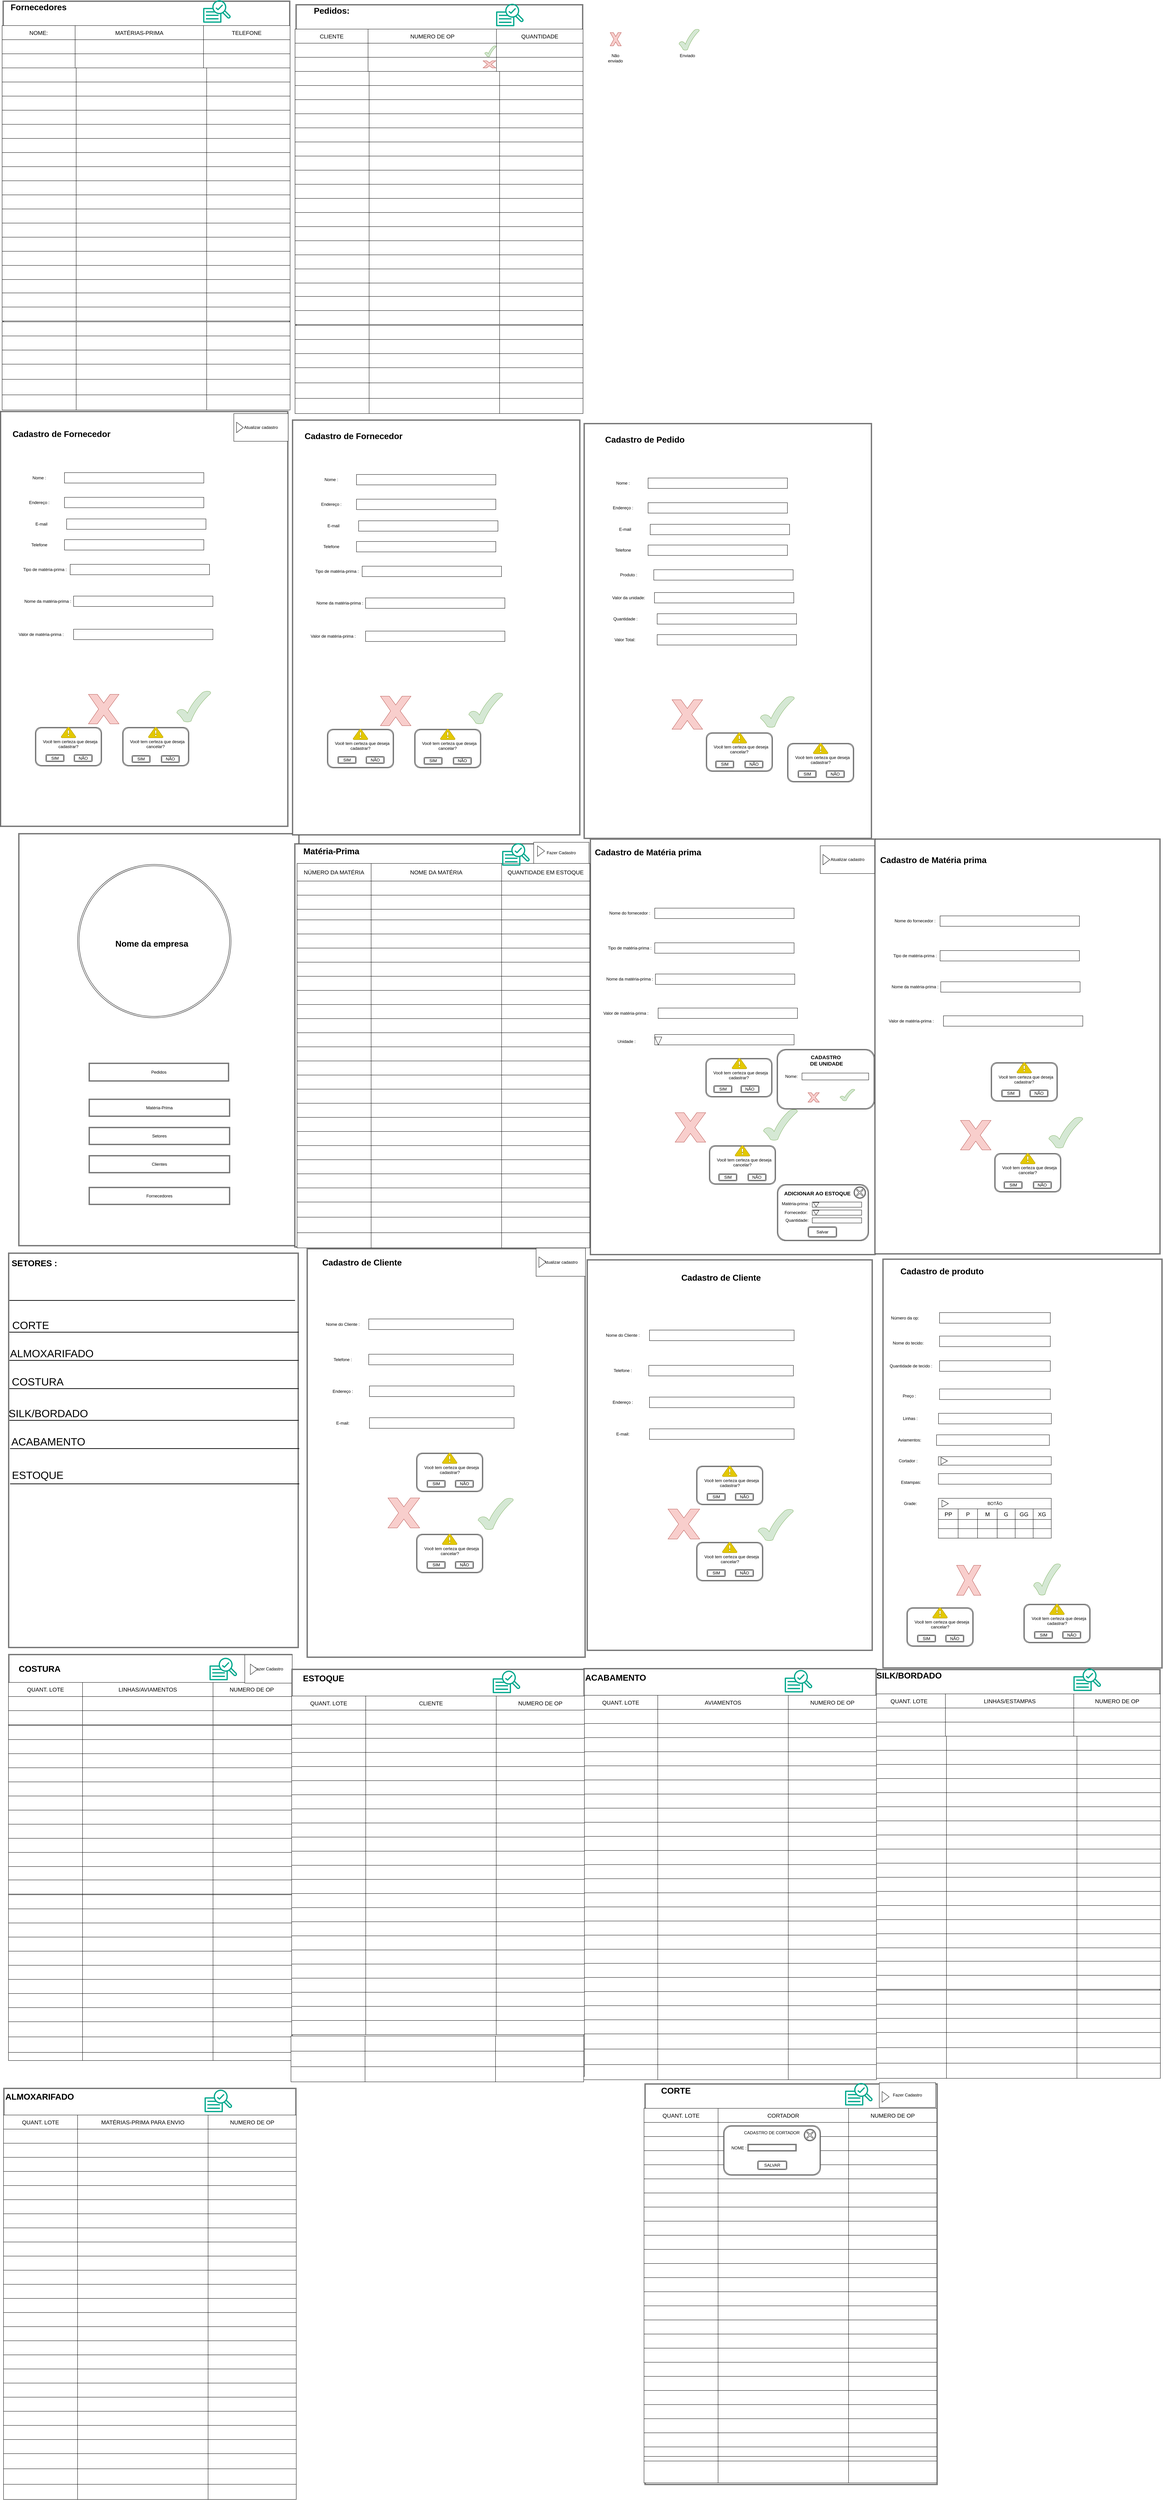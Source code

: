 <mxfile version="24.6.0" type="device" pages="2">
  <diagram name="Página-1" id="bhXczR_S5o1jz8hCAI9M">
    <mxGraphModel dx="144" dy="8472" grid="1" gridSize="10" guides="1" tooltips="1" connect="1" arrows="1" fold="1" page="1" pageScale="1" pageWidth="827" pageHeight="1169" math="0" shadow="0">
      <root>
        <mxCell id="0" />
        <mxCell id="1" parent="0" />
        <mxCell id="_OtTeNp_AdRQ9EkmlAUw-1" value="" style="shape=ext;double=1;rounded=0;whiteSpace=wrap;html=1;direction=south;" parent="1" vertex="1">
          <mxGeometry x="2532.44" y="-3527.26" width="796.12" height="1170" as="geometry" />
        </mxCell>
        <mxCell id="_OtTeNp_AdRQ9EkmlAUw-2" value="Setores" style="shape=ext;double=1;rounded=0;whiteSpace=wrap;html=1;" parent="1" vertex="1">
          <mxGeometry x="2732" y="-2694.26" width="400" height="50" as="geometry" />
        </mxCell>
        <mxCell id="_OtTeNp_AdRQ9EkmlAUw-3" value="Matéria-Prima" style="shape=ext;double=1;rounded=0;whiteSpace=wrap;html=1;" parent="1" vertex="1">
          <mxGeometry x="2732" y="-2774.26" width="400" height="50" as="geometry" />
        </mxCell>
        <mxCell id="_OtTeNp_AdRQ9EkmlAUw-4" value="Clientes" style="shape=ext;double=1;rounded=0;whiteSpace=wrap;html=1;" parent="1" vertex="1">
          <mxGeometry x="2732" y="-2614.26" width="400" height="50" as="geometry" />
        </mxCell>
        <mxCell id="_OtTeNp_AdRQ9EkmlAUw-5" value="Fornecedores" style="shape=ext;double=1;rounded=0;whiteSpace=wrap;html=1;" parent="1" vertex="1">
          <mxGeometry x="2732" y="-2524.26" width="400" height="50" as="geometry" />
        </mxCell>
        <mxCell id="_OtTeNp_AdRQ9EkmlAUw-6" value="" style="ellipse;shape=doubleEllipse;whiteSpace=wrap;html=1;aspect=fixed;" parent="1" vertex="1">
          <mxGeometry x="2700" y="-3439.26" width="435" height="435" as="geometry" />
        </mxCell>
        <mxCell id="_OtTeNp_AdRQ9EkmlAUw-8" value="Nome da empresa" style="text;strokeColor=none;fillColor=none;html=1;fontSize=24;fontStyle=1;verticalAlign=middle;align=center;" parent="1" vertex="1">
          <mxGeometry x="2860" y="-3234.26" width="100" height="40" as="geometry" />
        </mxCell>
        <mxCell id="_OtTeNp_AdRQ9EkmlAUw-10" value="" style="shape=ext;double=1;rounded=0;whiteSpace=wrap;html=1;direction=south;" parent="1" vertex="1">
          <mxGeometry x="3315" y="-3498.5" width="830" height="1145" as="geometry" />
        </mxCell>
        <mxCell id="_OtTeNp_AdRQ9EkmlAUw-11" value="Matéria-Prima" style="text;strokeColor=none;fillColor=none;html=1;fontSize=24;fontStyle=1;verticalAlign=middle;align=center;" parent="1" vertex="1">
          <mxGeometry x="3379" y="-3486" width="80" height="20" as="geometry" />
        </mxCell>
        <mxCell id="_OtTeNp_AdRQ9EkmlAUw-27" value="" style="shape=table;startSize=0;container=1;collapsible=0;childLayout=tableLayout;fontSize=16;" parent="1" vertex="1">
          <mxGeometry x="3322.28" y="-3322" width="830" height="120" as="geometry" />
        </mxCell>
        <mxCell id="_OtTeNp_AdRQ9EkmlAUw-28" value="" style="shape=tableRow;horizontal=0;startSize=0;swimlaneHead=0;swimlaneBody=0;strokeColor=inherit;top=0;left=0;bottom=0;right=0;collapsible=0;dropTarget=0;fillColor=none;points=[[0,0.5],[1,0.5]];portConstraint=eastwest;fontSize=16;" parent="_OtTeNp_AdRQ9EkmlAUw-27" vertex="1">
          <mxGeometry width="830" height="40" as="geometry" />
        </mxCell>
        <mxCell id="_OtTeNp_AdRQ9EkmlAUw-29" value="" style="shape=partialRectangle;html=1;whiteSpace=wrap;connectable=0;strokeColor=inherit;overflow=hidden;fillColor=none;top=0;left=0;bottom=0;right=0;pointerEvents=1;fontSize=16;" parent="_OtTeNp_AdRQ9EkmlAUw-28" vertex="1">
          <mxGeometry width="210" height="40" as="geometry">
            <mxRectangle width="210" height="40" as="alternateBounds" />
          </mxGeometry>
        </mxCell>
        <mxCell id="_OtTeNp_AdRQ9EkmlAUw-30" value="" style="shape=partialRectangle;html=1;whiteSpace=wrap;connectable=0;strokeColor=inherit;overflow=hidden;fillColor=none;top=0;left=0;bottom=0;right=0;pointerEvents=1;fontSize=16;" parent="_OtTeNp_AdRQ9EkmlAUw-28" vertex="1">
          <mxGeometry x="210" width="370" height="40" as="geometry">
            <mxRectangle width="370" height="40" as="alternateBounds" />
          </mxGeometry>
        </mxCell>
        <mxCell id="_OtTeNp_AdRQ9EkmlAUw-31" value="" style="shape=partialRectangle;html=1;whiteSpace=wrap;connectable=0;strokeColor=inherit;overflow=hidden;fillColor=none;top=0;left=0;bottom=0;right=0;pointerEvents=1;fontSize=16;" parent="_OtTeNp_AdRQ9EkmlAUw-28" vertex="1">
          <mxGeometry x="580" width="250" height="40" as="geometry">
            <mxRectangle width="250" height="40" as="alternateBounds" />
          </mxGeometry>
        </mxCell>
        <mxCell id="_OtTeNp_AdRQ9EkmlAUw-32" value="" style="shape=tableRow;horizontal=0;startSize=0;swimlaneHead=0;swimlaneBody=0;strokeColor=inherit;top=0;left=0;bottom=0;right=0;collapsible=0;dropTarget=0;fillColor=none;points=[[0,0.5],[1,0.5]];portConstraint=eastwest;fontSize=16;" parent="_OtTeNp_AdRQ9EkmlAUw-27" vertex="1">
          <mxGeometry y="40" width="830" height="40" as="geometry" />
        </mxCell>
        <mxCell id="_OtTeNp_AdRQ9EkmlAUw-33" value="" style="shape=partialRectangle;html=1;whiteSpace=wrap;connectable=0;strokeColor=inherit;overflow=hidden;fillColor=none;top=0;left=0;bottom=0;right=0;pointerEvents=1;fontSize=16;" parent="_OtTeNp_AdRQ9EkmlAUw-32" vertex="1">
          <mxGeometry width="210" height="40" as="geometry">
            <mxRectangle width="210" height="40" as="alternateBounds" />
          </mxGeometry>
        </mxCell>
        <mxCell id="_OtTeNp_AdRQ9EkmlAUw-34" value="" style="shape=partialRectangle;html=1;whiteSpace=wrap;connectable=0;strokeColor=inherit;overflow=hidden;fillColor=none;top=0;left=0;bottom=0;right=0;pointerEvents=1;fontSize=16;" parent="_OtTeNp_AdRQ9EkmlAUw-32" vertex="1">
          <mxGeometry x="210" width="370" height="40" as="geometry">
            <mxRectangle width="370" height="40" as="alternateBounds" />
          </mxGeometry>
        </mxCell>
        <mxCell id="_OtTeNp_AdRQ9EkmlAUw-35" value="" style="shape=partialRectangle;html=1;whiteSpace=wrap;connectable=0;strokeColor=inherit;overflow=hidden;fillColor=none;top=0;left=0;bottom=0;right=0;pointerEvents=1;fontSize=16;" parent="_OtTeNp_AdRQ9EkmlAUw-32" vertex="1">
          <mxGeometry x="580" width="250" height="40" as="geometry">
            <mxRectangle width="250" height="40" as="alternateBounds" />
          </mxGeometry>
        </mxCell>
        <mxCell id="_OtTeNp_AdRQ9EkmlAUw-36" value="" style="shape=tableRow;horizontal=0;startSize=0;swimlaneHead=0;swimlaneBody=0;strokeColor=inherit;top=0;left=0;bottom=0;right=0;collapsible=0;dropTarget=0;fillColor=none;points=[[0,0.5],[1,0.5]];portConstraint=eastwest;fontSize=16;" parent="_OtTeNp_AdRQ9EkmlAUw-27" vertex="1">
          <mxGeometry y="80" width="830" height="40" as="geometry" />
        </mxCell>
        <mxCell id="_OtTeNp_AdRQ9EkmlAUw-37" value="" style="shape=partialRectangle;html=1;whiteSpace=wrap;connectable=0;strokeColor=inherit;overflow=hidden;fillColor=none;top=0;left=0;bottom=0;right=0;pointerEvents=1;fontSize=16;" parent="_OtTeNp_AdRQ9EkmlAUw-36" vertex="1">
          <mxGeometry width="210" height="40" as="geometry">
            <mxRectangle width="210" height="40" as="alternateBounds" />
          </mxGeometry>
        </mxCell>
        <mxCell id="_OtTeNp_AdRQ9EkmlAUw-38" value="" style="shape=partialRectangle;html=1;whiteSpace=wrap;connectable=0;strokeColor=inherit;overflow=hidden;fillColor=none;top=0;left=0;bottom=0;right=0;pointerEvents=1;fontSize=16;" parent="_OtTeNp_AdRQ9EkmlAUw-36" vertex="1">
          <mxGeometry x="210" width="370" height="40" as="geometry">
            <mxRectangle width="370" height="40" as="alternateBounds" />
          </mxGeometry>
        </mxCell>
        <mxCell id="_OtTeNp_AdRQ9EkmlAUw-39" value="" style="shape=partialRectangle;html=1;whiteSpace=wrap;connectable=0;strokeColor=inherit;overflow=hidden;fillColor=none;top=0;left=0;bottom=0;right=0;pointerEvents=1;fontSize=16;" parent="_OtTeNp_AdRQ9EkmlAUw-36" vertex="1">
          <mxGeometry x="580" width="250" height="40" as="geometry">
            <mxRectangle width="250" height="40" as="alternateBounds" />
          </mxGeometry>
        </mxCell>
        <mxCell id="_OtTeNp_AdRQ9EkmlAUw-40" value="" style="shape=table;startSize=0;container=1;collapsible=0;childLayout=tableLayout;fontSize=16;" parent="1" vertex="1">
          <mxGeometry x="3322.28" y="-3202" width="830" height="120" as="geometry" />
        </mxCell>
        <mxCell id="_OtTeNp_AdRQ9EkmlAUw-41" value="" style="shape=tableRow;horizontal=0;startSize=0;swimlaneHead=0;swimlaneBody=0;strokeColor=inherit;top=0;left=0;bottom=0;right=0;collapsible=0;dropTarget=0;fillColor=none;points=[[0,0.5],[1,0.5]];portConstraint=eastwest;fontSize=16;" parent="_OtTeNp_AdRQ9EkmlAUw-40" vertex="1">
          <mxGeometry width="830" height="40" as="geometry" />
        </mxCell>
        <mxCell id="_OtTeNp_AdRQ9EkmlAUw-42" value="" style="shape=partialRectangle;html=1;whiteSpace=wrap;connectable=0;strokeColor=inherit;overflow=hidden;fillColor=none;top=0;left=0;bottom=0;right=0;pointerEvents=1;fontSize=16;" parent="_OtTeNp_AdRQ9EkmlAUw-41" vertex="1">
          <mxGeometry width="210" height="40" as="geometry">
            <mxRectangle width="210" height="40" as="alternateBounds" />
          </mxGeometry>
        </mxCell>
        <mxCell id="_OtTeNp_AdRQ9EkmlAUw-43" value="" style="shape=partialRectangle;html=1;whiteSpace=wrap;connectable=0;strokeColor=inherit;overflow=hidden;fillColor=none;top=0;left=0;bottom=0;right=0;pointerEvents=1;fontSize=16;" parent="_OtTeNp_AdRQ9EkmlAUw-41" vertex="1">
          <mxGeometry x="210" width="370" height="40" as="geometry">
            <mxRectangle width="370" height="40" as="alternateBounds" />
          </mxGeometry>
        </mxCell>
        <mxCell id="_OtTeNp_AdRQ9EkmlAUw-44" value="" style="shape=partialRectangle;html=1;whiteSpace=wrap;connectable=0;strokeColor=inherit;overflow=hidden;fillColor=none;top=0;left=0;bottom=0;right=0;pointerEvents=1;fontSize=16;" parent="_OtTeNp_AdRQ9EkmlAUw-41" vertex="1">
          <mxGeometry x="580" width="250" height="40" as="geometry">
            <mxRectangle width="250" height="40" as="alternateBounds" />
          </mxGeometry>
        </mxCell>
        <mxCell id="_OtTeNp_AdRQ9EkmlAUw-45" value="" style="shape=tableRow;horizontal=0;startSize=0;swimlaneHead=0;swimlaneBody=0;strokeColor=inherit;top=0;left=0;bottom=0;right=0;collapsible=0;dropTarget=0;fillColor=none;points=[[0,0.5],[1,0.5]];portConstraint=eastwest;fontSize=16;" parent="_OtTeNp_AdRQ9EkmlAUw-40" vertex="1">
          <mxGeometry y="40" width="830" height="40" as="geometry" />
        </mxCell>
        <mxCell id="_OtTeNp_AdRQ9EkmlAUw-46" value="" style="shape=partialRectangle;html=1;whiteSpace=wrap;connectable=0;strokeColor=inherit;overflow=hidden;fillColor=none;top=0;left=0;bottom=0;right=0;pointerEvents=1;fontSize=16;" parent="_OtTeNp_AdRQ9EkmlAUw-45" vertex="1">
          <mxGeometry width="210" height="40" as="geometry">
            <mxRectangle width="210" height="40" as="alternateBounds" />
          </mxGeometry>
        </mxCell>
        <mxCell id="_OtTeNp_AdRQ9EkmlAUw-47" value="" style="shape=partialRectangle;html=1;whiteSpace=wrap;connectable=0;strokeColor=inherit;overflow=hidden;fillColor=none;top=0;left=0;bottom=0;right=0;pointerEvents=1;fontSize=16;" parent="_OtTeNp_AdRQ9EkmlAUw-45" vertex="1">
          <mxGeometry x="210" width="370" height="40" as="geometry">
            <mxRectangle width="370" height="40" as="alternateBounds" />
          </mxGeometry>
        </mxCell>
        <mxCell id="_OtTeNp_AdRQ9EkmlAUw-48" value="" style="shape=partialRectangle;html=1;whiteSpace=wrap;connectable=0;strokeColor=inherit;overflow=hidden;fillColor=none;top=0;left=0;bottom=0;right=0;pointerEvents=1;fontSize=16;" parent="_OtTeNp_AdRQ9EkmlAUw-45" vertex="1">
          <mxGeometry x="580" width="250" height="40" as="geometry">
            <mxRectangle width="250" height="40" as="alternateBounds" />
          </mxGeometry>
        </mxCell>
        <mxCell id="_OtTeNp_AdRQ9EkmlAUw-49" value="" style="shape=tableRow;horizontal=0;startSize=0;swimlaneHead=0;swimlaneBody=0;strokeColor=inherit;top=0;left=0;bottom=0;right=0;collapsible=0;dropTarget=0;fillColor=none;points=[[0,0.5],[1,0.5]];portConstraint=eastwest;fontSize=16;" parent="_OtTeNp_AdRQ9EkmlAUw-40" vertex="1">
          <mxGeometry y="80" width="830" height="40" as="geometry" />
        </mxCell>
        <mxCell id="_OtTeNp_AdRQ9EkmlAUw-50" value="" style="shape=partialRectangle;html=1;whiteSpace=wrap;connectable=0;strokeColor=inherit;overflow=hidden;fillColor=none;top=0;left=0;bottom=0;right=0;pointerEvents=1;fontSize=16;" parent="_OtTeNp_AdRQ9EkmlAUw-49" vertex="1">
          <mxGeometry width="210" height="40" as="geometry">
            <mxRectangle width="210" height="40" as="alternateBounds" />
          </mxGeometry>
        </mxCell>
        <mxCell id="_OtTeNp_AdRQ9EkmlAUw-51" value="" style="shape=partialRectangle;html=1;whiteSpace=wrap;connectable=0;strokeColor=inherit;overflow=hidden;fillColor=none;top=0;left=0;bottom=0;right=0;pointerEvents=1;fontSize=16;" parent="_OtTeNp_AdRQ9EkmlAUw-49" vertex="1">
          <mxGeometry x="210" width="370" height="40" as="geometry">
            <mxRectangle width="370" height="40" as="alternateBounds" />
          </mxGeometry>
        </mxCell>
        <mxCell id="_OtTeNp_AdRQ9EkmlAUw-52" value="" style="shape=partialRectangle;html=1;whiteSpace=wrap;connectable=0;strokeColor=inherit;overflow=hidden;fillColor=none;top=0;left=0;bottom=0;right=0;pointerEvents=1;fontSize=16;" parent="_OtTeNp_AdRQ9EkmlAUw-49" vertex="1">
          <mxGeometry x="580" width="250" height="40" as="geometry">
            <mxRectangle width="250" height="40" as="alternateBounds" />
          </mxGeometry>
        </mxCell>
        <mxCell id="_OtTeNp_AdRQ9EkmlAUw-53" value="" style="shape=table;startSize=0;container=1;collapsible=0;childLayout=tableLayout;fontSize=16;" parent="1" vertex="1">
          <mxGeometry x="3322.28" y="-3082" width="830" height="120" as="geometry" />
        </mxCell>
        <mxCell id="_OtTeNp_AdRQ9EkmlAUw-54" value="" style="shape=tableRow;horizontal=0;startSize=0;swimlaneHead=0;swimlaneBody=0;strokeColor=inherit;top=0;left=0;bottom=0;right=0;collapsible=0;dropTarget=0;fillColor=none;points=[[0,0.5],[1,0.5]];portConstraint=eastwest;fontSize=16;" parent="_OtTeNp_AdRQ9EkmlAUw-53" vertex="1">
          <mxGeometry width="830" height="40" as="geometry" />
        </mxCell>
        <mxCell id="_OtTeNp_AdRQ9EkmlAUw-55" value="" style="shape=partialRectangle;html=1;whiteSpace=wrap;connectable=0;strokeColor=inherit;overflow=hidden;fillColor=none;top=0;left=0;bottom=0;right=0;pointerEvents=1;fontSize=16;" parent="_OtTeNp_AdRQ9EkmlAUw-54" vertex="1">
          <mxGeometry width="210" height="40" as="geometry">
            <mxRectangle width="210" height="40" as="alternateBounds" />
          </mxGeometry>
        </mxCell>
        <mxCell id="_OtTeNp_AdRQ9EkmlAUw-56" value="" style="shape=partialRectangle;html=1;whiteSpace=wrap;connectable=0;strokeColor=inherit;overflow=hidden;fillColor=none;top=0;left=0;bottom=0;right=0;pointerEvents=1;fontSize=16;" parent="_OtTeNp_AdRQ9EkmlAUw-54" vertex="1">
          <mxGeometry x="210" width="370" height="40" as="geometry">
            <mxRectangle width="370" height="40" as="alternateBounds" />
          </mxGeometry>
        </mxCell>
        <mxCell id="_OtTeNp_AdRQ9EkmlAUw-57" value="" style="shape=partialRectangle;html=1;whiteSpace=wrap;connectable=0;strokeColor=inherit;overflow=hidden;fillColor=none;top=0;left=0;bottom=0;right=0;pointerEvents=1;fontSize=16;" parent="_OtTeNp_AdRQ9EkmlAUw-54" vertex="1">
          <mxGeometry x="580" width="250" height="40" as="geometry">
            <mxRectangle width="250" height="40" as="alternateBounds" />
          </mxGeometry>
        </mxCell>
        <mxCell id="_OtTeNp_AdRQ9EkmlAUw-58" value="" style="shape=tableRow;horizontal=0;startSize=0;swimlaneHead=0;swimlaneBody=0;strokeColor=inherit;top=0;left=0;bottom=0;right=0;collapsible=0;dropTarget=0;fillColor=none;points=[[0,0.5],[1,0.5]];portConstraint=eastwest;fontSize=16;" parent="_OtTeNp_AdRQ9EkmlAUw-53" vertex="1">
          <mxGeometry y="40" width="830" height="40" as="geometry" />
        </mxCell>
        <mxCell id="_OtTeNp_AdRQ9EkmlAUw-59" value="" style="shape=partialRectangle;html=1;whiteSpace=wrap;connectable=0;strokeColor=inherit;overflow=hidden;fillColor=none;top=0;left=0;bottom=0;right=0;pointerEvents=1;fontSize=16;" parent="_OtTeNp_AdRQ9EkmlAUw-58" vertex="1">
          <mxGeometry width="210" height="40" as="geometry">
            <mxRectangle width="210" height="40" as="alternateBounds" />
          </mxGeometry>
        </mxCell>
        <mxCell id="_OtTeNp_AdRQ9EkmlAUw-60" value="" style="shape=partialRectangle;html=1;whiteSpace=wrap;connectable=0;strokeColor=inherit;overflow=hidden;fillColor=none;top=0;left=0;bottom=0;right=0;pointerEvents=1;fontSize=16;" parent="_OtTeNp_AdRQ9EkmlAUw-58" vertex="1">
          <mxGeometry x="210" width="370" height="40" as="geometry">
            <mxRectangle width="370" height="40" as="alternateBounds" />
          </mxGeometry>
        </mxCell>
        <mxCell id="_OtTeNp_AdRQ9EkmlAUw-61" value="" style="shape=partialRectangle;html=1;whiteSpace=wrap;connectable=0;strokeColor=inherit;overflow=hidden;fillColor=none;top=0;left=0;bottom=0;right=0;pointerEvents=1;fontSize=16;" parent="_OtTeNp_AdRQ9EkmlAUw-58" vertex="1">
          <mxGeometry x="580" width="250" height="40" as="geometry">
            <mxRectangle width="250" height="40" as="alternateBounds" />
          </mxGeometry>
        </mxCell>
        <mxCell id="_OtTeNp_AdRQ9EkmlAUw-62" value="" style="shape=tableRow;horizontal=0;startSize=0;swimlaneHead=0;swimlaneBody=0;strokeColor=inherit;top=0;left=0;bottom=0;right=0;collapsible=0;dropTarget=0;fillColor=none;points=[[0,0.5],[1,0.5]];portConstraint=eastwest;fontSize=16;" parent="_OtTeNp_AdRQ9EkmlAUw-53" vertex="1">
          <mxGeometry y="80" width="830" height="40" as="geometry" />
        </mxCell>
        <mxCell id="_OtTeNp_AdRQ9EkmlAUw-63" value="" style="shape=partialRectangle;html=1;whiteSpace=wrap;connectable=0;strokeColor=inherit;overflow=hidden;fillColor=none;top=0;left=0;bottom=0;right=0;pointerEvents=1;fontSize=16;" parent="_OtTeNp_AdRQ9EkmlAUw-62" vertex="1">
          <mxGeometry width="210" height="40" as="geometry">
            <mxRectangle width="210" height="40" as="alternateBounds" />
          </mxGeometry>
        </mxCell>
        <mxCell id="_OtTeNp_AdRQ9EkmlAUw-64" value="" style="shape=partialRectangle;html=1;whiteSpace=wrap;connectable=0;strokeColor=inherit;overflow=hidden;fillColor=none;top=0;left=0;bottom=0;right=0;pointerEvents=1;fontSize=16;" parent="_OtTeNp_AdRQ9EkmlAUw-62" vertex="1">
          <mxGeometry x="210" width="370" height="40" as="geometry">
            <mxRectangle width="370" height="40" as="alternateBounds" />
          </mxGeometry>
        </mxCell>
        <mxCell id="_OtTeNp_AdRQ9EkmlAUw-65" value="" style="shape=partialRectangle;html=1;whiteSpace=wrap;connectable=0;strokeColor=inherit;overflow=hidden;fillColor=none;top=0;left=0;bottom=0;right=0;pointerEvents=1;fontSize=16;" parent="_OtTeNp_AdRQ9EkmlAUw-62" vertex="1">
          <mxGeometry x="580" width="250" height="40" as="geometry">
            <mxRectangle width="250" height="40" as="alternateBounds" />
          </mxGeometry>
        </mxCell>
        <mxCell id="_OtTeNp_AdRQ9EkmlAUw-66" value="" style="shape=table;startSize=0;container=1;collapsible=0;childLayout=tableLayout;fontSize=16;" parent="1" vertex="1">
          <mxGeometry x="3322.28" y="-2962" width="830" height="120" as="geometry" />
        </mxCell>
        <mxCell id="_OtTeNp_AdRQ9EkmlAUw-67" value="" style="shape=tableRow;horizontal=0;startSize=0;swimlaneHead=0;swimlaneBody=0;strokeColor=inherit;top=0;left=0;bottom=0;right=0;collapsible=0;dropTarget=0;fillColor=none;points=[[0,0.5],[1,0.5]];portConstraint=eastwest;fontSize=16;" parent="_OtTeNp_AdRQ9EkmlAUw-66" vertex="1">
          <mxGeometry width="830" height="40" as="geometry" />
        </mxCell>
        <mxCell id="_OtTeNp_AdRQ9EkmlAUw-68" value="" style="shape=partialRectangle;html=1;whiteSpace=wrap;connectable=0;strokeColor=inherit;overflow=hidden;fillColor=none;top=0;left=0;bottom=0;right=0;pointerEvents=1;fontSize=16;" parent="_OtTeNp_AdRQ9EkmlAUw-67" vertex="1">
          <mxGeometry width="210" height="40" as="geometry">
            <mxRectangle width="210" height="40" as="alternateBounds" />
          </mxGeometry>
        </mxCell>
        <mxCell id="_OtTeNp_AdRQ9EkmlAUw-69" value="" style="shape=partialRectangle;html=1;whiteSpace=wrap;connectable=0;strokeColor=inherit;overflow=hidden;fillColor=none;top=0;left=0;bottom=0;right=0;pointerEvents=1;fontSize=16;" parent="_OtTeNp_AdRQ9EkmlAUw-67" vertex="1">
          <mxGeometry x="210" width="370" height="40" as="geometry">
            <mxRectangle width="370" height="40" as="alternateBounds" />
          </mxGeometry>
        </mxCell>
        <mxCell id="_OtTeNp_AdRQ9EkmlAUw-70" value="" style="shape=partialRectangle;html=1;whiteSpace=wrap;connectable=0;strokeColor=inherit;overflow=hidden;fillColor=none;top=0;left=0;bottom=0;right=0;pointerEvents=1;fontSize=16;" parent="_OtTeNp_AdRQ9EkmlAUw-67" vertex="1">
          <mxGeometry x="580" width="250" height="40" as="geometry">
            <mxRectangle width="250" height="40" as="alternateBounds" />
          </mxGeometry>
        </mxCell>
        <mxCell id="_OtTeNp_AdRQ9EkmlAUw-71" value="" style="shape=tableRow;horizontal=0;startSize=0;swimlaneHead=0;swimlaneBody=0;strokeColor=inherit;top=0;left=0;bottom=0;right=0;collapsible=0;dropTarget=0;fillColor=none;points=[[0,0.5],[1,0.5]];portConstraint=eastwest;fontSize=16;" parent="_OtTeNp_AdRQ9EkmlAUw-66" vertex="1">
          <mxGeometry y="40" width="830" height="40" as="geometry" />
        </mxCell>
        <mxCell id="_OtTeNp_AdRQ9EkmlAUw-72" value="" style="shape=partialRectangle;html=1;whiteSpace=wrap;connectable=0;strokeColor=inherit;overflow=hidden;fillColor=none;top=0;left=0;bottom=0;right=0;pointerEvents=1;fontSize=16;" parent="_OtTeNp_AdRQ9EkmlAUw-71" vertex="1">
          <mxGeometry width="210" height="40" as="geometry">
            <mxRectangle width="210" height="40" as="alternateBounds" />
          </mxGeometry>
        </mxCell>
        <mxCell id="_OtTeNp_AdRQ9EkmlAUw-73" value="" style="shape=partialRectangle;html=1;whiteSpace=wrap;connectable=0;strokeColor=inherit;overflow=hidden;fillColor=none;top=0;left=0;bottom=0;right=0;pointerEvents=1;fontSize=16;" parent="_OtTeNp_AdRQ9EkmlAUw-71" vertex="1">
          <mxGeometry x="210" width="370" height="40" as="geometry">
            <mxRectangle width="370" height="40" as="alternateBounds" />
          </mxGeometry>
        </mxCell>
        <mxCell id="_OtTeNp_AdRQ9EkmlAUw-74" value="" style="shape=partialRectangle;html=1;whiteSpace=wrap;connectable=0;strokeColor=inherit;overflow=hidden;fillColor=none;top=0;left=0;bottom=0;right=0;pointerEvents=1;fontSize=16;" parent="_OtTeNp_AdRQ9EkmlAUw-71" vertex="1">
          <mxGeometry x="580" width="250" height="40" as="geometry">
            <mxRectangle width="250" height="40" as="alternateBounds" />
          </mxGeometry>
        </mxCell>
        <mxCell id="_OtTeNp_AdRQ9EkmlAUw-75" value="" style="shape=tableRow;horizontal=0;startSize=0;swimlaneHead=0;swimlaneBody=0;strokeColor=inherit;top=0;left=0;bottom=0;right=0;collapsible=0;dropTarget=0;fillColor=none;points=[[0,0.5],[1,0.5]];portConstraint=eastwest;fontSize=16;" parent="_OtTeNp_AdRQ9EkmlAUw-66" vertex="1">
          <mxGeometry y="80" width="830" height="40" as="geometry" />
        </mxCell>
        <mxCell id="_OtTeNp_AdRQ9EkmlAUw-76" value="" style="shape=partialRectangle;html=1;whiteSpace=wrap;connectable=0;strokeColor=inherit;overflow=hidden;fillColor=none;top=0;left=0;bottom=0;right=0;pointerEvents=1;fontSize=16;" parent="_OtTeNp_AdRQ9EkmlAUw-75" vertex="1">
          <mxGeometry width="210" height="40" as="geometry">
            <mxRectangle width="210" height="40" as="alternateBounds" />
          </mxGeometry>
        </mxCell>
        <mxCell id="_OtTeNp_AdRQ9EkmlAUw-77" value="" style="shape=partialRectangle;html=1;whiteSpace=wrap;connectable=0;strokeColor=inherit;overflow=hidden;fillColor=none;top=0;left=0;bottom=0;right=0;pointerEvents=1;fontSize=16;" parent="_OtTeNp_AdRQ9EkmlAUw-75" vertex="1">
          <mxGeometry x="210" width="370" height="40" as="geometry">
            <mxRectangle width="370" height="40" as="alternateBounds" />
          </mxGeometry>
        </mxCell>
        <mxCell id="_OtTeNp_AdRQ9EkmlAUw-78" value="" style="shape=partialRectangle;html=1;whiteSpace=wrap;connectable=0;strokeColor=inherit;overflow=hidden;fillColor=none;top=0;left=0;bottom=0;right=0;pointerEvents=1;fontSize=16;" parent="_OtTeNp_AdRQ9EkmlAUw-75" vertex="1">
          <mxGeometry x="580" width="250" height="40" as="geometry">
            <mxRectangle width="250" height="40" as="alternateBounds" />
          </mxGeometry>
        </mxCell>
        <mxCell id="_OtTeNp_AdRQ9EkmlAUw-79" value="" style="shape=table;startSize=0;container=1;collapsible=0;childLayout=tableLayout;fontSize=16;" parent="1" vertex="1">
          <mxGeometry x="3322.28" y="-2842" width="830" height="120" as="geometry" />
        </mxCell>
        <mxCell id="_OtTeNp_AdRQ9EkmlAUw-80" value="" style="shape=tableRow;horizontal=0;startSize=0;swimlaneHead=0;swimlaneBody=0;strokeColor=inherit;top=0;left=0;bottom=0;right=0;collapsible=0;dropTarget=0;fillColor=none;points=[[0,0.5],[1,0.5]];portConstraint=eastwest;fontSize=16;" parent="_OtTeNp_AdRQ9EkmlAUw-79" vertex="1">
          <mxGeometry width="830" height="40" as="geometry" />
        </mxCell>
        <mxCell id="_OtTeNp_AdRQ9EkmlAUw-81" value="" style="shape=partialRectangle;html=1;whiteSpace=wrap;connectable=0;strokeColor=inherit;overflow=hidden;fillColor=none;top=0;left=0;bottom=0;right=0;pointerEvents=1;fontSize=16;" parent="_OtTeNp_AdRQ9EkmlAUw-80" vertex="1">
          <mxGeometry width="210" height="40" as="geometry">
            <mxRectangle width="210" height="40" as="alternateBounds" />
          </mxGeometry>
        </mxCell>
        <mxCell id="_OtTeNp_AdRQ9EkmlAUw-82" value="" style="shape=partialRectangle;html=1;whiteSpace=wrap;connectable=0;strokeColor=inherit;overflow=hidden;fillColor=none;top=0;left=0;bottom=0;right=0;pointerEvents=1;fontSize=16;" parent="_OtTeNp_AdRQ9EkmlAUw-80" vertex="1">
          <mxGeometry x="210" width="370" height="40" as="geometry">
            <mxRectangle width="370" height="40" as="alternateBounds" />
          </mxGeometry>
        </mxCell>
        <mxCell id="_OtTeNp_AdRQ9EkmlAUw-83" value="" style="shape=partialRectangle;html=1;whiteSpace=wrap;connectable=0;strokeColor=inherit;overflow=hidden;fillColor=none;top=0;left=0;bottom=0;right=0;pointerEvents=1;fontSize=16;" parent="_OtTeNp_AdRQ9EkmlAUw-80" vertex="1">
          <mxGeometry x="580" width="250" height="40" as="geometry">
            <mxRectangle width="250" height="40" as="alternateBounds" />
          </mxGeometry>
        </mxCell>
        <mxCell id="_OtTeNp_AdRQ9EkmlAUw-84" value="" style="shape=tableRow;horizontal=0;startSize=0;swimlaneHead=0;swimlaneBody=0;strokeColor=inherit;top=0;left=0;bottom=0;right=0;collapsible=0;dropTarget=0;fillColor=none;points=[[0,0.5],[1,0.5]];portConstraint=eastwest;fontSize=16;" parent="_OtTeNp_AdRQ9EkmlAUw-79" vertex="1">
          <mxGeometry y="40" width="830" height="40" as="geometry" />
        </mxCell>
        <mxCell id="_OtTeNp_AdRQ9EkmlAUw-85" value="" style="shape=partialRectangle;html=1;whiteSpace=wrap;connectable=0;strokeColor=inherit;overflow=hidden;fillColor=none;top=0;left=0;bottom=0;right=0;pointerEvents=1;fontSize=16;" parent="_OtTeNp_AdRQ9EkmlAUw-84" vertex="1">
          <mxGeometry width="210" height="40" as="geometry">
            <mxRectangle width="210" height="40" as="alternateBounds" />
          </mxGeometry>
        </mxCell>
        <mxCell id="_OtTeNp_AdRQ9EkmlAUw-86" value="" style="shape=partialRectangle;html=1;whiteSpace=wrap;connectable=0;strokeColor=inherit;overflow=hidden;fillColor=none;top=0;left=0;bottom=0;right=0;pointerEvents=1;fontSize=16;" parent="_OtTeNp_AdRQ9EkmlAUw-84" vertex="1">
          <mxGeometry x="210" width="370" height="40" as="geometry">
            <mxRectangle width="370" height="40" as="alternateBounds" />
          </mxGeometry>
        </mxCell>
        <mxCell id="_OtTeNp_AdRQ9EkmlAUw-87" value="" style="shape=partialRectangle;html=1;whiteSpace=wrap;connectable=0;strokeColor=inherit;overflow=hidden;fillColor=none;top=0;left=0;bottom=0;right=0;pointerEvents=1;fontSize=16;" parent="_OtTeNp_AdRQ9EkmlAUw-84" vertex="1">
          <mxGeometry x="580" width="250" height="40" as="geometry">
            <mxRectangle width="250" height="40" as="alternateBounds" />
          </mxGeometry>
        </mxCell>
        <mxCell id="_OtTeNp_AdRQ9EkmlAUw-88" value="" style="shape=tableRow;horizontal=0;startSize=0;swimlaneHead=0;swimlaneBody=0;strokeColor=inherit;top=0;left=0;bottom=0;right=0;collapsible=0;dropTarget=0;fillColor=none;points=[[0,0.5],[1,0.5]];portConstraint=eastwest;fontSize=16;" parent="_OtTeNp_AdRQ9EkmlAUw-79" vertex="1">
          <mxGeometry y="80" width="830" height="40" as="geometry" />
        </mxCell>
        <mxCell id="_OtTeNp_AdRQ9EkmlAUw-89" value="" style="shape=partialRectangle;html=1;whiteSpace=wrap;connectable=0;strokeColor=inherit;overflow=hidden;fillColor=none;top=0;left=0;bottom=0;right=0;pointerEvents=1;fontSize=16;" parent="_OtTeNp_AdRQ9EkmlAUw-88" vertex="1">
          <mxGeometry width="210" height="40" as="geometry">
            <mxRectangle width="210" height="40" as="alternateBounds" />
          </mxGeometry>
        </mxCell>
        <mxCell id="_OtTeNp_AdRQ9EkmlAUw-90" value="" style="shape=partialRectangle;html=1;whiteSpace=wrap;connectable=0;strokeColor=inherit;overflow=hidden;fillColor=none;top=0;left=0;bottom=0;right=0;pointerEvents=1;fontSize=16;" parent="_OtTeNp_AdRQ9EkmlAUw-88" vertex="1">
          <mxGeometry x="210" width="370" height="40" as="geometry">
            <mxRectangle width="370" height="40" as="alternateBounds" />
          </mxGeometry>
        </mxCell>
        <mxCell id="_OtTeNp_AdRQ9EkmlAUw-91" value="" style="shape=partialRectangle;html=1;whiteSpace=wrap;connectable=0;strokeColor=inherit;overflow=hidden;fillColor=none;top=0;left=0;bottom=0;right=0;pointerEvents=1;fontSize=16;" parent="_OtTeNp_AdRQ9EkmlAUw-88" vertex="1">
          <mxGeometry x="580" width="250" height="40" as="geometry">
            <mxRectangle width="250" height="40" as="alternateBounds" />
          </mxGeometry>
        </mxCell>
        <mxCell id="_OtTeNp_AdRQ9EkmlAUw-92" value="" style="shape=table;startSize=0;container=1;collapsible=0;childLayout=tableLayout;fontSize=16;" parent="1" vertex="1">
          <mxGeometry x="3322.28" y="-2722" width="830" height="120" as="geometry" />
        </mxCell>
        <mxCell id="_OtTeNp_AdRQ9EkmlAUw-93" value="" style="shape=tableRow;horizontal=0;startSize=0;swimlaneHead=0;swimlaneBody=0;strokeColor=inherit;top=0;left=0;bottom=0;right=0;collapsible=0;dropTarget=0;fillColor=none;points=[[0,0.5],[1,0.5]];portConstraint=eastwest;fontSize=16;" parent="_OtTeNp_AdRQ9EkmlAUw-92" vertex="1">
          <mxGeometry width="830" height="40" as="geometry" />
        </mxCell>
        <mxCell id="_OtTeNp_AdRQ9EkmlAUw-94" value="" style="shape=partialRectangle;html=1;whiteSpace=wrap;connectable=0;strokeColor=inherit;overflow=hidden;fillColor=none;top=0;left=0;bottom=0;right=0;pointerEvents=1;fontSize=16;" parent="_OtTeNp_AdRQ9EkmlAUw-93" vertex="1">
          <mxGeometry width="210" height="40" as="geometry">
            <mxRectangle width="210" height="40" as="alternateBounds" />
          </mxGeometry>
        </mxCell>
        <mxCell id="_OtTeNp_AdRQ9EkmlAUw-95" value="" style="shape=partialRectangle;html=1;whiteSpace=wrap;connectable=0;strokeColor=inherit;overflow=hidden;fillColor=none;top=0;left=0;bottom=0;right=0;pointerEvents=1;fontSize=16;" parent="_OtTeNp_AdRQ9EkmlAUw-93" vertex="1">
          <mxGeometry x="210" width="370" height="40" as="geometry">
            <mxRectangle width="370" height="40" as="alternateBounds" />
          </mxGeometry>
        </mxCell>
        <mxCell id="_OtTeNp_AdRQ9EkmlAUw-96" value="" style="shape=partialRectangle;html=1;whiteSpace=wrap;connectable=0;strokeColor=inherit;overflow=hidden;fillColor=none;top=0;left=0;bottom=0;right=0;pointerEvents=1;fontSize=16;" parent="_OtTeNp_AdRQ9EkmlAUw-93" vertex="1">
          <mxGeometry x="580" width="250" height="40" as="geometry">
            <mxRectangle width="250" height="40" as="alternateBounds" />
          </mxGeometry>
        </mxCell>
        <mxCell id="_OtTeNp_AdRQ9EkmlAUw-97" value="" style="shape=tableRow;horizontal=0;startSize=0;swimlaneHead=0;swimlaneBody=0;strokeColor=inherit;top=0;left=0;bottom=0;right=0;collapsible=0;dropTarget=0;fillColor=none;points=[[0,0.5],[1,0.5]];portConstraint=eastwest;fontSize=16;" parent="_OtTeNp_AdRQ9EkmlAUw-92" vertex="1">
          <mxGeometry y="40" width="830" height="40" as="geometry" />
        </mxCell>
        <mxCell id="_OtTeNp_AdRQ9EkmlAUw-98" value="" style="shape=partialRectangle;html=1;whiteSpace=wrap;connectable=0;strokeColor=inherit;overflow=hidden;fillColor=none;top=0;left=0;bottom=0;right=0;pointerEvents=1;fontSize=16;" parent="_OtTeNp_AdRQ9EkmlAUw-97" vertex="1">
          <mxGeometry width="210" height="40" as="geometry">
            <mxRectangle width="210" height="40" as="alternateBounds" />
          </mxGeometry>
        </mxCell>
        <mxCell id="_OtTeNp_AdRQ9EkmlAUw-99" value="" style="shape=partialRectangle;html=1;whiteSpace=wrap;connectable=0;strokeColor=inherit;overflow=hidden;fillColor=none;top=0;left=0;bottom=0;right=0;pointerEvents=1;fontSize=16;" parent="_OtTeNp_AdRQ9EkmlAUw-97" vertex="1">
          <mxGeometry x="210" width="370" height="40" as="geometry">
            <mxRectangle width="370" height="40" as="alternateBounds" />
          </mxGeometry>
        </mxCell>
        <mxCell id="_OtTeNp_AdRQ9EkmlAUw-100" value="" style="shape=partialRectangle;html=1;whiteSpace=wrap;connectable=0;strokeColor=inherit;overflow=hidden;fillColor=none;top=0;left=0;bottom=0;right=0;pointerEvents=1;fontSize=16;" parent="_OtTeNp_AdRQ9EkmlAUw-97" vertex="1">
          <mxGeometry x="580" width="250" height="40" as="geometry">
            <mxRectangle width="250" height="40" as="alternateBounds" />
          </mxGeometry>
        </mxCell>
        <mxCell id="_OtTeNp_AdRQ9EkmlAUw-101" value="" style="shape=tableRow;horizontal=0;startSize=0;swimlaneHead=0;swimlaneBody=0;strokeColor=inherit;top=0;left=0;bottom=0;right=0;collapsible=0;dropTarget=0;fillColor=none;points=[[0,0.5],[1,0.5]];portConstraint=eastwest;fontSize=16;" parent="_OtTeNp_AdRQ9EkmlAUw-92" vertex="1">
          <mxGeometry y="80" width="830" height="40" as="geometry" />
        </mxCell>
        <mxCell id="_OtTeNp_AdRQ9EkmlAUw-102" value="" style="shape=partialRectangle;html=1;whiteSpace=wrap;connectable=0;strokeColor=inherit;overflow=hidden;fillColor=none;top=0;left=0;bottom=0;right=0;pointerEvents=1;fontSize=16;" parent="_OtTeNp_AdRQ9EkmlAUw-101" vertex="1">
          <mxGeometry width="210" height="40" as="geometry">
            <mxRectangle width="210" height="40" as="alternateBounds" />
          </mxGeometry>
        </mxCell>
        <mxCell id="_OtTeNp_AdRQ9EkmlAUw-103" value="" style="shape=partialRectangle;html=1;whiteSpace=wrap;connectable=0;strokeColor=inherit;overflow=hidden;fillColor=none;top=0;left=0;bottom=0;right=0;pointerEvents=1;fontSize=16;" parent="_OtTeNp_AdRQ9EkmlAUw-101" vertex="1">
          <mxGeometry x="210" width="370" height="40" as="geometry">
            <mxRectangle width="370" height="40" as="alternateBounds" />
          </mxGeometry>
        </mxCell>
        <mxCell id="_OtTeNp_AdRQ9EkmlAUw-104" value="" style="shape=partialRectangle;html=1;whiteSpace=wrap;connectable=0;strokeColor=inherit;overflow=hidden;fillColor=none;top=0;left=0;bottom=0;right=0;pointerEvents=1;fontSize=16;" parent="_OtTeNp_AdRQ9EkmlAUw-101" vertex="1">
          <mxGeometry x="580" width="250" height="40" as="geometry">
            <mxRectangle width="250" height="40" as="alternateBounds" />
          </mxGeometry>
        </mxCell>
        <mxCell id="_OtTeNp_AdRQ9EkmlAUw-105" value="" style="shape=table;startSize=0;container=1;collapsible=0;childLayout=tableLayout;fontSize=16;" parent="1" vertex="1">
          <mxGeometry x="3322.28" y="-2602" width="830" height="120" as="geometry" />
        </mxCell>
        <mxCell id="_OtTeNp_AdRQ9EkmlAUw-106" value="" style="shape=tableRow;horizontal=0;startSize=0;swimlaneHead=0;swimlaneBody=0;strokeColor=inherit;top=0;left=0;bottom=0;right=0;collapsible=0;dropTarget=0;fillColor=none;points=[[0,0.5],[1,0.5]];portConstraint=eastwest;fontSize=16;" parent="_OtTeNp_AdRQ9EkmlAUw-105" vertex="1">
          <mxGeometry width="830" height="40" as="geometry" />
        </mxCell>
        <mxCell id="_OtTeNp_AdRQ9EkmlAUw-107" value="" style="shape=partialRectangle;html=1;whiteSpace=wrap;connectable=0;strokeColor=inherit;overflow=hidden;fillColor=none;top=0;left=0;bottom=0;right=0;pointerEvents=1;fontSize=16;" parent="_OtTeNp_AdRQ9EkmlAUw-106" vertex="1">
          <mxGeometry width="210" height="40" as="geometry">
            <mxRectangle width="210" height="40" as="alternateBounds" />
          </mxGeometry>
        </mxCell>
        <mxCell id="_OtTeNp_AdRQ9EkmlAUw-108" value="" style="shape=partialRectangle;html=1;whiteSpace=wrap;connectable=0;strokeColor=inherit;overflow=hidden;fillColor=none;top=0;left=0;bottom=0;right=0;pointerEvents=1;fontSize=16;" parent="_OtTeNp_AdRQ9EkmlAUw-106" vertex="1">
          <mxGeometry x="210" width="370" height="40" as="geometry">
            <mxRectangle width="370" height="40" as="alternateBounds" />
          </mxGeometry>
        </mxCell>
        <mxCell id="_OtTeNp_AdRQ9EkmlAUw-109" value="" style="shape=partialRectangle;html=1;whiteSpace=wrap;connectable=0;strokeColor=inherit;overflow=hidden;fillColor=none;top=0;left=0;bottom=0;right=0;pointerEvents=1;fontSize=16;" parent="_OtTeNp_AdRQ9EkmlAUw-106" vertex="1">
          <mxGeometry x="580" width="250" height="40" as="geometry">
            <mxRectangle width="250" height="40" as="alternateBounds" />
          </mxGeometry>
        </mxCell>
        <mxCell id="_OtTeNp_AdRQ9EkmlAUw-110" value="" style="shape=tableRow;horizontal=0;startSize=0;swimlaneHead=0;swimlaneBody=0;strokeColor=inherit;top=0;left=0;bottom=0;right=0;collapsible=0;dropTarget=0;fillColor=none;points=[[0,0.5],[1,0.5]];portConstraint=eastwest;fontSize=16;" parent="_OtTeNp_AdRQ9EkmlAUw-105" vertex="1">
          <mxGeometry y="40" width="830" height="40" as="geometry" />
        </mxCell>
        <mxCell id="_OtTeNp_AdRQ9EkmlAUw-111" value="" style="shape=partialRectangle;html=1;whiteSpace=wrap;connectable=0;strokeColor=inherit;overflow=hidden;fillColor=none;top=0;left=0;bottom=0;right=0;pointerEvents=1;fontSize=16;" parent="_OtTeNp_AdRQ9EkmlAUw-110" vertex="1">
          <mxGeometry width="210" height="40" as="geometry">
            <mxRectangle width="210" height="40" as="alternateBounds" />
          </mxGeometry>
        </mxCell>
        <mxCell id="_OtTeNp_AdRQ9EkmlAUw-112" value="" style="shape=partialRectangle;html=1;whiteSpace=wrap;connectable=0;strokeColor=inherit;overflow=hidden;fillColor=none;top=0;left=0;bottom=0;right=0;pointerEvents=1;fontSize=16;" parent="_OtTeNp_AdRQ9EkmlAUw-110" vertex="1">
          <mxGeometry x="210" width="370" height="40" as="geometry">
            <mxRectangle width="370" height="40" as="alternateBounds" />
          </mxGeometry>
        </mxCell>
        <mxCell id="_OtTeNp_AdRQ9EkmlAUw-113" value="" style="shape=partialRectangle;html=1;whiteSpace=wrap;connectable=0;strokeColor=inherit;overflow=hidden;fillColor=none;top=0;left=0;bottom=0;right=0;pointerEvents=1;fontSize=16;" parent="_OtTeNp_AdRQ9EkmlAUw-110" vertex="1">
          <mxGeometry x="580" width="250" height="40" as="geometry">
            <mxRectangle width="250" height="40" as="alternateBounds" />
          </mxGeometry>
        </mxCell>
        <mxCell id="_OtTeNp_AdRQ9EkmlAUw-114" value="" style="shape=tableRow;horizontal=0;startSize=0;swimlaneHead=0;swimlaneBody=0;strokeColor=inherit;top=0;left=0;bottom=0;right=0;collapsible=0;dropTarget=0;fillColor=none;points=[[0,0.5],[1,0.5]];portConstraint=eastwest;fontSize=16;" parent="_OtTeNp_AdRQ9EkmlAUw-105" vertex="1">
          <mxGeometry y="80" width="830" height="40" as="geometry" />
        </mxCell>
        <mxCell id="_OtTeNp_AdRQ9EkmlAUw-115" value="" style="shape=partialRectangle;html=1;whiteSpace=wrap;connectable=0;strokeColor=inherit;overflow=hidden;fillColor=none;top=0;left=0;bottom=0;right=0;pointerEvents=1;fontSize=16;" parent="_OtTeNp_AdRQ9EkmlAUw-114" vertex="1">
          <mxGeometry width="210" height="40" as="geometry">
            <mxRectangle width="210" height="40" as="alternateBounds" />
          </mxGeometry>
        </mxCell>
        <mxCell id="_OtTeNp_AdRQ9EkmlAUw-116" value="" style="shape=partialRectangle;html=1;whiteSpace=wrap;connectable=0;strokeColor=inherit;overflow=hidden;fillColor=none;top=0;left=0;bottom=0;right=0;pointerEvents=1;fontSize=16;" parent="_OtTeNp_AdRQ9EkmlAUw-114" vertex="1">
          <mxGeometry x="210" width="370" height="40" as="geometry">
            <mxRectangle width="370" height="40" as="alternateBounds" />
          </mxGeometry>
        </mxCell>
        <mxCell id="_OtTeNp_AdRQ9EkmlAUw-117" value="" style="shape=partialRectangle;html=1;whiteSpace=wrap;connectable=0;strokeColor=inherit;overflow=hidden;fillColor=none;top=0;left=0;bottom=0;right=0;pointerEvents=1;fontSize=16;" parent="_OtTeNp_AdRQ9EkmlAUw-114" vertex="1">
          <mxGeometry x="580" width="250" height="40" as="geometry">
            <mxRectangle width="250" height="40" as="alternateBounds" />
          </mxGeometry>
        </mxCell>
        <mxCell id="_OtTeNp_AdRQ9EkmlAUw-118" value="" style="shape=table;startSize=0;container=1;collapsible=0;childLayout=tableLayout;fontSize=16;" parent="1" vertex="1">
          <mxGeometry x="3322.28" y="-2482" width="830" height="130" as="geometry" />
        </mxCell>
        <mxCell id="_OtTeNp_AdRQ9EkmlAUw-119" value="" style="shape=tableRow;horizontal=0;startSize=0;swimlaneHead=0;swimlaneBody=0;strokeColor=inherit;top=0;left=0;bottom=0;right=0;collapsible=0;dropTarget=0;fillColor=none;points=[[0,0.5],[1,0.5]];portConstraint=eastwest;fontSize=16;" parent="_OtTeNp_AdRQ9EkmlAUw-118" vertex="1">
          <mxGeometry width="830" height="43" as="geometry" />
        </mxCell>
        <mxCell id="_OtTeNp_AdRQ9EkmlAUw-120" value="" style="shape=partialRectangle;html=1;whiteSpace=wrap;connectable=0;strokeColor=inherit;overflow=hidden;fillColor=none;top=0;left=0;bottom=0;right=0;pointerEvents=1;fontSize=16;" parent="_OtTeNp_AdRQ9EkmlAUw-119" vertex="1">
          <mxGeometry width="210" height="43" as="geometry">
            <mxRectangle width="210" height="43" as="alternateBounds" />
          </mxGeometry>
        </mxCell>
        <mxCell id="_OtTeNp_AdRQ9EkmlAUw-121" value="" style="shape=partialRectangle;html=1;whiteSpace=wrap;connectable=0;strokeColor=inherit;overflow=hidden;fillColor=none;top=0;left=0;bottom=0;right=0;pointerEvents=1;fontSize=16;" parent="_OtTeNp_AdRQ9EkmlAUw-119" vertex="1">
          <mxGeometry x="210" width="370" height="43" as="geometry">
            <mxRectangle width="370" height="43" as="alternateBounds" />
          </mxGeometry>
        </mxCell>
        <mxCell id="_OtTeNp_AdRQ9EkmlAUw-122" value="" style="shape=partialRectangle;html=1;whiteSpace=wrap;connectable=0;strokeColor=inherit;overflow=hidden;fillColor=none;top=0;left=0;bottom=0;right=0;pointerEvents=1;fontSize=16;" parent="_OtTeNp_AdRQ9EkmlAUw-119" vertex="1">
          <mxGeometry x="580" width="250" height="43" as="geometry">
            <mxRectangle width="250" height="43" as="alternateBounds" />
          </mxGeometry>
        </mxCell>
        <mxCell id="_OtTeNp_AdRQ9EkmlAUw-123" value="" style="shape=tableRow;horizontal=0;startSize=0;swimlaneHead=0;swimlaneBody=0;strokeColor=inherit;top=0;left=0;bottom=0;right=0;collapsible=0;dropTarget=0;fillColor=none;points=[[0,0.5],[1,0.5]];portConstraint=eastwest;fontSize=16;" parent="_OtTeNp_AdRQ9EkmlAUw-118" vertex="1">
          <mxGeometry y="43" width="830" height="44" as="geometry" />
        </mxCell>
        <mxCell id="_OtTeNp_AdRQ9EkmlAUw-124" value="" style="shape=partialRectangle;html=1;whiteSpace=wrap;connectable=0;strokeColor=inherit;overflow=hidden;fillColor=none;top=0;left=0;bottom=0;right=0;pointerEvents=1;fontSize=16;" parent="_OtTeNp_AdRQ9EkmlAUw-123" vertex="1">
          <mxGeometry width="210" height="44" as="geometry">
            <mxRectangle width="210" height="44" as="alternateBounds" />
          </mxGeometry>
        </mxCell>
        <mxCell id="_OtTeNp_AdRQ9EkmlAUw-125" value="" style="shape=partialRectangle;html=1;whiteSpace=wrap;connectable=0;strokeColor=inherit;overflow=hidden;fillColor=none;top=0;left=0;bottom=0;right=0;pointerEvents=1;fontSize=16;" parent="_OtTeNp_AdRQ9EkmlAUw-123" vertex="1">
          <mxGeometry x="210" width="370" height="44" as="geometry">
            <mxRectangle width="370" height="44" as="alternateBounds" />
          </mxGeometry>
        </mxCell>
        <mxCell id="_OtTeNp_AdRQ9EkmlAUw-126" value="" style="shape=partialRectangle;html=1;whiteSpace=wrap;connectable=0;strokeColor=inherit;overflow=hidden;fillColor=none;top=0;left=0;bottom=0;right=0;pointerEvents=1;fontSize=16;" parent="_OtTeNp_AdRQ9EkmlAUw-123" vertex="1">
          <mxGeometry x="580" width="250" height="44" as="geometry">
            <mxRectangle width="250" height="44" as="alternateBounds" />
          </mxGeometry>
        </mxCell>
        <mxCell id="_OtTeNp_AdRQ9EkmlAUw-127" value="" style="shape=tableRow;horizontal=0;startSize=0;swimlaneHead=0;swimlaneBody=0;strokeColor=inherit;top=0;left=0;bottom=0;right=0;collapsible=0;dropTarget=0;fillColor=none;points=[[0,0.5],[1,0.5]];portConstraint=eastwest;fontSize=16;" parent="_OtTeNp_AdRQ9EkmlAUw-118" vertex="1">
          <mxGeometry y="87" width="830" height="43" as="geometry" />
        </mxCell>
        <mxCell id="_OtTeNp_AdRQ9EkmlAUw-128" value="" style="shape=partialRectangle;html=1;whiteSpace=wrap;connectable=0;strokeColor=inherit;overflow=hidden;fillColor=none;top=0;left=0;bottom=0;right=0;pointerEvents=1;fontSize=16;" parent="_OtTeNp_AdRQ9EkmlAUw-127" vertex="1">
          <mxGeometry width="210" height="43" as="geometry">
            <mxRectangle width="210" height="43" as="alternateBounds" />
          </mxGeometry>
        </mxCell>
        <mxCell id="_OtTeNp_AdRQ9EkmlAUw-129" value="" style="shape=partialRectangle;html=1;whiteSpace=wrap;connectable=0;strokeColor=inherit;overflow=hidden;fillColor=none;top=0;left=0;bottom=0;right=0;pointerEvents=1;fontSize=16;" parent="_OtTeNp_AdRQ9EkmlAUw-127" vertex="1">
          <mxGeometry x="210" width="370" height="43" as="geometry">
            <mxRectangle width="370" height="43" as="alternateBounds" />
          </mxGeometry>
        </mxCell>
        <mxCell id="_OtTeNp_AdRQ9EkmlAUw-130" value="" style="shape=partialRectangle;html=1;whiteSpace=wrap;connectable=0;strokeColor=inherit;overflow=hidden;fillColor=none;top=0;left=0;bottom=0;right=0;pointerEvents=1;fontSize=16;" parent="_OtTeNp_AdRQ9EkmlAUw-127" vertex="1">
          <mxGeometry x="580" width="250" height="43" as="geometry">
            <mxRectangle width="250" height="43" as="alternateBounds" />
          </mxGeometry>
        </mxCell>
        <mxCell id="_OtTeNp_AdRQ9EkmlAUw-157" value="" style="shape=table;startSize=0;container=1;collapsible=0;childLayout=tableLayout;fontSize=16;" parent="1" vertex="1">
          <mxGeometry x="3322.28" y="-3442" width="830" height="130" as="geometry" />
        </mxCell>
        <mxCell id="_OtTeNp_AdRQ9EkmlAUw-158" value="" style="shape=tableRow;horizontal=0;startSize=0;swimlaneHead=0;swimlaneBody=0;strokeColor=inherit;top=0;left=0;bottom=0;right=0;collapsible=0;dropTarget=0;fillColor=none;points=[[0,0.5],[1,0.5]];portConstraint=eastwest;fontSize=16;" parent="_OtTeNp_AdRQ9EkmlAUw-157" vertex="1">
          <mxGeometry width="830" height="50" as="geometry" />
        </mxCell>
        <mxCell id="_OtTeNp_AdRQ9EkmlAUw-159" value="NÚMERO DA MATÉRIA" style="shape=partialRectangle;html=1;whiteSpace=wrap;connectable=0;strokeColor=inherit;overflow=hidden;fillColor=none;top=0;left=0;bottom=0;right=0;pointerEvents=1;fontSize=16;" parent="_OtTeNp_AdRQ9EkmlAUw-158" vertex="1">
          <mxGeometry width="210" height="50" as="geometry">
            <mxRectangle width="210" height="50" as="alternateBounds" />
          </mxGeometry>
        </mxCell>
        <mxCell id="_OtTeNp_AdRQ9EkmlAUw-160" value="NOME DA MATÉRIA" style="shape=partialRectangle;html=1;whiteSpace=wrap;connectable=0;strokeColor=inherit;overflow=hidden;fillColor=none;top=0;left=0;bottom=0;right=0;pointerEvents=1;fontSize=16;" parent="_OtTeNp_AdRQ9EkmlAUw-158" vertex="1">
          <mxGeometry x="210" width="370" height="50" as="geometry">
            <mxRectangle width="370" height="50" as="alternateBounds" />
          </mxGeometry>
        </mxCell>
        <mxCell id="_OtTeNp_AdRQ9EkmlAUw-161" value="QUANTIDADE EM ESTOQUE" style="shape=partialRectangle;html=1;whiteSpace=wrap;connectable=0;strokeColor=inherit;overflow=hidden;fillColor=none;top=0;left=0;bottom=0;right=0;pointerEvents=1;fontSize=16;" parent="_OtTeNp_AdRQ9EkmlAUw-158" vertex="1">
          <mxGeometry x="580" width="250" height="50" as="geometry">
            <mxRectangle width="250" height="50" as="alternateBounds" />
          </mxGeometry>
        </mxCell>
        <mxCell id="_OtTeNp_AdRQ9EkmlAUw-162" value="" style="shape=tableRow;horizontal=0;startSize=0;swimlaneHead=0;swimlaneBody=0;strokeColor=inherit;top=0;left=0;bottom=0;right=0;collapsible=0;dropTarget=0;fillColor=none;points=[[0,0.5],[1,0.5]];portConstraint=eastwest;fontSize=16;" parent="_OtTeNp_AdRQ9EkmlAUw-157" vertex="1">
          <mxGeometry y="50" width="830" height="40" as="geometry" />
        </mxCell>
        <mxCell id="_OtTeNp_AdRQ9EkmlAUw-163" value="" style="shape=partialRectangle;html=1;whiteSpace=wrap;connectable=0;strokeColor=inherit;overflow=hidden;fillColor=none;top=0;left=0;bottom=0;right=0;pointerEvents=1;fontSize=16;" parent="_OtTeNp_AdRQ9EkmlAUw-162" vertex="1">
          <mxGeometry width="210" height="40" as="geometry">
            <mxRectangle width="210" height="40" as="alternateBounds" />
          </mxGeometry>
        </mxCell>
        <mxCell id="_OtTeNp_AdRQ9EkmlAUw-164" value="" style="shape=partialRectangle;html=1;whiteSpace=wrap;connectable=0;strokeColor=inherit;overflow=hidden;fillColor=none;top=0;left=0;bottom=0;right=0;pointerEvents=1;fontSize=16;" parent="_OtTeNp_AdRQ9EkmlAUw-162" vertex="1">
          <mxGeometry x="210" width="370" height="40" as="geometry">
            <mxRectangle width="370" height="40" as="alternateBounds" />
          </mxGeometry>
        </mxCell>
        <mxCell id="_OtTeNp_AdRQ9EkmlAUw-165" value="" style="shape=partialRectangle;html=1;whiteSpace=wrap;connectable=0;strokeColor=inherit;overflow=hidden;fillColor=none;top=0;left=0;bottom=0;right=0;pointerEvents=1;fontSize=16;" parent="_OtTeNp_AdRQ9EkmlAUw-162" vertex="1">
          <mxGeometry x="580" width="250" height="40" as="geometry">
            <mxRectangle width="250" height="40" as="alternateBounds" />
          </mxGeometry>
        </mxCell>
        <mxCell id="_OtTeNp_AdRQ9EkmlAUw-166" value="" style="shape=tableRow;horizontal=0;startSize=0;swimlaneHead=0;swimlaneBody=0;strokeColor=inherit;top=0;left=0;bottom=0;right=0;collapsible=0;dropTarget=0;fillColor=none;points=[[0,0.5],[1,0.5]];portConstraint=eastwest;fontSize=16;" parent="_OtTeNp_AdRQ9EkmlAUw-157" vertex="1">
          <mxGeometry y="90" width="830" height="40" as="geometry" />
        </mxCell>
        <mxCell id="_OtTeNp_AdRQ9EkmlAUw-167" value="" style="shape=partialRectangle;html=1;whiteSpace=wrap;connectable=0;strokeColor=inherit;overflow=hidden;fillColor=none;top=0;left=0;bottom=0;right=0;pointerEvents=1;fontSize=16;" parent="_OtTeNp_AdRQ9EkmlAUw-166" vertex="1">
          <mxGeometry width="210" height="40" as="geometry">
            <mxRectangle width="210" height="40" as="alternateBounds" />
          </mxGeometry>
        </mxCell>
        <mxCell id="_OtTeNp_AdRQ9EkmlAUw-168" value="" style="shape=partialRectangle;html=1;whiteSpace=wrap;connectable=0;strokeColor=inherit;overflow=hidden;fillColor=none;top=0;left=0;bottom=0;right=0;pointerEvents=1;fontSize=16;" parent="_OtTeNp_AdRQ9EkmlAUw-166" vertex="1">
          <mxGeometry x="210" width="370" height="40" as="geometry">
            <mxRectangle width="370" height="40" as="alternateBounds" />
          </mxGeometry>
        </mxCell>
        <mxCell id="_OtTeNp_AdRQ9EkmlAUw-169" value="" style="shape=partialRectangle;html=1;whiteSpace=wrap;connectable=0;strokeColor=inherit;overflow=hidden;fillColor=none;top=0;left=0;bottom=0;right=0;pointerEvents=1;fontSize=16;" parent="_OtTeNp_AdRQ9EkmlAUw-166" vertex="1">
          <mxGeometry x="580" width="250" height="40" as="geometry">
            <mxRectangle width="250" height="40" as="alternateBounds" />
          </mxGeometry>
        </mxCell>
        <mxCell id="_OtTeNp_AdRQ9EkmlAUw-172" value="Fazer Cadastro" style="html=1;whiteSpace=wrap;container=1;recursiveResize=0;collapsible=0;" parent="1" vertex="1">
          <mxGeometry x="3993.15" y="-3502" width="156.85" height="60" as="geometry" />
        </mxCell>
        <mxCell id="_OtTeNp_AdRQ9EkmlAUw-173" value="" style="triangle;html=1;whiteSpace=wrap;" parent="_OtTeNp_AdRQ9EkmlAUw-172" vertex="1">
          <mxGeometry x="10.85" y="10" width="20" height="30" as="geometry" />
        </mxCell>
        <mxCell id="ArK5wyUdtAAfotz0xmmN-3" value="Pedidos" style="shape=ext;double=1;rounded=0;whiteSpace=wrap;html=1;" parent="1" vertex="1">
          <mxGeometry x="2732" y="-2876.26" width="397" height="52" as="geometry" />
        </mxCell>
        <mxCell id="psq0AyEhzF6p5G0lZQTo-1" value="" style="sketch=0;outlineConnect=0;fontColor=#232F3E;gradientColor=none;fillColor=#01A88D;strokeColor=none;dashed=0;verticalLabelPosition=bottom;verticalAlign=top;align=center;html=1;fontSize=12;fontStyle=0;aspect=fixed;pointerEvents=1;shape=mxgraph.aws4.sagemaker_train;" parent="1" vertex="1">
          <mxGeometry x="3903.75" y="-3500" width="78" height="65" as="geometry" />
        </mxCell>
        <mxCell id="2-rcj9za33UIVVwh9m8Q-8" value="" style="shape=ext;double=1;rounded=0;whiteSpace=wrap;html=1;direction=south;" parent="1" vertex="1">
          <mxGeometry x="2504" y="-1200" width="804.5" height="1152" as="geometry" />
        </mxCell>
        <mxCell id="2-rcj9za33UIVVwh9m8Q-10" value="" style="shape=table;startSize=0;container=1;collapsible=0;childLayout=tableLayout;fontSize=16;" parent="1" vertex="1">
          <mxGeometry x="2504" y="-998" width="804" height="120" as="geometry" />
        </mxCell>
        <mxCell id="2-rcj9za33UIVVwh9m8Q-11" value="" style="shape=tableRow;horizontal=0;startSize=0;swimlaneHead=0;swimlaneBody=0;strokeColor=inherit;top=0;left=0;bottom=0;right=0;collapsible=0;dropTarget=0;fillColor=none;points=[[0,0.5],[1,0.5]];portConstraint=eastwest;fontSize=16;" parent="2-rcj9za33UIVVwh9m8Q-10" vertex="1">
          <mxGeometry width="804" height="40" as="geometry" />
        </mxCell>
        <mxCell id="2-rcj9za33UIVVwh9m8Q-12" value="" style="shape=partialRectangle;html=1;whiteSpace=wrap;connectable=0;strokeColor=inherit;overflow=hidden;fillColor=none;top=0;left=0;bottom=0;right=0;pointerEvents=1;fontSize=16;" parent="2-rcj9za33UIVVwh9m8Q-11" vertex="1">
          <mxGeometry width="210" height="40" as="geometry">
            <mxRectangle width="210" height="40" as="alternateBounds" />
          </mxGeometry>
        </mxCell>
        <mxCell id="2-rcj9za33UIVVwh9m8Q-13" value="" style="shape=partialRectangle;html=1;whiteSpace=wrap;connectable=0;strokeColor=inherit;overflow=hidden;fillColor=none;top=0;left=0;bottom=0;right=0;pointerEvents=1;fontSize=16;" parent="2-rcj9za33UIVVwh9m8Q-11" vertex="1">
          <mxGeometry x="210" width="370" height="40" as="geometry">
            <mxRectangle width="370" height="40" as="alternateBounds" />
          </mxGeometry>
        </mxCell>
        <mxCell id="2-rcj9za33UIVVwh9m8Q-14" value="" style="shape=partialRectangle;html=1;whiteSpace=wrap;connectable=0;strokeColor=inherit;overflow=hidden;fillColor=none;top=0;left=0;bottom=0;right=0;pointerEvents=1;fontSize=16;" parent="2-rcj9za33UIVVwh9m8Q-11" vertex="1">
          <mxGeometry x="580" width="224" height="40" as="geometry">
            <mxRectangle width="224" height="40" as="alternateBounds" />
          </mxGeometry>
        </mxCell>
        <mxCell id="2-rcj9za33UIVVwh9m8Q-15" value="" style="shape=tableRow;horizontal=0;startSize=0;swimlaneHead=0;swimlaneBody=0;strokeColor=inherit;top=0;left=0;bottom=0;right=0;collapsible=0;dropTarget=0;fillColor=none;points=[[0,0.5],[1,0.5]];portConstraint=eastwest;fontSize=16;" parent="2-rcj9za33UIVVwh9m8Q-10" vertex="1">
          <mxGeometry y="40" width="804" height="40" as="geometry" />
        </mxCell>
        <mxCell id="2-rcj9za33UIVVwh9m8Q-16" value="" style="shape=partialRectangle;html=1;whiteSpace=wrap;connectable=0;strokeColor=inherit;overflow=hidden;fillColor=none;top=0;left=0;bottom=0;right=0;pointerEvents=1;fontSize=16;" parent="2-rcj9za33UIVVwh9m8Q-15" vertex="1">
          <mxGeometry width="210" height="40" as="geometry">
            <mxRectangle width="210" height="40" as="alternateBounds" />
          </mxGeometry>
        </mxCell>
        <mxCell id="2-rcj9za33UIVVwh9m8Q-17" value="" style="shape=partialRectangle;html=1;whiteSpace=wrap;connectable=0;strokeColor=inherit;overflow=hidden;fillColor=none;top=0;left=0;bottom=0;right=0;pointerEvents=1;fontSize=16;" parent="2-rcj9za33UIVVwh9m8Q-15" vertex="1">
          <mxGeometry x="210" width="370" height="40" as="geometry">
            <mxRectangle width="370" height="40" as="alternateBounds" />
          </mxGeometry>
        </mxCell>
        <mxCell id="2-rcj9za33UIVVwh9m8Q-18" value="" style="shape=partialRectangle;html=1;whiteSpace=wrap;connectable=0;strokeColor=inherit;overflow=hidden;fillColor=none;top=0;left=0;bottom=0;right=0;pointerEvents=1;fontSize=16;" parent="2-rcj9za33UIVVwh9m8Q-15" vertex="1">
          <mxGeometry x="580" width="224" height="40" as="geometry">
            <mxRectangle width="224" height="40" as="alternateBounds" />
          </mxGeometry>
        </mxCell>
        <mxCell id="2-rcj9za33UIVVwh9m8Q-19" value="" style="shape=tableRow;horizontal=0;startSize=0;swimlaneHead=0;swimlaneBody=0;strokeColor=inherit;top=0;left=0;bottom=0;right=0;collapsible=0;dropTarget=0;fillColor=none;points=[[0,0.5],[1,0.5]];portConstraint=eastwest;fontSize=16;" parent="2-rcj9za33UIVVwh9m8Q-10" vertex="1">
          <mxGeometry y="80" width="804" height="40" as="geometry" />
        </mxCell>
        <mxCell id="2-rcj9za33UIVVwh9m8Q-20" value="" style="shape=partialRectangle;html=1;whiteSpace=wrap;connectable=0;strokeColor=inherit;overflow=hidden;fillColor=none;top=0;left=0;bottom=0;right=0;pointerEvents=1;fontSize=16;" parent="2-rcj9za33UIVVwh9m8Q-19" vertex="1">
          <mxGeometry width="210" height="40" as="geometry">
            <mxRectangle width="210" height="40" as="alternateBounds" />
          </mxGeometry>
        </mxCell>
        <mxCell id="2-rcj9za33UIVVwh9m8Q-21" value="" style="shape=partialRectangle;html=1;whiteSpace=wrap;connectable=0;strokeColor=inherit;overflow=hidden;fillColor=none;top=0;left=0;bottom=0;right=0;pointerEvents=1;fontSize=16;" parent="2-rcj9za33UIVVwh9m8Q-19" vertex="1">
          <mxGeometry x="210" width="370" height="40" as="geometry">
            <mxRectangle width="370" height="40" as="alternateBounds" />
          </mxGeometry>
        </mxCell>
        <mxCell id="2-rcj9za33UIVVwh9m8Q-22" value="" style="shape=partialRectangle;html=1;whiteSpace=wrap;connectable=0;strokeColor=inherit;overflow=hidden;fillColor=none;top=0;left=0;bottom=0;right=0;pointerEvents=1;fontSize=16;" parent="2-rcj9za33UIVVwh9m8Q-19" vertex="1">
          <mxGeometry x="580" width="224" height="40" as="geometry">
            <mxRectangle width="224" height="40" as="alternateBounds" />
          </mxGeometry>
        </mxCell>
        <mxCell id="2-rcj9za33UIVVwh9m8Q-23" value="" style="shape=table;startSize=0;container=1;collapsible=0;childLayout=tableLayout;fontSize=16;" parent="1" vertex="1">
          <mxGeometry x="2504" y="-878" width="804" height="120" as="geometry" />
        </mxCell>
        <mxCell id="2-rcj9za33UIVVwh9m8Q-24" value="" style="shape=tableRow;horizontal=0;startSize=0;swimlaneHead=0;swimlaneBody=0;strokeColor=inherit;top=0;left=0;bottom=0;right=0;collapsible=0;dropTarget=0;fillColor=none;points=[[0,0.5],[1,0.5]];portConstraint=eastwest;fontSize=16;" parent="2-rcj9za33UIVVwh9m8Q-23" vertex="1">
          <mxGeometry width="804" height="40" as="geometry" />
        </mxCell>
        <mxCell id="2-rcj9za33UIVVwh9m8Q-25" value="" style="shape=partialRectangle;html=1;whiteSpace=wrap;connectable=0;strokeColor=inherit;overflow=hidden;fillColor=none;top=0;left=0;bottom=0;right=0;pointerEvents=1;fontSize=16;" parent="2-rcj9za33UIVVwh9m8Q-24" vertex="1">
          <mxGeometry width="210" height="40" as="geometry">
            <mxRectangle width="210" height="40" as="alternateBounds" />
          </mxGeometry>
        </mxCell>
        <mxCell id="2-rcj9za33UIVVwh9m8Q-26" value="" style="shape=partialRectangle;html=1;whiteSpace=wrap;connectable=0;strokeColor=inherit;overflow=hidden;fillColor=none;top=0;left=0;bottom=0;right=0;pointerEvents=1;fontSize=16;" parent="2-rcj9za33UIVVwh9m8Q-24" vertex="1">
          <mxGeometry x="210" width="370" height="40" as="geometry">
            <mxRectangle width="370" height="40" as="alternateBounds" />
          </mxGeometry>
        </mxCell>
        <mxCell id="2-rcj9za33UIVVwh9m8Q-27" value="" style="shape=partialRectangle;html=1;whiteSpace=wrap;connectable=0;strokeColor=inherit;overflow=hidden;fillColor=none;top=0;left=0;bottom=0;right=0;pointerEvents=1;fontSize=16;" parent="2-rcj9za33UIVVwh9m8Q-24" vertex="1">
          <mxGeometry x="580" width="224" height="40" as="geometry">
            <mxRectangle width="224" height="40" as="alternateBounds" />
          </mxGeometry>
        </mxCell>
        <mxCell id="2-rcj9za33UIVVwh9m8Q-28" value="" style="shape=tableRow;horizontal=0;startSize=0;swimlaneHead=0;swimlaneBody=0;strokeColor=inherit;top=0;left=0;bottom=0;right=0;collapsible=0;dropTarget=0;fillColor=none;points=[[0,0.5],[1,0.5]];portConstraint=eastwest;fontSize=16;" parent="2-rcj9za33UIVVwh9m8Q-23" vertex="1">
          <mxGeometry y="40" width="804" height="40" as="geometry" />
        </mxCell>
        <mxCell id="2-rcj9za33UIVVwh9m8Q-29" value="" style="shape=partialRectangle;html=1;whiteSpace=wrap;connectable=0;strokeColor=inherit;overflow=hidden;fillColor=none;top=0;left=0;bottom=0;right=0;pointerEvents=1;fontSize=16;" parent="2-rcj9za33UIVVwh9m8Q-28" vertex="1">
          <mxGeometry width="210" height="40" as="geometry">
            <mxRectangle width="210" height="40" as="alternateBounds" />
          </mxGeometry>
        </mxCell>
        <mxCell id="2-rcj9za33UIVVwh9m8Q-30" value="" style="shape=partialRectangle;html=1;whiteSpace=wrap;connectable=0;strokeColor=inherit;overflow=hidden;fillColor=none;top=0;left=0;bottom=0;right=0;pointerEvents=1;fontSize=16;" parent="2-rcj9za33UIVVwh9m8Q-28" vertex="1">
          <mxGeometry x="210" width="370" height="40" as="geometry">
            <mxRectangle width="370" height="40" as="alternateBounds" />
          </mxGeometry>
        </mxCell>
        <mxCell id="2-rcj9za33UIVVwh9m8Q-31" value="" style="shape=partialRectangle;html=1;whiteSpace=wrap;connectable=0;strokeColor=inherit;overflow=hidden;fillColor=none;top=0;left=0;bottom=0;right=0;pointerEvents=1;fontSize=16;" parent="2-rcj9za33UIVVwh9m8Q-28" vertex="1">
          <mxGeometry x="580" width="224" height="40" as="geometry">
            <mxRectangle width="224" height="40" as="alternateBounds" />
          </mxGeometry>
        </mxCell>
        <mxCell id="2-rcj9za33UIVVwh9m8Q-32" value="" style="shape=tableRow;horizontal=0;startSize=0;swimlaneHead=0;swimlaneBody=0;strokeColor=inherit;top=0;left=0;bottom=0;right=0;collapsible=0;dropTarget=0;fillColor=none;points=[[0,0.5],[1,0.5]];portConstraint=eastwest;fontSize=16;" parent="2-rcj9za33UIVVwh9m8Q-23" vertex="1">
          <mxGeometry y="80" width="804" height="40" as="geometry" />
        </mxCell>
        <mxCell id="2-rcj9za33UIVVwh9m8Q-33" value="" style="shape=partialRectangle;html=1;whiteSpace=wrap;connectable=0;strokeColor=inherit;overflow=hidden;fillColor=none;top=0;left=0;bottom=0;right=0;pointerEvents=1;fontSize=16;" parent="2-rcj9za33UIVVwh9m8Q-32" vertex="1">
          <mxGeometry width="210" height="40" as="geometry">
            <mxRectangle width="210" height="40" as="alternateBounds" />
          </mxGeometry>
        </mxCell>
        <mxCell id="2-rcj9za33UIVVwh9m8Q-34" value="" style="shape=partialRectangle;html=1;whiteSpace=wrap;connectable=0;strokeColor=inherit;overflow=hidden;fillColor=none;top=0;left=0;bottom=0;right=0;pointerEvents=1;fontSize=16;" parent="2-rcj9za33UIVVwh9m8Q-32" vertex="1">
          <mxGeometry x="210" width="370" height="40" as="geometry">
            <mxRectangle width="370" height="40" as="alternateBounds" />
          </mxGeometry>
        </mxCell>
        <mxCell id="2-rcj9za33UIVVwh9m8Q-35" value="" style="shape=partialRectangle;html=1;whiteSpace=wrap;connectable=0;strokeColor=inherit;overflow=hidden;fillColor=none;top=0;left=0;bottom=0;right=0;pointerEvents=1;fontSize=16;" parent="2-rcj9za33UIVVwh9m8Q-32" vertex="1">
          <mxGeometry x="580" width="224" height="40" as="geometry">
            <mxRectangle width="224" height="40" as="alternateBounds" />
          </mxGeometry>
        </mxCell>
        <mxCell id="2-rcj9za33UIVVwh9m8Q-36" value="" style="shape=table;startSize=0;container=1;collapsible=0;childLayout=tableLayout;fontSize=16;" parent="1" vertex="1">
          <mxGeometry x="2504" y="-758" width="804" height="120" as="geometry" />
        </mxCell>
        <mxCell id="2-rcj9za33UIVVwh9m8Q-37" value="" style="shape=tableRow;horizontal=0;startSize=0;swimlaneHead=0;swimlaneBody=0;strokeColor=inherit;top=0;left=0;bottom=0;right=0;collapsible=0;dropTarget=0;fillColor=none;points=[[0,0.5],[1,0.5]];portConstraint=eastwest;fontSize=16;" parent="2-rcj9za33UIVVwh9m8Q-36" vertex="1">
          <mxGeometry width="804" height="40" as="geometry" />
        </mxCell>
        <mxCell id="2-rcj9za33UIVVwh9m8Q-38" value="" style="shape=partialRectangle;html=1;whiteSpace=wrap;connectable=0;strokeColor=inherit;overflow=hidden;fillColor=none;top=0;left=0;bottom=0;right=0;pointerEvents=1;fontSize=16;" parent="2-rcj9za33UIVVwh9m8Q-37" vertex="1">
          <mxGeometry width="210" height="40" as="geometry">
            <mxRectangle width="210" height="40" as="alternateBounds" />
          </mxGeometry>
        </mxCell>
        <mxCell id="2-rcj9za33UIVVwh9m8Q-39" value="" style="shape=partialRectangle;html=1;whiteSpace=wrap;connectable=0;strokeColor=inherit;overflow=hidden;fillColor=none;top=0;left=0;bottom=0;right=0;pointerEvents=1;fontSize=16;" parent="2-rcj9za33UIVVwh9m8Q-37" vertex="1">
          <mxGeometry x="210" width="370" height="40" as="geometry">
            <mxRectangle width="370" height="40" as="alternateBounds" />
          </mxGeometry>
        </mxCell>
        <mxCell id="2-rcj9za33UIVVwh9m8Q-40" value="" style="shape=partialRectangle;html=1;whiteSpace=wrap;connectable=0;strokeColor=inherit;overflow=hidden;fillColor=none;top=0;left=0;bottom=0;right=0;pointerEvents=1;fontSize=16;" parent="2-rcj9za33UIVVwh9m8Q-37" vertex="1">
          <mxGeometry x="580" width="224" height="40" as="geometry">
            <mxRectangle width="224" height="40" as="alternateBounds" />
          </mxGeometry>
        </mxCell>
        <mxCell id="2-rcj9za33UIVVwh9m8Q-41" value="" style="shape=tableRow;horizontal=0;startSize=0;swimlaneHead=0;swimlaneBody=0;strokeColor=inherit;top=0;left=0;bottom=0;right=0;collapsible=0;dropTarget=0;fillColor=none;points=[[0,0.5],[1,0.5]];portConstraint=eastwest;fontSize=16;" parent="2-rcj9za33UIVVwh9m8Q-36" vertex="1">
          <mxGeometry y="40" width="804" height="40" as="geometry" />
        </mxCell>
        <mxCell id="2-rcj9za33UIVVwh9m8Q-42" value="" style="shape=partialRectangle;html=1;whiteSpace=wrap;connectable=0;strokeColor=inherit;overflow=hidden;fillColor=none;top=0;left=0;bottom=0;right=0;pointerEvents=1;fontSize=16;" parent="2-rcj9za33UIVVwh9m8Q-41" vertex="1">
          <mxGeometry width="210" height="40" as="geometry">
            <mxRectangle width="210" height="40" as="alternateBounds" />
          </mxGeometry>
        </mxCell>
        <mxCell id="2-rcj9za33UIVVwh9m8Q-43" value="" style="shape=partialRectangle;html=1;whiteSpace=wrap;connectable=0;strokeColor=inherit;overflow=hidden;fillColor=none;top=0;left=0;bottom=0;right=0;pointerEvents=1;fontSize=16;" parent="2-rcj9za33UIVVwh9m8Q-41" vertex="1">
          <mxGeometry x="210" width="370" height="40" as="geometry">
            <mxRectangle width="370" height="40" as="alternateBounds" />
          </mxGeometry>
        </mxCell>
        <mxCell id="2-rcj9za33UIVVwh9m8Q-44" value="" style="shape=partialRectangle;html=1;whiteSpace=wrap;connectable=0;strokeColor=inherit;overflow=hidden;fillColor=none;top=0;left=0;bottom=0;right=0;pointerEvents=1;fontSize=16;" parent="2-rcj9za33UIVVwh9m8Q-41" vertex="1">
          <mxGeometry x="580" width="224" height="40" as="geometry">
            <mxRectangle width="224" height="40" as="alternateBounds" />
          </mxGeometry>
        </mxCell>
        <mxCell id="2-rcj9za33UIVVwh9m8Q-45" value="" style="shape=tableRow;horizontal=0;startSize=0;swimlaneHead=0;swimlaneBody=0;strokeColor=inherit;top=0;left=0;bottom=0;right=0;collapsible=0;dropTarget=0;fillColor=none;points=[[0,0.5],[1,0.5]];portConstraint=eastwest;fontSize=16;" parent="2-rcj9za33UIVVwh9m8Q-36" vertex="1">
          <mxGeometry y="80" width="804" height="40" as="geometry" />
        </mxCell>
        <mxCell id="2-rcj9za33UIVVwh9m8Q-46" value="" style="shape=partialRectangle;html=1;whiteSpace=wrap;connectable=0;strokeColor=inherit;overflow=hidden;fillColor=none;top=0;left=0;bottom=0;right=0;pointerEvents=1;fontSize=16;" parent="2-rcj9za33UIVVwh9m8Q-45" vertex="1">
          <mxGeometry width="210" height="40" as="geometry">
            <mxRectangle width="210" height="40" as="alternateBounds" />
          </mxGeometry>
        </mxCell>
        <mxCell id="2-rcj9za33UIVVwh9m8Q-47" value="" style="shape=partialRectangle;html=1;whiteSpace=wrap;connectable=0;strokeColor=inherit;overflow=hidden;fillColor=none;top=0;left=0;bottom=0;right=0;pointerEvents=1;fontSize=16;" parent="2-rcj9za33UIVVwh9m8Q-45" vertex="1">
          <mxGeometry x="210" width="370" height="40" as="geometry">
            <mxRectangle width="370" height="40" as="alternateBounds" />
          </mxGeometry>
        </mxCell>
        <mxCell id="2-rcj9za33UIVVwh9m8Q-48" value="" style="shape=partialRectangle;html=1;whiteSpace=wrap;connectable=0;strokeColor=inherit;overflow=hidden;fillColor=none;top=0;left=0;bottom=0;right=0;pointerEvents=1;fontSize=16;" parent="2-rcj9za33UIVVwh9m8Q-45" vertex="1">
          <mxGeometry x="580" width="224" height="40" as="geometry">
            <mxRectangle width="224" height="40" as="alternateBounds" />
          </mxGeometry>
        </mxCell>
        <mxCell id="2-rcj9za33UIVVwh9m8Q-49" value="" style="shape=table;startSize=0;container=1;collapsible=0;childLayout=tableLayout;fontSize=16;" parent="1" vertex="1">
          <mxGeometry x="2504" y="-638" width="804" height="158" as="geometry" />
        </mxCell>
        <mxCell id="2-rcj9za33UIVVwh9m8Q-50" value="" style="shape=tableRow;horizontal=0;startSize=0;swimlaneHead=0;swimlaneBody=0;strokeColor=inherit;top=0;left=0;bottom=0;right=0;collapsible=0;dropTarget=0;fillColor=none;points=[[0,0.5],[1,0.5]];portConstraint=eastwest;fontSize=16;" parent="2-rcj9za33UIVVwh9m8Q-49" vertex="1">
          <mxGeometry width="804" height="40" as="geometry" />
        </mxCell>
        <mxCell id="2-rcj9za33UIVVwh9m8Q-51" value="" style="shape=partialRectangle;html=1;whiteSpace=wrap;connectable=0;strokeColor=inherit;overflow=hidden;fillColor=none;top=0;left=0;bottom=0;right=0;pointerEvents=1;fontSize=16;" parent="2-rcj9za33UIVVwh9m8Q-50" vertex="1">
          <mxGeometry width="210" height="40" as="geometry">
            <mxRectangle width="210" height="40" as="alternateBounds" />
          </mxGeometry>
        </mxCell>
        <mxCell id="2-rcj9za33UIVVwh9m8Q-52" value="" style="shape=partialRectangle;html=1;whiteSpace=wrap;connectable=0;strokeColor=inherit;overflow=hidden;fillColor=none;top=0;left=0;bottom=0;right=0;pointerEvents=1;fontSize=16;" parent="2-rcj9za33UIVVwh9m8Q-50" vertex="1">
          <mxGeometry x="210" width="370" height="40" as="geometry">
            <mxRectangle width="370" height="40" as="alternateBounds" />
          </mxGeometry>
        </mxCell>
        <mxCell id="2-rcj9za33UIVVwh9m8Q-53" value="" style="shape=partialRectangle;html=1;whiteSpace=wrap;connectable=0;strokeColor=inherit;overflow=hidden;fillColor=none;top=0;left=0;bottom=0;right=0;pointerEvents=1;fontSize=16;" parent="2-rcj9za33UIVVwh9m8Q-50" vertex="1">
          <mxGeometry x="580" width="224" height="40" as="geometry">
            <mxRectangle width="224" height="40" as="alternateBounds" />
          </mxGeometry>
        </mxCell>
        <mxCell id="2-rcj9za33UIVVwh9m8Q-54" value="" style="shape=tableRow;horizontal=0;startSize=0;swimlaneHead=0;swimlaneBody=0;strokeColor=inherit;top=0;left=0;bottom=0;right=0;collapsible=0;dropTarget=0;fillColor=none;points=[[0,0.5],[1,0.5]];portConstraint=eastwest;fontSize=16;" parent="2-rcj9za33UIVVwh9m8Q-49" vertex="1">
          <mxGeometry y="40" width="804" height="38" as="geometry" />
        </mxCell>
        <mxCell id="2-rcj9za33UIVVwh9m8Q-55" value="" style="shape=partialRectangle;html=1;whiteSpace=wrap;connectable=0;strokeColor=inherit;overflow=hidden;fillColor=none;top=0;left=0;bottom=0;right=0;pointerEvents=1;fontSize=16;" parent="2-rcj9za33UIVVwh9m8Q-54" vertex="1">
          <mxGeometry width="210" height="38" as="geometry">
            <mxRectangle width="210" height="38" as="alternateBounds" />
          </mxGeometry>
        </mxCell>
        <mxCell id="2-rcj9za33UIVVwh9m8Q-56" value="" style="shape=partialRectangle;html=1;whiteSpace=wrap;connectable=0;strokeColor=inherit;overflow=hidden;fillColor=none;top=0;left=0;bottom=0;right=0;pointerEvents=1;fontSize=16;" parent="2-rcj9za33UIVVwh9m8Q-54" vertex="1">
          <mxGeometry x="210" width="370" height="38" as="geometry">
            <mxRectangle width="370" height="38" as="alternateBounds" />
          </mxGeometry>
        </mxCell>
        <mxCell id="2-rcj9za33UIVVwh9m8Q-57" value="" style="shape=partialRectangle;html=1;whiteSpace=wrap;connectable=0;strokeColor=inherit;overflow=hidden;fillColor=none;top=0;left=0;bottom=0;right=0;pointerEvents=1;fontSize=16;" parent="2-rcj9za33UIVVwh9m8Q-54" vertex="1">
          <mxGeometry x="580" width="224" height="38" as="geometry">
            <mxRectangle width="224" height="38" as="alternateBounds" />
          </mxGeometry>
        </mxCell>
        <mxCell id="2-rcj9za33UIVVwh9m8Q-58" value="" style="shape=tableRow;horizontal=0;startSize=0;swimlaneHead=0;swimlaneBody=0;strokeColor=inherit;top=0;left=0;bottom=0;right=0;collapsible=0;dropTarget=0;fillColor=none;points=[[0,0.5],[1,0.5]];portConstraint=eastwest;fontSize=16;" parent="2-rcj9za33UIVVwh9m8Q-49" vertex="1">
          <mxGeometry y="78" width="804" height="40" as="geometry" />
        </mxCell>
        <mxCell id="2-rcj9za33UIVVwh9m8Q-59" value="" style="shape=partialRectangle;html=1;whiteSpace=wrap;connectable=0;strokeColor=inherit;overflow=hidden;fillColor=none;top=0;left=0;bottom=0;right=0;pointerEvents=1;fontSize=16;" parent="2-rcj9za33UIVVwh9m8Q-58" vertex="1">
          <mxGeometry width="210" height="40" as="geometry">
            <mxRectangle width="210" height="40" as="alternateBounds" />
          </mxGeometry>
        </mxCell>
        <mxCell id="2-rcj9za33UIVVwh9m8Q-60" value="" style="shape=partialRectangle;html=1;whiteSpace=wrap;connectable=0;strokeColor=inherit;overflow=hidden;fillColor=none;top=0;left=0;bottom=0;right=0;pointerEvents=1;fontSize=16;" parent="2-rcj9za33UIVVwh9m8Q-58" vertex="1">
          <mxGeometry x="210" width="370" height="40" as="geometry">
            <mxRectangle width="370" height="40" as="alternateBounds" />
          </mxGeometry>
        </mxCell>
        <mxCell id="2-rcj9za33UIVVwh9m8Q-61" value="" style="shape=partialRectangle;html=1;whiteSpace=wrap;connectable=0;strokeColor=inherit;overflow=hidden;fillColor=none;top=0;left=0;bottom=0;right=0;pointerEvents=1;fontSize=16;" parent="2-rcj9za33UIVVwh9m8Q-58" vertex="1">
          <mxGeometry x="580" width="224" height="40" as="geometry">
            <mxRectangle width="224" height="40" as="alternateBounds" />
          </mxGeometry>
        </mxCell>
        <mxCell id="bvo9GkWNHJs9yTWBZYxE-2" value="" style="shape=tableRow;horizontal=0;startSize=0;swimlaneHead=0;swimlaneBody=0;strokeColor=inherit;top=0;left=0;bottom=0;right=0;collapsible=0;dropTarget=0;fillColor=none;points=[[0,0.5],[1,0.5]];portConstraint=eastwest;fontSize=16;" parent="2-rcj9za33UIVVwh9m8Q-49" vertex="1">
          <mxGeometry y="118" width="804" height="40" as="geometry" />
        </mxCell>
        <mxCell id="bvo9GkWNHJs9yTWBZYxE-3" value="" style="shape=partialRectangle;html=1;whiteSpace=wrap;connectable=0;strokeColor=inherit;overflow=hidden;fillColor=none;top=0;left=0;bottom=0;right=0;pointerEvents=1;fontSize=16;" parent="bvo9GkWNHJs9yTWBZYxE-2" vertex="1">
          <mxGeometry width="210" height="40" as="geometry">
            <mxRectangle width="210" height="40" as="alternateBounds" />
          </mxGeometry>
        </mxCell>
        <mxCell id="bvo9GkWNHJs9yTWBZYxE-4" value="" style="shape=partialRectangle;html=1;whiteSpace=wrap;connectable=0;strokeColor=inherit;overflow=hidden;fillColor=none;top=0;left=0;bottom=0;right=0;pointerEvents=1;fontSize=16;" parent="bvo9GkWNHJs9yTWBZYxE-2" vertex="1">
          <mxGeometry x="210" width="370" height="40" as="geometry">
            <mxRectangle width="370" height="40" as="alternateBounds" />
          </mxGeometry>
        </mxCell>
        <mxCell id="bvo9GkWNHJs9yTWBZYxE-5" value="" style="shape=partialRectangle;html=1;whiteSpace=wrap;connectable=0;strokeColor=inherit;overflow=hidden;fillColor=none;top=0;left=0;bottom=0;right=0;pointerEvents=1;fontSize=16;" parent="bvo9GkWNHJs9yTWBZYxE-2" vertex="1">
          <mxGeometry x="580" width="224" height="40" as="geometry">
            <mxRectangle width="224" height="40" as="alternateBounds" />
          </mxGeometry>
        </mxCell>
        <mxCell id="2-rcj9za33UIVVwh9m8Q-62" value="" style="shape=table;startSize=0;container=1;collapsible=0;childLayout=tableLayout;fontSize=16;" parent="1" vertex="1">
          <mxGeometry x="2504" y="-518" width="804" height="120" as="geometry" />
        </mxCell>
        <mxCell id="2-rcj9za33UIVVwh9m8Q-63" value="" style="shape=tableRow;horizontal=0;startSize=0;swimlaneHead=0;swimlaneBody=0;strokeColor=inherit;top=0;left=0;bottom=0;right=0;collapsible=0;dropTarget=0;fillColor=none;points=[[0,0.5],[1,0.5]];portConstraint=eastwest;fontSize=16;" parent="2-rcj9za33UIVVwh9m8Q-62" vertex="1">
          <mxGeometry width="804" height="40" as="geometry" />
        </mxCell>
        <mxCell id="2-rcj9za33UIVVwh9m8Q-64" value="" style="shape=partialRectangle;html=1;whiteSpace=wrap;connectable=0;strokeColor=inherit;overflow=hidden;fillColor=none;top=0;left=0;bottom=0;right=0;pointerEvents=1;fontSize=16;" parent="2-rcj9za33UIVVwh9m8Q-63" vertex="1">
          <mxGeometry width="210" height="40" as="geometry">
            <mxRectangle width="210" height="40" as="alternateBounds" />
          </mxGeometry>
        </mxCell>
        <mxCell id="2-rcj9za33UIVVwh9m8Q-65" value="" style="shape=partialRectangle;html=1;whiteSpace=wrap;connectable=0;strokeColor=inherit;overflow=hidden;fillColor=none;top=0;left=0;bottom=0;right=0;pointerEvents=1;fontSize=16;" parent="2-rcj9za33UIVVwh9m8Q-63" vertex="1">
          <mxGeometry x="210" width="370" height="40" as="geometry">
            <mxRectangle width="370" height="40" as="alternateBounds" />
          </mxGeometry>
        </mxCell>
        <mxCell id="2-rcj9za33UIVVwh9m8Q-66" value="" style="shape=partialRectangle;html=1;whiteSpace=wrap;connectable=0;strokeColor=inherit;overflow=hidden;fillColor=none;top=0;left=0;bottom=0;right=0;pointerEvents=1;fontSize=16;" parent="2-rcj9za33UIVVwh9m8Q-63" vertex="1">
          <mxGeometry x="580" width="224" height="40" as="geometry">
            <mxRectangle width="224" height="40" as="alternateBounds" />
          </mxGeometry>
        </mxCell>
        <mxCell id="2-rcj9za33UIVVwh9m8Q-67" value="" style="shape=tableRow;horizontal=0;startSize=0;swimlaneHead=0;swimlaneBody=0;strokeColor=inherit;top=0;left=0;bottom=0;right=0;collapsible=0;dropTarget=0;fillColor=none;points=[[0,0.5],[1,0.5]];portConstraint=eastwest;fontSize=16;" parent="2-rcj9za33UIVVwh9m8Q-62" vertex="1">
          <mxGeometry y="40" width="804" height="40" as="geometry" />
        </mxCell>
        <mxCell id="2-rcj9za33UIVVwh9m8Q-68" value="" style="shape=partialRectangle;html=1;whiteSpace=wrap;connectable=0;strokeColor=inherit;overflow=hidden;fillColor=none;top=0;left=0;bottom=0;right=0;pointerEvents=1;fontSize=16;" parent="2-rcj9za33UIVVwh9m8Q-67" vertex="1">
          <mxGeometry width="210" height="40" as="geometry">
            <mxRectangle width="210" height="40" as="alternateBounds" />
          </mxGeometry>
        </mxCell>
        <mxCell id="2-rcj9za33UIVVwh9m8Q-69" value="" style="shape=partialRectangle;html=1;whiteSpace=wrap;connectable=0;strokeColor=inherit;overflow=hidden;fillColor=none;top=0;left=0;bottom=0;right=0;pointerEvents=1;fontSize=16;" parent="2-rcj9za33UIVVwh9m8Q-67" vertex="1">
          <mxGeometry x="210" width="370" height="40" as="geometry">
            <mxRectangle width="370" height="40" as="alternateBounds" />
          </mxGeometry>
        </mxCell>
        <mxCell id="2-rcj9za33UIVVwh9m8Q-70" value="" style="shape=partialRectangle;html=1;whiteSpace=wrap;connectable=0;strokeColor=inherit;overflow=hidden;fillColor=none;top=0;left=0;bottom=0;right=0;pointerEvents=1;fontSize=16;" parent="2-rcj9za33UIVVwh9m8Q-67" vertex="1">
          <mxGeometry x="580" width="224" height="40" as="geometry">
            <mxRectangle width="224" height="40" as="alternateBounds" />
          </mxGeometry>
        </mxCell>
        <mxCell id="2-rcj9za33UIVVwh9m8Q-71" value="" style="shape=tableRow;horizontal=0;startSize=0;swimlaneHead=0;swimlaneBody=0;strokeColor=inherit;top=0;left=0;bottom=0;right=0;collapsible=0;dropTarget=0;fillColor=none;points=[[0,0.5],[1,0.5]];portConstraint=eastwest;fontSize=16;" parent="2-rcj9za33UIVVwh9m8Q-62" vertex="1">
          <mxGeometry y="80" width="804" height="40" as="geometry" />
        </mxCell>
        <mxCell id="2-rcj9za33UIVVwh9m8Q-72" value="" style="shape=partialRectangle;html=1;whiteSpace=wrap;connectable=0;strokeColor=inherit;overflow=hidden;fillColor=none;top=0;left=0;bottom=0;right=0;pointerEvents=1;fontSize=16;" parent="2-rcj9za33UIVVwh9m8Q-71" vertex="1">
          <mxGeometry width="210" height="40" as="geometry">
            <mxRectangle width="210" height="40" as="alternateBounds" />
          </mxGeometry>
        </mxCell>
        <mxCell id="2-rcj9za33UIVVwh9m8Q-73" value="" style="shape=partialRectangle;html=1;whiteSpace=wrap;connectable=0;strokeColor=inherit;overflow=hidden;fillColor=none;top=0;left=0;bottom=0;right=0;pointerEvents=1;fontSize=16;" parent="2-rcj9za33UIVVwh9m8Q-71" vertex="1">
          <mxGeometry x="210" width="370" height="40" as="geometry">
            <mxRectangle width="370" height="40" as="alternateBounds" />
          </mxGeometry>
        </mxCell>
        <mxCell id="2-rcj9za33UIVVwh9m8Q-74" value="" style="shape=partialRectangle;html=1;whiteSpace=wrap;connectable=0;strokeColor=inherit;overflow=hidden;fillColor=none;top=0;left=0;bottom=0;right=0;pointerEvents=1;fontSize=16;" parent="2-rcj9za33UIVVwh9m8Q-71" vertex="1">
          <mxGeometry x="580" width="224" height="40" as="geometry">
            <mxRectangle width="224" height="40" as="alternateBounds" />
          </mxGeometry>
        </mxCell>
        <mxCell id="2-rcj9za33UIVVwh9m8Q-75" value="" style="shape=table;startSize=0;container=1;collapsible=0;childLayout=tableLayout;fontSize=16;" parent="1" vertex="1">
          <mxGeometry x="2504" y="-398" width="804" height="120" as="geometry" />
        </mxCell>
        <mxCell id="2-rcj9za33UIVVwh9m8Q-76" value="" style="shape=tableRow;horizontal=0;startSize=0;swimlaneHead=0;swimlaneBody=0;strokeColor=inherit;top=0;left=0;bottom=0;right=0;collapsible=0;dropTarget=0;fillColor=none;points=[[0,0.5],[1,0.5]];portConstraint=eastwest;fontSize=16;" parent="2-rcj9za33UIVVwh9m8Q-75" vertex="1">
          <mxGeometry width="804" height="40" as="geometry" />
        </mxCell>
        <mxCell id="2-rcj9za33UIVVwh9m8Q-77" value="" style="shape=partialRectangle;html=1;whiteSpace=wrap;connectable=0;strokeColor=inherit;overflow=hidden;fillColor=none;top=0;left=0;bottom=0;right=0;pointerEvents=1;fontSize=16;" parent="2-rcj9za33UIVVwh9m8Q-76" vertex="1">
          <mxGeometry width="210" height="40" as="geometry">
            <mxRectangle width="210" height="40" as="alternateBounds" />
          </mxGeometry>
        </mxCell>
        <mxCell id="2-rcj9za33UIVVwh9m8Q-78" value="" style="shape=partialRectangle;html=1;whiteSpace=wrap;connectable=0;strokeColor=inherit;overflow=hidden;fillColor=none;top=0;left=0;bottom=0;right=0;pointerEvents=1;fontSize=16;" parent="2-rcj9za33UIVVwh9m8Q-76" vertex="1">
          <mxGeometry x="210" width="370" height="40" as="geometry">
            <mxRectangle width="370" height="40" as="alternateBounds" />
          </mxGeometry>
        </mxCell>
        <mxCell id="2-rcj9za33UIVVwh9m8Q-79" value="" style="shape=partialRectangle;html=1;whiteSpace=wrap;connectable=0;strokeColor=inherit;overflow=hidden;fillColor=none;top=0;left=0;bottom=0;right=0;pointerEvents=1;fontSize=16;" parent="2-rcj9za33UIVVwh9m8Q-76" vertex="1">
          <mxGeometry x="580" width="224" height="40" as="geometry">
            <mxRectangle width="224" height="40" as="alternateBounds" />
          </mxGeometry>
        </mxCell>
        <mxCell id="2-rcj9za33UIVVwh9m8Q-80" value="" style="shape=tableRow;horizontal=0;startSize=0;swimlaneHead=0;swimlaneBody=0;strokeColor=inherit;top=0;left=0;bottom=0;right=0;collapsible=0;dropTarget=0;fillColor=none;points=[[0,0.5],[1,0.5]];portConstraint=eastwest;fontSize=16;" parent="2-rcj9za33UIVVwh9m8Q-75" vertex="1">
          <mxGeometry y="40" width="804" height="40" as="geometry" />
        </mxCell>
        <mxCell id="2-rcj9za33UIVVwh9m8Q-81" value="" style="shape=partialRectangle;html=1;whiteSpace=wrap;connectable=0;strokeColor=inherit;overflow=hidden;fillColor=none;top=0;left=0;bottom=0;right=0;pointerEvents=1;fontSize=16;" parent="2-rcj9za33UIVVwh9m8Q-80" vertex="1">
          <mxGeometry width="210" height="40" as="geometry">
            <mxRectangle width="210" height="40" as="alternateBounds" />
          </mxGeometry>
        </mxCell>
        <mxCell id="2-rcj9za33UIVVwh9m8Q-82" value="" style="shape=partialRectangle;html=1;whiteSpace=wrap;connectable=0;strokeColor=inherit;overflow=hidden;fillColor=none;top=0;left=0;bottom=0;right=0;pointerEvents=1;fontSize=16;" parent="2-rcj9za33UIVVwh9m8Q-80" vertex="1">
          <mxGeometry x="210" width="370" height="40" as="geometry">
            <mxRectangle width="370" height="40" as="alternateBounds" />
          </mxGeometry>
        </mxCell>
        <mxCell id="2-rcj9za33UIVVwh9m8Q-83" value="" style="shape=partialRectangle;html=1;whiteSpace=wrap;connectable=0;strokeColor=inherit;overflow=hidden;fillColor=none;top=0;left=0;bottom=0;right=0;pointerEvents=1;fontSize=16;" parent="2-rcj9za33UIVVwh9m8Q-80" vertex="1">
          <mxGeometry x="580" width="224" height="40" as="geometry">
            <mxRectangle width="224" height="40" as="alternateBounds" />
          </mxGeometry>
        </mxCell>
        <mxCell id="2-rcj9za33UIVVwh9m8Q-84" value="" style="shape=tableRow;horizontal=0;startSize=0;swimlaneHead=0;swimlaneBody=0;strokeColor=inherit;top=0;left=0;bottom=0;right=0;collapsible=0;dropTarget=0;fillColor=none;points=[[0,0.5],[1,0.5]];portConstraint=eastwest;fontSize=16;" parent="2-rcj9za33UIVVwh9m8Q-75" vertex="1">
          <mxGeometry y="80" width="804" height="40" as="geometry" />
        </mxCell>
        <mxCell id="2-rcj9za33UIVVwh9m8Q-85" value="" style="shape=partialRectangle;html=1;whiteSpace=wrap;connectable=0;strokeColor=inherit;overflow=hidden;fillColor=none;top=0;left=0;bottom=0;right=0;pointerEvents=1;fontSize=16;" parent="2-rcj9za33UIVVwh9m8Q-84" vertex="1">
          <mxGeometry width="210" height="40" as="geometry">
            <mxRectangle width="210" height="40" as="alternateBounds" />
          </mxGeometry>
        </mxCell>
        <mxCell id="2-rcj9za33UIVVwh9m8Q-86" value="" style="shape=partialRectangle;html=1;whiteSpace=wrap;connectable=0;strokeColor=inherit;overflow=hidden;fillColor=none;top=0;left=0;bottom=0;right=0;pointerEvents=1;fontSize=16;" parent="2-rcj9za33UIVVwh9m8Q-84" vertex="1">
          <mxGeometry x="210" width="370" height="40" as="geometry">
            <mxRectangle width="370" height="40" as="alternateBounds" />
          </mxGeometry>
        </mxCell>
        <mxCell id="2-rcj9za33UIVVwh9m8Q-87" value="" style="shape=partialRectangle;html=1;whiteSpace=wrap;connectable=0;strokeColor=inherit;overflow=hidden;fillColor=none;top=0;left=0;bottom=0;right=0;pointerEvents=1;fontSize=16;" parent="2-rcj9za33UIVVwh9m8Q-84" vertex="1">
          <mxGeometry x="580" width="224" height="40" as="geometry">
            <mxRectangle width="224" height="40" as="alternateBounds" />
          </mxGeometry>
        </mxCell>
        <mxCell id="2-rcj9za33UIVVwh9m8Q-88" value="" style="shape=table;startSize=0;container=1;collapsible=0;childLayout=tableLayout;fontSize=16;" parent="1" vertex="1">
          <mxGeometry x="2504" y="-278" width="804" height="120" as="geometry" />
        </mxCell>
        <mxCell id="2-rcj9za33UIVVwh9m8Q-89" value="" style="shape=tableRow;horizontal=0;startSize=0;swimlaneHead=0;swimlaneBody=0;strokeColor=inherit;top=0;left=0;bottom=0;right=0;collapsible=0;dropTarget=0;fillColor=none;points=[[0,0.5],[1,0.5]];portConstraint=eastwest;fontSize=16;" parent="2-rcj9za33UIVVwh9m8Q-88" vertex="1">
          <mxGeometry width="804" height="40" as="geometry" />
        </mxCell>
        <mxCell id="2-rcj9za33UIVVwh9m8Q-90" value="" style="shape=partialRectangle;html=1;whiteSpace=wrap;connectable=0;strokeColor=inherit;overflow=hidden;fillColor=none;top=0;left=0;bottom=0;right=0;pointerEvents=1;fontSize=16;" parent="2-rcj9za33UIVVwh9m8Q-89" vertex="1">
          <mxGeometry width="210" height="40" as="geometry">
            <mxRectangle width="210" height="40" as="alternateBounds" />
          </mxGeometry>
        </mxCell>
        <mxCell id="2-rcj9za33UIVVwh9m8Q-91" value="" style="shape=partialRectangle;html=1;whiteSpace=wrap;connectable=0;strokeColor=inherit;overflow=hidden;fillColor=none;top=0;left=0;bottom=0;right=0;pointerEvents=1;fontSize=16;" parent="2-rcj9za33UIVVwh9m8Q-89" vertex="1">
          <mxGeometry x="210" width="370" height="40" as="geometry">
            <mxRectangle width="370" height="40" as="alternateBounds" />
          </mxGeometry>
        </mxCell>
        <mxCell id="2-rcj9za33UIVVwh9m8Q-92" value="" style="shape=partialRectangle;html=1;whiteSpace=wrap;connectable=0;strokeColor=inherit;overflow=hidden;fillColor=none;top=0;left=0;bottom=0;right=0;pointerEvents=1;fontSize=16;" parent="2-rcj9za33UIVVwh9m8Q-89" vertex="1">
          <mxGeometry x="580" width="224" height="40" as="geometry">
            <mxRectangle width="224" height="40" as="alternateBounds" />
          </mxGeometry>
        </mxCell>
        <mxCell id="2-rcj9za33UIVVwh9m8Q-93" value="" style="shape=tableRow;horizontal=0;startSize=0;swimlaneHead=0;swimlaneBody=0;strokeColor=inherit;top=0;left=0;bottom=0;right=0;collapsible=0;dropTarget=0;fillColor=none;points=[[0,0.5],[1,0.5]];portConstraint=eastwest;fontSize=16;" parent="2-rcj9za33UIVVwh9m8Q-88" vertex="1">
          <mxGeometry y="40" width="804" height="40" as="geometry" />
        </mxCell>
        <mxCell id="2-rcj9za33UIVVwh9m8Q-94" value="" style="shape=partialRectangle;html=1;whiteSpace=wrap;connectable=0;strokeColor=inherit;overflow=hidden;fillColor=none;top=0;left=0;bottom=0;right=0;pointerEvents=1;fontSize=16;" parent="2-rcj9za33UIVVwh9m8Q-93" vertex="1">
          <mxGeometry width="210" height="40" as="geometry">
            <mxRectangle width="210" height="40" as="alternateBounds" />
          </mxGeometry>
        </mxCell>
        <mxCell id="2-rcj9za33UIVVwh9m8Q-95" value="" style="shape=partialRectangle;html=1;whiteSpace=wrap;connectable=0;strokeColor=inherit;overflow=hidden;fillColor=none;top=0;left=0;bottom=0;right=0;pointerEvents=1;fontSize=16;" parent="2-rcj9za33UIVVwh9m8Q-93" vertex="1">
          <mxGeometry x="210" width="370" height="40" as="geometry">
            <mxRectangle width="370" height="40" as="alternateBounds" />
          </mxGeometry>
        </mxCell>
        <mxCell id="2-rcj9za33UIVVwh9m8Q-96" value="" style="shape=partialRectangle;html=1;whiteSpace=wrap;connectable=0;strokeColor=inherit;overflow=hidden;fillColor=none;top=0;left=0;bottom=0;right=0;pointerEvents=1;fontSize=16;" parent="2-rcj9za33UIVVwh9m8Q-93" vertex="1">
          <mxGeometry x="580" width="224" height="40" as="geometry">
            <mxRectangle width="224" height="40" as="alternateBounds" />
          </mxGeometry>
        </mxCell>
        <mxCell id="2-rcj9za33UIVVwh9m8Q-97" value="" style="shape=tableRow;horizontal=0;startSize=0;swimlaneHead=0;swimlaneBody=0;strokeColor=inherit;top=0;left=0;bottom=0;right=0;collapsible=0;dropTarget=0;fillColor=none;points=[[0,0.5],[1,0.5]];portConstraint=eastwest;fontSize=16;" parent="2-rcj9za33UIVVwh9m8Q-88" vertex="1">
          <mxGeometry y="80" width="804" height="40" as="geometry" />
        </mxCell>
        <mxCell id="2-rcj9za33UIVVwh9m8Q-98" value="" style="shape=partialRectangle;html=1;whiteSpace=wrap;connectable=0;strokeColor=inherit;overflow=hidden;fillColor=none;top=0;left=0;bottom=0;right=0;pointerEvents=1;fontSize=16;" parent="2-rcj9za33UIVVwh9m8Q-97" vertex="1">
          <mxGeometry width="210" height="40" as="geometry">
            <mxRectangle width="210" height="40" as="alternateBounds" />
          </mxGeometry>
        </mxCell>
        <mxCell id="2-rcj9za33UIVVwh9m8Q-99" value="" style="shape=partialRectangle;html=1;whiteSpace=wrap;connectable=0;strokeColor=inherit;overflow=hidden;fillColor=none;top=0;left=0;bottom=0;right=0;pointerEvents=1;fontSize=16;" parent="2-rcj9za33UIVVwh9m8Q-97" vertex="1">
          <mxGeometry x="210" width="370" height="40" as="geometry">
            <mxRectangle width="370" height="40" as="alternateBounds" />
          </mxGeometry>
        </mxCell>
        <mxCell id="2-rcj9za33UIVVwh9m8Q-100" value="" style="shape=partialRectangle;html=1;whiteSpace=wrap;connectable=0;strokeColor=inherit;overflow=hidden;fillColor=none;top=0;left=0;bottom=0;right=0;pointerEvents=1;fontSize=16;" parent="2-rcj9za33UIVVwh9m8Q-97" vertex="1">
          <mxGeometry x="580" width="224" height="40" as="geometry">
            <mxRectangle width="224" height="40" as="alternateBounds" />
          </mxGeometry>
        </mxCell>
        <mxCell id="2-rcj9za33UIVVwh9m8Q-101" value="" style="shape=table;startSize=0;container=1;collapsible=0;childLayout=tableLayout;fontSize=16;" parent="1" vertex="1">
          <mxGeometry x="2504" y="-158" width="804" height="110" as="geometry" />
        </mxCell>
        <mxCell id="2-rcj9za33UIVVwh9m8Q-102" value="" style="shape=tableRow;horizontal=0;startSize=0;swimlaneHead=0;swimlaneBody=0;strokeColor=inherit;top=0;left=0;bottom=0;right=0;collapsible=0;dropTarget=0;fillColor=none;points=[[0,0.5],[1,0.5]];portConstraint=eastwest;fontSize=16;" parent="2-rcj9za33UIVVwh9m8Q-101" vertex="1">
          <mxGeometry width="804" height="43" as="geometry" />
        </mxCell>
        <mxCell id="2-rcj9za33UIVVwh9m8Q-103" value="" style="shape=partialRectangle;html=1;whiteSpace=wrap;connectable=0;strokeColor=inherit;overflow=hidden;fillColor=none;top=0;left=0;bottom=0;right=0;pointerEvents=1;fontSize=16;" parent="2-rcj9za33UIVVwh9m8Q-102" vertex="1">
          <mxGeometry width="210" height="43" as="geometry">
            <mxRectangle width="210" height="43" as="alternateBounds" />
          </mxGeometry>
        </mxCell>
        <mxCell id="2-rcj9za33UIVVwh9m8Q-104" value="" style="shape=partialRectangle;html=1;whiteSpace=wrap;connectable=0;strokeColor=inherit;overflow=hidden;fillColor=none;top=0;left=0;bottom=0;right=0;pointerEvents=1;fontSize=16;" parent="2-rcj9za33UIVVwh9m8Q-102" vertex="1">
          <mxGeometry x="210" width="370" height="43" as="geometry">
            <mxRectangle width="370" height="43" as="alternateBounds" />
          </mxGeometry>
        </mxCell>
        <mxCell id="2-rcj9za33UIVVwh9m8Q-105" value="" style="shape=partialRectangle;html=1;whiteSpace=wrap;connectable=0;strokeColor=inherit;overflow=hidden;fillColor=none;top=0;left=0;bottom=0;right=0;pointerEvents=1;fontSize=16;" parent="2-rcj9za33UIVVwh9m8Q-102" vertex="1">
          <mxGeometry x="580" width="224" height="43" as="geometry">
            <mxRectangle width="224" height="43" as="alternateBounds" />
          </mxGeometry>
        </mxCell>
        <mxCell id="2-rcj9za33UIVVwh9m8Q-106" value="" style="shape=tableRow;horizontal=0;startSize=0;swimlaneHead=0;swimlaneBody=0;strokeColor=inherit;top=0;left=0;bottom=0;right=0;collapsible=0;dropTarget=0;fillColor=none;points=[[0,0.5],[1,0.5]];portConstraint=eastwest;fontSize=16;" parent="2-rcj9za33UIVVwh9m8Q-101" vertex="1">
          <mxGeometry y="43" width="804" height="44" as="geometry" />
        </mxCell>
        <mxCell id="2-rcj9za33UIVVwh9m8Q-107" value="" style="shape=partialRectangle;html=1;whiteSpace=wrap;connectable=0;strokeColor=inherit;overflow=hidden;fillColor=none;top=0;left=0;bottom=0;right=0;pointerEvents=1;fontSize=16;" parent="2-rcj9za33UIVVwh9m8Q-106" vertex="1">
          <mxGeometry width="210" height="44" as="geometry">
            <mxRectangle width="210" height="44" as="alternateBounds" />
          </mxGeometry>
        </mxCell>
        <mxCell id="2-rcj9za33UIVVwh9m8Q-108" value="" style="shape=partialRectangle;html=1;whiteSpace=wrap;connectable=0;strokeColor=inherit;overflow=hidden;fillColor=none;top=0;left=0;bottom=0;right=0;pointerEvents=1;fontSize=16;" parent="2-rcj9za33UIVVwh9m8Q-106" vertex="1">
          <mxGeometry x="210" width="370" height="44" as="geometry">
            <mxRectangle width="370" height="44" as="alternateBounds" />
          </mxGeometry>
        </mxCell>
        <mxCell id="2-rcj9za33UIVVwh9m8Q-109" value="" style="shape=partialRectangle;html=1;whiteSpace=wrap;connectable=0;strokeColor=inherit;overflow=hidden;fillColor=none;top=0;left=0;bottom=0;right=0;pointerEvents=1;fontSize=16;" parent="2-rcj9za33UIVVwh9m8Q-106" vertex="1">
          <mxGeometry x="580" width="224" height="44" as="geometry">
            <mxRectangle width="224" height="44" as="alternateBounds" />
          </mxGeometry>
        </mxCell>
        <mxCell id="2-rcj9za33UIVVwh9m8Q-110" value="" style="shape=tableRow;horizontal=0;startSize=0;swimlaneHead=0;swimlaneBody=0;strokeColor=inherit;top=0;left=0;bottom=0;right=0;collapsible=0;dropTarget=0;fillColor=none;points=[[0,0.5],[1,0.5]];portConstraint=eastwest;fontSize=16;" parent="2-rcj9za33UIVVwh9m8Q-101" vertex="1">
          <mxGeometry y="87" width="804" height="23" as="geometry" />
        </mxCell>
        <mxCell id="2-rcj9za33UIVVwh9m8Q-111" value="" style="shape=partialRectangle;html=1;whiteSpace=wrap;connectable=0;strokeColor=inherit;overflow=hidden;fillColor=none;top=0;left=0;bottom=0;right=0;pointerEvents=1;fontSize=16;" parent="2-rcj9za33UIVVwh9m8Q-110" vertex="1">
          <mxGeometry width="210" height="23" as="geometry">
            <mxRectangle width="210" height="23" as="alternateBounds" />
          </mxGeometry>
        </mxCell>
        <mxCell id="2-rcj9za33UIVVwh9m8Q-112" value="" style="shape=partialRectangle;html=1;whiteSpace=wrap;connectable=0;strokeColor=inherit;overflow=hidden;fillColor=none;top=0;left=0;bottom=0;right=0;pointerEvents=1;fontSize=16;" parent="2-rcj9za33UIVVwh9m8Q-110" vertex="1">
          <mxGeometry x="210" width="370" height="23" as="geometry">
            <mxRectangle width="370" height="23" as="alternateBounds" />
          </mxGeometry>
        </mxCell>
        <mxCell id="2-rcj9za33UIVVwh9m8Q-113" value="" style="shape=partialRectangle;html=1;whiteSpace=wrap;connectable=0;strokeColor=inherit;overflow=hidden;fillColor=none;top=0;left=0;bottom=0;right=0;pointerEvents=1;fontSize=16;" parent="2-rcj9za33UIVVwh9m8Q-110" vertex="1">
          <mxGeometry x="580" width="224" height="23" as="geometry">
            <mxRectangle width="224" height="23" as="alternateBounds" />
          </mxGeometry>
        </mxCell>
        <mxCell id="2-rcj9za33UIVVwh9m8Q-114" value="" style="shape=table;startSize=0;container=1;collapsible=0;childLayout=tableLayout;fontSize=16;" parent="1" vertex="1">
          <mxGeometry x="2504" y="-1120" width="804" height="120" as="geometry" />
        </mxCell>
        <mxCell id="2-rcj9za33UIVVwh9m8Q-115" value="" style="shape=tableRow;horizontal=0;startSize=0;swimlaneHead=0;swimlaneBody=0;strokeColor=inherit;top=0;left=0;bottom=0;right=0;collapsible=0;dropTarget=0;fillColor=none;points=[[0,0.5],[1,0.5]];portConstraint=eastwest;fontSize=16;" parent="2-rcj9za33UIVVwh9m8Q-114" vertex="1">
          <mxGeometry width="804" height="40" as="geometry" />
        </mxCell>
        <mxCell id="2-rcj9za33UIVVwh9m8Q-116" value="QUANT. LOTE" style="shape=partialRectangle;html=1;whiteSpace=wrap;connectable=0;strokeColor=inherit;overflow=hidden;fillColor=none;top=0;left=0;bottom=0;right=0;pointerEvents=1;fontSize=16;" parent="2-rcj9za33UIVVwh9m8Q-115" vertex="1">
          <mxGeometry width="210" height="40" as="geometry">
            <mxRectangle width="210" height="40" as="alternateBounds" />
          </mxGeometry>
        </mxCell>
        <mxCell id="2-rcj9za33UIVVwh9m8Q-117" value="LINHAS/AVIAMENTOS" style="shape=partialRectangle;html=1;whiteSpace=wrap;connectable=0;strokeColor=inherit;overflow=hidden;fillColor=none;top=0;left=0;bottom=0;right=0;pointerEvents=1;fontSize=16;" parent="2-rcj9za33UIVVwh9m8Q-115" vertex="1">
          <mxGeometry x="210" width="370" height="40" as="geometry">
            <mxRectangle width="370" height="40" as="alternateBounds" />
          </mxGeometry>
        </mxCell>
        <mxCell id="2-rcj9za33UIVVwh9m8Q-118" value="NUMERO DE OP&amp;nbsp;" style="shape=partialRectangle;html=1;whiteSpace=wrap;connectable=0;strokeColor=inherit;overflow=hidden;fillColor=none;top=0;left=0;bottom=0;right=0;pointerEvents=1;fontSize=16;" parent="2-rcj9za33UIVVwh9m8Q-115" vertex="1">
          <mxGeometry x="580" width="224" height="40" as="geometry">
            <mxRectangle width="224" height="40" as="alternateBounds" />
          </mxGeometry>
        </mxCell>
        <mxCell id="2-rcj9za33UIVVwh9m8Q-119" value="" style="shape=tableRow;horizontal=0;startSize=0;swimlaneHead=0;swimlaneBody=0;strokeColor=inherit;top=0;left=0;bottom=0;right=0;collapsible=0;dropTarget=0;fillColor=none;points=[[0,0.5],[1,0.5]];portConstraint=eastwest;fontSize=16;" parent="2-rcj9za33UIVVwh9m8Q-114" vertex="1">
          <mxGeometry y="40" width="804" height="40" as="geometry" />
        </mxCell>
        <mxCell id="2-rcj9za33UIVVwh9m8Q-120" value="" style="shape=partialRectangle;html=1;whiteSpace=wrap;connectable=0;strokeColor=inherit;overflow=hidden;fillColor=none;top=0;left=0;bottom=0;right=0;pointerEvents=1;fontSize=16;" parent="2-rcj9za33UIVVwh9m8Q-119" vertex="1">
          <mxGeometry width="210" height="40" as="geometry">
            <mxRectangle width="210" height="40" as="alternateBounds" />
          </mxGeometry>
        </mxCell>
        <mxCell id="2-rcj9za33UIVVwh9m8Q-121" value="" style="shape=partialRectangle;html=1;whiteSpace=wrap;connectable=0;strokeColor=inherit;overflow=hidden;fillColor=none;top=0;left=0;bottom=0;right=0;pointerEvents=1;fontSize=16;" parent="2-rcj9za33UIVVwh9m8Q-119" vertex="1">
          <mxGeometry x="210" width="370" height="40" as="geometry">
            <mxRectangle width="370" height="40" as="alternateBounds" />
          </mxGeometry>
        </mxCell>
        <mxCell id="2-rcj9za33UIVVwh9m8Q-122" value="" style="shape=partialRectangle;html=1;whiteSpace=wrap;connectable=0;strokeColor=inherit;overflow=hidden;fillColor=none;top=0;left=0;bottom=0;right=0;pointerEvents=1;fontSize=16;" parent="2-rcj9za33UIVVwh9m8Q-119" vertex="1">
          <mxGeometry x="580" width="224" height="40" as="geometry">
            <mxRectangle width="224" height="40" as="alternateBounds" />
          </mxGeometry>
        </mxCell>
        <mxCell id="2-rcj9za33UIVVwh9m8Q-123" value="" style="shape=tableRow;horizontal=0;startSize=0;swimlaneHead=0;swimlaneBody=0;strokeColor=inherit;top=0;left=0;bottom=0;right=0;collapsible=0;dropTarget=0;fillColor=none;points=[[0,0.5],[1,0.5]];portConstraint=eastwest;fontSize=16;" parent="2-rcj9za33UIVVwh9m8Q-114" vertex="1">
          <mxGeometry y="80" width="804" height="40" as="geometry" />
        </mxCell>
        <mxCell id="2-rcj9za33UIVVwh9m8Q-124" value="" style="shape=partialRectangle;html=1;whiteSpace=wrap;connectable=0;strokeColor=inherit;overflow=hidden;fillColor=none;top=0;left=0;bottom=0;right=0;pointerEvents=1;fontSize=16;" parent="2-rcj9za33UIVVwh9m8Q-123" vertex="1">
          <mxGeometry width="210" height="40" as="geometry">
            <mxRectangle width="210" height="40" as="alternateBounds" />
          </mxGeometry>
        </mxCell>
        <mxCell id="2-rcj9za33UIVVwh9m8Q-125" value="" style="shape=partialRectangle;html=1;whiteSpace=wrap;connectable=0;strokeColor=inherit;overflow=hidden;fillColor=none;top=0;left=0;bottom=0;right=0;pointerEvents=1;fontSize=16;" parent="2-rcj9za33UIVVwh9m8Q-123" vertex="1">
          <mxGeometry x="210" width="370" height="40" as="geometry">
            <mxRectangle width="370" height="40" as="alternateBounds" />
          </mxGeometry>
        </mxCell>
        <mxCell id="2-rcj9za33UIVVwh9m8Q-126" value="" style="shape=partialRectangle;html=1;whiteSpace=wrap;connectable=0;strokeColor=inherit;overflow=hidden;fillColor=none;top=0;left=0;bottom=0;right=0;pointerEvents=1;fontSize=16;" parent="2-rcj9za33UIVVwh9m8Q-123" vertex="1">
          <mxGeometry x="580" width="224" height="40" as="geometry">
            <mxRectangle width="224" height="40" as="alternateBounds" />
          </mxGeometry>
        </mxCell>
        <mxCell id="bvo9GkWNHJs9yTWBZYxE-1" style="edgeStyle=orthogonalEdgeStyle;rounded=0;orthogonalLoop=1;jettySize=auto;html=1;exitX=1;exitY=0.5;exitDx=0;exitDy=0;" parent="2-rcj9za33UIVVwh9m8Q-114" source="2-rcj9za33UIVVwh9m8Q-119" target="2-rcj9za33UIVVwh9m8Q-119" edge="1">
          <mxGeometry relative="1" as="geometry" />
        </mxCell>
        <mxCell id="2-rcj9za33UIVVwh9m8Q-127" value="Fazer Cadastro" style="html=1;whiteSpace=wrap;container=1;recursiveResize=0;collapsible=0;" parent="1" vertex="1">
          <mxGeometry x="3174" y="-1198" width="134.5" height="80" as="geometry" />
        </mxCell>
        <mxCell id="2-rcj9za33UIVVwh9m8Q-128" value="" style="triangle;html=1;whiteSpace=wrap;" parent="2-rcj9za33UIVVwh9m8Q-127" vertex="1">
          <mxGeometry x="15.81" y="26" width="20" height="30" as="geometry" />
        </mxCell>
        <mxCell id="2-rcj9za33UIVVwh9m8Q-146" value="" style="sketch=0;outlineConnect=0;fontColor=#232F3E;gradientColor=none;fillColor=#01A88D;strokeColor=none;dashed=0;verticalLabelPosition=bottom;verticalAlign=top;align=center;html=1;fontSize=12;fontStyle=0;aspect=fixed;pointerEvents=1;shape=mxgraph.aws4.sagemaker_train;" parent="1" vertex="1">
          <mxGeometry x="3074" y="-1190.5" width="78" height="65" as="geometry" />
        </mxCell>
        <mxCell id="36WT2CExg0yrpYfuzhP4-7" value="" style="group" parent="1" vertex="1" connectable="0">
          <mxGeometry x="3350.0" y="-2351.5" width="810" height="1161" as="geometry" />
        </mxCell>
        <mxCell id="2-rcj9za33UIVVwh9m8Q-129" value="" style="shape=ext;double=1;rounded=0;whiteSpace=wrap;html=1;direction=south;" parent="36WT2CExg0yrpYfuzhP4-7" vertex="1">
          <mxGeometry y="1" width="790" height="1160" as="geometry" />
        </mxCell>
        <mxCell id="2-rcj9za33UIVVwh9m8Q-130" value="Cadastro de Cliente" style="text;strokeColor=none;fillColor=none;html=1;fontSize=24;fontStyle=1;verticalAlign=middle;align=center;" parent="36WT2CExg0yrpYfuzhP4-7" vertex="1">
          <mxGeometry x="105.5" y="21" width="100" height="40" as="geometry" />
        </mxCell>
        <mxCell id="2-rcj9za33UIVVwh9m8Q-131" value="" style="rounded=0;whiteSpace=wrap;html=1;" parent="36WT2CExg0yrpYfuzhP4-7" vertex="1">
          <mxGeometry x="175.5" y="201" width="410" height="30" as="geometry" />
        </mxCell>
        <mxCell id="2-rcj9za33UIVVwh9m8Q-132" value="" style="rounded=0;whiteSpace=wrap;html=1;" parent="36WT2CExg0yrpYfuzhP4-7" vertex="1">
          <mxGeometry x="175.5" y="301" width="410" height="30" as="geometry" />
        </mxCell>
        <mxCell id="2-rcj9za33UIVVwh9m8Q-133" value="Telefone :" style="text;html=1;align=center;verticalAlign=middle;whiteSpace=wrap;rounded=0;" parent="36WT2CExg0yrpYfuzhP4-7" vertex="1">
          <mxGeometry x="6.5" y="301" width="190" height="30" as="geometry" />
        </mxCell>
        <mxCell id="2-rcj9za33UIVVwh9m8Q-134" value="Nome do Cliente :" style="text;html=1;align=center;verticalAlign=middle;whiteSpace=wrap;rounded=0;" parent="36WT2CExg0yrpYfuzhP4-7" vertex="1">
          <mxGeometry x="6.5" y="201" width="190" height="30" as="geometry" />
        </mxCell>
        <mxCell id="2-rcj9za33UIVVwh9m8Q-135" value="" style="rounded=0;whiteSpace=wrap;html=1;" parent="36WT2CExg0yrpYfuzhP4-7" vertex="1">
          <mxGeometry x="177.5" y="391" width="410" height="30" as="geometry" />
        </mxCell>
        <mxCell id="2-rcj9za33UIVVwh9m8Q-136" value="Endereço :" style="text;html=1;align=center;verticalAlign=middle;whiteSpace=wrap;rounded=0;" parent="36WT2CExg0yrpYfuzhP4-7" vertex="1">
          <mxGeometry x="6.5" y="391" width="190" height="30" as="geometry" />
        </mxCell>
        <mxCell id="2-rcj9za33UIVVwh9m8Q-141" value="" style="verticalLabelPosition=bottom;verticalAlign=top;html=1;shape=mxgraph.basic.tick;fillColor=#d5e8d4;strokeColor=#82b366;" parent="36WT2CExg0yrpYfuzhP4-7" vertex="1">
          <mxGeometry x="485.5" y="708.5" width="100" height="90" as="geometry" />
        </mxCell>
        <mxCell id="2-rcj9za33UIVVwh9m8Q-142" value="" style="verticalLabelPosition=bottom;verticalAlign=top;html=1;shape=mxgraph.basic.x;fillColor=#f8cecc;strokeColor=#b85450;" parent="36WT2CExg0yrpYfuzhP4-7" vertex="1">
          <mxGeometry x="230" y="708.5" width="90" height="85" as="geometry" />
        </mxCell>
        <mxCell id="2-rcj9za33UIVVwh9m8Q-143" value="Atualizar cadastro" style="html=1;whiteSpace=wrap;container=1;recursiveResize=0;collapsible=0;" parent="36WT2CExg0yrpYfuzhP4-7" vertex="1">
          <mxGeometry x="650" width="140" height="80" as="geometry" />
        </mxCell>
        <mxCell id="2-rcj9za33UIVVwh9m8Q-144" value="" style="triangle;html=1;whiteSpace=wrap;" parent="2-rcj9za33UIVVwh9m8Q-143" vertex="1">
          <mxGeometry x="8" y="25" width="20" height="30" as="geometry" />
        </mxCell>
        <mxCell id="36WT2CExg0yrpYfuzhP4-3" value="" style="rounded=0;whiteSpace=wrap;html=1;" parent="36WT2CExg0yrpYfuzhP4-7" vertex="1">
          <mxGeometry x="177.5" y="481" width="410" height="30" as="geometry" />
        </mxCell>
        <mxCell id="36WT2CExg0yrpYfuzhP4-5" value="E-mail:" style="text;html=1;align=center;verticalAlign=middle;whiteSpace=wrap;rounded=0;" parent="36WT2CExg0yrpYfuzhP4-7" vertex="1">
          <mxGeometry x="6.5" y="481" width="190" height="30" as="geometry" />
        </mxCell>
        <mxCell id="KyIjZ85ajAnAEh0-HnkL-72" value="&lt;div&gt;&lt;br&gt;&lt;/div&gt;&amp;nbsp; &amp;nbsp;Você tem certeza que deseja cadastrar?&lt;div&gt;&lt;br&gt;&lt;/div&gt;&lt;div&gt;&lt;br&gt;&lt;/div&gt;" style="shape=ext;double=1;rounded=1;whiteSpace=wrap;html=1;" parent="36WT2CExg0yrpYfuzhP4-7" vertex="1">
          <mxGeometry x="310.7" y="581" width="188.6" height="110" as="geometry" />
        </mxCell>
        <mxCell id="KyIjZ85ajAnAEh0-HnkL-73" value="" style="verticalLabelPosition=bottom;html=1;verticalAlign=top;align=center;strokeColor=#B09500;fillColor=#e3c800;shape=mxgraph.azure.azure_alert;fontColor=#000000;" parent="36WT2CExg0yrpYfuzhP4-7" vertex="1">
          <mxGeometry x="384" y="581" width="42" height="30" as="geometry" />
        </mxCell>
        <mxCell id="KyIjZ85ajAnAEh0-HnkL-74" value="SIM" style="shape=ext;double=1;rounded=1;whiteSpace=wrap;html=1;" parent="36WT2CExg0yrpYfuzhP4-7" vertex="1">
          <mxGeometry x="340.7" y="658.5" width="52" height="20" as="geometry" />
        </mxCell>
        <mxCell id="KyIjZ85ajAnAEh0-HnkL-75" value="NÃO" style="shape=ext;double=1;rounded=1;whiteSpace=wrap;html=1;" parent="36WT2CExg0yrpYfuzhP4-7" vertex="1">
          <mxGeometry x="420.7" y="658.5" width="52" height="20" as="geometry" />
        </mxCell>
        <mxCell id="KyIjZ85ajAnAEh0-HnkL-80" value="&lt;div&gt;&lt;br&gt;&lt;/div&gt;&amp;nbsp; &amp;nbsp;Você tem certeza que deseja cancelar?&lt;div&gt;&lt;br&gt;&lt;/div&gt;&lt;div&gt;&lt;br&gt;&lt;/div&gt;" style="shape=ext;double=1;rounded=1;whiteSpace=wrap;html=1;" parent="36WT2CExg0yrpYfuzhP4-7" vertex="1">
          <mxGeometry x="310.7" y="811" width="188.6" height="110" as="geometry" />
        </mxCell>
        <mxCell id="KyIjZ85ajAnAEh0-HnkL-81" value="" style="verticalLabelPosition=bottom;html=1;verticalAlign=top;align=center;strokeColor=#B09500;fillColor=#e3c800;shape=mxgraph.azure.azure_alert;fontColor=#000000;" parent="36WT2CExg0yrpYfuzhP4-7" vertex="1">
          <mxGeometry x="384" y="811" width="42" height="30" as="geometry" />
        </mxCell>
        <mxCell id="KyIjZ85ajAnAEh0-HnkL-82" value="SIM" style="shape=ext;double=1;rounded=1;whiteSpace=wrap;html=1;" parent="36WT2CExg0yrpYfuzhP4-7" vertex="1">
          <mxGeometry x="340.7" y="888.5" width="52" height="20" as="geometry" />
        </mxCell>
        <mxCell id="KyIjZ85ajAnAEh0-HnkL-83" value="NÃO" style="shape=ext;double=1;rounded=1;whiteSpace=wrap;html=1;" parent="36WT2CExg0yrpYfuzhP4-7" vertex="1">
          <mxGeometry x="420.7" y="888.5" width="52" height="20" as="geometry" />
        </mxCell>
        <mxCell id="36WT2CExg0yrpYfuzhP4-23" value="" style="group" parent="1" vertex="1" connectable="0">
          <mxGeometry x="4144" y="-2320" width="810" height="1161" as="geometry" />
        </mxCell>
        <mxCell id="36WT2CExg0yrpYfuzhP4-24" value="" style="shape=ext;double=1;rounded=0;whiteSpace=wrap;html=1;direction=south;" parent="36WT2CExg0yrpYfuzhP4-23" vertex="1">
          <mxGeometry y="1" width="810" height="1109" as="geometry" />
        </mxCell>
        <mxCell id="36WT2CExg0yrpYfuzhP4-26" value="" style="rounded=0;whiteSpace=wrap;html=1;" parent="36WT2CExg0yrpYfuzhP4-23" vertex="1">
          <mxGeometry x="177.5" y="201" width="410" height="30" as="geometry" />
        </mxCell>
        <mxCell id="36WT2CExg0yrpYfuzhP4-27" value="" style="rounded=0;whiteSpace=wrap;html=1;" parent="36WT2CExg0yrpYfuzhP4-23" vertex="1">
          <mxGeometry x="175.5" y="301" width="410" height="30" as="geometry" />
        </mxCell>
        <mxCell id="36WT2CExg0yrpYfuzhP4-28" value="Telefone :" style="text;html=1;align=center;verticalAlign=middle;whiteSpace=wrap;rounded=0;" parent="36WT2CExg0yrpYfuzhP4-23" vertex="1">
          <mxGeometry x="6.5" y="301" width="190.0" height="30" as="geometry" />
        </mxCell>
        <mxCell id="36WT2CExg0yrpYfuzhP4-29" value="Nome do Cliente :" style="text;html=1;align=center;verticalAlign=middle;whiteSpace=wrap;rounded=0;" parent="36WT2CExg0yrpYfuzhP4-23" vertex="1">
          <mxGeometry x="6.5" y="201" width="190.0" height="30" as="geometry" />
        </mxCell>
        <mxCell id="36WT2CExg0yrpYfuzhP4-30" value="" style="rounded=0;whiteSpace=wrap;html=1;" parent="36WT2CExg0yrpYfuzhP4-23" vertex="1">
          <mxGeometry x="177.5" y="391" width="410" height="30" as="geometry" />
        </mxCell>
        <mxCell id="36WT2CExg0yrpYfuzhP4-31" value="Endereço :" style="text;html=1;align=center;verticalAlign=middle;whiteSpace=wrap;rounded=0;" parent="36WT2CExg0yrpYfuzhP4-23" vertex="1">
          <mxGeometry x="6.5" y="391" width="190.0" height="30" as="geometry" />
        </mxCell>
        <mxCell id="36WT2CExg0yrpYfuzhP4-32" value="" style="verticalLabelPosition=bottom;verticalAlign=top;html=1;shape=mxgraph.basic.tick;fillColor=#d5e8d4;strokeColor=#82b366;" parent="36WT2CExg0yrpYfuzhP4-23" vertex="1">
          <mxGeometry x="485.5" y="708.5" width="100.0" height="90" as="geometry" />
        </mxCell>
        <mxCell id="36WT2CExg0yrpYfuzhP4-33" value="" style="verticalLabelPosition=bottom;verticalAlign=top;html=1;shape=mxgraph.basic.x;fillColor=#f8cecc;strokeColor=#b85450;" parent="36WT2CExg0yrpYfuzhP4-23" vertex="1">
          <mxGeometry x="230" y="708.5" width="90" height="85" as="geometry" />
        </mxCell>
        <mxCell id="36WT2CExg0yrpYfuzhP4-36" value="" style="rounded=0;whiteSpace=wrap;html=1;" parent="36WT2CExg0yrpYfuzhP4-23" vertex="1">
          <mxGeometry x="177.5" y="481" width="410" height="30" as="geometry" />
        </mxCell>
        <mxCell id="36WT2CExg0yrpYfuzhP4-37" value="E-mail:" style="text;html=1;align=center;verticalAlign=middle;whiteSpace=wrap;rounded=0;" parent="36WT2CExg0yrpYfuzhP4-23" vertex="1">
          <mxGeometry x="6.5" y="481" width="190.0" height="30" as="geometry" />
        </mxCell>
        <mxCell id="KyIjZ85ajAnAEh0-HnkL-64" value="&lt;div&gt;&lt;br&gt;&lt;/div&gt;&amp;nbsp; &amp;nbsp;Você tem certeza que deseja cadastrar?&lt;div&gt;&lt;br&gt;&lt;/div&gt;&lt;div&gt;&lt;br&gt;&lt;/div&gt;" style="shape=ext;double=1;rounded=1;whiteSpace=wrap;html=1;" parent="36WT2CExg0yrpYfuzhP4-23" vertex="1">
          <mxGeometry x="310.7" y="586.5" width="188.6" height="110" as="geometry" />
        </mxCell>
        <mxCell id="KyIjZ85ajAnAEh0-HnkL-65" value="" style="verticalLabelPosition=bottom;html=1;verticalAlign=top;align=center;strokeColor=#B09500;fillColor=#e3c800;shape=mxgraph.azure.azure_alert;fontColor=#000000;" parent="36WT2CExg0yrpYfuzhP4-23" vertex="1">
          <mxGeometry x="384.0" y="586.5" width="42" height="30" as="geometry" />
        </mxCell>
        <mxCell id="KyIjZ85ajAnAEh0-HnkL-66" value="SIM" style="shape=ext;double=1;rounded=1;whiteSpace=wrap;html=1;" parent="36WT2CExg0yrpYfuzhP4-23" vertex="1">
          <mxGeometry x="340.7" y="664" width="52.0" height="20" as="geometry" />
        </mxCell>
        <mxCell id="KyIjZ85ajAnAEh0-HnkL-67" value="NÃO" style="shape=ext;double=1;rounded=1;whiteSpace=wrap;html=1;" parent="36WT2CExg0yrpYfuzhP4-23" vertex="1">
          <mxGeometry x="420.7" y="664" width="52.0" height="20" as="geometry" />
        </mxCell>
        <mxCell id="KyIjZ85ajAnAEh0-HnkL-76" value="&lt;div&gt;&lt;br&gt;&lt;/div&gt;&amp;nbsp; &amp;nbsp;Você tem certeza que deseja cancelar?&lt;div&gt;&lt;br&gt;&lt;/div&gt;&lt;div&gt;&lt;br&gt;&lt;/div&gt;" style="shape=ext;double=1;rounded=1;whiteSpace=wrap;html=1;" parent="36WT2CExg0yrpYfuzhP4-23" vertex="1">
          <mxGeometry x="310.7" y="802.5" width="188.6" height="110" as="geometry" />
        </mxCell>
        <mxCell id="KyIjZ85ajAnAEh0-HnkL-77" value="" style="verticalLabelPosition=bottom;html=1;verticalAlign=top;align=center;strokeColor=#B09500;fillColor=#e3c800;shape=mxgraph.azure.azure_alert;fontColor=#000000;" parent="36WT2CExg0yrpYfuzhP4-23" vertex="1">
          <mxGeometry x="384.0" y="802.5" width="42" height="30" as="geometry" />
        </mxCell>
        <mxCell id="KyIjZ85ajAnAEh0-HnkL-78" value="SIM" style="shape=ext;double=1;rounded=1;whiteSpace=wrap;html=1;" parent="36WT2CExg0yrpYfuzhP4-23" vertex="1">
          <mxGeometry x="340.7" y="880" width="52.0" height="20" as="geometry" />
        </mxCell>
        <mxCell id="KyIjZ85ajAnAEh0-HnkL-79" value="NÃO" style="shape=ext;double=1;rounded=1;whiteSpace=wrap;html=1;" parent="36WT2CExg0yrpYfuzhP4-23" vertex="1">
          <mxGeometry x="420.7" y="880" width="52.0" height="20" as="geometry" />
        </mxCell>
        <mxCell id="36WT2CExg0yrpYfuzhP4-25" value="Cadastro de Cliente" style="text;strokeColor=none;fillColor=none;html=1;fontSize=24;fontStyle=1;verticalAlign=middle;align=center;" parent="36WT2CExg0yrpYfuzhP4-23" vertex="1">
          <mxGeometry x="330.499" y="32.5" width="100.0" height="40" as="geometry" />
        </mxCell>
        <mxCell id="KNjtR8FkefDp6LbM-Vm9-1" value="" style="shape=ext;double=1;rounded=0;whiteSpace=wrap;html=1;direction=south;" parent="1" vertex="1">
          <mxGeometry x="2503.56" y="-2338" width="823" height="1120" as="geometry" />
        </mxCell>
        <mxCell id="KNjtR8FkefDp6LbM-Vm9-2" value="SETORES :" style="text;strokeColor=none;fillColor=none;html=1;fontSize=24;fontStyle=1;verticalAlign=middle;align=center;" parent="1" vertex="1">
          <mxGeometry x="2526.56" y="-2328" width="100" height="40" as="geometry" />
        </mxCell>
        <mxCell id="KNjtR8FkefDp6LbM-Vm9-3" value="" style="line;strokeWidth=2;html=1;" parent="1" vertex="1">
          <mxGeometry x="2506.56" y="-2208" width="810" height="10" as="geometry" />
        </mxCell>
        <mxCell id="KNjtR8FkefDp6LbM-Vm9-4" value="" style="line;strokeWidth=2;html=1;" parent="1" vertex="1">
          <mxGeometry x="2506.56" y="-2118" width="820" height="10" as="geometry" />
        </mxCell>
        <mxCell id="KNjtR8FkefDp6LbM-Vm9-5" value="CORTE" style="text;html=1;align=center;verticalAlign=middle;whiteSpace=wrap;rounded=0;fontSize=30;" parent="1" vertex="1">
          <mxGeometry x="2536.56" y="-2148" width="60" height="30" as="geometry" />
        </mxCell>
        <mxCell id="KNjtR8FkefDp6LbM-Vm9-6" value="" style="line;strokeWidth=2;html=1;" parent="1" vertex="1">
          <mxGeometry x="2506.56" y="-2038" width="820" height="10" as="geometry" />
        </mxCell>
        <mxCell id="KNjtR8FkefDp6LbM-Vm9-7" value="ALMOXARIFADO" style="text;html=1;align=center;verticalAlign=middle;whiteSpace=wrap;rounded=0;fontSize=30;" parent="1" vertex="1">
          <mxGeometry x="2596.56" y="-2068" width="60" height="30" as="geometry" />
        </mxCell>
        <mxCell id="KNjtR8FkefDp6LbM-Vm9-8" value="" style="line;strokeWidth=2;html=1;" parent="1" vertex="1">
          <mxGeometry x="2506.56" y="-1958" width="820" height="10" as="geometry" />
        </mxCell>
        <mxCell id="KNjtR8FkefDp6LbM-Vm9-9" value="COSTURA" style="text;html=1;align=center;verticalAlign=middle;whiteSpace=wrap;rounded=0;fontSize=30;" parent="1" vertex="1">
          <mxGeometry x="2556.56" y="-1988" width="60" height="30" as="geometry" />
        </mxCell>
        <mxCell id="KNjtR8FkefDp6LbM-Vm9-10" value="SILK/BORDADO" style="text;html=1;align=center;verticalAlign=middle;whiteSpace=wrap;rounded=0;fontSize=30;" parent="1" vertex="1">
          <mxGeometry x="2586.56" y="-1898" width="60" height="30" as="geometry" />
        </mxCell>
        <mxCell id="KNjtR8FkefDp6LbM-Vm9-11" value="" style="line;strokeWidth=2;html=1;" parent="1" vertex="1">
          <mxGeometry x="2506.56" y="-1868" width="820" height="10" as="geometry" />
        </mxCell>
        <mxCell id="KNjtR8FkefDp6LbM-Vm9-12" value="" style="line;strokeWidth=2;html=1;" parent="1" vertex="1">
          <mxGeometry x="2508.56" y="-1788" width="820" height="10" as="geometry" />
        </mxCell>
        <mxCell id="KNjtR8FkefDp6LbM-Vm9-14" value="ACABAMENTO" style="text;html=1;align=center;verticalAlign=middle;whiteSpace=wrap;rounded=0;fontSize=30;" parent="1" vertex="1">
          <mxGeometry x="2586.56" y="-1818" width="60" height="30" as="geometry" />
        </mxCell>
        <mxCell id="KNjtR8FkefDp6LbM-Vm9-15" value="ESTOQUE" style="text;html=1;align=center;verticalAlign=middle;whiteSpace=wrap;rounded=0;fontSize=30;" parent="1" vertex="1">
          <mxGeometry x="2556.56" y="-1723" width="60" height="30" as="geometry" />
        </mxCell>
        <mxCell id="KNjtR8FkefDp6LbM-Vm9-16" value="" style="line;strokeWidth=2;html=1;" parent="1" vertex="1">
          <mxGeometry x="2508.56" y="-1688" width="820" height="10" as="geometry" />
        </mxCell>
        <mxCell id="KNjtR8FkefDp6LbM-Vm9-104" value="" style="shape=ext;double=1;rounded=0;whiteSpace=wrap;html=1;direction=south;" parent="1" vertex="1">
          <mxGeometry x="4308" y="17.5" width="830" height="1137.5" as="geometry" />
        </mxCell>
        <mxCell id="KNjtR8FkefDp6LbM-Vm9-105" value="CORTE" style="text;strokeColor=none;fillColor=none;html=1;fontSize=24;fontStyle=1;verticalAlign=middle;align=center;" parent="1" vertex="1">
          <mxGeometry x="4356.0" y="27.5" width="80" height="20" as="geometry" />
        </mxCell>
        <mxCell id="KNjtR8FkefDp6LbM-Vm9-106" value="" style="shape=table;startSize=0;container=1;collapsible=0;childLayout=tableLayout;fontSize=16;" parent="1" vertex="1">
          <mxGeometry x="4306.0" y="207.5" width="830" height="160" as="geometry" />
        </mxCell>
        <mxCell id="KNjtR8FkefDp6LbM-Vm9-107" value="" style="shape=tableRow;horizontal=0;startSize=0;swimlaneHead=0;swimlaneBody=0;strokeColor=inherit;top=0;left=0;bottom=0;right=0;collapsible=0;dropTarget=0;fillColor=none;points=[[0,0.5],[1,0.5]];portConstraint=eastwest;fontSize=16;" parent="KNjtR8FkefDp6LbM-Vm9-106" vertex="1">
          <mxGeometry width="830" height="40" as="geometry" />
        </mxCell>
        <mxCell id="KNjtR8FkefDp6LbM-Vm9-108" value="" style="shape=partialRectangle;html=1;whiteSpace=wrap;connectable=0;strokeColor=inherit;overflow=hidden;fillColor=none;top=0;left=0;bottom=0;right=0;pointerEvents=1;fontSize=16;" parent="KNjtR8FkefDp6LbM-Vm9-107" vertex="1">
          <mxGeometry width="210" height="40" as="geometry">
            <mxRectangle width="210" height="40" as="alternateBounds" />
          </mxGeometry>
        </mxCell>
        <mxCell id="KNjtR8FkefDp6LbM-Vm9-109" value="" style="shape=partialRectangle;html=1;whiteSpace=wrap;connectable=0;strokeColor=inherit;overflow=hidden;fillColor=none;top=0;left=0;bottom=0;right=0;pointerEvents=1;fontSize=16;" parent="KNjtR8FkefDp6LbM-Vm9-107" vertex="1">
          <mxGeometry x="210" width="370" height="40" as="geometry">
            <mxRectangle width="370" height="40" as="alternateBounds" />
          </mxGeometry>
        </mxCell>
        <mxCell id="KNjtR8FkefDp6LbM-Vm9-110" value="" style="shape=partialRectangle;html=1;whiteSpace=wrap;connectable=0;strokeColor=inherit;overflow=hidden;fillColor=none;top=0;left=0;bottom=0;right=0;pointerEvents=1;fontSize=16;" parent="KNjtR8FkefDp6LbM-Vm9-107" vertex="1">
          <mxGeometry x="580" width="250" height="40" as="geometry">
            <mxRectangle width="250" height="40" as="alternateBounds" />
          </mxGeometry>
        </mxCell>
        <mxCell id="KNjtR8FkefDp6LbM-Vm9-111" value="" style="shape=tableRow;horizontal=0;startSize=0;swimlaneHead=0;swimlaneBody=0;strokeColor=inherit;top=0;left=0;bottom=0;right=0;collapsible=0;dropTarget=0;fillColor=none;points=[[0,0.5],[1,0.5]];portConstraint=eastwest;fontSize=16;" parent="KNjtR8FkefDp6LbM-Vm9-106" vertex="1">
          <mxGeometry y="40" width="830" height="40" as="geometry" />
        </mxCell>
        <mxCell id="KNjtR8FkefDp6LbM-Vm9-112" value="" style="shape=partialRectangle;html=1;whiteSpace=wrap;connectable=0;strokeColor=inherit;overflow=hidden;fillColor=none;top=0;left=0;bottom=0;right=0;pointerEvents=1;fontSize=16;" parent="KNjtR8FkefDp6LbM-Vm9-111" vertex="1">
          <mxGeometry width="210" height="40" as="geometry">
            <mxRectangle width="210" height="40" as="alternateBounds" />
          </mxGeometry>
        </mxCell>
        <mxCell id="KNjtR8FkefDp6LbM-Vm9-113" value="" style="shape=partialRectangle;html=1;whiteSpace=wrap;connectable=0;strokeColor=inherit;overflow=hidden;fillColor=none;top=0;left=0;bottom=0;right=0;pointerEvents=1;fontSize=16;" parent="KNjtR8FkefDp6LbM-Vm9-111" vertex="1">
          <mxGeometry x="210" width="370" height="40" as="geometry">
            <mxRectangle width="370" height="40" as="alternateBounds" />
          </mxGeometry>
        </mxCell>
        <mxCell id="KNjtR8FkefDp6LbM-Vm9-114" value="" style="shape=partialRectangle;html=1;whiteSpace=wrap;connectable=0;strokeColor=inherit;overflow=hidden;fillColor=none;top=0;left=0;bottom=0;right=0;pointerEvents=1;fontSize=16;" parent="KNjtR8FkefDp6LbM-Vm9-111" vertex="1">
          <mxGeometry x="580" width="250" height="40" as="geometry">
            <mxRectangle width="250" height="40" as="alternateBounds" />
          </mxGeometry>
        </mxCell>
        <mxCell id="VlEUSogcYm4OxmS8HSLd-1" value="" style="shape=tableRow;horizontal=0;startSize=0;swimlaneHead=0;swimlaneBody=0;strokeColor=inherit;top=0;left=0;bottom=0;right=0;collapsible=0;dropTarget=0;fillColor=none;points=[[0,0.5],[1,0.5]];portConstraint=eastwest;fontSize=16;" parent="KNjtR8FkefDp6LbM-Vm9-106" vertex="1">
          <mxGeometry y="80" width="830" height="40" as="geometry" />
        </mxCell>
        <mxCell id="VlEUSogcYm4OxmS8HSLd-2" value="" style="shape=partialRectangle;html=1;whiteSpace=wrap;connectable=0;strokeColor=inherit;overflow=hidden;fillColor=none;top=0;left=0;bottom=0;right=0;pointerEvents=1;fontSize=16;" parent="VlEUSogcYm4OxmS8HSLd-1" vertex="1">
          <mxGeometry width="210" height="40" as="geometry">
            <mxRectangle width="210" height="40" as="alternateBounds" />
          </mxGeometry>
        </mxCell>
        <mxCell id="VlEUSogcYm4OxmS8HSLd-3" value="" style="shape=partialRectangle;html=1;whiteSpace=wrap;connectable=0;strokeColor=inherit;overflow=hidden;fillColor=none;top=0;left=0;bottom=0;right=0;pointerEvents=1;fontSize=16;" parent="VlEUSogcYm4OxmS8HSLd-1" vertex="1">
          <mxGeometry x="210" width="370" height="40" as="geometry">
            <mxRectangle width="370" height="40" as="alternateBounds" />
          </mxGeometry>
        </mxCell>
        <mxCell id="VlEUSogcYm4OxmS8HSLd-4" value="" style="shape=partialRectangle;html=1;whiteSpace=wrap;connectable=0;strokeColor=inherit;overflow=hidden;fillColor=none;top=0;left=0;bottom=0;right=0;pointerEvents=1;fontSize=16;" parent="VlEUSogcYm4OxmS8HSLd-1" vertex="1">
          <mxGeometry x="580" width="250" height="40" as="geometry">
            <mxRectangle width="250" height="40" as="alternateBounds" />
          </mxGeometry>
        </mxCell>
        <mxCell id="KNjtR8FkefDp6LbM-Vm9-115" value="" style="shape=tableRow;horizontal=0;startSize=0;swimlaneHead=0;swimlaneBody=0;strokeColor=inherit;top=0;left=0;bottom=0;right=0;collapsible=0;dropTarget=0;fillColor=none;points=[[0,0.5],[1,0.5]];portConstraint=eastwest;fontSize=16;" parent="KNjtR8FkefDp6LbM-Vm9-106" vertex="1">
          <mxGeometry y="120" width="830" height="40" as="geometry" />
        </mxCell>
        <mxCell id="KNjtR8FkefDp6LbM-Vm9-116" value="" style="shape=partialRectangle;html=1;whiteSpace=wrap;connectable=0;strokeColor=inherit;overflow=hidden;fillColor=none;top=0;left=0;bottom=0;right=0;pointerEvents=1;fontSize=16;" parent="KNjtR8FkefDp6LbM-Vm9-115" vertex="1">
          <mxGeometry width="210" height="40" as="geometry">
            <mxRectangle width="210" height="40" as="alternateBounds" />
          </mxGeometry>
        </mxCell>
        <mxCell id="KNjtR8FkefDp6LbM-Vm9-117" value="" style="shape=partialRectangle;html=1;whiteSpace=wrap;connectable=0;strokeColor=inherit;overflow=hidden;fillColor=none;top=0;left=0;bottom=0;right=0;pointerEvents=1;fontSize=16;" parent="KNjtR8FkefDp6LbM-Vm9-115" vertex="1">
          <mxGeometry x="210" width="370" height="40" as="geometry">
            <mxRectangle width="370" height="40" as="alternateBounds" />
          </mxGeometry>
        </mxCell>
        <mxCell id="KNjtR8FkefDp6LbM-Vm9-118" value="" style="shape=partialRectangle;html=1;whiteSpace=wrap;connectable=0;strokeColor=inherit;overflow=hidden;fillColor=none;top=0;left=0;bottom=0;right=0;pointerEvents=1;fontSize=16;" parent="KNjtR8FkefDp6LbM-Vm9-115" vertex="1">
          <mxGeometry x="580" width="250" height="40" as="geometry">
            <mxRectangle width="250" height="40" as="alternateBounds" />
          </mxGeometry>
        </mxCell>
        <mxCell id="KNjtR8FkefDp6LbM-Vm9-119" value="" style="shape=table;startSize=0;container=1;collapsible=0;childLayout=tableLayout;fontSize=16;" parent="1" vertex="1">
          <mxGeometry x="4306.0" y="327.5" width="830" height="120" as="geometry" />
        </mxCell>
        <mxCell id="KNjtR8FkefDp6LbM-Vm9-120" value="" style="shape=tableRow;horizontal=0;startSize=0;swimlaneHead=0;swimlaneBody=0;strokeColor=inherit;top=0;left=0;bottom=0;right=0;collapsible=0;dropTarget=0;fillColor=none;points=[[0,0.5],[1,0.5]];portConstraint=eastwest;fontSize=16;" parent="KNjtR8FkefDp6LbM-Vm9-119" vertex="1">
          <mxGeometry width="830" height="40" as="geometry" />
        </mxCell>
        <mxCell id="KNjtR8FkefDp6LbM-Vm9-121" value="" style="shape=partialRectangle;html=1;whiteSpace=wrap;connectable=0;strokeColor=inherit;overflow=hidden;fillColor=none;top=0;left=0;bottom=0;right=0;pointerEvents=1;fontSize=16;" parent="KNjtR8FkefDp6LbM-Vm9-120" vertex="1">
          <mxGeometry width="210" height="40" as="geometry">
            <mxRectangle width="210" height="40" as="alternateBounds" />
          </mxGeometry>
        </mxCell>
        <mxCell id="KNjtR8FkefDp6LbM-Vm9-122" value="" style="shape=partialRectangle;html=1;whiteSpace=wrap;connectable=0;strokeColor=inherit;overflow=hidden;fillColor=none;top=0;left=0;bottom=0;right=0;pointerEvents=1;fontSize=16;" parent="KNjtR8FkefDp6LbM-Vm9-120" vertex="1">
          <mxGeometry x="210" width="370" height="40" as="geometry">
            <mxRectangle width="370" height="40" as="alternateBounds" />
          </mxGeometry>
        </mxCell>
        <mxCell id="KNjtR8FkefDp6LbM-Vm9-123" value="" style="shape=partialRectangle;html=1;whiteSpace=wrap;connectable=0;strokeColor=inherit;overflow=hidden;fillColor=none;top=0;left=0;bottom=0;right=0;pointerEvents=1;fontSize=16;" parent="KNjtR8FkefDp6LbM-Vm9-120" vertex="1">
          <mxGeometry x="580" width="250" height="40" as="geometry">
            <mxRectangle width="250" height="40" as="alternateBounds" />
          </mxGeometry>
        </mxCell>
        <mxCell id="KNjtR8FkefDp6LbM-Vm9-124" value="" style="shape=tableRow;horizontal=0;startSize=0;swimlaneHead=0;swimlaneBody=0;strokeColor=inherit;top=0;left=0;bottom=0;right=0;collapsible=0;dropTarget=0;fillColor=none;points=[[0,0.5],[1,0.5]];portConstraint=eastwest;fontSize=16;" parent="KNjtR8FkefDp6LbM-Vm9-119" vertex="1">
          <mxGeometry y="40" width="830" height="40" as="geometry" />
        </mxCell>
        <mxCell id="KNjtR8FkefDp6LbM-Vm9-125" value="" style="shape=partialRectangle;html=1;whiteSpace=wrap;connectable=0;strokeColor=inherit;overflow=hidden;fillColor=none;top=0;left=0;bottom=0;right=0;pointerEvents=1;fontSize=16;" parent="KNjtR8FkefDp6LbM-Vm9-124" vertex="1">
          <mxGeometry width="210" height="40" as="geometry">
            <mxRectangle width="210" height="40" as="alternateBounds" />
          </mxGeometry>
        </mxCell>
        <mxCell id="KNjtR8FkefDp6LbM-Vm9-126" value="" style="shape=partialRectangle;html=1;whiteSpace=wrap;connectable=0;strokeColor=inherit;overflow=hidden;fillColor=none;top=0;left=0;bottom=0;right=0;pointerEvents=1;fontSize=16;" parent="KNjtR8FkefDp6LbM-Vm9-124" vertex="1">
          <mxGeometry x="210" width="370" height="40" as="geometry">
            <mxRectangle width="370" height="40" as="alternateBounds" />
          </mxGeometry>
        </mxCell>
        <mxCell id="KNjtR8FkefDp6LbM-Vm9-127" value="" style="shape=partialRectangle;html=1;whiteSpace=wrap;connectable=0;strokeColor=inherit;overflow=hidden;fillColor=none;top=0;left=0;bottom=0;right=0;pointerEvents=1;fontSize=16;" parent="KNjtR8FkefDp6LbM-Vm9-124" vertex="1">
          <mxGeometry x="580" width="250" height="40" as="geometry">
            <mxRectangle width="250" height="40" as="alternateBounds" />
          </mxGeometry>
        </mxCell>
        <mxCell id="KNjtR8FkefDp6LbM-Vm9-128" value="" style="shape=tableRow;horizontal=0;startSize=0;swimlaneHead=0;swimlaneBody=0;strokeColor=inherit;top=0;left=0;bottom=0;right=0;collapsible=0;dropTarget=0;fillColor=none;points=[[0,0.5],[1,0.5]];portConstraint=eastwest;fontSize=16;" parent="KNjtR8FkefDp6LbM-Vm9-119" vertex="1">
          <mxGeometry y="80" width="830" height="40" as="geometry" />
        </mxCell>
        <mxCell id="KNjtR8FkefDp6LbM-Vm9-129" value="" style="shape=partialRectangle;html=1;whiteSpace=wrap;connectable=0;strokeColor=inherit;overflow=hidden;fillColor=none;top=0;left=0;bottom=0;right=0;pointerEvents=1;fontSize=16;" parent="KNjtR8FkefDp6LbM-Vm9-128" vertex="1">
          <mxGeometry width="210" height="40" as="geometry">
            <mxRectangle width="210" height="40" as="alternateBounds" />
          </mxGeometry>
        </mxCell>
        <mxCell id="KNjtR8FkefDp6LbM-Vm9-130" value="" style="shape=partialRectangle;html=1;whiteSpace=wrap;connectable=0;strokeColor=inherit;overflow=hidden;fillColor=none;top=0;left=0;bottom=0;right=0;pointerEvents=1;fontSize=16;" parent="KNjtR8FkefDp6LbM-Vm9-128" vertex="1">
          <mxGeometry x="210" width="370" height="40" as="geometry">
            <mxRectangle width="370" height="40" as="alternateBounds" />
          </mxGeometry>
        </mxCell>
        <mxCell id="KNjtR8FkefDp6LbM-Vm9-131" value="" style="shape=partialRectangle;html=1;whiteSpace=wrap;connectable=0;strokeColor=inherit;overflow=hidden;fillColor=none;top=0;left=0;bottom=0;right=0;pointerEvents=1;fontSize=16;" parent="KNjtR8FkefDp6LbM-Vm9-128" vertex="1">
          <mxGeometry x="580" width="250" height="40" as="geometry">
            <mxRectangle width="250" height="40" as="alternateBounds" />
          </mxGeometry>
        </mxCell>
        <mxCell id="KNjtR8FkefDp6LbM-Vm9-132" value="" style="shape=table;startSize=0;container=1;collapsible=0;childLayout=tableLayout;fontSize=16;" parent="1" vertex="1">
          <mxGeometry x="4306.0" y="447.5" width="830" height="120" as="geometry" />
        </mxCell>
        <mxCell id="KNjtR8FkefDp6LbM-Vm9-133" value="" style="shape=tableRow;horizontal=0;startSize=0;swimlaneHead=0;swimlaneBody=0;strokeColor=inherit;top=0;left=0;bottom=0;right=0;collapsible=0;dropTarget=0;fillColor=none;points=[[0,0.5],[1,0.5]];portConstraint=eastwest;fontSize=16;" parent="KNjtR8FkefDp6LbM-Vm9-132" vertex="1">
          <mxGeometry width="830" height="40" as="geometry" />
        </mxCell>
        <mxCell id="KNjtR8FkefDp6LbM-Vm9-134" value="" style="shape=partialRectangle;html=1;whiteSpace=wrap;connectable=0;strokeColor=inherit;overflow=hidden;fillColor=none;top=0;left=0;bottom=0;right=0;pointerEvents=1;fontSize=16;" parent="KNjtR8FkefDp6LbM-Vm9-133" vertex="1">
          <mxGeometry width="210" height="40" as="geometry">
            <mxRectangle width="210" height="40" as="alternateBounds" />
          </mxGeometry>
        </mxCell>
        <mxCell id="KNjtR8FkefDp6LbM-Vm9-135" value="" style="shape=partialRectangle;html=1;whiteSpace=wrap;connectable=0;strokeColor=inherit;overflow=hidden;fillColor=none;top=0;left=0;bottom=0;right=0;pointerEvents=1;fontSize=16;" parent="KNjtR8FkefDp6LbM-Vm9-133" vertex="1">
          <mxGeometry x="210" width="370" height="40" as="geometry">
            <mxRectangle width="370" height="40" as="alternateBounds" />
          </mxGeometry>
        </mxCell>
        <mxCell id="KNjtR8FkefDp6LbM-Vm9-136" value="" style="shape=partialRectangle;html=1;whiteSpace=wrap;connectable=0;strokeColor=inherit;overflow=hidden;fillColor=none;top=0;left=0;bottom=0;right=0;pointerEvents=1;fontSize=16;" parent="KNjtR8FkefDp6LbM-Vm9-133" vertex="1">
          <mxGeometry x="580" width="250" height="40" as="geometry">
            <mxRectangle width="250" height="40" as="alternateBounds" />
          </mxGeometry>
        </mxCell>
        <mxCell id="KNjtR8FkefDp6LbM-Vm9-137" value="" style="shape=tableRow;horizontal=0;startSize=0;swimlaneHead=0;swimlaneBody=0;strokeColor=inherit;top=0;left=0;bottom=0;right=0;collapsible=0;dropTarget=0;fillColor=none;points=[[0,0.5],[1,0.5]];portConstraint=eastwest;fontSize=16;" parent="KNjtR8FkefDp6LbM-Vm9-132" vertex="1">
          <mxGeometry y="40" width="830" height="40" as="geometry" />
        </mxCell>
        <mxCell id="KNjtR8FkefDp6LbM-Vm9-138" value="" style="shape=partialRectangle;html=1;whiteSpace=wrap;connectable=0;strokeColor=inherit;overflow=hidden;fillColor=none;top=0;left=0;bottom=0;right=0;pointerEvents=1;fontSize=16;" parent="KNjtR8FkefDp6LbM-Vm9-137" vertex="1">
          <mxGeometry width="210" height="40" as="geometry">
            <mxRectangle width="210" height="40" as="alternateBounds" />
          </mxGeometry>
        </mxCell>
        <mxCell id="KNjtR8FkefDp6LbM-Vm9-139" value="" style="shape=partialRectangle;html=1;whiteSpace=wrap;connectable=0;strokeColor=inherit;overflow=hidden;fillColor=none;top=0;left=0;bottom=0;right=0;pointerEvents=1;fontSize=16;" parent="KNjtR8FkefDp6LbM-Vm9-137" vertex="1">
          <mxGeometry x="210" width="370" height="40" as="geometry">
            <mxRectangle width="370" height="40" as="alternateBounds" />
          </mxGeometry>
        </mxCell>
        <mxCell id="KNjtR8FkefDp6LbM-Vm9-140" value="" style="shape=partialRectangle;html=1;whiteSpace=wrap;connectable=0;strokeColor=inherit;overflow=hidden;fillColor=none;top=0;left=0;bottom=0;right=0;pointerEvents=1;fontSize=16;" parent="KNjtR8FkefDp6LbM-Vm9-137" vertex="1">
          <mxGeometry x="580" width="250" height="40" as="geometry">
            <mxRectangle width="250" height="40" as="alternateBounds" />
          </mxGeometry>
        </mxCell>
        <mxCell id="KNjtR8FkefDp6LbM-Vm9-141" value="" style="shape=tableRow;horizontal=0;startSize=0;swimlaneHead=0;swimlaneBody=0;strokeColor=inherit;top=0;left=0;bottom=0;right=0;collapsible=0;dropTarget=0;fillColor=none;points=[[0,0.5],[1,0.5]];portConstraint=eastwest;fontSize=16;" parent="KNjtR8FkefDp6LbM-Vm9-132" vertex="1">
          <mxGeometry y="80" width="830" height="40" as="geometry" />
        </mxCell>
        <mxCell id="KNjtR8FkefDp6LbM-Vm9-142" value="" style="shape=partialRectangle;html=1;whiteSpace=wrap;connectable=0;strokeColor=inherit;overflow=hidden;fillColor=none;top=0;left=0;bottom=0;right=0;pointerEvents=1;fontSize=16;" parent="KNjtR8FkefDp6LbM-Vm9-141" vertex="1">
          <mxGeometry width="210" height="40" as="geometry">
            <mxRectangle width="210" height="40" as="alternateBounds" />
          </mxGeometry>
        </mxCell>
        <mxCell id="KNjtR8FkefDp6LbM-Vm9-143" value="" style="shape=partialRectangle;html=1;whiteSpace=wrap;connectable=0;strokeColor=inherit;overflow=hidden;fillColor=none;top=0;left=0;bottom=0;right=0;pointerEvents=1;fontSize=16;" parent="KNjtR8FkefDp6LbM-Vm9-141" vertex="1">
          <mxGeometry x="210" width="370" height="40" as="geometry">
            <mxRectangle width="370" height="40" as="alternateBounds" />
          </mxGeometry>
        </mxCell>
        <mxCell id="KNjtR8FkefDp6LbM-Vm9-144" value="" style="shape=partialRectangle;html=1;whiteSpace=wrap;connectable=0;strokeColor=inherit;overflow=hidden;fillColor=none;top=0;left=0;bottom=0;right=0;pointerEvents=1;fontSize=16;" parent="KNjtR8FkefDp6LbM-Vm9-141" vertex="1">
          <mxGeometry x="580" width="250" height="40" as="geometry">
            <mxRectangle width="250" height="40" as="alternateBounds" />
          </mxGeometry>
        </mxCell>
        <mxCell id="KNjtR8FkefDp6LbM-Vm9-145" value="" style="shape=table;startSize=0;container=1;collapsible=0;childLayout=tableLayout;fontSize=16;" parent="1" vertex="1">
          <mxGeometry x="4306.0" y="567.5" width="830" height="120" as="geometry" />
        </mxCell>
        <mxCell id="KNjtR8FkefDp6LbM-Vm9-146" value="" style="shape=tableRow;horizontal=0;startSize=0;swimlaneHead=0;swimlaneBody=0;strokeColor=inherit;top=0;left=0;bottom=0;right=0;collapsible=0;dropTarget=0;fillColor=none;points=[[0,0.5],[1,0.5]];portConstraint=eastwest;fontSize=16;" parent="KNjtR8FkefDp6LbM-Vm9-145" vertex="1">
          <mxGeometry width="830" height="40" as="geometry" />
        </mxCell>
        <mxCell id="KNjtR8FkefDp6LbM-Vm9-147" value="" style="shape=partialRectangle;html=1;whiteSpace=wrap;connectable=0;strokeColor=inherit;overflow=hidden;fillColor=none;top=0;left=0;bottom=0;right=0;pointerEvents=1;fontSize=16;" parent="KNjtR8FkefDp6LbM-Vm9-146" vertex="1">
          <mxGeometry width="210" height="40" as="geometry">
            <mxRectangle width="210" height="40" as="alternateBounds" />
          </mxGeometry>
        </mxCell>
        <mxCell id="KNjtR8FkefDp6LbM-Vm9-148" value="" style="shape=partialRectangle;html=1;whiteSpace=wrap;connectable=0;strokeColor=inherit;overflow=hidden;fillColor=none;top=0;left=0;bottom=0;right=0;pointerEvents=1;fontSize=16;" parent="KNjtR8FkefDp6LbM-Vm9-146" vertex="1">
          <mxGeometry x="210" width="370" height="40" as="geometry">
            <mxRectangle width="370" height="40" as="alternateBounds" />
          </mxGeometry>
        </mxCell>
        <mxCell id="KNjtR8FkefDp6LbM-Vm9-149" value="" style="shape=partialRectangle;html=1;whiteSpace=wrap;connectable=0;strokeColor=inherit;overflow=hidden;fillColor=none;top=0;left=0;bottom=0;right=0;pointerEvents=1;fontSize=16;" parent="KNjtR8FkefDp6LbM-Vm9-146" vertex="1">
          <mxGeometry x="580" width="250" height="40" as="geometry">
            <mxRectangle width="250" height="40" as="alternateBounds" />
          </mxGeometry>
        </mxCell>
        <mxCell id="KNjtR8FkefDp6LbM-Vm9-150" value="" style="shape=tableRow;horizontal=0;startSize=0;swimlaneHead=0;swimlaneBody=0;strokeColor=inherit;top=0;left=0;bottom=0;right=0;collapsible=0;dropTarget=0;fillColor=none;points=[[0,0.5],[1,0.5]];portConstraint=eastwest;fontSize=16;" parent="KNjtR8FkefDp6LbM-Vm9-145" vertex="1">
          <mxGeometry y="40" width="830" height="40" as="geometry" />
        </mxCell>
        <mxCell id="KNjtR8FkefDp6LbM-Vm9-151" value="" style="shape=partialRectangle;html=1;whiteSpace=wrap;connectable=0;strokeColor=inherit;overflow=hidden;fillColor=none;top=0;left=0;bottom=0;right=0;pointerEvents=1;fontSize=16;" parent="KNjtR8FkefDp6LbM-Vm9-150" vertex="1">
          <mxGeometry width="210" height="40" as="geometry">
            <mxRectangle width="210" height="40" as="alternateBounds" />
          </mxGeometry>
        </mxCell>
        <mxCell id="KNjtR8FkefDp6LbM-Vm9-152" value="" style="shape=partialRectangle;html=1;whiteSpace=wrap;connectable=0;strokeColor=inherit;overflow=hidden;fillColor=none;top=0;left=0;bottom=0;right=0;pointerEvents=1;fontSize=16;" parent="KNjtR8FkefDp6LbM-Vm9-150" vertex="1">
          <mxGeometry x="210" width="370" height="40" as="geometry">
            <mxRectangle width="370" height="40" as="alternateBounds" />
          </mxGeometry>
        </mxCell>
        <mxCell id="KNjtR8FkefDp6LbM-Vm9-153" value="" style="shape=partialRectangle;html=1;whiteSpace=wrap;connectable=0;strokeColor=inherit;overflow=hidden;fillColor=none;top=0;left=0;bottom=0;right=0;pointerEvents=1;fontSize=16;" parent="KNjtR8FkefDp6LbM-Vm9-150" vertex="1">
          <mxGeometry x="580" width="250" height="40" as="geometry">
            <mxRectangle width="250" height="40" as="alternateBounds" />
          </mxGeometry>
        </mxCell>
        <mxCell id="KNjtR8FkefDp6LbM-Vm9-154" value="" style="shape=tableRow;horizontal=0;startSize=0;swimlaneHead=0;swimlaneBody=0;strokeColor=inherit;top=0;left=0;bottom=0;right=0;collapsible=0;dropTarget=0;fillColor=none;points=[[0,0.5],[1,0.5]];portConstraint=eastwest;fontSize=16;" parent="KNjtR8FkefDp6LbM-Vm9-145" vertex="1">
          <mxGeometry y="80" width="830" height="40" as="geometry" />
        </mxCell>
        <mxCell id="KNjtR8FkefDp6LbM-Vm9-155" value="" style="shape=partialRectangle;html=1;whiteSpace=wrap;connectable=0;strokeColor=inherit;overflow=hidden;fillColor=none;top=0;left=0;bottom=0;right=0;pointerEvents=1;fontSize=16;" parent="KNjtR8FkefDp6LbM-Vm9-154" vertex="1">
          <mxGeometry width="210" height="40" as="geometry">
            <mxRectangle width="210" height="40" as="alternateBounds" />
          </mxGeometry>
        </mxCell>
        <mxCell id="KNjtR8FkefDp6LbM-Vm9-156" value="" style="shape=partialRectangle;html=1;whiteSpace=wrap;connectable=0;strokeColor=inherit;overflow=hidden;fillColor=none;top=0;left=0;bottom=0;right=0;pointerEvents=1;fontSize=16;" parent="KNjtR8FkefDp6LbM-Vm9-154" vertex="1">
          <mxGeometry x="210" width="370" height="40" as="geometry">
            <mxRectangle width="370" height="40" as="alternateBounds" />
          </mxGeometry>
        </mxCell>
        <mxCell id="KNjtR8FkefDp6LbM-Vm9-157" value="" style="shape=partialRectangle;html=1;whiteSpace=wrap;connectable=0;strokeColor=inherit;overflow=hidden;fillColor=none;top=0;left=0;bottom=0;right=0;pointerEvents=1;fontSize=16;" parent="KNjtR8FkefDp6LbM-Vm9-154" vertex="1">
          <mxGeometry x="580" width="250" height="40" as="geometry">
            <mxRectangle width="250" height="40" as="alternateBounds" />
          </mxGeometry>
        </mxCell>
        <mxCell id="KNjtR8FkefDp6LbM-Vm9-158" value="" style="shape=table;startSize=0;container=1;collapsible=0;childLayout=tableLayout;fontSize=16;" parent="1" vertex="1">
          <mxGeometry x="4306.0" y="687.5" width="830" height="120" as="geometry" />
        </mxCell>
        <mxCell id="KNjtR8FkefDp6LbM-Vm9-159" value="" style="shape=tableRow;horizontal=0;startSize=0;swimlaneHead=0;swimlaneBody=0;strokeColor=inherit;top=0;left=0;bottom=0;right=0;collapsible=0;dropTarget=0;fillColor=none;points=[[0,0.5],[1,0.5]];portConstraint=eastwest;fontSize=16;" parent="KNjtR8FkefDp6LbM-Vm9-158" vertex="1">
          <mxGeometry width="830" height="40" as="geometry" />
        </mxCell>
        <mxCell id="KNjtR8FkefDp6LbM-Vm9-160" value="" style="shape=partialRectangle;html=1;whiteSpace=wrap;connectable=0;strokeColor=inherit;overflow=hidden;fillColor=none;top=0;left=0;bottom=0;right=0;pointerEvents=1;fontSize=16;" parent="KNjtR8FkefDp6LbM-Vm9-159" vertex="1">
          <mxGeometry width="210" height="40" as="geometry">
            <mxRectangle width="210" height="40" as="alternateBounds" />
          </mxGeometry>
        </mxCell>
        <mxCell id="KNjtR8FkefDp6LbM-Vm9-161" value="" style="shape=partialRectangle;html=1;whiteSpace=wrap;connectable=0;strokeColor=inherit;overflow=hidden;fillColor=none;top=0;left=0;bottom=0;right=0;pointerEvents=1;fontSize=16;" parent="KNjtR8FkefDp6LbM-Vm9-159" vertex="1">
          <mxGeometry x="210" width="370" height="40" as="geometry">
            <mxRectangle width="370" height="40" as="alternateBounds" />
          </mxGeometry>
        </mxCell>
        <mxCell id="KNjtR8FkefDp6LbM-Vm9-162" value="" style="shape=partialRectangle;html=1;whiteSpace=wrap;connectable=0;strokeColor=inherit;overflow=hidden;fillColor=none;top=0;left=0;bottom=0;right=0;pointerEvents=1;fontSize=16;" parent="KNjtR8FkefDp6LbM-Vm9-159" vertex="1">
          <mxGeometry x="580" width="250" height="40" as="geometry">
            <mxRectangle width="250" height="40" as="alternateBounds" />
          </mxGeometry>
        </mxCell>
        <mxCell id="KNjtR8FkefDp6LbM-Vm9-163" value="" style="shape=tableRow;horizontal=0;startSize=0;swimlaneHead=0;swimlaneBody=0;strokeColor=inherit;top=0;left=0;bottom=0;right=0;collapsible=0;dropTarget=0;fillColor=none;points=[[0,0.5],[1,0.5]];portConstraint=eastwest;fontSize=16;" parent="KNjtR8FkefDp6LbM-Vm9-158" vertex="1">
          <mxGeometry y="40" width="830" height="40" as="geometry" />
        </mxCell>
        <mxCell id="KNjtR8FkefDp6LbM-Vm9-164" value="" style="shape=partialRectangle;html=1;whiteSpace=wrap;connectable=0;strokeColor=inherit;overflow=hidden;fillColor=none;top=0;left=0;bottom=0;right=0;pointerEvents=1;fontSize=16;" parent="KNjtR8FkefDp6LbM-Vm9-163" vertex="1">
          <mxGeometry width="210" height="40" as="geometry">
            <mxRectangle width="210" height="40" as="alternateBounds" />
          </mxGeometry>
        </mxCell>
        <mxCell id="KNjtR8FkefDp6LbM-Vm9-165" value="" style="shape=partialRectangle;html=1;whiteSpace=wrap;connectable=0;strokeColor=inherit;overflow=hidden;fillColor=none;top=0;left=0;bottom=0;right=0;pointerEvents=1;fontSize=16;" parent="KNjtR8FkefDp6LbM-Vm9-163" vertex="1">
          <mxGeometry x="210" width="370" height="40" as="geometry">
            <mxRectangle width="370" height="40" as="alternateBounds" />
          </mxGeometry>
        </mxCell>
        <mxCell id="KNjtR8FkefDp6LbM-Vm9-166" value="" style="shape=partialRectangle;html=1;whiteSpace=wrap;connectable=0;strokeColor=inherit;overflow=hidden;fillColor=none;top=0;left=0;bottom=0;right=0;pointerEvents=1;fontSize=16;" parent="KNjtR8FkefDp6LbM-Vm9-163" vertex="1">
          <mxGeometry x="580" width="250" height="40" as="geometry">
            <mxRectangle width="250" height="40" as="alternateBounds" />
          </mxGeometry>
        </mxCell>
        <mxCell id="KNjtR8FkefDp6LbM-Vm9-167" value="" style="shape=tableRow;horizontal=0;startSize=0;swimlaneHead=0;swimlaneBody=0;strokeColor=inherit;top=0;left=0;bottom=0;right=0;collapsible=0;dropTarget=0;fillColor=none;points=[[0,0.5],[1,0.5]];portConstraint=eastwest;fontSize=16;" parent="KNjtR8FkefDp6LbM-Vm9-158" vertex="1">
          <mxGeometry y="80" width="830" height="40" as="geometry" />
        </mxCell>
        <mxCell id="KNjtR8FkefDp6LbM-Vm9-168" value="" style="shape=partialRectangle;html=1;whiteSpace=wrap;connectable=0;strokeColor=inherit;overflow=hidden;fillColor=none;top=0;left=0;bottom=0;right=0;pointerEvents=1;fontSize=16;" parent="KNjtR8FkefDp6LbM-Vm9-167" vertex="1">
          <mxGeometry width="210" height="40" as="geometry">
            <mxRectangle width="210" height="40" as="alternateBounds" />
          </mxGeometry>
        </mxCell>
        <mxCell id="KNjtR8FkefDp6LbM-Vm9-169" value="" style="shape=partialRectangle;html=1;whiteSpace=wrap;connectable=0;strokeColor=inherit;overflow=hidden;fillColor=none;top=0;left=0;bottom=0;right=0;pointerEvents=1;fontSize=16;" parent="KNjtR8FkefDp6LbM-Vm9-167" vertex="1">
          <mxGeometry x="210" width="370" height="40" as="geometry">
            <mxRectangle width="370" height="40" as="alternateBounds" />
          </mxGeometry>
        </mxCell>
        <mxCell id="KNjtR8FkefDp6LbM-Vm9-170" value="" style="shape=partialRectangle;html=1;whiteSpace=wrap;connectable=0;strokeColor=inherit;overflow=hidden;fillColor=none;top=0;left=0;bottom=0;right=0;pointerEvents=1;fontSize=16;" parent="KNjtR8FkefDp6LbM-Vm9-167" vertex="1">
          <mxGeometry x="580" width="250" height="40" as="geometry">
            <mxRectangle width="250" height="40" as="alternateBounds" />
          </mxGeometry>
        </mxCell>
        <mxCell id="KNjtR8FkefDp6LbM-Vm9-171" value="" style="shape=table;startSize=0;container=1;collapsible=0;childLayout=tableLayout;fontSize=16;" parent="1" vertex="1">
          <mxGeometry x="4306.0" y="807.5" width="830" height="120" as="geometry" />
        </mxCell>
        <mxCell id="KNjtR8FkefDp6LbM-Vm9-172" value="" style="shape=tableRow;horizontal=0;startSize=0;swimlaneHead=0;swimlaneBody=0;strokeColor=inherit;top=0;left=0;bottom=0;right=0;collapsible=0;dropTarget=0;fillColor=none;points=[[0,0.5],[1,0.5]];portConstraint=eastwest;fontSize=16;" parent="KNjtR8FkefDp6LbM-Vm9-171" vertex="1">
          <mxGeometry width="830" height="40" as="geometry" />
        </mxCell>
        <mxCell id="KNjtR8FkefDp6LbM-Vm9-173" value="" style="shape=partialRectangle;html=1;whiteSpace=wrap;connectable=0;strokeColor=inherit;overflow=hidden;fillColor=none;top=0;left=0;bottom=0;right=0;pointerEvents=1;fontSize=16;" parent="KNjtR8FkefDp6LbM-Vm9-172" vertex="1">
          <mxGeometry width="210" height="40" as="geometry">
            <mxRectangle width="210" height="40" as="alternateBounds" />
          </mxGeometry>
        </mxCell>
        <mxCell id="KNjtR8FkefDp6LbM-Vm9-174" value="" style="shape=partialRectangle;html=1;whiteSpace=wrap;connectable=0;strokeColor=inherit;overflow=hidden;fillColor=none;top=0;left=0;bottom=0;right=0;pointerEvents=1;fontSize=16;" parent="KNjtR8FkefDp6LbM-Vm9-172" vertex="1">
          <mxGeometry x="210" width="370" height="40" as="geometry">
            <mxRectangle width="370" height="40" as="alternateBounds" />
          </mxGeometry>
        </mxCell>
        <mxCell id="KNjtR8FkefDp6LbM-Vm9-175" value="" style="shape=partialRectangle;html=1;whiteSpace=wrap;connectable=0;strokeColor=inherit;overflow=hidden;fillColor=none;top=0;left=0;bottom=0;right=0;pointerEvents=1;fontSize=16;" parent="KNjtR8FkefDp6LbM-Vm9-172" vertex="1">
          <mxGeometry x="580" width="250" height="40" as="geometry">
            <mxRectangle width="250" height="40" as="alternateBounds" />
          </mxGeometry>
        </mxCell>
        <mxCell id="KNjtR8FkefDp6LbM-Vm9-176" value="" style="shape=tableRow;horizontal=0;startSize=0;swimlaneHead=0;swimlaneBody=0;strokeColor=inherit;top=0;left=0;bottom=0;right=0;collapsible=0;dropTarget=0;fillColor=none;points=[[0,0.5],[1,0.5]];portConstraint=eastwest;fontSize=16;" parent="KNjtR8FkefDp6LbM-Vm9-171" vertex="1">
          <mxGeometry y="40" width="830" height="40" as="geometry" />
        </mxCell>
        <mxCell id="KNjtR8FkefDp6LbM-Vm9-177" value="" style="shape=partialRectangle;html=1;whiteSpace=wrap;connectable=0;strokeColor=inherit;overflow=hidden;fillColor=none;top=0;left=0;bottom=0;right=0;pointerEvents=1;fontSize=16;" parent="KNjtR8FkefDp6LbM-Vm9-176" vertex="1">
          <mxGeometry width="210" height="40" as="geometry">
            <mxRectangle width="210" height="40" as="alternateBounds" />
          </mxGeometry>
        </mxCell>
        <mxCell id="KNjtR8FkefDp6LbM-Vm9-178" value="" style="shape=partialRectangle;html=1;whiteSpace=wrap;connectable=0;strokeColor=inherit;overflow=hidden;fillColor=none;top=0;left=0;bottom=0;right=0;pointerEvents=1;fontSize=16;" parent="KNjtR8FkefDp6LbM-Vm9-176" vertex="1">
          <mxGeometry x="210" width="370" height="40" as="geometry">
            <mxRectangle width="370" height="40" as="alternateBounds" />
          </mxGeometry>
        </mxCell>
        <mxCell id="KNjtR8FkefDp6LbM-Vm9-179" value="" style="shape=partialRectangle;html=1;whiteSpace=wrap;connectable=0;strokeColor=inherit;overflow=hidden;fillColor=none;top=0;left=0;bottom=0;right=0;pointerEvents=1;fontSize=16;" parent="KNjtR8FkefDp6LbM-Vm9-176" vertex="1">
          <mxGeometry x="580" width="250" height="40" as="geometry">
            <mxRectangle width="250" height="40" as="alternateBounds" />
          </mxGeometry>
        </mxCell>
        <mxCell id="KNjtR8FkefDp6LbM-Vm9-180" value="" style="shape=tableRow;horizontal=0;startSize=0;swimlaneHead=0;swimlaneBody=0;strokeColor=inherit;top=0;left=0;bottom=0;right=0;collapsible=0;dropTarget=0;fillColor=none;points=[[0,0.5],[1,0.5]];portConstraint=eastwest;fontSize=16;" parent="KNjtR8FkefDp6LbM-Vm9-171" vertex="1">
          <mxGeometry y="80" width="830" height="40" as="geometry" />
        </mxCell>
        <mxCell id="KNjtR8FkefDp6LbM-Vm9-181" value="" style="shape=partialRectangle;html=1;whiteSpace=wrap;connectable=0;strokeColor=inherit;overflow=hidden;fillColor=none;top=0;left=0;bottom=0;right=0;pointerEvents=1;fontSize=16;" parent="KNjtR8FkefDp6LbM-Vm9-180" vertex="1">
          <mxGeometry width="210" height="40" as="geometry">
            <mxRectangle width="210" height="40" as="alternateBounds" />
          </mxGeometry>
        </mxCell>
        <mxCell id="KNjtR8FkefDp6LbM-Vm9-182" value="" style="shape=partialRectangle;html=1;whiteSpace=wrap;connectable=0;strokeColor=inherit;overflow=hidden;fillColor=none;top=0;left=0;bottom=0;right=0;pointerEvents=1;fontSize=16;" parent="KNjtR8FkefDp6LbM-Vm9-180" vertex="1">
          <mxGeometry x="210" width="370" height="40" as="geometry">
            <mxRectangle width="370" height="40" as="alternateBounds" />
          </mxGeometry>
        </mxCell>
        <mxCell id="KNjtR8FkefDp6LbM-Vm9-183" value="" style="shape=partialRectangle;html=1;whiteSpace=wrap;connectable=0;strokeColor=inherit;overflow=hidden;fillColor=none;top=0;left=0;bottom=0;right=0;pointerEvents=1;fontSize=16;" parent="KNjtR8FkefDp6LbM-Vm9-180" vertex="1">
          <mxGeometry x="580" width="250" height="40" as="geometry">
            <mxRectangle width="250" height="40" as="alternateBounds" />
          </mxGeometry>
        </mxCell>
        <mxCell id="KNjtR8FkefDp6LbM-Vm9-184" value="" style="shape=table;startSize=0;container=1;collapsible=0;childLayout=tableLayout;fontSize=16;" parent="1" vertex="1">
          <mxGeometry x="4306.0" y="927.5" width="830" height="120" as="geometry" />
        </mxCell>
        <mxCell id="KNjtR8FkefDp6LbM-Vm9-185" value="" style="shape=tableRow;horizontal=0;startSize=0;swimlaneHead=0;swimlaneBody=0;strokeColor=inherit;top=0;left=0;bottom=0;right=0;collapsible=0;dropTarget=0;fillColor=none;points=[[0,0.5],[1,0.5]];portConstraint=eastwest;fontSize=16;" parent="KNjtR8FkefDp6LbM-Vm9-184" vertex="1">
          <mxGeometry width="830" height="40" as="geometry" />
        </mxCell>
        <mxCell id="KNjtR8FkefDp6LbM-Vm9-186" value="" style="shape=partialRectangle;html=1;whiteSpace=wrap;connectable=0;strokeColor=inherit;overflow=hidden;fillColor=none;top=0;left=0;bottom=0;right=0;pointerEvents=1;fontSize=16;" parent="KNjtR8FkefDp6LbM-Vm9-185" vertex="1">
          <mxGeometry width="210" height="40" as="geometry">
            <mxRectangle width="210" height="40" as="alternateBounds" />
          </mxGeometry>
        </mxCell>
        <mxCell id="KNjtR8FkefDp6LbM-Vm9-187" value="" style="shape=partialRectangle;html=1;whiteSpace=wrap;connectable=0;strokeColor=inherit;overflow=hidden;fillColor=none;top=0;left=0;bottom=0;right=0;pointerEvents=1;fontSize=16;" parent="KNjtR8FkefDp6LbM-Vm9-185" vertex="1">
          <mxGeometry x="210" width="370" height="40" as="geometry">
            <mxRectangle width="370" height="40" as="alternateBounds" />
          </mxGeometry>
        </mxCell>
        <mxCell id="KNjtR8FkefDp6LbM-Vm9-188" value="" style="shape=partialRectangle;html=1;whiteSpace=wrap;connectable=0;strokeColor=inherit;overflow=hidden;fillColor=none;top=0;left=0;bottom=0;right=0;pointerEvents=1;fontSize=16;" parent="KNjtR8FkefDp6LbM-Vm9-185" vertex="1">
          <mxGeometry x="580" width="250" height="40" as="geometry">
            <mxRectangle width="250" height="40" as="alternateBounds" />
          </mxGeometry>
        </mxCell>
        <mxCell id="KNjtR8FkefDp6LbM-Vm9-189" value="" style="shape=tableRow;horizontal=0;startSize=0;swimlaneHead=0;swimlaneBody=0;strokeColor=inherit;top=0;left=0;bottom=0;right=0;collapsible=0;dropTarget=0;fillColor=none;points=[[0,0.5],[1,0.5]];portConstraint=eastwest;fontSize=16;" parent="KNjtR8FkefDp6LbM-Vm9-184" vertex="1">
          <mxGeometry y="40" width="830" height="40" as="geometry" />
        </mxCell>
        <mxCell id="KNjtR8FkefDp6LbM-Vm9-190" value="" style="shape=partialRectangle;html=1;whiteSpace=wrap;connectable=0;strokeColor=inherit;overflow=hidden;fillColor=none;top=0;left=0;bottom=0;right=0;pointerEvents=1;fontSize=16;" parent="KNjtR8FkefDp6LbM-Vm9-189" vertex="1">
          <mxGeometry width="210" height="40" as="geometry">
            <mxRectangle width="210" height="40" as="alternateBounds" />
          </mxGeometry>
        </mxCell>
        <mxCell id="KNjtR8FkefDp6LbM-Vm9-191" value="" style="shape=partialRectangle;html=1;whiteSpace=wrap;connectable=0;strokeColor=inherit;overflow=hidden;fillColor=none;top=0;left=0;bottom=0;right=0;pointerEvents=1;fontSize=16;" parent="KNjtR8FkefDp6LbM-Vm9-189" vertex="1">
          <mxGeometry x="210" width="370" height="40" as="geometry">
            <mxRectangle width="370" height="40" as="alternateBounds" />
          </mxGeometry>
        </mxCell>
        <mxCell id="KNjtR8FkefDp6LbM-Vm9-192" value="" style="shape=partialRectangle;html=1;whiteSpace=wrap;connectable=0;strokeColor=inherit;overflow=hidden;fillColor=none;top=0;left=0;bottom=0;right=0;pointerEvents=1;fontSize=16;" parent="KNjtR8FkefDp6LbM-Vm9-189" vertex="1">
          <mxGeometry x="580" width="250" height="40" as="geometry">
            <mxRectangle width="250" height="40" as="alternateBounds" />
          </mxGeometry>
        </mxCell>
        <mxCell id="KNjtR8FkefDp6LbM-Vm9-193" value="" style="shape=tableRow;horizontal=0;startSize=0;swimlaneHead=0;swimlaneBody=0;strokeColor=inherit;top=0;left=0;bottom=0;right=0;collapsible=0;dropTarget=0;fillColor=none;points=[[0,0.5],[1,0.5]];portConstraint=eastwest;fontSize=16;" parent="KNjtR8FkefDp6LbM-Vm9-184" vertex="1">
          <mxGeometry y="80" width="830" height="40" as="geometry" />
        </mxCell>
        <mxCell id="KNjtR8FkefDp6LbM-Vm9-194" value="" style="shape=partialRectangle;html=1;whiteSpace=wrap;connectable=0;strokeColor=inherit;overflow=hidden;fillColor=none;top=0;left=0;bottom=0;right=0;pointerEvents=1;fontSize=16;" parent="KNjtR8FkefDp6LbM-Vm9-193" vertex="1">
          <mxGeometry width="210" height="40" as="geometry">
            <mxRectangle width="210" height="40" as="alternateBounds" />
          </mxGeometry>
        </mxCell>
        <mxCell id="KNjtR8FkefDp6LbM-Vm9-195" value="" style="shape=partialRectangle;html=1;whiteSpace=wrap;connectable=0;strokeColor=inherit;overflow=hidden;fillColor=none;top=0;left=0;bottom=0;right=0;pointerEvents=1;fontSize=16;" parent="KNjtR8FkefDp6LbM-Vm9-193" vertex="1">
          <mxGeometry x="210" width="370" height="40" as="geometry">
            <mxRectangle width="370" height="40" as="alternateBounds" />
          </mxGeometry>
        </mxCell>
        <mxCell id="KNjtR8FkefDp6LbM-Vm9-196" value="" style="shape=partialRectangle;html=1;whiteSpace=wrap;connectable=0;strokeColor=inherit;overflow=hidden;fillColor=none;top=0;left=0;bottom=0;right=0;pointerEvents=1;fontSize=16;" parent="KNjtR8FkefDp6LbM-Vm9-193" vertex="1">
          <mxGeometry x="580" width="250" height="40" as="geometry">
            <mxRectangle width="250" height="40" as="alternateBounds" />
          </mxGeometry>
        </mxCell>
        <mxCell id="KNjtR8FkefDp6LbM-Vm9-197" value="" style="shape=table;startSize=0;container=1;collapsible=0;childLayout=tableLayout;fontSize=16;" parent="1" vertex="1">
          <mxGeometry x="4306" y="1047.5" width="830" height="102" as="geometry" />
        </mxCell>
        <mxCell id="KNjtR8FkefDp6LbM-Vm9-198" value="" style="shape=tableRow;horizontal=0;startSize=0;swimlaneHead=0;swimlaneBody=0;strokeColor=inherit;top=0;left=0;bottom=0;right=0;collapsible=0;dropTarget=0;fillColor=none;points=[[0,0.5],[1,0.5]];portConstraint=eastwest;fontSize=16;" parent="KNjtR8FkefDp6LbM-Vm9-197" vertex="1">
          <mxGeometry width="830" height="27" as="geometry" />
        </mxCell>
        <mxCell id="KNjtR8FkefDp6LbM-Vm9-199" value="" style="shape=partialRectangle;html=1;whiteSpace=wrap;connectable=0;strokeColor=inherit;overflow=hidden;fillColor=none;top=0;left=0;bottom=0;right=0;pointerEvents=1;fontSize=16;" parent="KNjtR8FkefDp6LbM-Vm9-198" vertex="1">
          <mxGeometry width="210" height="27" as="geometry">
            <mxRectangle width="210" height="27" as="alternateBounds" />
          </mxGeometry>
        </mxCell>
        <mxCell id="KNjtR8FkefDp6LbM-Vm9-200" value="" style="shape=partialRectangle;html=1;whiteSpace=wrap;connectable=0;strokeColor=inherit;overflow=hidden;fillColor=none;top=0;left=0;bottom=0;right=0;pointerEvents=1;fontSize=16;" parent="KNjtR8FkefDp6LbM-Vm9-198" vertex="1">
          <mxGeometry x="210" width="370" height="27" as="geometry">
            <mxRectangle width="370" height="27" as="alternateBounds" />
          </mxGeometry>
        </mxCell>
        <mxCell id="KNjtR8FkefDp6LbM-Vm9-201" value="" style="shape=partialRectangle;html=1;whiteSpace=wrap;connectable=0;strokeColor=inherit;overflow=hidden;fillColor=none;top=0;left=0;bottom=0;right=0;pointerEvents=1;fontSize=16;" parent="KNjtR8FkefDp6LbM-Vm9-198" vertex="1">
          <mxGeometry x="580" width="250" height="27" as="geometry">
            <mxRectangle width="250" height="27" as="alternateBounds" />
          </mxGeometry>
        </mxCell>
        <mxCell id="KNjtR8FkefDp6LbM-Vm9-202" value="" style="shape=tableRow;horizontal=0;startSize=0;swimlaneHead=0;swimlaneBody=0;strokeColor=inherit;top=0;left=0;bottom=0;right=0;collapsible=0;dropTarget=0;fillColor=none;points=[[0,0.5],[1,0.5]];portConstraint=eastwest;fontSize=16;" parent="KNjtR8FkefDp6LbM-Vm9-197" vertex="1">
          <mxGeometry y="27" width="830" height="13" as="geometry" />
        </mxCell>
        <mxCell id="KNjtR8FkefDp6LbM-Vm9-203" value="" style="shape=partialRectangle;html=1;whiteSpace=wrap;connectable=0;strokeColor=inherit;overflow=hidden;fillColor=none;top=0;left=0;bottom=0;right=0;pointerEvents=1;fontSize=16;" parent="KNjtR8FkefDp6LbM-Vm9-202" vertex="1">
          <mxGeometry width="210" height="13" as="geometry">
            <mxRectangle width="210" height="13" as="alternateBounds" />
          </mxGeometry>
        </mxCell>
        <mxCell id="KNjtR8FkefDp6LbM-Vm9-204" value="" style="shape=partialRectangle;html=1;whiteSpace=wrap;connectable=0;strokeColor=inherit;overflow=hidden;fillColor=none;top=0;left=0;bottom=0;right=0;pointerEvents=1;fontSize=16;" parent="KNjtR8FkefDp6LbM-Vm9-202" vertex="1">
          <mxGeometry x="210" width="370" height="13" as="geometry">
            <mxRectangle width="370" height="13" as="alternateBounds" />
          </mxGeometry>
        </mxCell>
        <mxCell id="KNjtR8FkefDp6LbM-Vm9-205" value="" style="shape=partialRectangle;html=1;whiteSpace=wrap;connectable=0;strokeColor=inherit;overflow=hidden;fillColor=none;top=0;left=0;bottom=0;right=0;pointerEvents=1;fontSize=16;" parent="KNjtR8FkefDp6LbM-Vm9-202" vertex="1">
          <mxGeometry x="580" width="250" height="13" as="geometry">
            <mxRectangle width="250" height="13" as="alternateBounds" />
          </mxGeometry>
        </mxCell>
        <mxCell id="KNjtR8FkefDp6LbM-Vm9-206" value="" style="shape=tableRow;horizontal=0;startSize=0;swimlaneHead=0;swimlaneBody=0;strokeColor=inherit;top=0;left=0;bottom=0;right=0;collapsible=0;dropTarget=0;fillColor=none;points=[[0,0.5],[1,0.5]];portConstraint=eastwest;fontSize=16;" parent="KNjtR8FkefDp6LbM-Vm9-197" vertex="1">
          <mxGeometry y="40" width="830" height="62" as="geometry" />
        </mxCell>
        <mxCell id="KNjtR8FkefDp6LbM-Vm9-207" value="" style="shape=partialRectangle;html=1;whiteSpace=wrap;connectable=0;strokeColor=inherit;overflow=hidden;fillColor=none;top=0;left=0;bottom=0;right=0;pointerEvents=1;fontSize=16;" parent="KNjtR8FkefDp6LbM-Vm9-206" vertex="1">
          <mxGeometry width="210" height="62" as="geometry">
            <mxRectangle width="210" height="62" as="alternateBounds" />
          </mxGeometry>
        </mxCell>
        <mxCell id="KNjtR8FkefDp6LbM-Vm9-208" value="" style="shape=partialRectangle;html=1;whiteSpace=wrap;connectable=0;strokeColor=inherit;overflow=hidden;fillColor=none;top=0;left=0;bottom=0;right=0;pointerEvents=1;fontSize=16;" parent="KNjtR8FkefDp6LbM-Vm9-206" vertex="1">
          <mxGeometry x="210" width="370" height="62" as="geometry">
            <mxRectangle width="370" height="62" as="alternateBounds" />
          </mxGeometry>
        </mxCell>
        <mxCell id="KNjtR8FkefDp6LbM-Vm9-209" value="" style="shape=partialRectangle;html=1;whiteSpace=wrap;connectable=0;strokeColor=inherit;overflow=hidden;fillColor=none;top=0;left=0;bottom=0;right=0;pointerEvents=1;fontSize=16;" parent="KNjtR8FkefDp6LbM-Vm9-206" vertex="1">
          <mxGeometry x="580" width="250" height="62" as="geometry">
            <mxRectangle width="250" height="62" as="alternateBounds" />
          </mxGeometry>
        </mxCell>
        <mxCell id="KNjtR8FkefDp6LbM-Vm9-210" value="" style="shape=table;startSize=0;container=1;collapsible=0;childLayout=tableLayout;fontSize=16;" parent="1" vertex="1">
          <mxGeometry x="4306.0" y="87.5" width="830" height="120" as="geometry" />
        </mxCell>
        <mxCell id="KNjtR8FkefDp6LbM-Vm9-211" value="" style="shape=tableRow;horizontal=0;startSize=0;swimlaneHead=0;swimlaneBody=0;strokeColor=inherit;top=0;left=0;bottom=0;right=0;collapsible=0;dropTarget=0;fillColor=none;points=[[0,0.5],[1,0.5]];portConstraint=eastwest;fontSize=16;" parent="KNjtR8FkefDp6LbM-Vm9-210" vertex="1">
          <mxGeometry width="830" height="40" as="geometry" />
        </mxCell>
        <mxCell id="KNjtR8FkefDp6LbM-Vm9-212" value="QUANT. LOTE" style="shape=partialRectangle;html=1;whiteSpace=wrap;connectable=0;strokeColor=inherit;overflow=hidden;fillColor=none;top=0;left=0;bottom=0;right=0;pointerEvents=1;fontSize=16;" parent="KNjtR8FkefDp6LbM-Vm9-211" vertex="1">
          <mxGeometry width="210" height="40" as="geometry">
            <mxRectangle width="210" height="40" as="alternateBounds" />
          </mxGeometry>
        </mxCell>
        <mxCell id="KNjtR8FkefDp6LbM-Vm9-213" value="CORTADOR" style="shape=partialRectangle;html=1;whiteSpace=wrap;connectable=0;strokeColor=inherit;overflow=hidden;fillColor=none;top=0;left=0;bottom=0;right=0;pointerEvents=1;fontSize=16;" parent="KNjtR8FkefDp6LbM-Vm9-211" vertex="1">
          <mxGeometry x="210" width="370" height="40" as="geometry">
            <mxRectangle width="370" height="40" as="alternateBounds" />
          </mxGeometry>
        </mxCell>
        <mxCell id="KNjtR8FkefDp6LbM-Vm9-214" value="NUMERO DE OP" style="shape=partialRectangle;html=1;whiteSpace=wrap;connectable=0;strokeColor=inherit;overflow=hidden;fillColor=none;top=0;left=0;bottom=0;right=0;pointerEvents=1;fontSize=16;" parent="KNjtR8FkefDp6LbM-Vm9-211" vertex="1">
          <mxGeometry x="580" width="250" height="40" as="geometry">
            <mxRectangle width="250" height="40" as="alternateBounds" />
          </mxGeometry>
        </mxCell>
        <mxCell id="KNjtR8FkefDp6LbM-Vm9-215" value="" style="shape=tableRow;horizontal=0;startSize=0;swimlaneHead=0;swimlaneBody=0;strokeColor=inherit;top=0;left=0;bottom=0;right=0;collapsible=0;dropTarget=0;fillColor=none;points=[[0,0.5],[1,0.5]];portConstraint=eastwest;fontSize=16;" parent="KNjtR8FkefDp6LbM-Vm9-210" vertex="1">
          <mxGeometry y="40" width="830" height="40" as="geometry" />
        </mxCell>
        <mxCell id="KNjtR8FkefDp6LbM-Vm9-216" value="" style="shape=partialRectangle;html=1;whiteSpace=wrap;connectable=0;strokeColor=inherit;overflow=hidden;fillColor=none;top=0;left=0;bottom=0;right=0;pointerEvents=1;fontSize=16;" parent="KNjtR8FkefDp6LbM-Vm9-215" vertex="1">
          <mxGeometry width="210" height="40" as="geometry">
            <mxRectangle width="210" height="40" as="alternateBounds" />
          </mxGeometry>
        </mxCell>
        <mxCell id="KNjtR8FkefDp6LbM-Vm9-217" value="" style="shape=partialRectangle;html=1;whiteSpace=wrap;connectable=0;strokeColor=inherit;overflow=hidden;fillColor=none;top=0;left=0;bottom=0;right=0;pointerEvents=1;fontSize=16;" parent="KNjtR8FkefDp6LbM-Vm9-215" vertex="1">
          <mxGeometry x="210" width="370" height="40" as="geometry">
            <mxRectangle width="370" height="40" as="alternateBounds" />
          </mxGeometry>
        </mxCell>
        <mxCell id="KNjtR8FkefDp6LbM-Vm9-218" value="" style="shape=partialRectangle;html=1;whiteSpace=wrap;connectable=0;strokeColor=inherit;overflow=hidden;fillColor=none;top=0;left=0;bottom=0;right=0;pointerEvents=1;fontSize=16;" parent="KNjtR8FkefDp6LbM-Vm9-215" vertex="1">
          <mxGeometry x="580" width="250" height="40" as="geometry">
            <mxRectangle width="250" height="40" as="alternateBounds" />
          </mxGeometry>
        </mxCell>
        <mxCell id="KNjtR8FkefDp6LbM-Vm9-219" value="" style="shape=tableRow;horizontal=0;startSize=0;swimlaneHead=0;swimlaneBody=0;strokeColor=inherit;top=0;left=0;bottom=0;right=0;collapsible=0;dropTarget=0;fillColor=none;points=[[0,0.5],[1,0.5]];portConstraint=eastwest;fontSize=16;" parent="KNjtR8FkefDp6LbM-Vm9-210" vertex="1">
          <mxGeometry y="80" width="830" height="40" as="geometry" />
        </mxCell>
        <mxCell id="KNjtR8FkefDp6LbM-Vm9-220" value="" style="shape=partialRectangle;html=1;whiteSpace=wrap;connectable=0;strokeColor=inherit;overflow=hidden;fillColor=none;top=0;left=0;bottom=0;right=0;pointerEvents=1;fontSize=16;" parent="KNjtR8FkefDp6LbM-Vm9-219" vertex="1">
          <mxGeometry width="210" height="40" as="geometry">
            <mxRectangle width="210" height="40" as="alternateBounds" />
          </mxGeometry>
        </mxCell>
        <mxCell id="KNjtR8FkefDp6LbM-Vm9-221" value="" style="shape=partialRectangle;html=1;whiteSpace=wrap;connectable=0;strokeColor=inherit;overflow=hidden;fillColor=none;top=0;left=0;bottom=0;right=0;pointerEvents=1;fontSize=16;" parent="KNjtR8FkefDp6LbM-Vm9-219" vertex="1">
          <mxGeometry x="210" width="370" height="40" as="geometry">
            <mxRectangle width="370" height="40" as="alternateBounds" />
          </mxGeometry>
        </mxCell>
        <mxCell id="KNjtR8FkefDp6LbM-Vm9-222" value="" style="shape=partialRectangle;html=1;whiteSpace=wrap;connectable=0;strokeColor=inherit;overflow=hidden;fillColor=none;top=0;left=0;bottom=0;right=0;pointerEvents=1;fontSize=16;" parent="KNjtR8FkefDp6LbM-Vm9-219" vertex="1">
          <mxGeometry x="580" width="250" height="40" as="geometry">
            <mxRectangle width="250" height="40" as="alternateBounds" />
          </mxGeometry>
        </mxCell>
        <mxCell id="KNjtR8FkefDp6LbM-Vm9-223" value="Fazer Cadastro" style="html=1;whiteSpace=wrap;container=1;recursiveResize=0;collapsible=0;" parent="1" vertex="1">
          <mxGeometry x="4973.0" y="15" width="160" height="70" as="geometry" />
        </mxCell>
        <mxCell id="KNjtR8FkefDp6LbM-Vm9-224" value="" style="triangle;html=1;whiteSpace=wrap;" parent="KNjtR8FkefDp6LbM-Vm9-223" vertex="1">
          <mxGeometry x="8" y="25" width="20" height="30" as="geometry" />
        </mxCell>
        <mxCell id="KNjtR8FkefDp6LbM-Vm9-225" value="" style="sketch=0;outlineConnect=0;fontColor=#232F3E;gradientColor=none;fillColor=#01A88D;strokeColor=none;dashed=0;verticalLabelPosition=bottom;verticalAlign=top;align=center;html=1;fontSize=12;fontStyle=0;aspect=fixed;pointerEvents=1;shape=mxgraph.aws4.sagemaker_train;" parent="1" vertex="1">
          <mxGeometry x="4876.0" y="15" width="78" height="65" as="geometry" />
        </mxCell>
        <mxCell id="KNjtR8FkefDp6LbM-Vm9-346" value="COSTURA" style="text;strokeColor=none;fillColor=none;html=1;fontSize=24;fontStyle=1;verticalAlign=middle;align=center;" parent="1" vertex="1">
          <mxGeometry x="2551.81" y="-1167.68" width="80" height="20" as="geometry" />
        </mxCell>
        <mxCell id="KNjtR8FkefDp6LbM-Vm9-467" value="" style="shape=ext;double=1;rounded=0;whiteSpace=wrap;html=1;direction=south;" parent="1" vertex="1">
          <mxGeometry x="4955.51" y="-1157.5" width="814.49" height="1155" as="geometry" />
        </mxCell>
        <mxCell id="KNjtR8FkefDp6LbM-Vm9-468" value="SILK/BORDADO" style="text;strokeColor=none;fillColor=none;html=1;fontSize=24;fontStyle=1;verticalAlign=middle;align=center;" parent="1" vertex="1">
          <mxGeometry x="5016.51" y="-1149" width="80" height="20" as="geometry" />
        </mxCell>
        <mxCell id="KNjtR8FkefDp6LbM-Vm9-469" value="" style="shape=table;startSize=0;container=1;collapsible=0;childLayout=tableLayout;fontSize=16;" parent="1" vertex="1">
          <mxGeometry x="4953.51" y="-967.5" width="816.49" height="120" as="geometry" />
        </mxCell>
        <mxCell id="KNjtR8FkefDp6LbM-Vm9-470" value="" style="shape=tableRow;horizontal=0;startSize=0;swimlaneHead=0;swimlaneBody=0;strokeColor=inherit;top=0;left=0;bottom=0;right=0;collapsible=0;dropTarget=0;fillColor=none;points=[[0,0.5],[1,0.5]];portConstraint=eastwest;fontSize=16;" parent="KNjtR8FkefDp6LbM-Vm9-469" vertex="1">
          <mxGeometry width="816.49" height="40" as="geometry" />
        </mxCell>
        <mxCell id="KNjtR8FkefDp6LbM-Vm9-471" value="" style="shape=partialRectangle;html=1;whiteSpace=wrap;connectable=0;strokeColor=inherit;overflow=hidden;fillColor=none;top=0;left=0;bottom=0;right=0;pointerEvents=1;fontSize=16;" parent="KNjtR8FkefDp6LbM-Vm9-470" vertex="1">
          <mxGeometry width="210" height="40" as="geometry">
            <mxRectangle width="210" height="40" as="alternateBounds" />
          </mxGeometry>
        </mxCell>
        <mxCell id="KNjtR8FkefDp6LbM-Vm9-472" value="" style="shape=partialRectangle;html=1;whiteSpace=wrap;connectable=0;strokeColor=inherit;overflow=hidden;fillColor=none;top=0;left=0;bottom=0;right=0;pointerEvents=1;fontSize=16;" parent="KNjtR8FkefDp6LbM-Vm9-470" vertex="1">
          <mxGeometry x="210" width="370" height="40" as="geometry">
            <mxRectangle width="370" height="40" as="alternateBounds" />
          </mxGeometry>
        </mxCell>
        <mxCell id="KNjtR8FkefDp6LbM-Vm9-473" value="" style="shape=partialRectangle;html=1;whiteSpace=wrap;connectable=0;strokeColor=inherit;overflow=hidden;fillColor=none;top=0;left=0;bottom=0;right=0;pointerEvents=1;fontSize=16;" parent="KNjtR8FkefDp6LbM-Vm9-470" vertex="1">
          <mxGeometry x="580" width="236" height="40" as="geometry">
            <mxRectangle width="236" height="40" as="alternateBounds" />
          </mxGeometry>
        </mxCell>
        <mxCell id="KNjtR8FkefDp6LbM-Vm9-474" value="" style="shape=tableRow;horizontal=0;startSize=0;swimlaneHead=0;swimlaneBody=0;strokeColor=inherit;top=0;left=0;bottom=0;right=0;collapsible=0;dropTarget=0;fillColor=none;points=[[0,0.5],[1,0.5]];portConstraint=eastwest;fontSize=16;" parent="KNjtR8FkefDp6LbM-Vm9-469" vertex="1">
          <mxGeometry y="40" width="816.49" height="40" as="geometry" />
        </mxCell>
        <mxCell id="KNjtR8FkefDp6LbM-Vm9-475" value="" style="shape=partialRectangle;html=1;whiteSpace=wrap;connectable=0;strokeColor=inherit;overflow=hidden;fillColor=none;top=0;left=0;bottom=0;right=0;pointerEvents=1;fontSize=16;" parent="KNjtR8FkefDp6LbM-Vm9-474" vertex="1">
          <mxGeometry width="210" height="40" as="geometry">
            <mxRectangle width="210" height="40" as="alternateBounds" />
          </mxGeometry>
        </mxCell>
        <mxCell id="KNjtR8FkefDp6LbM-Vm9-476" value="" style="shape=partialRectangle;html=1;whiteSpace=wrap;connectable=0;strokeColor=inherit;overflow=hidden;fillColor=none;top=0;left=0;bottom=0;right=0;pointerEvents=1;fontSize=16;" parent="KNjtR8FkefDp6LbM-Vm9-474" vertex="1">
          <mxGeometry x="210" width="370" height="40" as="geometry">
            <mxRectangle width="370" height="40" as="alternateBounds" />
          </mxGeometry>
        </mxCell>
        <mxCell id="KNjtR8FkefDp6LbM-Vm9-477" value="" style="shape=partialRectangle;html=1;whiteSpace=wrap;connectable=0;strokeColor=inherit;overflow=hidden;fillColor=none;top=0;left=0;bottom=0;right=0;pointerEvents=1;fontSize=16;" parent="KNjtR8FkefDp6LbM-Vm9-474" vertex="1">
          <mxGeometry x="580" width="236" height="40" as="geometry">
            <mxRectangle width="236" height="40" as="alternateBounds" />
          </mxGeometry>
        </mxCell>
        <mxCell id="KNjtR8FkefDp6LbM-Vm9-478" value="" style="shape=tableRow;horizontal=0;startSize=0;swimlaneHead=0;swimlaneBody=0;strokeColor=inherit;top=0;left=0;bottom=0;right=0;collapsible=0;dropTarget=0;fillColor=none;points=[[0,0.5],[1,0.5]];portConstraint=eastwest;fontSize=16;" parent="KNjtR8FkefDp6LbM-Vm9-469" vertex="1">
          <mxGeometry y="80" width="816.49" height="40" as="geometry" />
        </mxCell>
        <mxCell id="KNjtR8FkefDp6LbM-Vm9-479" value="" style="shape=partialRectangle;html=1;whiteSpace=wrap;connectable=0;strokeColor=inherit;overflow=hidden;fillColor=none;top=0;left=0;bottom=0;right=0;pointerEvents=1;fontSize=16;" parent="KNjtR8FkefDp6LbM-Vm9-478" vertex="1">
          <mxGeometry width="210" height="40" as="geometry">
            <mxRectangle width="210" height="40" as="alternateBounds" />
          </mxGeometry>
        </mxCell>
        <mxCell id="KNjtR8FkefDp6LbM-Vm9-480" value="" style="shape=partialRectangle;html=1;whiteSpace=wrap;connectable=0;strokeColor=inherit;overflow=hidden;fillColor=none;top=0;left=0;bottom=0;right=0;pointerEvents=1;fontSize=16;" parent="KNjtR8FkefDp6LbM-Vm9-478" vertex="1">
          <mxGeometry x="210" width="370" height="40" as="geometry">
            <mxRectangle width="370" height="40" as="alternateBounds" />
          </mxGeometry>
        </mxCell>
        <mxCell id="KNjtR8FkefDp6LbM-Vm9-481" value="" style="shape=partialRectangle;html=1;whiteSpace=wrap;connectable=0;strokeColor=inherit;overflow=hidden;fillColor=none;top=0;left=0;bottom=0;right=0;pointerEvents=1;fontSize=16;" parent="KNjtR8FkefDp6LbM-Vm9-478" vertex="1">
          <mxGeometry x="580" width="236" height="40" as="geometry">
            <mxRectangle width="236" height="40" as="alternateBounds" />
          </mxGeometry>
        </mxCell>
        <mxCell id="KNjtR8FkefDp6LbM-Vm9-482" value="" style="shape=table;startSize=0;container=1;collapsible=0;childLayout=tableLayout;fontSize=16;" parent="1" vertex="1">
          <mxGeometry x="4953.51" y="-847.5" width="816.49" height="120" as="geometry" />
        </mxCell>
        <mxCell id="KNjtR8FkefDp6LbM-Vm9-483" value="" style="shape=tableRow;horizontal=0;startSize=0;swimlaneHead=0;swimlaneBody=0;strokeColor=inherit;top=0;left=0;bottom=0;right=0;collapsible=0;dropTarget=0;fillColor=none;points=[[0,0.5],[1,0.5]];portConstraint=eastwest;fontSize=16;" parent="KNjtR8FkefDp6LbM-Vm9-482" vertex="1">
          <mxGeometry width="816.49" height="40" as="geometry" />
        </mxCell>
        <mxCell id="KNjtR8FkefDp6LbM-Vm9-484" value="" style="shape=partialRectangle;html=1;whiteSpace=wrap;connectable=0;strokeColor=inherit;overflow=hidden;fillColor=none;top=0;left=0;bottom=0;right=0;pointerEvents=1;fontSize=16;" parent="KNjtR8FkefDp6LbM-Vm9-483" vertex="1">
          <mxGeometry width="210" height="40" as="geometry">
            <mxRectangle width="210" height="40" as="alternateBounds" />
          </mxGeometry>
        </mxCell>
        <mxCell id="KNjtR8FkefDp6LbM-Vm9-485" value="" style="shape=partialRectangle;html=1;whiteSpace=wrap;connectable=0;strokeColor=inherit;overflow=hidden;fillColor=none;top=0;left=0;bottom=0;right=0;pointerEvents=1;fontSize=16;" parent="KNjtR8FkefDp6LbM-Vm9-483" vertex="1">
          <mxGeometry x="210" width="370" height="40" as="geometry">
            <mxRectangle width="370" height="40" as="alternateBounds" />
          </mxGeometry>
        </mxCell>
        <mxCell id="KNjtR8FkefDp6LbM-Vm9-486" value="" style="shape=partialRectangle;html=1;whiteSpace=wrap;connectable=0;strokeColor=inherit;overflow=hidden;fillColor=none;top=0;left=0;bottom=0;right=0;pointerEvents=1;fontSize=16;" parent="KNjtR8FkefDp6LbM-Vm9-483" vertex="1">
          <mxGeometry x="580" width="236" height="40" as="geometry">
            <mxRectangle width="236" height="40" as="alternateBounds" />
          </mxGeometry>
        </mxCell>
        <mxCell id="KNjtR8FkefDp6LbM-Vm9-487" value="" style="shape=tableRow;horizontal=0;startSize=0;swimlaneHead=0;swimlaneBody=0;strokeColor=inherit;top=0;left=0;bottom=0;right=0;collapsible=0;dropTarget=0;fillColor=none;points=[[0,0.5],[1,0.5]];portConstraint=eastwest;fontSize=16;" parent="KNjtR8FkefDp6LbM-Vm9-482" vertex="1">
          <mxGeometry y="40" width="816.49" height="40" as="geometry" />
        </mxCell>
        <mxCell id="KNjtR8FkefDp6LbM-Vm9-488" value="" style="shape=partialRectangle;html=1;whiteSpace=wrap;connectable=0;strokeColor=inherit;overflow=hidden;fillColor=none;top=0;left=0;bottom=0;right=0;pointerEvents=1;fontSize=16;" parent="KNjtR8FkefDp6LbM-Vm9-487" vertex="1">
          <mxGeometry width="210" height="40" as="geometry">
            <mxRectangle width="210" height="40" as="alternateBounds" />
          </mxGeometry>
        </mxCell>
        <mxCell id="KNjtR8FkefDp6LbM-Vm9-489" value="" style="shape=partialRectangle;html=1;whiteSpace=wrap;connectable=0;strokeColor=inherit;overflow=hidden;fillColor=none;top=0;left=0;bottom=0;right=0;pointerEvents=1;fontSize=16;" parent="KNjtR8FkefDp6LbM-Vm9-487" vertex="1">
          <mxGeometry x="210" width="370" height="40" as="geometry">
            <mxRectangle width="370" height="40" as="alternateBounds" />
          </mxGeometry>
        </mxCell>
        <mxCell id="KNjtR8FkefDp6LbM-Vm9-490" value="" style="shape=partialRectangle;html=1;whiteSpace=wrap;connectable=0;strokeColor=inherit;overflow=hidden;fillColor=none;top=0;left=0;bottom=0;right=0;pointerEvents=1;fontSize=16;" parent="KNjtR8FkefDp6LbM-Vm9-487" vertex="1">
          <mxGeometry x="580" width="236" height="40" as="geometry">
            <mxRectangle width="236" height="40" as="alternateBounds" />
          </mxGeometry>
        </mxCell>
        <mxCell id="KNjtR8FkefDp6LbM-Vm9-491" value="" style="shape=tableRow;horizontal=0;startSize=0;swimlaneHead=0;swimlaneBody=0;strokeColor=inherit;top=0;left=0;bottom=0;right=0;collapsible=0;dropTarget=0;fillColor=none;points=[[0,0.5],[1,0.5]];portConstraint=eastwest;fontSize=16;" parent="KNjtR8FkefDp6LbM-Vm9-482" vertex="1">
          <mxGeometry y="80" width="816.49" height="40" as="geometry" />
        </mxCell>
        <mxCell id="KNjtR8FkefDp6LbM-Vm9-492" value="" style="shape=partialRectangle;html=1;whiteSpace=wrap;connectable=0;strokeColor=inherit;overflow=hidden;fillColor=none;top=0;left=0;bottom=0;right=0;pointerEvents=1;fontSize=16;" parent="KNjtR8FkefDp6LbM-Vm9-491" vertex="1">
          <mxGeometry width="210" height="40" as="geometry">
            <mxRectangle width="210" height="40" as="alternateBounds" />
          </mxGeometry>
        </mxCell>
        <mxCell id="KNjtR8FkefDp6LbM-Vm9-493" value="" style="shape=partialRectangle;html=1;whiteSpace=wrap;connectable=0;strokeColor=inherit;overflow=hidden;fillColor=none;top=0;left=0;bottom=0;right=0;pointerEvents=1;fontSize=16;" parent="KNjtR8FkefDp6LbM-Vm9-491" vertex="1">
          <mxGeometry x="210" width="370" height="40" as="geometry">
            <mxRectangle width="370" height="40" as="alternateBounds" />
          </mxGeometry>
        </mxCell>
        <mxCell id="KNjtR8FkefDp6LbM-Vm9-494" value="" style="shape=partialRectangle;html=1;whiteSpace=wrap;connectable=0;strokeColor=inherit;overflow=hidden;fillColor=none;top=0;left=0;bottom=0;right=0;pointerEvents=1;fontSize=16;" parent="KNjtR8FkefDp6LbM-Vm9-491" vertex="1">
          <mxGeometry x="580" width="236" height="40" as="geometry">
            <mxRectangle width="236" height="40" as="alternateBounds" />
          </mxGeometry>
        </mxCell>
        <mxCell id="KNjtR8FkefDp6LbM-Vm9-495" value="" style="shape=table;startSize=0;container=1;collapsible=0;childLayout=tableLayout;fontSize=16;" parent="1" vertex="1">
          <mxGeometry x="4953.51" y="-727.5" width="816.49" height="120" as="geometry" />
        </mxCell>
        <mxCell id="KNjtR8FkefDp6LbM-Vm9-496" value="" style="shape=tableRow;horizontal=0;startSize=0;swimlaneHead=0;swimlaneBody=0;strokeColor=inherit;top=0;left=0;bottom=0;right=0;collapsible=0;dropTarget=0;fillColor=none;points=[[0,0.5],[1,0.5]];portConstraint=eastwest;fontSize=16;" parent="KNjtR8FkefDp6LbM-Vm9-495" vertex="1">
          <mxGeometry width="816.49" height="40" as="geometry" />
        </mxCell>
        <mxCell id="KNjtR8FkefDp6LbM-Vm9-497" value="" style="shape=partialRectangle;html=1;whiteSpace=wrap;connectable=0;strokeColor=inherit;overflow=hidden;fillColor=none;top=0;left=0;bottom=0;right=0;pointerEvents=1;fontSize=16;" parent="KNjtR8FkefDp6LbM-Vm9-496" vertex="1">
          <mxGeometry width="210" height="40" as="geometry">
            <mxRectangle width="210" height="40" as="alternateBounds" />
          </mxGeometry>
        </mxCell>
        <mxCell id="KNjtR8FkefDp6LbM-Vm9-498" value="" style="shape=partialRectangle;html=1;whiteSpace=wrap;connectable=0;strokeColor=inherit;overflow=hidden;fillColor=none;top=0;left=0;bottom=0;right=0;pointerEvents=1;fontSize=16;" parent="KNjtR8FkefDp6LbM-Vm9-496" vertex="1">
          <mxGeometry x="210" width="370" height="40" as="geometry">
            <mxRectangle width="370" height="40" as="alternateBounds" />
          </mxGeometry>
        </mxCell>
        <mxCell id="KNjtR8FkefDp6LbM-Vm9-499" value="" style="shape=partialRectangle;html=1;whiteSpace=wrap;connectable=0;strokeColor=inherit;overflow=hidden;fillColor=none;top=0;left=0;bottom=0;right=0;pointerEvents=1;fontSize=16;" parent="KNjtR8FkefDp6LbM-Vm9-496" vertex="1">
          <mxGeometry x="580" width="236" height="40" as="geometry">
            <mxRectangle width="236" height="40" as="alternateBounds" />
          </mxGeometry>
        </mxCell>
        <mxCell id="KNjtR8FkefDp6LbM-Vm9-500" value="" style="shape=tableRow;horizontal=0;startSize=0;swimlaneHead=0;swimlaneBody=0;strokeColor=inherit;top=0;left=0;bottom=0;right=0;collapsible=0;dropTarget=0;fillColor=none;points=[[0,0.5],[1,0.5]];portConstraint=eastwest;fontSize=16;" parent="KNjtR8FkefDp6LbM-Vm9-495" vertex="1">
          <mxGeometry y="40" width="816.49" height="40" as="geometry" />
        </mxCell>
        <mxCell id="KNjtR8FkefDp6LbM-Vm9-501" value="" style="shape=partialRectangle;html=1;whiteSpace=wrap;connectable=0;strokeColor=inherit;overflow=hidden;fillColor=none;top=0;left=0;bottom=0;right=0;pointerEvents=1;fontSize=16;" parent="KNjtR8FkefDp6LbM-Vm9-500" vertex="1">
          <mxGeometry width="210" height="40" as="geometry">
            <mxRectangle width="210" height="40" as="alternateBounds" />
          </mxGeometry>
        </mxCell>
        <mxCell id="KNjtR8FkefDp6LbM-Vm9-502" value="" style="shape=partialRectangle;html=1;whiteSpace=wrap;connectable=0;strokeColor=inherit;overflow=hidden;fillColor=none;top=0;left=0;bottom=0;right=0;pointerEvents=1;fontSize=16;" parent="KNjtR8FkefDp6LbM-Vm9-500" vertex="1">
          <mxGeometry x="210" width="370" height="40" as="geometry">
            <mxRectangle width="370" height="40" as="alternateBounds" />
          </mxGeometry>
        </mxCell>
        <mxCell id="KNjtR8FkefDp6LbM-Vm9-503" value="" style="shape=partialRectangle;html=1;whiteSpace=wrap;connectable=0;strokeColor=inherit;overflow=hidden;fillColor=none;top=0;left=0;bottom=0;right=0;pointerEvents=1;fontSize=16;" parent="KNjtR8FkefDp6LbM-Vm9-500" vertex="1">
          <mxGeometry x="580" width="236" height="40" as="geometry">
            <mxRectangle width="236" height="40" as="alternateBounds" />
          </mxGeometry>
        </mxCell>
        <mxCell id="KNjtR8FkefDp6LbM-Vm9-504" value="" style="shape=tableRow;horizontal=0;startSize=0;swimlaneHead=0;swimlaneBody=0;strokeColor=inherit;top=0;left=0;bottom=0;right=0;collapsible=0;dropTarget=0;fillColor=none;points=[[0,0.5],[1,0.5]];portConstraint=eastwest;fontSize=16;" parent="KNjtR8FkefDp6LbM-Vm9-495" vertex="1">
          <mxGeometry y="80" width="816.49" height="40" as="geometry" />
        </mxCell>
        <mxCell id="KNjtR8FkefDp6LbM-Vm9-505" value="" style="shape=partialRectangle;html=1;whiteSpace=wrap;connectable=0;strokeColor=inherit;overflow=hidden;fillColor=none;top=0;left=0;bottom=0;right=0;pointerEvents=1;fontSize=16;" parent="KNjtR8FkefDp6LbM-Vm9-504" vertex="1">
          <mxGeometry width="210" height="40" as="geometry">
            <mxRectangle width="210" height="40" as="alternateBounds" />
          </mxGeometry>
        </mxCell>
        <mxCell id="KNjtR8FkefDp6LbM-Vm9-506" value="" style="shape=partialRectangle;html=1;whiteSpace=wrap;connectable=0;strokeColor=inherit;overflow=hidden;fillColor=none;top=0;left=0;bottom=0;right=0;pointerEvents=1;fontSize=16;" parent="KNjtR8FkefDp6LbM-Vm9-504" vertex="1">
          <mxGeometry x="210" width="370" height="40" as="geometry">
            <mxRectangle width="370" height="40" as="alternateBounds" />
          </mxGeometry>
        </mxCell>
        <mxCell id="KNjtR8FkefDp6LbM-Vm9-507" value="" style="shape=partialRectangle;html=1;whiteSpace=wrap;connectable=0;strokeColor=inherit;overflow=hidden;fillColor=none;top=0;left=0;bottom=0;right=0;pointerEvents=1;fontSize=16;" parent="KNjtR8FkefDp6LbM-Vm9-504" vertex="1">
          <mxGeometry x="580" width="236" height="40" as="geometry">
            <mxRectangle width="236" height="40" as="alternateBounds" />
          </mxGeometry>
        </mxCell>
        <mxCell id="KNjtR8FkefDp6LbM-Vm9-508" value="" style="shape=table;startSize=0;container=1;collapsible=0;childLayout=tableLayout;fontSize=16;" parent="1" vertex="1">
          <mxGeometry x="4953.51" y="-607.5" width="816.49" height="120" as="geometry" />
        </mxCell>
        <mxCell id="KNjtR8FkefDp6LbM-Vm9-509" value="" style="shape=tableRow;horizontal=0;startSize=0;swimlaneHead=0;swimlaneBody=0;strokeColor=inherit;top=0;left=0;bottom=0;right=0;collapsible=0;dropTarget=0;fillColor=none;points=[[0,0.5],[1,0.5]];portConstraint=eastwest;fontSize=16;" parent="KNjtR8FkefDp6LbM-Vm9-508" vertex="1">
          <mxGeometry width="816.49" height="40" as="geometry" />
        </mxCell>
        <mxCell id="KNjtR8FkefDp6LbM-Vm9-510" value="" style="shape=partialRectangle;html=1;whiteSpace=wrap;connectable=0;strokeColor=inherit;overflow=hidden;fillColor=none;top=0;left=0;bottom=0;right=0;pointerEvents=1;fontSize=16;" parent="KNjtR8FkefDp6LbM-Vm9-509" vertex="1">
          <mxGeometry width="210" height="40" as="geometry">
            <mxRectangle width="210" height="40" as="alternateBounds" />
          </mxGeometry>
        </mxCell>
        <mxCell id="KNjtR8FkefDp6LbM-Vm9-511" value="" style="shape=partialRectangle;html=1;whiteSpace=wrap;connectable=0;strokeColor=inherit;overflow=hidden;fillColor=none;top=0;left=0;bottom=0;right=0;pointerEvents=1;fontSize=16;" parent="KNjtR8FkefDp6LbM-Vm9-509" vertex="1">
          <mxGeometry x="210" width="370" height="40" as="geometry">
            <mxRectangle width="370" height="40" as="alternateBounds" />
          </mxGeometry>
        </mxCell>
        <mxCell id="KNjtR8FkefDp6LbM-Vm9-512" value="" style="shape=partialRectangle;html=1;whiteSpace=wrap;connectable=0;strokeColor=inherit;overflow=hidden;fillColor=none;top=0;left=0;bottom=0;right=0;pointerEvents=1;fontSize=16;" parent="KNjtR8FkefDp6LbM-Vm9-509" vertex="1">
          <mxGeometry x="580" width="236" height="40" as="geometry">
            <mxRectangle width="236" height="40" as="alternateBounds" />
          </mxGeometry>
        </mxCell>
        <mxCell id="KNjtR8FkefDp6LbM-Vm9-513" value="" style="shape=tableRow;horizontal=0;startSize=0;swimlaneHead=0;swimlaneBody=0;strokeColor=inherit;top=0;left=0;bottom=0;right=0;collapsible=0;dropTarget=0;fillColor=none;points=[[0,0.5],[1,0.5]];portConstraint=eastwest;fontSize=16;" parent="KNjtR8FkefDp6LbM-Vm9-508" vertex="1">
          <mxGeometry y="40" width="816.49" height="40" as="geometry" />
        </mxCell>
        <mxCell id="KNjtR8FkefDp6LbM-Vm9-514" value="" style="shape=partialRectangle;html=1;whiteSpace=wrap;connectable=0;strokeColor=inherit;overflow=hidden;fillColor=none;top=0;left=0;bottom=0;right=0;pointerEvents=1;fontSize=16;" parent="KNjtR8FkefDp6LbM-Vm9-513" vertex="1">
          <mxGeometry width="210" height="40" as="geometry">
            <mxRectangle width="210" height="40" as="alternateBounds" />
          </mxGeometry>
        </mxCell>
        <mxCell id="KNjtR8FkefDp6LbM-Vm9-515" value="" style="shape=partialRectangle;html=1;whiteSpace=wrap;connectable=0;strokeColor=inherit;overflow=hidden;fillColor=none;top=0;left=0;bottom=0;right=0;pointerEvents=1;fontSize=16;" parent="KNjtR8FkefDp6LbM-Vm9-513" vertex="1">
          <mxGeometry x="210" width="370" height="40" as="geometry">
            <mxRectangle width="370" height="40" as="alternateBounds" />
          </mxGeometry>
        </mxCell>
        <mxCell id="KNjtR8FkefDp6LbM-Vm9-516" value="" style="shape=partialRectangle;html=1;whiteSpace=wrap;connectable=0;strokeColor=inherit;overflow=hidden;fillColor=none;top=0;left=0;bottom=0;right=0;pointerEvents=1;fontSize=16;" parent="KNjtR8FkefDp6LbM-Vm9-513" vertex="1">
          <mxGeometry x="580" width="236" height="40" as="geometry">
            <mxRectangle width="236" height="40" as="alternateBounds" />
          </mxGeometry>
        </mxCell>
        <mxCell id="KNjtR8FkefDp6LbM-Vm9-517" value="" style="shape=tableRow;horizontal=0;startSize=0;swimlaneHead=0;swimlaneBody=0;strokeColor=inherit;top=0;left=0;bottom=0;right=0;collapsible=0;dropTarget=0;fillColor=none;points=[[0,0.5],[1,0.5]];portConstraint=eastwest;fontSize=16;" parent="KNjtR8FkefDp6LbM-Vm9-508" vertex="1">
          <mxGeometry y="80" width="816.49" height="40" as="geometry" />
        </mxCell>
        <mxCell id="KNjtR8FkefDp6LbM-Vm9-518" value="" style="shape=partialRectangle;html=1;whiteSpace=wrap;connectable=0;strokeColor=inherit;overflow=hidden;fillColor=none;top=0;left=0;bottom=0;right=0;pointerEvents=1;fontSize=16;" parent="KNjtR8FkefDp6LbM-Vm9-517" vertex="1">
          <mxGeometry width="210" height="40" as="geometry">
            <mxRectangle width="210" height="40" as="alternateBounds" />
          </mxGeometry>
        </mxCell>
        <mxCell id="KNjtR8FkefDp6LbM-Vm9-519" value="" style="shape=partialRectangle;html=1;whiteSpace=wrap;connectable=0;strokeColor=inherit;overflow=hidden;fillColor=none;top=0;left=0;bottom=0;right=0;pointerEvents=1;fontSize=16;" parent="KNjtR8FkefDp6LbM-Vm9-517" vertex="1">
          <mxGeometry x="210" width="370" height="40" as="geometry">
            <mxRectangle width="370" height="40" as="alternateBounds" />
          </mxGeometry>
        </mxCell>
        <mxCell id="KNjtR8FkefDp6LbM-Vm9-520" value="" style="shape=partialRectangle;html=1;whiteSpace=wrap;connectable=0;strokeColor=inherit;overflow=hidden;fillColor=none;top=0;left=0;bottom=0;right=0;pointerEvents=1;fontSize=16;" parent="KNjtR8FkefDp6LbM-Vm9-517" vertex="1">
          <mxGeometry x="580" width="236" height="40" as="geometry">
            <mxRectangle width="236" height="40" as="alternateBounds" />
          </mxGeometry>
        </mxCell>
        <mxCell id="KNjtR8FkefDp6LbM-Vm9-521" value="" style="shape=table;startSize=0;container=1;collapsible=0;childLayout=tableLayout;fontSize=16;" parent="1" vertex="1">
          <mxGeometry x="4953.51" y="-487.5" width="816.49" height="120" as="geometry" />
        </mxCell>
        <mxCell id="KNjtR8FkefDp6LbM-Vm9-522" value="" style="shape=tableRow;horizontal=0;startSize=0;swimlaneHead=0;swimlaneBody=0;strokeColor=inherit;top=0;left=0;bottom=0;right=0;collapsible=0;dropTarget=0;fillColor=none;points=[[0,0.5],[1,0.5]];portConstraint=eastwest;fontSize=16;" parent="KNjtR8FkefDp6LbM-Vm9-521" vertex="1">
          <mxGeometry width="816.49" height="40" as="geometry" />
        </mxCell>
        <mxCell id="KNjtR8FkefDp6LbM-Vm9-523" value="" style="shape=partialRectangle;html=1;whiteSpace=wrap;connectable=0;strokeColor=inherit;overflow=hidden;fillColor=none;top=0;left=0;bottom=0;right=0;pointerEvents=1;fontSize=16;" parent="KNjtR8FkefDp6LbM-Vm9-522" vertex="1">
          <mxGeometry width="210" height="40" as="geometry">
            <mxRectangle width="210" height="40" as="alternateBounds" />
          </mxGeometry>
        </mxCell>
        <mxCell id="KNjtR8FkefDp6LbM-Vm9-524" value="" style="shape=partialRectangle;html=1;whiteSpace=wrap;connectable=0;strokeColor=inherit;overflow=hidden;fillColor=none;top=0;left=0;bottom=0;right=0;pointerEvents=1;fontSize=16;" parent="KNjtR8FkefDp6LbM-Vm9-522" vertex="1">
          <mxGeometry x="210" width="370" height="40" as="geometry">
            <mxRectangle width="370" height="40" as="alternateBounds" />
          </mxGeometry>
        </mxCell>
        <mxCell id="KNjtR8FkefDp6LbM-Vm9-525" value="" style="shape=partialRectangle;html=1;whiteSpace=wrap;connectable=0;strokeColor=inherit;overflow=hidden;fillColor=none;top=0;left=0;bottom=0;right=0;pointerEvents=1;fontSize=16;" parent="KNjtR8FkefDp6LbM-Vm9-522" vertex="1">
          <mxGeometry x="580" width="236" height="40" as="geometry">
            <mxRectangle width="236" height="40" as="alternateBounds" />
          </mxGeometry>
        </mxCell>
        <mxCell id="KNjtR8FkefDp6LbM-Vm9-526" value="" style="shape=tableRow;horizontal=0;startSize=0;swimlaneHead=0;swimlaneBody=0;strokeColor=inherit;top=0;left=0;bottom=0;right=0;collapsible=0;dropTarget=0;fillColor=none;points=[[0,0.5],[1,0.5]];portConstraint=eastwest;fontSize=16;" parent="KNjtR8FkefDp6LbM-Vm9-521" vertex="1">
          <mxGeometry y="40" width="816.49" height="40" as="geometry" />
        </mxCell>
        <mxCell id="KNjtR8FkefDp6LbM-Vm9-527" value="" style="shape=partialRectangle;html=1;whiteSpace=wrap;connectable=0;strokeColor=inherit;overflow=hidden;fillColor=none;top=0;left=0;bottom=0;right=0;pointerEvents=1;fontSize=16;" parent="KNjtR8FkefDp6LbM-Vm9-526" vertex="1">
          <mxGeometry width="210" height="40" as="geometry">
            <mxRectangle width="210" height="40" as="alternateBounds" />
          </mxGeometry>
        </mxCell>
        <mxCell id="KNjtR8FkefDp6LbM-Vm9-528" value="" style="shape=partialRectangle;html=1;whiteSpace=wrap;connectable=0;strokeColor=inherit;overflow=hidden;fillColor=none;top=0;left=0;bottom=0;right=0;pointerEvents=1;fontSize=16;" parent="KNjtR8FkefDp6LbM-Vm9-526" vertex="1">
          <mxGeometry x="210" width="370" height="40" as="geometry">
            <mxRectangle width="370" height="40" as="alternateBounds" />
          </mxGeometry>
        </mxCell>
        <mxCell id="KNjtR8FkefDp6LbM-Vm9-529" value="" style="shape=partialRectangle;html=1;whiteSpace=wrap;connectable=0;strokeColor=inherit;overflow=hidden;fillColor=none;top=0;left=0;bottom=0;right=0;pointerEvents=1;fontSize=16;" parent="KNjtR8FkefDp6LbM-Vm9-526" vertex="1">
          <mxGeometry x="580" width="236" height="40" as="geometry">
            <mxRectangle width="236" height="40" as="alternateBounds" />
          </mxGeometry>
        </mxCell>
        <mxCell id="KNjtR8FkefDp6LbM-Vm9-530" value="" style="shape=tableRow;horizontal=0;startSize=0;swimlaneHead=0;swimlaneBody=0;strokeColor=inherit;top=0;left=0;bottom=0;right=0;collapsible=0;dropTarget=0;fillColor=none;points=[[0,0.5],[1,0.5]];portConstraint=eastwest;fontSize=16;" parent="KNjtR8FkefDp6LbM-Vm9-521" vertex="1">
          <mxGeometry y="80" width="816.49" height="40" as="geometry" />
        </mxCell>
        <mxCell id="KNjtR8FkefDp6LbM-Vm9-531" value="" style="shape=partialRectangle;html=1;whiteSpace=wrap;connectable=0;strokeColor=inherit;overflow=hidden;fillColor=none;top=0;left=0;bottom=0;right=0;pointerEvents=1;fontSize=16;" parent="KNjtR8FkefDp6LbM-Vm9-530" vertex="1">
          <mxGeometry width="210" height="40" as="geometry">
            <mxRectangle width="210" height="40" as="alternateBounds" />
          </mxGeometry>
        </mxCell>
        <mxCell id="KNjtR8FkefDp6LbM-Vm9-532" value="" style="shape=partialRectangle;html=1;whiteSpace=wrap;connectable=0;strokeColor=inherit;overflow=hidden;fillColor=none;top=0;left=0;bottom=0;right=0;pointerEvents=1;fontSize=16;" parent="KNjtR8FkefDp6LbM-Vm9-530" vertex="1">
          <mxGeometry x="210" width="370" height="40" as="geometry">
            <mxRectangle width="370" height="40" as="alternateBounds" />
          </mxGeometry>
        </mxCell>
        <mxCell id="KNjtR8FkefDp6LbM-Vm9-533" value="" style="shape=partialRectangle;html=1;whiteSpace=wrap;connectable=0;strokeColor=inherit;overflow=hidden;fillColor=none;top=0;left=0;bottom=0;right=0;pointerEvents=1;fontSize=16;" parent="KNjtR8FkefDp6LbM-Vm9-530" vertex="1">
          <mxGeometry x="580" width="236" height="40" as="geometry">
            <mxRectangle width="236" height="40" as="alternateBounds" />
          </mxGeometry>
        </mxCell>
        <mxCell id="KNjtR8FkefDp6LbM-Vm9-534" value="" style="shape=table;startSize=0;container=1;collapsible=0;childLayout=tableLayout;fontSize=16;" parent="1" vertex="1">
          <mxGeometry x="4953.51" y="-367.5" width="816.49" height="117.5" as="geometry" />
        </mxCell>
        <mxCell id="KNjtR8FkefDp6LbM-Vm9-535" value="" style="shape=tableRow;horizontal=0;startSize=0;swimlaneHead=0;swimlaneBody=0;strokeColor=inherit;top=0;left=0;bottom=0;right=0;collapsible=0;dropTarget=0;fillColor=none;points=[[0,0.5],[1,0.5]];portConstraint=eastwest;fontSize=16;" parent="KNjtR8FkefDp6LbM-Vm9-534" vertex="1">
          <mxGeometry width="816.49" height="38" as="geometry" />
        </mxCell>
        <mxCell id="KNjtR8FkefDp6LbM-Vm9-536" value="" style="shape=partialRectangle;html=1;whiteSpace=wrap;connectable=0;strokeColor=inherit;overflow=hidden;fillColor=none;top=0;left=0;bottom=0;right=0;pointerEvents=1;fontSize=16;" parent="KNjtR8FkefDp6LbM-Vm9-535" vertex="1">
          <mxGeometry width="210" height="38" as="geometry">
            <mxRectangle width="210" height="38" as="alternateBounds" />
          </mxGeometry>
        </mxCell>
        <mxCell id="KNjtR8FkefDp6LbM-Vm9-537" value="" style="shape=partialRectangle;html=1;whiteSpace=wrap;connectable=0;strokeColor=inherit;overflow=hidden;fillColor=none;top=0;left=0;bottom=0;right=0;pointerEvents=1;fontSize=16;" parent="KNjtR8FkefDp6LbM-Vm9-535" vertex="1">
          <mxGeometry x="210" width="370" height="38" as="geometry">
            <mxRectangle width="370" height="38" as="alternateBounds" />
          </mxGeometry>
        </mxCell>
        <mxCell id="KNjtR8FkefDp6LbM-Vm9-538" value="" style="shape=partialRectangle;html=1;whiteSpace=wrap;connectable=0;strokeColor=inherit;overflow=hidden;fillColor=none;top=0;left=0;bottom=0;right=0;pointerEvents=1;fontSize=16;" parent="KNjtR8FkefDp6LbM-Vm9-535" vertex="1">
          <mxGeometry x="580" width="236" height="38" as="geometry">
            <mxRectangle width="236" height="38" as="alternateBounds" />
          </mxGeometry>
        </mxCell>
        <mxCell id="KNjtR8FkefDp6LbM-Vm9-539" value="" style="shape=tableRow;horizontal=0;startSize=0;swimlaneHead=0;swimlaneBody=0;strokeColor=inherit;top=0;left=0;bottom=0;right=0;collapsible=0;dropTarget=0;fillColor=none;points=[[0,0.5],[1,0.5]];portConstraint=eastwest;fontSize=16;" parent="KNjtR8FkefDp6LbM-Vm9-534" vertex="1">
          <mxGeometry y="38" width="816.49" height="40" as="geometry" />
        </mxCell>
        <mxCell id="KNjtR8FkefDp6LbM-Vm9-540" value="" style="shape=partialRectangle;html=1;whiteSpace=wrap;connectable=0;strokeColor=inherit;overflow=hidden;fillColor=none;top=0;left=0;bottom=0;right=0;pointerEvents=1;fontSize=16;" parent="KNjtR8FkefDp6LbM-Vm9-539" vertex="1">
          <mxGeometry width="210" height="40" as="geometry">
            <mxRectangle width="210" height="40" as="alternateBounds" />
          </mxGeometry>
        </mxCell>
        <mxCell id="KNjtR8FkefDp6LbM-Vm9-541" value="" style="shape=partialRectangle;html=1;whiteSpace=wrap;connectable=0;strokeColor=inherit;overflow=hidden;fillColor=none;top=0;left=0;bottom=0;right=0;pointerEvents=1;fontSize=16;" parent="KNjtR8FkefDp6LbM-Vm9-539" vertex="1">
          <mxGeometry x="210" width="370" height="40" as="geometry">
            <mxRectangle width="370" height="40" as="alternateBounds" />
          </mxGeometry>
        </mxCell>
        <mxCell id="KNjtR8FkefDp6LbM-Vm9-542" value="" style="shape=partialRectangle;html=1;whiteSpace=wrap;connectable=0;strokeColor=inherit;overflow=hidden;fillColor=none;top=0;left=0;bottom=0;right=0;pointerEvents=1;fontSize=16;" parent="KNjtR8FkefDp6LbM-Vm9-539" vertex="1">
          <mxGeometry x="580" width="236" height="40" as="geometry">
            <mxRectangle width="236" height="40" as="alternateBounds" />
          </mxGeometry>
        </mxCell>
        <mxCell id="KNjtR8FkefDp6LbM-Vm9-543" value="" style="shape=tableRow;horizontal=0;startSize=0;swimlaneHead=0;swimlaneBody=0;strokeColor=inherit;top=0;left=0;bottom=0;right=0;collapsible=0;dropTarget=0;fillColor=none;points=[[0,0.5],[1,0.5]];portConstraint=eastwest;fontSize=16;" parent="KNjtR8FkefDp6LbM-Vm9-534" vertex="1">
          <mxGeometry y="78" width="816.49" height="40" as="geometry" />
        </mxCell>
        <mxCell id="KNjtR8FkefDp6LbM-Vm9-544" value="" style="shape=partialRectangle;html=1;whiteSpace=wrap;connectable=0;strokeColor=inherit;overflow=hidden;fillColor=none;top=0;left=0;bottom=0;right=0;pointerEvents=1;fontSize=16;" parent="KNjtR8FkefDp6LbM-Vm9-543" vertex="1">
          <mxGeometry width="210" height="40" as="geometry">
            <mxRectangle width="210" height="40" as="alternateBounds" />
          </mxGeometry>
        </mxCell>
        <mxCell id="KNjtR8FkefDp6LbM-Vm9-545" value="" style="shape=partialRectangle;html=1;whiteSpace=wrap;connectable=0;strokeColor=inherit;overflow=hidden;fillColor=none;top=0;left=0;bottom=0;right=0;pointerEvents=1;fontSize=16;" parent="KNjtR8FkefDp6LbM-Vm9-543" vertex="1">
          <mxGeometry x="210" width="370" height="40" as="geometry">
            <mxRectangle width="370" height="40" as="alternateBounds" />
          </mxGeometry>
        </mxCell>
        <mxCell id="KNjtR8FkefDp6LbM-Vm9-546" value="" style="shape=partialRectangle;html=1;whiteSpace=wrap;connectable=0;strokeColor=inherit;overflow=hidden;fillColor=none;top=0;left=0;bottom=0;right=0;pointerEvents=1;fontSize=16;" parent="KNjtR8FkefDp6LbM-Vm9-543" vertex="1">
          <mxGeometry x="580" width="236" height="40" as="geometry">
            <mxRectangle width="236" height="40" as="alternateBounds" />
          </mxGeometry>
        </mxCell>
        <mxCell id="KNjtR8FkefDp6LbM-Vm9-547" value="" style="shape=table;startSize=0;container=1;collapsible=0;childLayout=tableLayout;fontSize=16;" parent="1" vertex="1">
          <mxGeometry x="4953.51" y="-247.5" width="816.49" height="120" as="geometry" />
        </mxCell>
        <mxCell id="KNjtR8FkefDp6LbM-Vm9-548" value="" style="shape=tableRow;horizontal=0;startSize=0;swimlaneHead=0;swimlaneBody=0;strokeColor=inherit;top=0;left=0;bottom=0;right=0;collapsible=0;dropTarget=0;fillColor=none;points=[[0,0.5],[1,0.5]];portConstraint=eastwest;fontSize=16;" parent="KNjtR8FkefDp6LbM-Vm9-547" vertex="1">
          <mxGeometry width="816.49" height="40" as="geometry" />
        </mxCell>
        <mxCell id="KNjtR8FkefDp6LbM-Vm9-549" value="" style="shape=partialRectangle;html=1;whiteSpace=wrap;connectable=0;strokeColor=inherit;overflow=hidden;fillColor=none;top=0;left=0;bottom=0;right=0;pointerEvents=1;fontSize=16;" parent="KNjtR8FkefDp6LbM-Vm9-548" vertex="1">
          <mxGeometry width="210" height="40" as="geometry">
            <mxRectangle width="210" height="40" as="alternateBounds" />
          </mxGeometry>
        </mxCell>
        <mxCell id="KNjtR8FkefDp6LbM-Vm9-550" value="" style="shape=partialRectangle;html=1;whiteSpace=wrap;connectable=0;strokeColor=inherit;overflow=hidden;fillColor=none;top=0;left=0;bottom=0;right=0;pointerEvents=1;fontSize=16;" parent="KNjtR8FkefDp6LbM-Vm9-548" vertex="1">
          <mxGeometry x="210" width="370" height="40" as="geometry">
            <mxRectangle width="370" height="40" as="alternateBounds" />
          </mxGeometry>
        </mxCell>
        <mxCell id="KNjtR8FkefDp6LbM-Vm9-551" value="" style="shape=partialRectangle;html=1;whiteSpace=wrap;connectable=0;strokeColor=inherit;overflow=hidden;fillColor=none;top=0;left=0;bottom=0;right=0;pointerEvents=1;fontSize=16;" parent="KNjtR8FkefDp6LbM-Vm9-548" vertex="1">
          <mxGeometry x="580" width="236" height="40" as="geometry">
            <mxRectangle width="236" height="40" as="alternateBounds" />
          </mxGeometry>
        </mxCell>
        <mxCell id="KNjtR8FkefDp6LbM-Vm9-552" value="" style="shape=tableRow;horizontal=0;startSize=0;swimlaneHead=0;swimlaneBody=0;strokeColor=inherit;top=0;left=0;bottom=0;right=0;collapsible=0;dropTarget=0;fillColor=none;points=[[0,0.5],[1,0.5]];portConstraint=eastwest;fontSize=16;" parent="KNjtR8FkefDp6LbM-Vm9-547" vertex="1">
          <mxGeometry y="40" width="816.49" height="40" as="geometry" />
        </mxCell>
        <mxCell id="KNjtR8FkefDp6LbM-Vm9-553" value="" style="shape=partialRectangle;html=1;whiteSpace=wrap;connectable=0;strokeColor=inherit;overflow=hidden;fillColor=none;top=0;left=0;bottom=0;right=0;pointerEvents=1;fontSize=16;" parent="KNjtR8FkefDp6LbM-Vm9-552" vertex="1">
          <mxGeometry width="210" height="40" as="geometry">
            <mxRectangle width="210" height="40" as="alternateBounds" />
          </mxGeometry>
        </mxCell>
        <mxCell id="KNjtR8FkefDp6LbM-Vm9-554" value="" style="shape=partialRectangle;html=1;whiteSpace=wrap;connectable=0;strokeColor=inherit;overflow=hidden;fillColor=none;top=0;left=0;bottom=0;right=0;pointerEvents=1;fontSize=16;" parent="KNjtR8FkefDp6LbM-Vm9-552" vertex="1">
          <mxGeometry x="210" width="370" height="40" as="geometry">
            <mxRectangle width="370" height="40" as="alternateBounds" />
          </mxGeometry>
        </mxCell>
        <mxCell id="KNjtR8FkefDp6LbM-Vm9-555" value="" style="shape=partialRectangle;html=1;whiteSpace=wrap;connectable=0;strokeColor=inherit;overflow=hidden;fillColor=none;top=0;left=0;bottom=0;right=0;pointerEvents=1;fontSize=16;" parent="KNjtR8FkefDp6LbM-Vm9-552" vertex="1">
          <mxGeometry x="580" width="236" height="40" as="geometry">
            <mxRectangle width="236" height="40" as="alternateBounds" />
          </mxGeometry>
        </mxCell>
        <mxCell id="KNjtR8FkefDp6LbM-Vm9-556" value="" style="shape=tableRow;horizontal=0;startSize=0;swimlaneHead=0;swimlaneBody=0;strokeColor=inherit;top=0;left=0;bottom=0;right=0;collapsible=0;dropTarget=0;fillColor=none;points=[[0,0.5],[1,0.5]];portConstraint=eastwest;fontSize=16;" parent="KNjtR8FkefDp6LbM-Vm9-547" vertex="1">
          <mxGeometry y="80" width="816.49" height="40" as="geometry" />
        </mxCell>
        <mxCell id="KNjtR8FkefDp6LbM-Vm9-557" value="" style="shape=partialRectangle;html=1;whiteSpace=wrap;connectable=0;strokeColor=inherit;overflow=hidden;fillColor=none;top=0;left=0;bottom=0;right=0;pointerEvents=1;fontSize=16;" parent="KNjtR8FkefDp6LbM-Vm9-556" vertex="1">
          <mxGeometry width="210" height="40" as="geometry">
            <mxRectangle width="210" height="40" as="alternateBounds" />
          </mxGeometry>
        </mxCell>
        <mxCell id="KNjtR8FkefDp6LbM-Vm9-558" value="" style="shape=partialRectangle;html=1;whiteSpace=wrap;connectable=0;strokeColor=inherit;overflow=hidden;fillColor=none;top=0;left=0;bottom=0;right=0;pointerEvents=1;fontSize=16;" parent="KNjtR8FkefDp6LbM-Vm9-556" vertex="1">
          <mxGeometry x="210" width="370" height="40" as="geometry">
            <mxRectangle width="370" height="40" as="alternateBounds" />
          </mxGeometry>
        </mxCell>
        <mxCell id="KNjtR8FkefDp6LbM-Vm9-559" value="" style="shape=partialRectangle;html=1;whiteSpace=wrap;connectable=0;strokeColor=inherit;overflow=hidden;fillColor=none;top=0;left=0;bottom=0;right=0;pointerEvents=1;fontSize=16;" parent="KNjtR8FkefDp6LbM-Vm9-556" vertex="1">
          <mxGeometry x="580" width="236" height="40" as="geometry">
            <mxRectangle width="236" height="40" as="alternateBounds" />
          </mxGeometry>
        </mxCell>
        <mxCell id="KNjtR8FkefDp6LbM-Vm9-560" value="" style="shape=table;startSize=0;container=1;collapsible=0;childLayout=tableLayout;fontSize=16;" parent="1" vertex="1">
          <mxGeometry x="4953.51" y="-127.5" width="816.49" height="130" as="geometry" />
        </mxCell>
        <mxCell id="KNjtR8FkefDp6LbM-Vm9-561" value="" style="shape=tableRow;horizontal=0;startSize=0;swimlaneHead=0;swimlaneBody=0;strokeColor=inherit;top=0;left=0;bottom=0;right=0;collapsible=0;dropTarget=0;fillColor=none;points=[[0,0.5],[1,0.5]];portConstraint=eastwest;fontSize=16;" parent="KNjtR8FkefDp6LbM-Vm9-560" vertex="1">
          <mxGeometry width="816.49" height="43" as="geometry" />
        </mxCell>
        <mxCell id="KNjtR8FkefDp6LbM-Vm9-562" value="" style="shape=partialRectangle;html=1;whiteSpace=wrap;connectable=0;strokeColor=inherit;overflow=hidden;fillColor=none;top=0;left=0;bottom=0;right=0;pointerEvents=1;fontSize=16;" parent="KNjtR8FkefDp6LbM-Vm9-561" vertex="1">
          <mxGeometry width="210" height="43" as="geometry">
            <mxRectangle width="210" height="43" as="alternateBounds" />
          </mxGeometry>
        </mxCell>
        <mxCell id="KNjtR8FkefDp6LbM-Vm9-563" value="" style="shape=partialRectangle;html=1;whiteSpace=wrap;connectable=0;strokeColor=inherit;overflow=hidden;fillColor=none;top=0;left=0;bottom=0;right=0;pointerEvents=1;fontSize=16;" parent="KNjtR8FkefDp6LbM-Vm9-561" vertex="1">
          <mxGeometry x="210" width="370" height="43" as="geometry">
            <mxRectangle width="370" height="43" as="alternateBounds" />
          </mxGeometry>
        </mxCell>
        <mxCell id="KNjtR8FkefDp6LbM-Vm9-564" value="" style="shape=partialRectangle;html=1;whiteSpace=wrap;connectable=0;strokeColor=inherit;overflow=hidden;fillColor=none;top=0;left=0;bottom=0;right=0;pointerEvents=1;fontSize=16;" parent="KNjtR8FkefDp6LbM-Vm9-561" vertex="1">
          <mxGeometry x="580" width="236" height="43" as="geometry">
            <mxRectangle width="236" height="43" as="alternateBounds" />
          </mxGeometry>
        </mxCell>
        <mxCell id="KNjtR8FkefDp6LbM-Vm9-565" value="" style="shape=tableRow;horizontal=0;startSize=0;swimlaneHead=0;swimlaneBody=0;strokeColor=inherit;top=0;left=0;bottom=0;right=0;collapsible=0;dropTarget=0;fillColor=none;points=[[0,0.5],[1,0.5]];portConstraint=eastwest;fontSize=16;" parent="KNjtR8FkefDp6LbM-Vm9-560" vertex="1">
          <mxGeometry y="43" width="816.49" height="44" as="geometry" />
        </mxCell>
        <mxCell id="KNjtR8FkefDp6LbM-Vm9-566" value="" style="shape=partialRectangle;html=1;whiteSpace=wrap;connectable=0;strokeColor=inherit;overflow=hidden;fillColor=none;top=0;left=0;bottom=0;right=0;pointerEvents=1;fontSize=16;" parent="KNjtR8FkefDp6LbM-Vm9-565" vertex="1">
          <mxGeometry width="210" height="44" as="geometry">
            <mxRectangle width="210" height="44" as="alternateBounds" />
          </mxGeometry>
        </mxCell>
        <mxCell id="KNjtR8FkefDp6LbM-Vm9-567" value="" style="shape=partialRectangle;html=1;whiteSpace=wrap;connectable=0;strokeColor=inherit;overflow=hidden;fillColor=none;top=0;left=0;bottom=0;right=0;pointerEvents=1;fontSize=16;" parent="KNjtR8FkefDp6LbM-Vm9-565" vertex="1">
          <mxGeometry x="210" width="370" height="44" as="geometry">
            <mxRectangle width="370" height="44" as="alternateBounds" />
          </mxGeometry>
        </mxCell>
        <mxCell id="KNjtR8FkefDp6LbM-Vm9-568" value="" style="shape=partialRectangle;html=1;whiteSpace=wrap;connectable=0;strokeColor=inherit;overflow=hidden;fillColor=none;top=0;left=0;bottom=0;right=0;pointerEvents=1;fontSize=16;" parent="KNjtR8FkefDp6LbM-Vm9-565" vertex="1">
          <mxGeometry x="580" width="236" height="44" as="geometry">
            <mxRectangle width="236" height="44" as="alternateBounds" />
          </mxGeometry>
        </mxCell>
        <mxCell id="KNjtR8FkefDp6LbM-Vm9-569" value="" style="shape=tableRow;horizontal=0;startSize=0;swimlaneHead=0;swimlaneBody=0;strokeColor=inherit;top=0;left=0;bottom=0;right=0;collapsible=0;dropTarget=0;fillColor=none;points=[[0,0.5],[1,0.5]];portConstraint=eastwest;fontSize=16;" parent="KNjtR8FkefDp6LbM-Vm9-560" vertex="1">
          <mxGeometry y="87" width="816.49" height="43" as="geometry" />
        </mxCell>
        <mxCell id="KNjtR8FkefDp6LbM-Vm9-570" value="" style="shape=partialRectangle;html=1;whiteSpace=wrap;connectable=0;strokeColor=inherit;overflow=hidden;fillColor=none;top=0;left=0;bottom=0;right=0;pointerEvents=1;fontSize=16;" parent="KNjtR8FkefDp6LbM-Vm9-569" vertex="1">
          <mxGeometry width="210" height="43" as="geometry">
            <mxRectangle width="210" height="43" as="alternateBounds" />
          </mxGeometry>
        </mxCell>
        <mxCell id="KNjtR8FkefDp6LbM-Vm9-571" value="" style="shape=partialRectangle;html=1;whiteSpace=wrap;connectable=0;strokeColor=inherit;overflow=hidden;fillColor=none;top=0;left=0;bottom=0;right=0;pointerEvents=1;fontSize=16;" parent="KNjtR8FkefDp6LbM-Vm9-569" vertex="1">
          <mxGeometry x="210" width="370" height="43" as="geometry">
            <mxRectangle width="370" height="43" as="alternateBounds" />
          </mxGeometry>
        </mxCell>
        <mxCell id="KNjtR8FkefDp6LbM-Vm9-572" value="" style="shape=partialRectangle;html=1;whiteSpace=wrap;connectable=0;strokeColor=inherit;overflow=hidden;fillColor=none;top=0;left=0;bottom=0;right=0;pointerEvents=1;fontSize=16;" parent="KNjtR8FkefDp6LbM-Vm9-569" vertex="1">
          <mxGeometry x="580" width="236" height="43" as="geometry">
            <mxRectangle width="236" height="43" as="alternateBounds" />
          </mxGeometry>
        </mxCell>
        <mxCell id="KNjtR8FkefDp6LbM-Vm9-573" value="" style="shape=table;startSize=0;container=1;collapsible=0;childLayout=tableLayout;fontSize=16;" parent="1" vertex="1">
          <mxGeometry x="4953.51" y="-1087.5" width="816.49" height="120" as="geometry" />
        </mxCell>
        <mxCell id="KNjtR8FkefDp6LbM-Vm9-574" value="" style="shape=tableRow;horizontal=0;startSize=0;swimlaneHead=0;swimlaneBody=0;strokeColor=inherit;top=0;left=0;bottom=0;right=0;collapsible=0;dropTarget=0;fillColor=none;points=[[0,0.5],[1,0.5]];portConstraint=eastwest;fontSize=16;" parent="KNjtR8FkefDp6LbM-Vm9-573" vertex="1">
          <mxGeometry width="816.49" height="40" as="geometry" />
        </mxCell>
        <mxCell id="KNjtR8FkefDp6LbM-Vm9-575" value="QUANT. LOTE" style="shape=partialRectangle;html=1;whiteSpace=wrap;connectable=0;strokeColor=inherit;overflow=hidden;fillColor=none;top=0;left=0;bottom=0;right=0;pointerEvents=1;fontSize=16;" parent="KNjtR8FkefDp6LbM-Vm9-574" vertex="1">
          <mxGeometry width="207" height="40" as="geometry">
            <mxRectangle width="207" height="40" as="alternateBounds" />
          </mxGeometry>
        </mxCell>
        <mxCell id="KNjtR8FkefDp6LbM-Vm9-576" value="LINHAS/ESTAMPAS" style="shape=partialRectangle;html=1;whiteSpace=wrap;connectable=0;strokeColor=inherit;overflow=hidden;fillColor=none;top=0;left=0;bottom=0;right=0;pointerEvents=1;fontSize=16;" parent="KNjtR8FkefDp6LbM-Vm9-574" vertex="1">
          <mxGeometry x="207" width="364" height="40" as="geometry">
            <mxRectangle width="364" height="40" as="alternateBounds" />
          </mxGeometry>
        </mxCell>
        <mxCell id="KNjtR8FkefDp6LbM-Vm9-577" value="NUMERO DE OP" style="shape=partialRectangle;html=1;whiteSpace=wrap;connectable=0;strokeColor=inherit;overflow=hidden;fillColor=none;top=0;left=0;bottom=0;right=0;pointerEvents=1;fontSize=16;" parent="KNjtR8FkefDp6LbM-Vm9-574" vertex="1">
          <mxGeometry x="571" width="245" height="40" as="geometry">
            <mxRectangle width="245" height="40" as="alternateBounds" />
          </mxGeometry>
        </mxCell>
        <mxCell id="KNjtR8FkefDp6LbM-Vm9-578" value="" style="shape=tableRow;horizontal=0;startSize=0;swimlaneHead=0;swimlaneBody=0;strokeColor=inherit;top=0;left=0;bottom=0;right=0;collapsible=0;dropTarget=0;fillColor=none;points=[[0,0.5],[1,0.5]];portConstraint=eastwest;fontSize=16;" parent="KNjtR8FkefDp6LbM-Vm9-573" vertex="1">
          <mxGeometry y="40" width="816.49" height="40" as="geometry" />
        </mxCell>
        <mxCell id="KNjtR8FkefDp6LbM-Vm9-579" value="" style="shape=partialRectangle;html=1;whiteSpace=wrap;connectable=0;strokeColor=inherit;overflow=hidden;fillColor=none;top=0;left=0;bottom=0;right=0;pointerEvents=1;fontSize=16;" parent="KNjtR8FkefDp6LbM-Vm9-578" vertex="1">
          <mxGeometry width="207" height="40" as="geometry">
            <mxRectangle width="207" height="40" as="alternateBounds" />
          </mxGeometry>
        </mxCell>
        <mxCell id="KNjtR8FkefDp6LbM-Vm9-580" value="" style="shape=partialRectangle;html=1;whiteSpace=wrap;connectable=0;strokeColor=inherit;overflow=hidden;fillColor=none;top=0;left=0;bottom=0;right=0;pointerEvents=1;fontSize=16;" parent="KNjtR8FkefDp6LbM-Vm9-578" vertex="1">
          <mxGeometry x="207" width="364" height="40" as="geometry">
            <mxRectangle width="364" height="40" as="alternateBounds" />
          </mxGeometry>
        </mxCell>
        <mxCell id="KNjtR8FkefDp6LbM-Vm9-581" value="" style="shape=partialRectangle;html=1;whiteSpace=wrap;connectable=0;strokeColor=inherit;overflow=hidden;fillColor=none;top=0;left=0;bottom=0;right=0;pointerEvents=1;fontSize=16;" parent="KNjtR8FkefDp6LbM-Vm9-578" vertex="1">
          <mxGeometry x="571" width="245" height="40" as="geometry">
            <mxRectangle width="245" height="40" as="alternateBounds" />
          </mxGeometry>
        </mxCell>
        <mxCell id="KNjtR8FkefDp6LbM-Vm9-582" value="" style="shape=tableRow;horizontal=0;startSize=0;swimlaneHead=0;swimlaneBody=0;strokeColor=inherit;top=0;left=0;bottom=0;right=0;collapsible=0;dropTarget=0;fillColor=none;points=[[0,0.5],[1,0.5]];portConstraint=eastwest;fontSize=16;" parent="KNjtR8FkefDp6LbM-Vm9-573" vertex="1">
          <mxGeometry y="80" width="816.49" height="40" as="geometry" />
        </mxCell>
        <mxCell id="KNjtR8FkefDp6LbM-Vm9-583" value="" style="shape=partialRectangle;html=1;whiteSpace=wrap;connectable=0;strokeColor=inherit;overflow=hidden;fillColor=none;top=0;left=0;bottom=0;right=0;pointerEvents=1;fontSize=16;" parent="KNjtR8FkefDp6LbM-Vm9-582" vertex="1">
          <mxGeometry width="207" height="40" as="geometry">
            <mxRectangle width="207" height="40" as="alternateBounds" />
          </mxGeometry>
        </mxCell>
        <mxCell id="KNjtR8FkefDp6LbM-Vm9-584" value="" style="shape=partialRectangle;html=1;whiteSpace=wrap;connectable=0;strokeColor=inherit;overflow=hidden;fillColor=none;top=0;left=0;bottom=0;right=0;pointerEvents=1;fontSize=16;" parent="KNjtR8FkefDp6LbM-Vm9-582" vertex="1">
          <mxGeometry x="207" width="364" height="40" as="geometry">
            <mxRectangle width="364" height="40" as="alternateBounds" />
          </mxGeometry>
        </mxCell>
        <mxCell id="KNjtR8FkefDp6LbM-Vm9-585" value="" style="shape=partialRectangle;html=1;whiteSpace=wrap;connectable=0;strokeColor=inherit;overflow=hidden;fillColor=none;top=0;left=0;bottom=0;right=0;pointerEvents=1;fontSize=16;" parent="KNjtR8FkefDp6LbM-Vm9-582" vertex="1">
          <mxGeometry x="571" width="245" height="40" as="geometry">
            <mxRectangle width="245" height="40" as="alternateBounds" />
          </mxGeometry>
        </mxCell>
        <mxCell id="KNjtR8FkefDp6LbM-Vm9-588" value="" style="sketch=0;outlineConnect=0;fontColor=#232F3E;gradientColor=none;fillColor=#01A88D;strokeColor=none;dashed=0;verticalLabelPosition=bottom;verticalAlign=top;align=center;html=1;fontSize=12;fontStyle=0;aspect=fixed;pointerEvents=1;shape=mxgraph.aws4.sagemaker_train;" parent="1" vertex="1">
          <mxGeometry x="5523.51" y="-1160" width="78" height="65" as="geometry" />
        </mxCell>
        <mxCell id="VlEUSogcYm4OxmS8HSLd-6" value="&lt;span style=&quot;color: rgba(0, 0, 0, 0); font-family: monospace; font-size: 0px; text-align: start;&quot;&gt;%3CmxGraphModel%3E%3Croot%3E%3CmxCell%20id%3D%220%22%2F%3E%3CmxCell%20id%3D%221%22%20parent%3D%220%22%2F%3E%3CmxCell%20id%3D%222%22%20value%3D%22Cadastro%20de%20Mat%C3%A9ria%20prima%22%20style%3D%22text%3BstrokeColor%3Dnone%3BfillColor%3Dnone%3Bhtml%3D1%3BfontSize%3D24%3BfontStyle%3D1%3BverticalAlign%3Dmiddle%3Balign%3Dcenter%3B%22%20vertex%3D%221%22%20parent%3D%221%22%3E%3CmxGeometry%20x%3D%225070%22%20y%3D%2210%22%20width%3D%22100%22%20height%3D%2240%22%20as%3D%22geometry%22%2F%3E%3C%2FmxCell%3E%3CmxCell%20id%3D%223%22%20value%3D%22%22%20style%3D%22rounded%3D0%3BwhiteSpace%3Dwrap%3Bhtml%3D1%3B%22%20vertex%3D%221%22%20parent%3D%221%22%3E%3CmxGeometry%20x%3D%225140%22%20y%3D%22190%22%20width%3D%22410%22%20height%3D%2230%22%20as%3D%22geometry%22%2F%3E%3C%2FmxCell%3E%3CmxCell%20id%3D%224%22%20value%3D%22%22%20style%3D%22rounded%3D0%3BwhiteSpace%3Dwrap%3Bhtml%3D1%3B%22%20vertex%3D%221%22%20parent%3D%221%22%3E%3CmxGeometry%20x%3D%225140%22%20y%3D%22290%22%20width%3D%22410%22%20height%3D%2230%22%20as%3D%22geometry%22%2F%3E%3C%2FmxCell%3E%3CmxCell%20id%3D%225%22%20value%3D%22Tipo%20de%20mat%C3%A9ria-prima%20%3A%22%20style%3D%22text%3Bhtml%3D1%3Balign%3Dcenter%3BverticalAlign%3Dmiddle%3BwhiteSpace%3Dwrap%3Brounded%3D0%3B%22%20vertex%3D%221%22%20parent%3D%221%22%3E%3CmxGeometry%20x%3D%224971%22%20y%3D%22290%22%20width%3D%22190%22%20height%3D%2230%22%20as%3D%22geometry%22%2F%3E%3C%2FmxCell%3E%3CmxCell%20id%3D%226%22%20value%3D%22Nome%20do%20fornecedor%20%3A%22%20style%3D%22text%3Bhtml%3D1%3Balign%3Dcenter%3BverticalAlign%3Dmiddle%3BwhiteSpace%3Dwrap%3Brounded%3D0%3B%22%20vertex%3D%221%22%20parent%3D%221%22%3E%3CmxGeometry%20x%3D%224971%22%20y%3D%22190%22%20width%3D%22190%22%20height%3D%2230%22%20as%3D%22geometry%22%2F%3E%3C%2FmxCell%3E%3CmxCell%20id%3D%227%22%20value%3D%22%22%20style%3D%22rounded%3D0%3BwhiteSpace%3Dwrap%3Bhtml%3D1%3B%22%20vertex%3D%221%22%20parent%3D%221%22%3E%3CmxGeometry%20x%3D%225142%22%20y%3D%22380%22%20width%3D%22410%22%20height%3D%2230%22%20as%3D%22geometry%22%2F%3E%3C%2FmxCell%3E%3CmxCell%20id%3D%228%22%20value%3D%22Nome%20da%20mat%C3%A9ria-prima%20%3A%22%20style%3D%22text%3Bhtml%3D1%3Balign%3Dcenter%3BverticalAlign%3Dmiddle%3BwhiteSpace%3Dwrap%3Brounded%3D0%3B%22%20vertex%3D%221%22%20parent%3D%221%22%3E%3CmxGeometry%20x%3D%224971%22%20y%3D%22380%22%20width%3D%22190%22%20height%3D%2230%22%20as%3D%22geometry%22%2F%3E%3C%2FmxCell%3E%3CmxCell%20id%3D%229%22%20value%3D%22%22%20style%3D%22rounded%3D0%3BwhiteSpace%3Dwrap%3Bhtml%3D1%3B%22%20vertex%3D%221%22%20parent%3D%221%22%3E%3CmxGeometry%20x%3D%225142%22%20y%3D%22485%22%20width%3D%22410%22%20height%3D%2230%22%20as%3D%22geometry%22%2F%3E%3C%2FmxCell%3E%3CmxCell%20id%3D%2210%22%20value%3D%22Quantidade%20de%20mat%C3%A9ria-prima%20%3A%22%20style%3D%22text%3Bhtml%3D1%3Balign%3Dcenter%3BverticalAlign%3Dmiddle%3BwhiteSpace%3Dwrap%3Brounded%3D0%3B%22%20vertex%3D%221%22%20parent%3D%221%22%3E%3CmxGeometry%20x%3D%224971%22%20y%3D%22490%22%20width%3D%22171%22%20height%3D%2220%22%20as%3D%22geometry%22%2F%3E%3C%2FmxCell%3E%3CmxCell%20id%3D%2211%22%20value%3D%22Valor%20de%20mat%C3%A9ria-prima%20%3A%26amp%3Bnbsp%3B%22%20style%3D%22text%3Bhtml%3D1%3Balign%3Dcenter%3BverticalAlign%3Dmiddle%3BwhiteSpace%3Dwrap%3Brounded%3D0%3B%22%20vertex%3D%221%22%20parent%3D%221%22%3E%3CmxGeometry%20x%3D%224971%22%20y%3D%22610%22%20width%3D%22171%22%20height%3D%2220%22%20as%3D%22geometry%22%2F%3E%3C%2FmxCell%3E%3CmxCell%20id%3D%2212%22%20value%3D%22%22%20style%3D%22rounded%3D0%3BwhiteSpace%3Dwrap%3Bhtml%3D1%3B%22%20vertex%3D%221%22%20parent%3D%221%22%3E%3CmxGeometry%20x%3D%225125.5%22%20y%3D%22605%22%20width%3D%22410%22%20height%3D%2230%22%20as%3D%22geometry%22%2F%3E%3C%2FmxCell%3E%3CmxCell%20id%3D%2213%22%20value%3D%22%22%20style%3D%22verticalLabelPosition%3Dbottom%3BverticalAlign%3Dtop%3Bhtml%3D1%3Bshape%3Dmxgraph.basic.tick%3BfillColor%3D%23d5e8d4%3BstrokeColor%3D%2382b366%3B%22%20vertex%3D%221%22%20parent%3D%221%22%3E%3CmxGeometry%20x%3D%225460%22%20y%3D%22770%22%20width%3D%22100%22%20height%3D%2290%22%20as%3D%22geometry%22%2F%3E%3C%2FmxCell%3E%3CmxCell%20id%3D%2214%22%20value%3D%22%22%20style%3D%22verticalLabelPosition%3Dbottom%3BverticalAlign%3Dtop%3Bhtml%3D1%3Bshape%3Dmxgraph.basic.x%3BfillColor%3D%23f8cecc%3BstrokeColor%3D%23b85450%3B%22%20vertex%3D%221%22%20parent%3D%221%22%3E%3CmxGeometry%20x%3D%225200%22%20y%3D%22780%22%20width%3D%2290%22%20height%3D%2285%22%20as%3D%22geometry%22%2F%3E%3C%2FmxCell%3E%3CmxCell%20id%3D%2215%22%20value%3D%22Atualizar%20cadastro%22%20style%3D%22html%3D1%3BwhiteSpace%3Dwrap%3Bcontainer%3D1%3BrecursiveResize%3D0%3Bcollapsible%3D0%3B%22%20vertex%3D%221%22%20parent%3D%221%22%3E%3CmxGeometry%20x%3D%225629%22%20width%3D%22160%22%20height%3D%2280%22%20as%3D%22geometry%22%2F%3E%3C%2FmxCell%3E%3CmxCell%20id%3D%2216%22%20value%3D%22%22%20style%3D%22triangle%3Bhtml%3D1%3BwhiteSpace%3Dwrap%3B%22%20vertex%3D%221%22%20parent%3D%2215%22%3E%3CmxGeometry%20x%3D%228%22%20y%3D%2225%22%20width%3D%2220%22%20height%3D%2230%22%20as%3D%22geometry%22%2F%3E%3C%2FmxCell%3E%3C%2Froot%3E%3C%2FmxGraphModel%3E&lt;/span&gt;" style="text;html=1;align=center;verticalAlign=middle;resizable=0;points=[];autosize=1;strokeColor=none;fillColor=none;" parent="1" vertex="1">
          <mxGeometry x="5135.325" y="-2096.726" width="20" height="30" as="geometry" />
        </mxCell>
        <mxCell id="VlEUSogcYm4OxmS8HSLd-7" value="" style="shape=ext;double=1;rounded=0;whiteSpace=wrap;html=1;direction=south;" parent="1" vertex="1">
          <mxGeometry x="4982.59" y="-2321" width="793" height="1161" as="geometry" />
        </mxCell>
        <mxCell id="VlEUSogcYm4OxmS8HSLd-8" value="Preço :" style="text;html=1;align=center;verticalAlign=middle;whiteSpace=wrap;rounded=0;" parent="1" vertex="1">
          <mxGeometry x="4993.145" y="-1942" width="130.999" height="20" as="geometry" />
        </mxCell>
        <mxCell id="VlEUSogcYm4OxmS8HSLd-9" value="" style="rounded=0;whiteSpace=wrap;html=1;" parent="1" vertex="1">
          <mxGeometry x="5143.888" y="-1952" width="314.09" height="30" as="geometry" />
        </mxCell>
        <mxCell id="VlEUSogcYm4OxmS8HSLd-10" value="Nome do tecido:" style="text;html=1;align=center;verticalAlign=middle;whiteSpace=wrap;rounded=0;" parent="1" vertex="1">
          <mxGeometry x="4982.485" y="-2096.73" width="145.554" height="30" as="geometry" />
        </mxCell>
        <mxCell id="VlEUSogcYm4OxmS8HSLd-11" value="" style="rounded=0;whiteSpace=wrap;html=1;" parent="1" vertex="1">
          <mxGeometry x="5143.893" y="-2102" width="314.09" height="30" as="geometry" />
        </mxCell>
        <mxCell id="VlEUSogcYm4OxmS8HSLd-12" value="Quantidade de tecido :" style="text;html=1;align=center;verticalAlign=middle;whiteSpace=wrap;rounded=0;" parent="1" vertex="1">
          <mxGeometry x="4989.769" y="-2032.0" width="145.554" height="30" as="geometry" />
        </mxCell>
        <mxCell id="VlEUSogcYm4OxmS8HSLd-13" value="" style="rounded=0;whiteSpace=wrap;html=1;" parent="1" vertex="1">
          <mxGeometry x="5143.891" y="-2032.0" width="314.09" height="30" as="geometry" />
        </mxCell>
        <mxCell id="VlEUSogcYm4OxmS8HSLd-14" value="Cadastro de produto&amp;nbsp;" style="text;strokeColor=none;fillColor=none;html=1;fontSize=24;fontStyle=1;verticalAlign=middle;align=center;" parent="1" vertex="1">
          <mxGeometry x="5115.633" y="-2305" width="76.607" height="40" as="geometry" />
        </mxCell>
        <mxCell id="VlEUSogcYm4OxmS8HSLd-15" value="Número da op:" style="text;html=1;align=center;verticalAlign=middle;whiteSpace=wrap;rounded=0;" parent="1" vertex="1">
          <mxGeometry x="4972.635" y="-2168.5" width="145.554" height="30" as="geometry" />
        </mxCell>
        <mxCell id="VlEUSogcYm4OxmS8HSLd-16" value="" style="rounded=0;whiteSpace=wrap;html=1;" parent="1" vertex="1">
          <mxGeometry x="5143.893" y="-2168.5" width="314.09" height="30" as="geometry" />
        </mxCell>
        <mxCell id="VlEUSogcYm4OxmS8HSLd-17" value="" style="verticalLabelPosition=bottom;verticalAlign=top;html=1;shape=mxgraph.basic.x;fillColor=#f8cecc;strokeColor=#b85450;" parent="1" vertex="1">
          <mxGeometry x="5192.24" y="-1452" width="68.947" height="85" as="geometry" />
        </mxCell>
        <mxCell id="VlEUSogcYm4OxmS8HSLd-18" value="" style="verticalLabelPosition=bottom;verticalAlign=top;html=1;shape=mxgraph.basic.tick;fillColor=#d5e8d4;strokeColor=#82b366;" parent="1" vertex="1">
          <mxGeometry x="5410.641" y="-1457" width="76.607" height="90" as="geometry" />
        </mxCell>
        <mxCell id="VlEUSogcYm4OxmS8HSLd-32" value="Linhas :" style="text;html=1;align=center;verticalAlign=middle;whiteSpace=wrap;rounded=0;" parent="1" vertex="1">
          <mxGeometry x="5030.64" y="-1883" width="60" height="30" as="geometry" />
        </mxCell>
        <mxCell id="VlEUSogcYm4OxmS8HSLd-33" value="" style="rounded=0;whiteSpace=wrap;html=1;" parent="1" vertex="1">
          <mxGeometry x="5140.94" y="-1883" width="320" height="30" as="geometry" />
        </mxCell>
        <mxCell id="VlEUSogcYm4OxmS8HSLd-34" value="" style="rounded=0;whiteSpace=wrap;html=1;" parent="1" vertex="1">
          <mxGeometry x="5135.32" y="-1822" width="320" height="30" as="geometry" />
        </mxCell>
        <mxCell id="VlEUSogcYm4OxmS8HSLd-36" value="Aviamentos:" style="text;html=1;align=center;verticalAlign=middle;whiteSpace=wrap;rounded=0;" parent="1" vertex="1">
          <mxGeometry x="5028.64" y="-1822" width="60" height="30" as="geometry" />
        </mxCell>
        <mxCell id="VlEUSogcYm4OxmS8HSLd-38" value="" style="shape=ext;double=1;rounded=0;whiteSpace=wrap;html=1;direction=south;" parent="1" vertex="1">
          <mxGeometry x="4135" y="-1160" width="830" height="1155" as="geometry" />
        </mxCell>
        <mxCell id="VlEUSogcYm4OxmS8HSLd-39" value="ACABAMENTO" style="text;strokeColor=none;fillColor=none;html=1;fontSize=24;fontStyle=1;verticalAlign=middle;align=center;" parent="1" vertex="1">
          <mxGeometry x="4185" y="-1143.5" width="80" height="20" as="geometry" />
        </mxCell>
        <mxCell id="VlEUSogcYm4OxmS8HSLd-40" value="" style="shape=table;startSize=0;container=1;collapsible=0;childLayout=tableLayout;fontSize=16;" parent="1" vertex="1">
          <mxGeometry x="4135" y="-963.5" width="830" height="160" as="geometry" />
        </mxCell>
        <mxCell id="VlEUSogcYm4OxmS8HSLd-41" value="" style="shape=tableRow;horizontal=0;startSize=0;swimlaneHead=0;swimlaneBody=0;strokeColor=inherit;top=0;left=0;bottom=0;right=0;collapsible=0;dropTarget=0;fillColor=none;points=[[0,0.5],[1,0.5]];portConstraint=eastwest;fontSize=16;" parent="VlEUSogcYm4OxmS8HSLd-40" vertex="1">
          <mxGeometry width="830" height="40" as="geometry" />
        </mxCell>
        <mxCell id="VlEUSogcYm4OxmS8HSLd-42" value="" style="shape=partialRectangle;html=1;whiteSpace=wrap;connectable=0;strokeColor=inherit;overflow=hidden;fillColor=none;top=0;left=0;bottom=0;right=0;pointerEvents=1;fontSize=16;" parent="VlEUSogcYm4OxmS8HSLd-41" vertex="1">
          <mxGeometry width="210" height="40" as="geometry">
            <mxRectangle width="210" height="40" as="alternateBounds" />
          </mxGeometry>
        </mxCell>
        <mxCell id="VlEUSogcYm4OxmS8HSLd-43" value="" style="shape=partialRectangle;html=1;whiteSpace=wrap;connectable=0;strokeColor=inherit;overflow=hidden;fillColor=none;top=0;left=0;bottom=0;right=0;pointerEvents=1;fontSize=16;" parent="VlEUSogcYm4OxmS8HSLd-41" vertex="1">
          <mxGeometry x="210" width="370" height="40" as="geometry">
            <mxRectangle width="370" height="40" as="alternateBounds" />
          </mxGeometry>
        </mxCell>
        <mxCell id="VlEUSogcYm4OxmS8HSLd-44" value="" style="shape=partialRectangle;html=1;whiteSpace=wrap;connectable=0;strokeColor=inherit;overflow=hidden;fillColor=none;top=0;left=0;bottom=0;right=0;pointerEvents=1;fontSize=16;" parent="VlEUSogcYm4OxmS8HSLd-41" vertex="1">
          <mxGeometry x="580" width="250" height="40" as="geometry">
            <mxRectangle width="250" height="40" as="alternateBounds" />
          </mxGeometry>
        </mxCell>
        <mxCell id="VlEUSogcYm4OxmS8HSLd-45" value="" style="shape=tableRow;horizontal=0;startSize=0;swimlaneHead=0;swimlaneBody=0;strokeColor=inherit;top=0;left=0;bottom=0;right=0;collapsible=0;dropTarget=0;fillColor=none;points=[[0,0.5],[1,0.5]];portConstraint=eastwest;fontSize=16;" parent="VlEUSogcYm4OxmS8HSLd-40" vertex="1">
          <mxGeometry y="40" width="830" height="40" as="geometry" />
        </mxCell>
        <mxCell id="VlEUSogcYm4OxmS8HSLd-46" value="" style="shape=partialRectangle;html=1;whiteSpace=wrap;connectable=0;strokeColor=inherit;overflow=hidden;fillColor=none;top=0;left=0;bottom=0;right=0;pointerEvents=1;fontSize=16;" parent="VlEUSogcYm4OxmS8HSLd-45" vertex="1">
          <mxGeometry width="210" height="40" as="geometry">
            <mxRectangle width="210" height="40" as="alternateBounds" />
          </mxGeometry>
        </mxCell>
        <mxCell id="VlEUSogcYm4OxmS8HSLd-47" value="" style="shape=partialRectangle;html=1;whiteSpace=wrap;connectable=0;strokeColor=inherit;overflow=hidden;fillColor=none;top=0;left=0;bottom=0;right=0;pointerEvents=1;fontSize=16;" parent="VlEUSogcYm4OxmS8HSLd-45" vertex="1">
          <mxGeometry x="210" width="370" height="40" as="geometry">
            <mxRectangle width="370" height="40" as="alternateBounds" />
          </mxGeometry>
        </mxCell>
        <mxCell id="VlEUSogcYm4OxmS8HSLd-48" value="" style="shape=partialRectangle;html=1;whiteSpace=wrap;connectable=0;strokeColor=inherit;overflow=hidden;fillColor=none;top=0;left=0;bottom=0;right=0;pointerEvents=1;fontSize=16;" parent="VlEUSogcYm4OxmS8HSLd-45" vertex="1">
          <mxGeometry x="580" width="250" height="40" as="geometry">
            <mxRectangle width="250" height="40" as="alternateBounds" />
          </mxGeometry>
        </mxCell>
        <mxCell id="VlEUSogcYm4OxmS8HSLd-49" value="" style="shape=tableRow;horizontal=0;startSize=0;swimlaneHead=0;swimlaneBody=0;strokeColor=inherit;top=0;left=0;bottom=0;right=0;collapsible=0;dropTarget=0;fillColor=none;points=[[0,0.5],[1,0.5]];portConstraint=eastwest;fontSize=16;" parent="VlEUSogcYm4OxmS8HSLd-40" vertex="1">
          <mxGeometry y="80" width="830" height="40" as="geometry" />
        </mxCell>
        <mxCell id="VlEUSogcYm4OxmS8HSLd-50" value="" style="shape=partialRectangle;html=1;whiteSpace=wrap;connectable=0;strokeColor=inherit;overflow=hidden;fillColor=none;top=0;left=0;bottom=0;right=0;pointerEvents=1;fontSize=16;" parent="VlEUSogcYm4OxmS8HSLd-49" vertex="1">
          <mxGeometry width="210" height="40" as="geometry">
            <mxRectangle width="210" height="40" as="alternateBounds" />
          </mxGeometry>
        </mxCell>
        <mxCell id="VlEUSogcYm4OxmS8HSLd-51" value="" style="shape=partialRectangle;html=1;whiteSpace=wrap;connectable=0;strokeColor=inherit;overflow=hidden;fillColor=none;top=0;left=0;bottom=0;right=0;pointerEvents=1;fontSize=16;" parent="VlEUSogcYm4OxmS8HSLd-49" vertex="1">
          <mxGeometry x="210" width="370" height="40" as="geometry">
            <mxRectangle width="370" height="40" as="alternateBounds" />
          </mxGeometry>
        </mxCell>
        <mxCell id="VlEUSogcYm4OxmS8HSLd-52" value="" style="shape=partialRectangle;html=1;whiteSpace=wrap;connectable=0;strokeColor=inherit;overflow=hidden;fillColor=none;top=0;left=0;bottom=0;right=0;pointerEvents=1;fontSize=16;" parent="VlEUSogcYm4OxmS8HSLd-49" vertex="1">
          <mxGeometry x="580" width="250" height="40" as="geometry">
            <mxRectangle width="250" height="40" as="alternateBounds" />
          </mxGeometry>
        </mxCell>
        <mxCell id="VlEUSogcYm4OxmS8HSLd-53" value="" style="shape=tableRow;horizontal=0;startSize=0;swimlaneHead=0;swimlaneBody=0;strokeColor=inherit;top=0;left=0;bottom=0;right=0;collapsible=0;dropTarget=0;fillColor=none;points=[[0,0.5],[1,0.5]];portConstraint=eastwest;fontSize=16;" parent="VlEUSogcYm4OxmS8HSLd-40" vertex="1">
          <mxGeometry y="120" width="830" height="40" as="geometry" />
        </mxCell>
        <mxCell id="VlEUSogcYm4OxmS8HSLd-54" value="" style="shape=partialRectangle;html=1;whiteSpace=wrap;connectable=0;strokeColor=inherit;overflow=hidden;fillColor=none;top=0;left=0;bottom=0;right=0;pointerEvents=1;fontSize=16;" parent="VlEUSogcYm4OxmS8HSLd-53" vertex="1">
          <mxGeometry width="210" height="40" as="geometry">
            <mxRectangle width="210" height="40" as="alternateBounds" />
          </mxGeometry>
        </mxCell>
        <mxCell id="VlEUSogcYm4OxmS8HSLd-55" value="" style="shape=partialRectangle;html=1;whiteSpace=wrap;connectable=0;strokeColor=inherit;overflow=hidden;fillColor=none;top=0;left=0;bottom=0;right=0;pointerEvents=1;fontSize=16;" parent="VlEUSogcYm4OxmS8HSLd-53" vertex="1">
          <mxGeometry x="210" width="370" height="40" as="geometry">
            <mxRectangle width="370" height="40" as="alternateBounds" />
          </mxGeometry>
        </mxCell>
        <mxCell id="VlEUSogcYm4OxmS8HSLd-56" value="" style="shape=partialRectangle;html=1;whiteSpace=wrap;connectable=0;strokeColor=inherit;overflow=hidden;fillColor=none;top=0;left=0;bottom=0;right=0;pointerEvents=1;fontSize=16;" parent="VlEUSogcYm4OxmS8HSLd-53" vertex="1">
          <mxGeometry x="580" width="250" height="40" as="geometry">
            <mxRectangle width="250" height="40" as="alternateBounds" />
          </mxGeometry>
        </mxCell>
        <mxCell id="VlEUSogcYm4OxmS8HSLd-57" value="" style="shape=table;startSize=0;container=1;collapsible=0;childLayout=tableLayout;fontSize=16;" parent="1" vertex="1">
          <mxGeometry x="4135" y="-843.5" width="830" height="120" as="geometry" />
        </mxCell>
        <mxCell id="VlEUSogcYm4OxmS8HSLd-58" value="" style="shape=tableRow;horizontal=0;startSize=0;swimlaneHead=0;swimlaneBody=0;strokeColor=inherit;top=0;left=0;bottom=0;right=0;collapsible=0;dropTarget=0;fillColor=none;points=[[0,0.5],[1,0.5]];portConstraint=eastwest;fontSize=16;" parent="VlEUSogcYm4OxmS8HSLd-57" vertex="1">
          <mxGeometry width="830" height="40" as="geometry" />
        </mxCell>
        <mxCell id="VlEUSogcYm4OxmS8HSLd-59" value="" style="shape=partialRectangle;html=1;whiteSpace=wrap;connectable=0;strokeColor=inherit;overflow=hidden;fillColor=none;top=0;left=0;bottom=0;right=0;pointerEvents=1;fontSize=16;" parent="VlEUSogcYm4OxmS8HSLd-58" vertex="1">
          <mxGeometry width="210" height="40" as="geometry">
            <mxRectangle width="210" height="40" as="alternateBounds" />
          </mxGeometry>
        </mxCell>
        <mxCell id="VlEUSogcYm4OxmS8HSLd-60" value="" style="shape=partialRectangle;html=1;whiteSpace=wrap;connectable=0;strokeColor=inherit;overflow=hidden;fillColor=none;top=0;left=0;bottom=0;right=0;pointerEvents=1;fontSize=16;" parent="VlEUSogcYm4OxmS8HSLd-58" vertex="1">
          <mxGeometry x="210" width="370" height="40" as="geometry">
            <mxRectangle width="370" height="40" as="alternateBounds" />
          </mxGeometry>
        </mxCell>
        <mxCell id="VlEUSogcYm4OxmS8HSLd-61" value="" style="shape=partialRectangle;html=1;whiteSpace=wrap;connectable=0;strokeColor=inherit;overflow=hidden;fillColor=none;top=0;left=0;bottom=0;right=0;pointerEvents=1;fontSize=16;" parent="VlEUSogcYm4OxmS8HSLd-58" vertex="1">
          <mxGeometry x="580" width="250" height="40" as="geometry">
            <mxRectangle width="250" height="40" as="alternateBounds" />
          </mxGeometry>
        </mxCell>
        <mxCell id="VlEUSogcYm4OxmS8HSLd-62" value="" style="shape=tableRow;horizontal=0;startSize=0;swimlaneHead=0;swimlaneBody=0;strokeColor=inherit;top=0;left=0;bottom=0;right=0;collapsible=0;dropTarget=0;fillColor=none;points=[[0,0.5],[1,0.5]];portConstraint=eastwest;fontSize=16;" parent="VlEUSogcYm4OxmS8HSLd-57" vertex="1">
          <mxGeometry y="40" width="830" height="40" as="geometry" />
        </mxCell>
        <mxCell id="VlEUSogcYm4OxmS8HSLd-63" value="" style="shape=partialRectangle;html=1;whiteSpace=wrap;connectable=0;strokeColor=inherit;overflow=hidden;fillColor=none;top=0;left=0;bottom=0;right=0;pointerEvents=1;fontSize=16;" parent="VlEUSogcYm4OxmS8HSLd-62" vertex="1">
          <mxGeometry width="210" height="40" as="geometry">
            <mxRectangle width="210" height="40" as="alternateBounds" />
          </mxGeometry>
        </mxCell>
        <mxCell id="VlEUSogcYm4OxmS8HSLd-64" value="" style="shape=partialRectangle;html=1;whiteSpace=wrap;connectable=0;strokeColor=inherit;overflow=hidden;fillColor=none;top=0;left=0;bottom=0;right=0;pointerEvents=1;fontSize=16;" parent="VlEUSogcYm4OxmS8HSLd-62" vertex="1">
          <mxGeometry x="210" width="370" height="40" as="geometry">
            <mxRectangle width="370" height="40" as="alternateBounds" />
          </mxGeometry>
        </mxCell>
        <mxCell id="VlEUSogcYm4OxmS8HSLd-65" value="" style="shape=partialRectangle;html=1;whiteSpace=wrap;connectable=0;strokeColor=inherit;overflow=hidden;fillColor=none;top=0;left=0;bottom=0;right=0;pointerEvents=1;fontSize=16;" parent="VlEUSogcYm4OxmS8HSLd-62" vertex="1">
          <mxGeometry x="580" width="250" height="40" as="geometry">
            <mxRectangle width="250" height="40" as="alternateBounds" />
          </mxGeometry>
        </mxCell>
        <mxCell id="VlEUSogcYm4OxmS8HSLd-66" value="" style="shape=tableRow;horizontal=0;startSize=0;swimlaneHead=0;swimlaneBody=0;strokeColor=inherit;top=0;left=0;bottom=0;right=0;collapsible=0;dropTarget=0;fillColor=none;points=[[0,0.5],[1,0.5]];portConstraint=eastwest;fontSize=16;" parent="VlEUSogcYm4OxmS8HSLd-57" vertex="1">
          <mxGeometry y="80" width="830" height="40" as="geometry" />
        </mxCell>
        <mxCell id="VlEUSogcYm4OxmS8HSLd-67" value="" style="shape=partialRectangle;html=1;whiteSpace=wrap;connectable=0;strokeColor=inherit;overflow=hidden;fillColor=none;top=0;left=0;bottom=0;right=0;pointerEvents=1;fontSize=16;" parent="VlEUSogcYm4OxmS8HSLd-66" vertex="1">
          <mxGeometry width="210" height="40" as="geometry">
            <mxRectangle width="210" height="40" as="alternateBounds" />
          </mxGeometry>
        </mxCell>
        <mxCell id="VlEUSogcYm4OxmS8HSLd-68" value="" style="shape=partialRectangle;html=1;whiteSpace=wrap;connectable=0;strokeColor=inherit;overflow=hidden;fillColor=none;top=0;left=0;bottom=0;right=0;pointerEvents=1;fontSize=16;" parent="VlEUSogcYm4OxmS8HSLd-66" vertex="1">
          <mxGeometry x="210" width="370" height="40" as="geometry">
            <mxRectangle width="370" height="40" as="alternateBounds" />
          </mxGeometry>
        </mxCell>
        <mxCell id="VlEUSogcYm4OxmS8HSLd-69" value="" style="shape=partialRectangle;html=1;whiteSpace=wrap;connectable=0;strokeColor=inherit;overflow=hidden;fillColor=none;top=0;left=0;bottom=0;right=0;pointerEvents=1;fontSize=16;" parent="VlEUSogcYm4OxmS8HSLd-66" vertex="1">
          <mxGeometry x="580" width="250" height="40" as="geometry">
            <mxRectangle width="250" height="40" as="alternateBounds" />
          </mxGeometry>
        </mxCell>
        <mxCell id="VlEUSogcYm4OxmS8HSLd-70" value="" style="shape=table;startSize=0;container=1;collapsible=0;childLayout=tableLayout;fontSize=16;" parent="1" vertex="1">
          <mxGeometry x="4135" y="-723.5" width="830" height="120" as="geometry" />
        </mxCell>
        <mxCell id="VlEUSogcYm4OxmS8HSLd-71" value="" style="shape=tableRow;horizontal=0;startSize=0;swimlaneHead=0;swimlaneBody=0;strokeColor=inherit;top=0;left=0;bottom=0;right=0;collapsible=0;dropTarget=0;fillColor=none;points=[[0,0.5],[1,0.5]];portConstraint=eastwest;fontSize=16;" parent="VlEUSogcYm4OxmS8HSLd-70" vertex="1">
          <mxGeometry width="830" height="40" as="geometry" />
        </mxCell>
        <mxCell id="VlEUSogcYm4OxmS8HSLd-72" value="" style="shape=partialRectangle;html=1;whiteSpace=wrap;connectable=0;strokeColor=inherit;overflow=hidden;fillColor=none;top=0;left=0;bottom=0;right=0;pointerEvents=1;fontSize=16;" parent="VlEUSogcYm4OxmS8HSLd-71" vertex="1">
          <mxGeometry width="210" height="40" as="geometry">
            <mxRectangle width="210" height="40" as="alternateBounds" />
          </mxGeometry>
        </mxCell>
        <mxCell id="VlEUSogcYm4OxmS8HSLd-73" value="" style="shape=partialRectangle;html=1;whiteSpace=wrap;connectable=0;strokeColor=inherit;overflow=hidden;fillColor=none;top=0;left=0;bottom=0;right=0;pointerEvents=1;fontSize=16;" parent="VlEUSogcYm4OxmS8HSLd-71" vertex="1">
          <mxGeometry x="210" width="370" height="40" as="geometry">
            <mxRectangle width="370" height="40" as="alternateBounds" />
          </mxGeometry>
        </mxCell>
        <mxCell id="VlEUSogcYm4OxmS8HSLd-74" value="" style="shape=partialRectangle;html=1;whiteSpace=wrap;connectable=0;strokeColor=inherit;overflow=hidden;fillColor=none;top=0;left=0;bottom=0;right=0;pointerEvents=1;fontSize=16;" parent="VlEUSogcYm4OxmS8HSLd-71" vertex="1">
          <mxGeometry x="580" width="250" height="40" as="geometry">
            <mxRectangle width="250" height="40" as="alternateBounds" />
          </mxGeometry>
        </mxCell>
        <mxCell id="VlEUSogcYm4OxmS8HSLd-75" value="" style="shape=tableRow;horizontal=0;startSize=0;swimlaneHead=0;swimlaneBody=0;strokeColor=inherit;top=0;left=0;bottom=0;right=0;collapsible=0;dropTarget=0;fillColor=none;points=[[0,0.5],[1,0.5]];portConstraint=eastwest;fontSize=16;" parent="VlEUSogcYm4OxmS8HSLd-70" vertex="1">
          <mxGeometry y="40" width="830" height="40" as="geometry" />
        </mxCell>
        <mxCell id="VlEUSogcYm4OxmS8HSLd-76" value="" style="shape=partialRectangle;html=1;whiteSpace=wrap;connectable=0;strokeColor=inherit;overflow=hidden;fillColor=none;top=0;left=0;bottom=0;right=0;pointerEvents=1;fontSize=16;" parent="VlEUSogcYm4OxmS8HSLd-75" vertex="1">
          <mxGeometry width="210" height="40" as="geometry">
            <mxRectangle width="210" height="40" as="alternateBounds" />
          </mxGeometry>
        </mxCell>
        <mxCell id="VlEUSogcYm4OxmS8HSLd-77" value="" style="shape=partialRectangle;html=1;whiteSpace=wrap;connectable=0;strokeColor=inherit;overflow=hidden;fillColor=none;top=0;left=0;bottom=0;right=0;pointerEvents=1;fontSize=16;" parent="VlEUSogcYm4OxmS8HSLd-75" vertex="1">
          <mxGeometry x="210" width="370" height="40" as="geometry">
            <mxRectangle width="370" height="40" as="alternateBounds" />
          </mxGeometry>
        </mxCell>
        <mxCell id="VlEUSogcYm4OxmS8HSLd-78" value="" style="shape=partialRectangle;html=1;whiteSpace=wrap;connectable=0;strokeColor=inherit;overflow=hidden;fillColor=none;top=0;left=0;bottom=0;right=0;pointerEvents=1;fontSize=16;" parent="VlEUSogcYm4OxmS8HSLd-75" vertex="1">
          <mxGeometry x="580" width="250" height="40" as="geometry">
            <mxRectangle width="250" height="40" as="alternateBounds" />
          </mxGeometry>
        </mxCell>
        <mxCell id="VlEUSogcYm4OxmS8HSLd-79" value="" style="shape=tableRow;horizontal=0;startSize=0;swimlaneHead=0;swimlaneBody=0;strokeColor=inherit;top=0;left=0;bottom=0;right=0;collapsible=0;dropTarget=0;fillColor=none;points=[[0,0.5],[1,0.5]];portConstraint=eastwest;fontSize=16;" parent="VlEUSogcYm4OxmS8HSLd-70" vertex="1">
          <mxGeometry y="80" width="830" height="40" as="geometry" />
        </mxCell>
        <mxCell id="VlEUSogcYm4OxmS8HSLd-80" value="" style="shape=partialRectangle;html=1;whiteSpace=wrap;connectable=0;strokeColor=inherit;overflow=hidden;fillColor=none;top=0;left=0;bottom=0;right=0;pointerEvents=1;fontSize=16;" parent="VlEUSogcYm4OxmS8HSLd-79" vertex="1">
          <mxGeometry width="210" height="40" as="geometry">
            <mxRectangle width="210" height="40" as="alternateBounds" />
          </mxGeometry>
        </mxCell>
        <mxCell id="VlEUSogcYm4OxmS8HSLd-81" value="" style="shape=partialRectangle;html=1;whiteSpace=wrap;connectable=0;strokeColor=inherit;overflow=hidden;fillColor=none;top=0;left=0;bottom=0;right=0;pointerEvents=1;fontSize=16;" parent="VlEUSogcYm4OxmS8HSLd-79" vertex="1">
          <mxGeometry x="210" width="370" height="40" as="geometry">
            <mxRectangle width="370" height="40" as="alternateBounds" />
          </mxGeometry>
        </mxCell>
        <mxCell id="VlEUSogcYm4OxmS8HSLd-82" value="" style="shape=partialRectangle;html=1;whiteSpace=wrap;connectable=0;strokeColor=inherit;overflow=hidden;fillColor=none;top=0;left=0;bottom=0;right=0;pointerEvents=1;fontSize=16;" parent="VlEUSogcYm4OxmS8HSLd-79" vertex="1">
          <mxGeometry x="580" width="250" height="40" as="geometry">
            <mxRectangle width="250" height="40" as="alternateBounds" />
          </mxGeometry>
        </mxCell>
        <mxCell id="VlEUSogcYm4OxmS8HSLd-83" value="" style="shape=table;startSize=0;container=1;collapsible=0;childLayout=tableLayout;fontSize=16;" parent="1" vertex="1">
          <mxGeometry x="4135" y="-603.5" width="830" height="120" as="geometry" />
        </mxCell>
        <mxCell id="VlEUSogcYm4OxmS8HSLd-84" value="" style="shape=tableRow;horizontal=0;startSize=0;swimlaneHead=0;swimlaneBody=0;strokeColor=inherit;top=0;left=0;bottom=0;right=0;collapsible=0;dropTarget=0;fillColor=none;points=[[0,0.5],[1,0.5]];portConstraint=eastwest;fontSize=16;" parent="VlEUSogcYm4OxmS8HSLd-83" vertex="1">
          <mxGeometry width="830" height="40" as="geometry" />
        </mxCell>
        <mxCell id="VlEUSogcYm4OxmS8HSLd-85" value="" style="shape=partialRectangle;html=1;whiteSpace=wrap;connectable=0;strokeColor=inherit;overflow=hidden;fillColor=none;top=0;left=0;bottom=0;right=0;pointerEvents=1;fontSize=16;" parent="VlEUSogcYm4OxmS8HSLd-84" vertex="1">
          <mxGeometry width="210" height="40" as="geometry">
            <mxRectangle width="210" height="40" as="alternateBounds" />
          </mxGeometry>
        </mxCell>
        <mxCell id="VlEUSogcYm4OxmS8HSLd-86" value="" style="shape=partialRectangle;html=1;whiteSpace=wrap;connectable=0;strokeColor=inherit;overflow=hidden;fillColor=none;top=0;left=0;bottom=0;right=0;pointerEvents=1;fontSize=16;" parent="VlEUSogcYm4OxmS8HSLd-84" vertex="1">
          <mxGeometry x="210" width="370" height="40" as="geometry">
            <mxRectangle width="370" height="40" as="alternateBounds" />
          </mxGeometry>
        </mxCell>
        <mxCell id="VlEUSogcYm4OxmS8HSLd-87" value="" style="shape=partialRectangle;html=1;whiteSpace=wrap;connectable=0;strokeColor=inherit;overflow=hidden;fillColor=none;top=0;left=0;bottom=0;right=0;pointerEvents=1;fontSize=16;" parent="VlEUSogcYm4OxmS8HSLd-84" vertex="1">
          <mxGeometry x="580" width="250" height="40" as="geometry">
            <mxRectangle width="250" height="40" as="alternateBounds" />
          </mxGeometry>
        </mxCell>
        <mxCell id="VlEUSogcYm4OxmS8HSLd-88" value="" style="shape=tableRow;horizontal=0;startSize=0;swimlaneHead=0;swimlaneBody=0;strokeColor=inherit;top=0;left=0;bottom=0;right=0;collapsible=0;dropTarget=0;fillColor=none;points=[[0,0.5],[1,0.5]];portConstraint=eastwest;fontSize=16;" parent="VlEUSogcYm4OxmS8HSLd-83" vertex="1">
          <mxGeometry y="40" width="830" height="40" as="geometry" />
        </mxCell>
        <mxCell id="VlEUSogcYm4OxmS8HSLd-89" value="" style="shape=partialRectangle;html=1;whiteSpace=wrap;connectable=0;strokeColor=inherit;overflow=hidden;fillColor=none;top=0;left=0;bottom=0;right=0;pointerEvents=1;fontSize=16;" parent="VlEUSogcYm4OxmS8HSLd-88" vertex="1">
          <mxGeometry width="210" height="40" as="geometry">
            <mxRectangle width="210" height="40" as="alternateBounds" />
          </mxGeometry>
        </mxCell>
        <mxCell id="VlEUSogcYm4OxmS8HSLd-90" value="" style="shape=partialRectangle;html=1;whiteSpace=wrap;connectable=0;strokeColor=inherit;overflow=hidden;fillColor=none;top=0;left=0;bottom=0;right=0;pointerEvents=1;fontSize=16;" parent="VlEUSogcYm4OxmS8HSLd-88" vertex="1">
          <mxGeometry x="210" width="370" height="40" as="geometry">
            <mxRectangle width="370" height="40" as="alternateBounds" />
          </mxGeometry>
        </mxCell>
        <mxCell id="VlEUSogcYm4OxmS8HSLd-91" value="" style="shape=partialRectangle;html=1;whiteSpace=wrap;connectable=0;strokeColor=inherit;overflow=hidden;fillColor=none;top=0;left=0;bottom=0;right=0;pointerEvents=1;fontSize=16;" parent="VlEUSogcYm4OxmS8HSLd-88" vertex="1">
          <mxGeometry x="580" width="250" height="40" as="geometry">
            <mxRectangle width="250" height="40" as="alternateBounds" />
          </mxGeometry>
        </mxCell>
        <mxCell id="VlEUSogcYm4OxmS8HSLd-92" value="" style="shape=tableRow;horizontal=0;startSize=0;swimlaneHead=0;swimlaneBody=0;strokeColor=inherit;top=0;left=0;bottom=0;right=0;collapsible=0;dropTarget=0;fillColor=none;points=[[0,0.5],[1,0.5]];portConstraint=eastwest;fontSize=16;" parent="VlEUSogcYm4OxmS8HSLd-83" vertex="1">
          <mxGeometry y="80" width="830" height="40" as="geometry" />
        </mxCell>
        <mxCell id="VlEUSogcYm4OxmS8HSLd-93" value="" style="shape=partialRectangle;html=1;whiteSpace=wrap;connectable=0;strokeColor=inherit;overflow=hidden;fillColor=none;top=0;left=0;bottom=0;right=0;pointerEvents=1;fontSize=16;" parent="VlEUSogcYm4OxmS8HSLd-92" vertex="1">
          <mxGeometry width="210" height="40" as="geometry">
            <mxRectangle width="210" height="40" as="alternateBounds" />
          </mxGeometry>
        </mxCell>
        <mxCell id="VlEUSogcYm4OxmS8HSLd-94" value="" style="shape=partialRectangle;html=1;whiteSpace=wrap;connectable=0;strokeColor=inherit;overflow=hidden;fillColor=none;top=0;left=0;bottom=0;right=0;pointerEvents=1;fontSize=16;" parent="VlEUSogcYm4OxmS8HSLd-92" vertex="1">
          <mxGeometry x="210" width="370" height="40" as="geometry">
            <mxRectangle width="370" height="40" as="alternateBounds" />
          </mxGeometry>
        </mxCell>
        <mxCell id="VlEUSogcYm4OxmS8HSLd-95" value="" style="shape=partialRectangle;html=1;whiteSpace=wrap;connectable=0;strokeColor=inherit;overflow=hidden;fillColor=none;top=0;left=0;bottom=0;right=0;pointerEvents=1;fontSize=16;" parent="VlEUSogcYm4OxmS8HSLd-92" vertex="1">
          <mxGeometry x="580" width="250" height="40" as="geometry">
            <mxRectangle width="250" height="40" as="alternateBounds" />
          </mxGeometry>
        </mxCell>
        <mxCell id="VlEUSogcYm4OxmS8HSLd-96" value="" style="shape=table;startSize=0;container=1;collapsible=0;childLayout=tableLayout;fontSize=16;" parent="1" vertex="1">
          <mxGeometry x="4135" y="-483.5" width="830" height="120" as="geometry" />
        </mxCell>
        <mxCell id="VlEUSogcYm4OxmS8HSLd-97" value="" style="shape=tableRow;horizontal=0;startSize=0;swimlaneHead=0;swimlaneBody=0;strokeColor=inherit;top=0;left=0;bottom=0;right=0;collapsible=0;dropTarget=0;fillColor=none;points=[[0,0.5],[1,0.5]];portConstraint=eastwest;fontSize=16;" parent="VlEUSogcYm4OxmS8HSLd-96" vertex="1">
          <mxGeometry width="830" height="40" as="geometry" />
        </mxCell>
        <mxCell id="VlEUSogcYm4OxmS8HSLd-98" value="" style="shape=partialRectangle;html=1;whiteSpace=wrap;connectable=0;strokeColor=inherit;overflow=hidden;fillColor=none;top=0;left=0;bottom=0;right=0;pointerEvents=1;fontSize=16;" parent="VlEUSogcYm4OxmS8HSLd-97" vertex="1">
          <mxGeometry width="210" height="40" as="geometry">
            <mxRectangle width="210" height="40" as="alternateBounds" />
          </mxGeometry>
        </mxCell>
        <mxCell id="VlEUSogcYm4OxmS8HSLd-99" value="" style="shape=partialRectangle;html=1;whiteSpace=wrap;connectable=0;strokeColor=inherit;overflow=hidden;fillColor=none;top=0;left=0;bottom=0;right=0;pointerEvents=1;fontSize=16;" parent="VlEUSogcYm4OxmS8HSLd-97" vertex="1">
          <mxGeometry x="210" width="370" height="40" as="geometry">
            <mxRectangle width="370" height="40" as="alternateBounds" />
          </mxGeometry>
        </mxCell>
        <mxCell id="VlEUSogcYm4OxmS8HSLd-100" value="" style="shape=partialRectangle;html=1;whiteSpace=wrap;connectable=0;strokeColor=inherit;overflow=hidden;fillColor=none;top=0;left=0;bottom=0;right=0;pointerEvents=1;fontSize=16;" parent="VlEUSogcYm4OxmS8HSLd-97" vertex="1">
          <mxGeometry x="580" width="250" height="40" as="geometry">
            <mxRectangle width="250" height="40" as="alternateBounds" />
          </mxGeometry>
        </mxCell>
        <mxCell id="VlEUSogcYm4OxmS8HSLd-101" value="" style="shape=tableRow;horizontal=0;startSize=0;swimlaneHead=0;swimlaneBody=0;strokeColor=inherit;top=0;left=0;bottom=0;right=0;collapsible=0;dropTarget=0;fillColor=none;points=[[0,0.5],[1,0.5]];portConstraint=eastwest;fontSize=16;" parent="VlEUSogcYm4OxmS8HSLd-96" vertex="1">
          <mxGeometry y="40" width="830" height="40" as="geometry" />
        </mxCell>
        <mxCell id="VlEUSogcYm4OxmS8HSLd-102" value="" style="shape=partialRectangle;html=1;whiteSpace=wrap;connectable=0;strokeColor=inherit;overflow=hidden;fillColor=none;top=0;left=0;bottom=0;right=0;pointerEvents=1;fontSize=16;" parent="VlEUSogcYm4OxmS8HSLd-101" vertex="1">
          <mxGeometry width="210" height="40" as="geometry">
            <mxRectangle width="210" height="40" as="alternateBounds" />
          </mxGeometry>
        </mxCell>
        <mxCell id="VlEUSogcYm4OxmS8HSLd-103" value="" style="shape=partialRectangle;html=1;whiteSpace=wrap;connectable=0;strokeColor=inherit;overflow=hidden;fillColor=none;top=0;left=0;bottom=0;right=0;pointerEvents=1;fontSize=16;" parent="VlEUSogcYm4OxmS8HSLd-101" vertex="1">
          <mxGeometry x="210" width="370" height="40" as="geometry">
            <mxRectangle width="370" height="40" as="alternateBounds" />
          </mxGeometry>
        </mxCell>
        <mxCell id="VlEUSogcYm4OxmS8HSLd-104" value="" style="shape=partialRectangle;html=1;whiteSpace=wrap;connectable=0;strokeColor=inherit;overflow=hidden;fillColor=none;top=0;left=0;bottom=0;right=0;pointerEvents=1;fontSize=16;" parent="VlEUSogcYm4OxmS8HSLd-101" vertex="1">
          <mxGeometry x="580" width="250" height="40" as="geometry">
            <mxRectangle width="250" height="40" as="alternateBounds" />
          </mxGeometry>
        </mxCell>
        <mxCell id="VlEUSogcYm4OxmS8HSLd-105" value="" style="shape=tableRow;horizontal=0;startSize=0;swimlaneHead=0;swimlaneBody=0;strokeColor=inherit;top=0;left=0;bottom=0;right=0;collapsible=0;dropTarget=0;fillColor=none;points=[[0,0.5],[1,0.5]];portConstraint=eastwest;fontSize=16;" parent="VlEUSogcYm4OxmS8HSLd-96" vertex="1">
          <mxGeometry y="80" width="830" height="40" as="geometry" />
        </mxCell>
        <mxCell id="VlEUSogcYm4OxmS8HSLd-106" value="" style="shape=partialRectangle;html=1;whiteSpace=wrap;connectable=0;strokeColor=inherit;overflow=hidden;fillColor=none;top=0;left=0;bottom=0;right=0;pointerEvents=1;fontSize=16;" parent="VlEUSogcYm4OxmS8HSLd-105" vertex="1">
          <mxGeometry width="210" height="40" as="geometry">
            <mxRectangle width="210" height="40" as="alternateBounds" />
          </mxGeometry>
        </mxCell>
        <mxCell id="VlEUSogcYm4OxmS8HSLd-107" value="" style="shape=partialRectangle;html=1;whiteSpace=wrap;connectable=0;strokeColor=inherit;overflow=hidden;fillColor=none;top=0;left=0;bottom=0;right=0;pointerEvents=1;fontSize=16;" parent="VlEUSogcYm4OxmS8HSLd-105" vertex="1">
          <mxGeometry x="210" width="370" height="40" as="geometry">
            <mxRectangle width="370" height="40" as="alternateBounds" />
          </mxGeometry>
        </mxCell>
        <mxCell id="VlEUSogcYm4OxmS8HSLd-108" value="" style="shape=partialRectangle;html=1;whiteSpace=wrap;connectable=0;strokeColor=inherit;overflow=hidden;fillColor=none;top=0;left=0;bottom=0;right=0;pointerEvents=1;fontSize=16;" parent="VlEUSogcYm4OxmS8HSLd-105" vertex="1">
          <mxGeometry x="580" width="250" height="40" as="geometry">
            <mxRectangle width="250" height="40" as="alternateBounds" />
          </mxGeometry>
        </mxCell>
        <mxCell id="VlEUSogcYm4OxmS8HSLd-109" value="" style="shape=table;startSize=0;container=1;collapsible=0;childLayout=tableLayout;fontSize=16;" parent="1" vertex="1">
          <mxGeometry x="4135" y="-363.5" width="830" height="120" as="geometry" />
        </mxCell>
        <mxCell id="VlEUSogcYm4OxmS8HSLd-110" value="" style="shape=tableRow;horizontal=0;startSize=0;swimlaneHead=0;swimlaneBody=0;strokeColor=inherit;top=0;left=0;bottom=0;right=0;collapsible=0;dropTarget=0;fillColor=none;points=[[0,0.5],[1,0.5]];portConstraint=eastwest;fontSize=16;" parent="VlEUSogcYm4OxmS8HSLd-109" vertex="1">
          <mxGeometry width="830" height="40" as="geometry" />
        </mxCell>
        <mxCell id="VlEUSogcYm4OxmS8HSLd-111" value="" style="shape=partialRectangle;html=1;whiteSpace=wrap;connectable=0;strokeColor=inherit;overflow=hidden;fillColor=none;top=0;left=0;bottom=0;right=0;pointerEvents=1;fontSize=16;" parent="VlEUSogcYm4OxmS8HSLd-110" vertex="1">
          <mxGeometry width="210" height="40" as="geometry">
            <mxRectangle width="210" height="40" as="alternateBounds" />
          </mxGeometry>
        </mxCell>
        <mxCell id="VlEUSogcYm4OxmS8HSLd-112" value="" style="shape=partialRectangle;html=1;whiteSpace=wrap;connectable=0;strokeColor=inherit;overflow=hidden;fillColor=none;top=0;left=0;bottom=0;right=0;pointerEvents=1;fontSize=16;" parent="VlEUSogcYm4OxmS8HSLd-110" vertex="1">
          <mxGeometry x="210" width="370" height="40" as="geometry">
            <mxRectangle width="370" height="40" as="alternateBounds" />
          </mxGeometry>
        </mxCell>
        <mxCell id="VlEUSogcYm4OxmS8HSLd-113" value="" style="shape=partialRectangle;html=1;whiteSpace=wrap;connectable=0;strokeColor=inherit;overflow=hidden;fillColor=none;top=0;left=0;bottom=0;right=0;pointerEvents=1;fontSize=16;" parent="VlEUSogcYm4OxmS8HSLd-110" vertex="1">
          <mxGeometry x="580" width="250" height="40" as="geometry">
            <mxRectangle width="250" height="40" as="alternateBounds" />
          </mxGeometry>
        </mxCell>
        <mxCell id="VlEUSogcYm4OxmS8HSLd-114" value="" style="shape=tableRow;horizontal=0;startSize=0;swimlaneHead=0;swimlaneBody=0;strokeColor=inherit;top=0;left=0;bottom=0;right=0;collapsible=0;dropTarget=0;fillColor=none;points=[[0,0.5],[1,0.5]];portConstraint=eastwest;fontSize=16;" parent="VlEUSogcYm4OxmS8HSLd-109" vertex="1">
          <mxGeometry y="40" width="830" height="40" as="geometry" />
        </mxCell>
        <mxCell id="VlEUSogcYm4OxmS8HSLd-115" value="" style="shape=partialRectangle;html=1;whiteSpace=wrap;connectable=0;strokeColor=inherit;overflow=hidden;fillColor=none;top=0;left=0;bottom=0;right=0;pointerEvents=1;fontSize=16;" parent="VlEUSogcYm4OxmS8HSLd-114" vertex="1">
          <mxGeometry width="210" height="40" as="geometry">
            <mxRectangle width="210" height="40" as="alternateBounds" />
          </mxGeometry>
        </mxCell>
        <mxCell id="VlEUSogcYm4OxmS8HSLd-116" value="" style="shape=partialRectangle;html=1;whiteSpace=wrap;connectable=0;strokeColor=inherit;overflow=hidden;fillColor=none;top=0;left=0;bottom=0;right=0;pointerEvents=1;fontSize=16;" parent="VlEUSogcYm4OxmS8HSLd-114" vertex="1">
          <mxGeometry x="210" width="370" height="40" as="geometry">
            <mxRectangle width="370" height="40" as="alternateBounds" />
          </mxGeometry>
        </mxCell>
        <mxCell id="VlEUSogcYm4OxmS8HSLd-117" value="" style="shape=partialRectangle;html=1;whiteSpace=wrap;connectable=0;strokeColor=inherit;overflow=hidden;fillColor=none;top=0;left=0;bottom=0;right=0;pointerEvents=1;fontSize=16;" parent="VlEUSogcYm4OxmS8HSLd-114" vertex="1">
          <mxGeometry x="580" width="250" height="40" as="geometry">
            <mxRectangle width="250" height="40" as="alternateBounds" />
          </mxGeometry>
        </mxCell>
        <mxCell id="VlEUSogcYm4OxmS8HSLd-118" value="" style="shape=tableRow;horizontal=0;startSize=0;swimlaneHead=0;swimlaneBody=0;strokeColor=inherit;top=0;left=0;bottom=0;right=0;collapsible=0;dropTarget=0;fillColor=none;points=[[0,0.5],[1,0.5]];portConstraint=eastwest;fontSize=16;" parent="VlEUSogcYm4OxmS8HSLd-109" vertex="1">
          <mxGeometry y="80" width="830" height="40" as="geometry" />
        </mxCell>
        <mxCell id="VlEUSogcYm4OxmS8HSLd-119" value="" style="shape=partialRectangle;html=1;whiteSpace=wrap;connectable=0;strokeColor=inherit;overflow=hidden;fillColor=none;top=0;left=0;bottom=0;right=0;pointerEvents=1;fontSize=16;" parent="VlEUSogcYm4OxmS8HSLd-118" vertex="1">
          <mxGeometry width="210" height="40" as="geometry">
            <mxRectangle width="210" height="40" as="alternateBounds" />
          </mxGeometry>
        </mxCell>
        <mxCell id="VlEUSogcYm4OxmS8HSLd-120" value="" style="shape=partialRectangle;html=1;whiteSpace=wrap;connectable=0;strokeColor=inherit;overflow=hidden;fillColor=none;top=0;left=0;bottom=0;right=0;pointerEvents=1;fontSize=16;" parent="VlEUSogcYm4OxmS8HSLd-118" vertex="1">
          <mxGeometry x="210" width="370" height="40" as="geometry">
            <mxRectangle width="370" height="40" as="alternateBounds" />
          </mxGeometry>
        </mxCell>
        <mxCell id="VlEUSogcYm4OxmS8HSLd-121" value="" style="shape=partialRectangle;html=1;whiteSpace=wrap;connectable=0;strokeColor=inherit;overflow=hidden;fillColor=none;top=0;left=0;bottom=0;right=0;pointerEvents=1;fontSize=16;" parent="VlEUSogcYm4OxmS8HSLd-118" vertex="1">
          <mxGeometry x="580" width="250" height="40" as="geometry">
            <mxRectangle width="250" height="40" as="alternateBounds" />
          </mxGeometry>
        </mxCell>
        <mxCell id="VlEUSogcYm4OxmS8HSLd-122" value="" style="shape=table;startSize=0;container=1;collapsible=0;childLayout=tableLayout;fontSize=16;" parent="1" vertex="1">
          <mxGeometry x="4135" y="-243.5" width="830" height="120" as="geometry" />
        </mxCell>
        <mxCell id="VlEUSogcYm4OxmS8HSLd-123" value="" style="shape=tableRow;horizontal=0;startSize=0;swimlaneHead=0;swimlaneBody=0;strokeColor=inherit;top=0;left=0;bottom=0;right=0;collapsible=0;dropTarget=0;fillColor=none;points=[[0,0.5],[1,0.5]];portConstraint=eastwest;fontSize=16;" parent="VlEUSogcYm4OxmS8HSLd-122" vertex="1">
          <mxGeometry width="830" height="40" as="geometry" />
        </mxCell>
        <mxCell id="VlEUSogcYm4OxmS8HSLd-124" value="" style="shape=partialRectangle;html=1;whiteSpace=wrap;connectable=0;strokeColor=inherit;overflow=hidden;fillColor=none;top=0;left=0;bottom=0;right=0;pointerEvents=1;fontSize=16;" parent="VlEUSogcYm4OxmS8HSLd-123" vertex="1">
          <mxGeometry width="210" height="40" as="geometry">
            <mxRectangle width="210" height="40" as="alternateBounds" />
          </mxGeometry>
        </mxCell>
        <mxCell id="VlEUSogcYm4OxmS8HSLd-125" value="" style="shape=partialRectangle;html=1;whiteSpace=wrap;connectable=0;strokeColor=inherit;overflow=hidden;fillColor=none;top=0;left=0;bottom=0;right=0;pointerEvents=1;fontSize=16;" parent="VlEUSogcYm4OxmS8HSLd-123" vertex="1">
          <mxGeometry x="210" width="370" height="40" as="geometry">
            <mxRectangle width="370" height="40" as="alternateBounds" />
          </mxGeometry>
        </mxCell>
        <mxCell id="VlEUSogcYm4OxmS8HSLd-126" value="" style="shape=partialRectangle;html=1;whiteSpace=wrap;connectable=0;strokeColor=inherit;overflow=hidden;fillColor=none;top=0;left=0;bottom=0;right=0;pointerEvents=1;fontSize=16;" parent="VlEUSogcYm4OxmS8HSLd-123" vertex="1">
          <mxGeometry x="580" width="250" height="40" as="geometry">
            <mxRectangle width="250" height="40" as="alternateBounds" />
          </mxGeometry>
        </mxCell>
        <mxCell id="VlEUSogcYm4OxmS8HSLd-127" value="" style="shape=tableRow;horizontal=0;startSize=0;swimlaneHead=0;swimlaneBody=0;strokeColor=inherit;top=0;left=0;bottom=0;right=0;collapsible=0;dropTarget=0;fillColor=none;points=[[0,0.5],[1,0.5]];portConstraint=eastwest;fontSize=16;" parent="VlEUSogcYm4OxmS8HSLd-122" vertex="1">
          <mxGeometry y="40" width="830" height="40" as="geometry" />
        </mxCell>
        <mxCell id="VlEUSogcYm4OxmS8HSLd-128" value="" style="shape=partialRectangle;html=1;whiteSpace=wrap;connectable=0;strokeColor=inherit;overflow=hidden;fillColor=none;top=0;left=0;bottom=0;right=0;pointerEvents=1;fontSize=16;" parent="VlEUSogcYm4OxmS8HSLd-127" vertex="1">
          <mxGeometry width="210" height="40" as="geometry">
            <mxRectangle width="210" height="40" as="alternateBounds" />
          </mxGeometry>
        </mxCell>
        <mxCell id="VlEUSogcYm4OxmS8HSLd-129" value="" style="shape=partialRectangle;html=1;whiteSpace=wrap;connectable=0;strokeColor=inherit;overflow=hidden;fillColor=none;top=0;left=0;bottom=0;right=0;pointerEvents=1;fontSize=16;" parent="VlEUSogcYm4OxmS8HSLd-127" vertex="1">
          <mxGeometry x="210" width="370" height="40" as="geometry">
            <mxRectangle width="370" height="40" as="alternateBounds" />
          </mxGeometry>
        </mxCell>
        <mxCell id="VlEUSogcYm4OxmS8HSLd-130" value="" style="shape=partialRectangle;html=1;whiteSpace=wrap;connectable=0;strokeColor=inherit;overflow=hidden;fillColor=none;top=0;left=0;bottom=0;right=0;pointerEvents=1;fontSize=16;" parent="VlEUSogcYm4OxmS8HSLd-127" vertex="1">
          <mxGeometry x="580" width="250" height="40" as="geometry">
            <mxRectangle width="250" height="40" as="alternateBounds" />
          </mxGeometry>
        </mxCell>
        <mxCell id="VlEUSogcYm4OxmS8HSLd-131" value="" style="shape=tableRow;horizontal=0;startSize=0;swimlaneHead=0;swimlaneBody=0;strokeColor=inherit;top=0;left=0;bottom=0;right=0;collapsible=0;dropTarget=0;fillColor=none;points=[[0,0.5],[1,0.5]];portConstraint=eastwest;fontSize=16;" parent="VlEUSogcYm4OxmS8HSLd-122" vertex="1">
          <mxGeometry y="80" width="830" height="40" as="geometry" />
        </mxCell>
        <mxCell id="VlEUSogcYm4OxmS8HSLd-132" value="" style="shape=partialRectangle;html=1;whiteSpace=wrap;connectable=0;strokeColor=inherit;overflow=hidden;fillColor=none;top=0;left=0;bottom=0;right=0;pointerEvents=1;fontSize=16;" parent="VlEUSogcYm4OxmS8HSLd-131" vertex="1">
          <mxGeometry width="210" height="40" as="geometry">
            <mxRectangle width="210" height="40" as="alternateBounds" />
          </mxGeometry>
        </mxCell>
        <mxCell id="VlEUSogcYm4OxmS8HSLd-133" value="" style="shape=partialRectangle;html=1;whiteSpace=wrap;connectable=0;strokeColor=inherit;overflow=hidden;fillColor=none;top=0;left=0;bottom=0;right=0;pointerEvents=1;fontSize=16;" parent="VlEUSogcYm4OxmS8HSLd-131" vertex="1">
          <mxGeometry x="210" width="370" height="40" as="geometry">
            <mxRectangle width="370" height="40" as="alternateBounds" />
          </mxGeometry>
        </mxCell>
        <mxCell id="VlEUSogcYm4OxmS8HSLd-134" value="" style="shape=partialRectangle;html=1;whiteSpace=wrap;connectable=0;strokeColor=inherit;overflow=hidden;fillColor=none;top=0;left=0;bottom=0;right=0;pointerEvents=1;fontSize=16;" parent="VlEUSogcYm4OxmS8HSLd-131" vertex="1">
          <mxGeometry x="580" width="250" height="40" as="geometry">
            <mxRectangle width="250" height="40" as="alternateBounds" />
          </mxGeometry>
        </mxCell>
        <mxCell id="VlEUSogcYm4OxmS8HSLd-135" value="" style="shape=table;startSize=0;container=1;collapsible=0;childLayout=tableLayout;fontSize=16;" parent="1" vertex="1">
          <mxGeometry x="4135" y="-123.5" width="830" height="130" as="geometry" />
        </mxCell>
        <mxCell id="VlEUSogcYm4OxmS8HSLd-136" value="" style="shape=tableRow;horizontal=0;startSize=0;swimlaneHead=0;swimlaneBody=0;strokeColor=inherit;top=0;left=0;bottom=0;right=0;collapsible=0;dropTarget=0;fillColor=none;points=[[0,0.5],[1,0.5]];portConstraint=eastwest;fontSize=16;" parent="VlEUSogcYm4OxmS8HSLd-135" vertex="1">
          <mxGeometry width="830" height="43" as="geometry" />
        </mxCell>
        <mxCell id="VlEUSogcYm4OxmS8HSLd-137" value="" style="shape=partialRectangle;html=1;whiteSpace=wrap;connectable=0;strokeColor=inherit;overflow=hidden;fillColor=none;top=0;left=0;bottom=0;right=0;pointerEvents=1;fontSize=16;" parent="VlEUSogcYm4OxmS8HSLd-136" vertex="1">
          <mxGeometry width="210" height="43" as="geometry">
            <mxRectangle width="210" height="43" as="alternateBounds" />
          </mxGeometry>
        </mxCell>
        <mxCell id="VlEUSogcYm4OxmS8HSLd-138" value="" style="shape=partialRectangle;html=1;whiteSpace=wrap;connectable=0;strokeColor=inherit;overflow=hidden;fillColor=none;top=0;left=0;bottom=0;right=0;pointerEvents=1;fontSize=16;" parent="VlEUSogcYm4OxmS8HSLd-136" vertex="1">
          <mxGeometry x="210" width="370" height="43" as="geometry">
            <mxRectangle width="370" height="43" as="alternateBounds" />
          </mxGeometry>
        </mxCell>
        <mxCell id="VlEUSogcYm4OxmS8HSLd-139" value="" style="shape=partialRectangle;html=1;whiteSpace=wrap;connectable=0;strokeColor=inherit;overflow=hidden;fillColor=none;top=0;left=0;bottom=0;right=0;pointerEvents=1;fontSize=16;" parent="VlEUSogcYm4OxmS8HSLd-136" vertex="1">
          <mxGeometry x="580" width="250" height="43" as="geometry">
            <mxRectangle width="250" height="43" as="alternateBounds" />
          </mxGeometry>
        </mxCell>
        <mxCell id="VlEUSogcYm4OxmS8HSLd-140" value="" style="shape=tableRow;horizontal=0;startSize=0;swimlaneHead=0;swimlaneBody=0;strokeColor=inherit;top=0;left=0;bottom=0;right=0;collapsible=0;dropTarget=0;fillColor=none;points=[[0,0.5],[1,0.5]];portConstraint=eastwest;fontSize=16;" parent="VlEUSogcYm4OxmS8HSLd-135" vertex="1">
          <mxGeometry y="43" width="830" height="44" as="geometry" />
        </mxCell>
        <mxCell id="VlEUSogcYm4OxmS8HSLd-141" value="" style="shape=partialRectangle;html=1;whiteSpace=wrap;connectable=0;strokeColor=inherit;overflow=hidden;fillColor=none;top=0;left=0;bottom=0;right=0;pointerEvents=1;fontSize=16;" parent="VlEUSogcYm4OxmS8HSLd-140" vertex="1">
          <mxGeometry width="210" height="44" as="geometry">
            <mxRectangle width="210" height="44" as="alternateBounds" />
          </mxGeometry>
        </mxCell>
        <mxCell id="VlEUSogcYm4OxmS8HSLd-142" value="" style="shape=partialRectangle;html=1;whiteSpace=wrap;connectable=0;strokeColor=inherit;overflow=hidden;fillColor=none;top=0;left=0;bottom=0;right=0;pointerEvents=1;fontSize=16;" parent="VlEUSogcYm4OxmS8HSLd-140" vertex="1">
          <mxGeometry x="210" width="370" height="44" as="geometry">
            <mxRectangle width="370" height="44" as="alternateBounds" />
          </mxGeometry>
        </mxCell>
        <mxCell id="VlEUSogcYm4OxmS8HSLd-143" value="" style="shape=partialRectangle;html=1;whiteSpace=wrap;connectable=0;strokeColor=inherit;overflow=hidden;fillColor=none;top=0;left=0;bottom=0;right=0;pointerEvents=1;fontSize=16;" parent="VlEUSogcYm4OxmS8HSLd-140" vertex="1">
          <mxGeometry x="580" width="250" height="44" as="geometry">
            <mxRectangle width="250" height="44" as="alternateBounds" />
          </mxGeometry>
        </mxCell>
        <mxCell id="VlEUSogcYm4OxmS8HSLd-144" value="" style="shape=tableRow;horizontal=0;startSize=0;swimlaneHead=0;swimlaneBody=0;strokeColor=inherit;top=0;left=0;bottom=0;right=0;collapsible=0;dropTarget=0;fillColor=none;points=[[0,0.5],[1,0.5]];portConstraint=eastwest;fontSize=16;" parent="VlEUSogcYm4OxmS8HSLd-135" vertex="1">
          <mxGeometry y="87" width="830" height="43" as="geometry" />
        </mxCell>
        <mxCell id="VlEUSogcYm4OxmS8HSLd-145" value="" style="shape=partialRectangle;html=1;whiteSpace=wrap;connectable=0;strokeColor=inherit;overflow=hidden;fillColor=none;top=0;left=0;bottom=0;right=0;pointerEvents=1;fontSize=16;" parent="VlEUSogcYm4OxmS8HSLd-144" vertex="1">
          <mxGeometry width="210" height="43" as="geometry">
            <mxRectangle width="210" height="43" as="alternateBounds" />
          </mxGeometry>
        </mxCell>
        <mxCell id="VlEUSogcYm4OxmS8HSLd-146" value="" style="shape=partialRectangle;html=1;whiteSpace=wrap;connectable=0;strokeColor=inherit;overflow=hidden;fillColor=none;top=0;left=0;bottom=0;right=0;pointerEvents=1;fontSize=16;" parent="VlEUSogcYm4OxmS8HSLd-144" vertex="1">
          <mxGeometry x="210" width="370" height="43" as="geometry">
            <mxRectangle width="370" height="43" as="alternateBounds" />
          </mxGeometry>
        </mxCell>
        <mxCell id="VlEUSogcYm4OxmS8HSLd-147" value="" style="shape=partialRectangle;html=1;whiteSpace=wrap;connectable=0;strokeColor=inherit;overflow=hidden;fillColor=none;top=0;left=0;bottom=0;right=0;pointerEvents=1;fontSize=16;" parent="VlEUSogcYm4OxmS8HSLd-144" vertex="1">
          <mxGeometry x="580" width="250" height="43" as="geometry">
            <mxRectangle width="250" height="43" as="alternateBounds" />
          </mxGeometry>
        </mxCell>
        <mxCell id="VlEUSogcYm4OxmS8HSLd-148" value="" style="shape=table;startSize=0;container=1;collapsible=0;childLayout=tableLayout;fontSize=16;" parent="1" vertex="1">
          <mxGeometry x="4135" y="-1083.5" width="830" height="120" as="geometry" />
        </mxCell>
        <mxCell id="VlEUSogcYm4OxmS8HSLd-149" value="" style="shape=tableRow;horizontal=0;startSize=0;swimlaneHead=0;swimlaneBody=0;strokeColor=inherit;top=0;left=0;bottom=0;right=0;collapsible=0;dropTarget=0;fillColor=none;points=[[0,0.5],[1,0.5]];portConstraint=eastwest;fontSize=16;" parent="VlEUSogcYm4OxmS8HSLd-148" vertex="1">
          <mxGeometry width="830" height="40" as="geometry" />
        </mxCell>
        <mxCell id="VlEUSogcYm4OxmS8HSLd-150" value="QUANT. LOTE" style="shape=partialRectangle;html=1;whiteSpace=wrap;connectable=0;strokeColor=inherit;overflow=hidden;fillColor=none;top=0;left=0;bottom=0;right=0;pointerEvents=1;fontSize=16;" parent="VlEUSogcYm4OxmS8HSLd-149" vertex="1">
          <mxGeometry width="210" height="40" as="geometry">
            <mxRectangle width="210" height="40" as="alternateBounds" />
          </mxGeometry>
        </mxCell>
        <mxCell id="VlEUSogcYm4OxmS8HSLd-151" value="AVIAMENTOS" style="shape=partialRectangle;html=1;whiteSpace=wrap;connectable=0;strokeColor=inherit;overflow=hidden;fillColor=none;top=0;left=0;bottom=0;right=0;pointerEvents=1;fontSize=16;" parent="VlEUSogcYm4OxmS8HSLd-149" vertex="1">
          <mxGeometry x="210" width="370" height="40" as="geometry">
            <mxRectangle width="370" height="40" as="alternateBounds" />
          </mxGeometry>
        </mxCell>
        <mxCell id="VlEUSogcYm4OxmS8HSLd-152" value="NUMERO DE OP" style="shape=partialRectangle;html=1;whiteSpace=wrap;connectable=0;strokeColor=inherit;overflow=hidden;fillColor=none;top=0;left=0;bottom=0;right=0;pointerEvents=1;fontSize=16;" parent="VlEUSogcYm4OxmS8HSLd-149" vertex="1">
          <mxGeometry x="580" width="250" height="40" as="geometry">
            <mxRectangle width="250" height="40" as="alternateBounds" />
          </mxGeometry>
        </mxCell>
        <mxCell id="VlEUSogcYm4OxmS8HSLd-153" value="" style="shape=tableRow;horizontal=0;startSize=0;swimlaneHead=0;swimlaneBody=0;strokeColor=inherit;top=0;left=0;bottom=0;right=0;collapsible=0;dropTarget=0;fillColor=none;points=[[0,0.5],[1,0.5]];portConstraint=eastwest;fontSize=16;" parent="VlEUSogcYm4OxmS8HSLd-148" vertex="1">
          <mxGeometry y="40" width="830" height="40" as="geometry" />
        </mxCell>
        <mxCell id="VlEUSogcYm4OxmS8HSLd-154" value="" style="shape=partialRectangle;html=1;whiteSpace=wrap;connectable=0;strokeColor=inherit;overflow=hidden;fillColor=none;top=0;left=0;bottom=0;right=0;pointerEvents=1;fontSize=16;" parent="VlEUSogcYm4OxmS8HSLd-153" vertex="1">
          <mxGeometry width="210" height="40" as="geometry">
            <mxRectangle width="210" height="40" as="alternateBounds" />
          </mxGeometry>
        </mxCell>
        <mxCell id="VlEUSogcYm4OxmS8HSLd-155" value="" style="shape=partialRectangle;html=1;whiteSpace=wrap;connectable=0;strokeColor=inherit;overflow=hidden;fillColor=none;top=0;left=0;bottom=0;right=0;pointerEvents=1;fontSize=16;" parent="VlEUSogcYm4OxmS8HSLd-153" vertex="1">
          <mxGeometry x="210" width="370" height="40" as="geometry">
            <mxRectangle width="370" height="40" as="alternateBounds" />
          </mxGeometry>
        </mxCell>
        <mxCell id="VlEUSogcYm4OxmS8HSLd-156" value="" style="shape=partialRectangle;html=1;whiteSpace=wrap;connectable=0;strokeColor=inherit;overflow=hidden;fillColor=none;top=0;left=0;bottom=0;right=0;pointerEvents=1;fontSize=16;" parent="VlEUSogcYm4OxmS8HSLd-153" vertex="1">
          <mxGeometry x="580" width="250" height="40" as="geometry">
            <mxRectangle width="250" height="40" as="alternateBounds" />
          </mxGeometry>
        </mxCell>
        <mxCell id="VlEUSogcYm4OxmS8HSLd-157" value="" style="shape=tableRow;horizontal=0;startSize=0;swimlaneHead=0;swimlaneBody=0;strokeColor=inherit;top=0;left=0;bottom=0;right=0;collapsible=0;dropTarget=0;fillColor=none;points=[[0,0.5],[1,0.5]];portConstraint=eastwest;fontSize=16;" parent="VlEUSogcYm4OxmS8HSLd-148" vertex="1">
          <mxGeometry y="80" width="830" height="40" as="geometry" />
        </mxCell>
        <mxCell id="VlEUSogcYm4OxmS8HSLd-158" value="" style="shape=partialRectangle;html=1;whiteSpace=wrap;connectable=0;strokeColor=inherit;overflow=hidden;fillColor=none;top=0;left=0;bottom=0;right=0;pointerEvents=1;fontSize=16;" parent="VlEUSogcYm4OxmS8HSLd-157" vertex="1">
          <mxGeometry width="210" height="40" as="geometry">
            <mxRectangle width="210" height="40" as="alternateBounds" />
          </mxGeometry>
        </mxCell>
        <mxCell id="VlEUSogcYm4OxmS8HSLd-159" value="" style="shape=partialRectangle;html=1;whiteSpace=wrap;connectable=0;strokeColor=inherit;overflow=hidden;fillColor=none;top=0;left=0;bottom=0;right=0;pointerEvents=1;fontSize=16;" parent="VlEUSogcYm4OxmS8HSLd-157" vertex="1">
          <mxGeometry x="210" width="370" height="40" as="geometry">
            <mxRectangle width="370" height="40" as="alternateBounds" />
          </mxGeometry>
        </mxCell>
        <mxCell id="VlEUSogcYm4OxmS8HSLd-160" value="" style="shape=partialRectangle;html=1;whiteSpace=wrap;connectable=0;strokeColor=inherit;overflow=hidden;fillColor=none;top=0;left=0;bottom=0;right=0;pointerEvents=1;fontSize=16;" parent="VlEUSogcYm4OxmS8HSLd-157" vertex="1">
          <mxGeometry x="580" width="250" height="40" as="geometry">
            <mxRectangle width="250" height="40" as="alternateBounds" />
          </mxGeometry>
        </mxCell>
        <mxCell id="VlEUSogcYm4OxmS8HSLd-163" value="" style="sketch=0;outlineConnect=0;fontColor=#232F3E;gradientColor=none;fillColor=#01A88D;strokeColor=none;dashed=0;verticalLabelPosition=bottom;verticalAlign=top;align=center;html=1;fontSize=12;fontStyle=0;aspect=fixed;pointerEvents=1;shape=mxgraph.aws4.sagemaker_train;" parent="1" vertex="1">
          <mxGeometry x="4705" y="-1156" width="78" height="65" as="geometry" />
        </mxCell>
        <mxCell id="VlEUSogcYm4OxmS8HSLd-164" value="" style="rounded=0;whiteSpace=wrap;html=1;" parent="1" vertex="1">
          <mxGeometry x="5140.64" y="-1712" width="320" height="30" as="geometry" />
        </mxCell>
        <mxCell id="VlEUSogcYm4OxmS8HSLd-166" value="Estampas:" style="text;html=1;align=center;verticalAlign=middle;whiteSpace=wrap;rounded=0;" parent="1" vertex="1">
          <mxGeometry x="5032.55" y="-1702" width="60" height="30" as="geometry" />
        </mxCell>
        <mxCell id="VlEUSogcYm4OxmS8HSLd-290" value="" style="shape=ext;double=1;rounded=0;whiteSpace=wrap;html=1;direction=south;" parent="1" vertex="1">
          <mxGeometry x="3307" y="-1158" width="830" height="1155" as="geometry" />
        </mxCell>
        <mxCell id="VlEUSogcYm4OxmS8HSLd-291" value="ESTOQUE" style="text;strokeColor=none;fillColor=none;html=1;fontSize=24;fontStyle=1;verticalAlign=middle;align=center;" parent="1" vertex="1">
          <mxGeometry x="3357" y="-1141.5" width="80" height="20" as="geometry" />
        </mxCell>
        <mxCell id="VlEUSogcYm4OxmS8HSLd-292" value="" style="shape=table;startSize=0;container=1;collapsible=0;childLayout=tableLayout;fontSize=16;" parent="1" vertex="1">
          <mxGeometry x="3307" y="-961.5" width="830" height="160" as="geometry" />
        </mxCell>
        <mxCell id="VlEUSogcYm4OxmS8HSLd-293" value="" style="shape=tableRow;horizontal=0;startSize=0;swimlaneHead=0;swimlaneBody=0;strokeColor=inherit;top=0;left=0;bottom=0;right=0;collapsible=0;dropTarget=0;fillColor=none;points=[[0,0.5],[1,0.5]];portConstraint=eastwest;fontSize=16;" parent="VlEUSogcYm4OxmS8HSLd-292" vertex="1">
          <mxGeometry width="830" height="40" as="geometry" />
        </mxCell>
        <mxCell id="VlEUSogcYm4OxmS8HSLd-294" value="" style="shape=partialRectangle;html=1;whiteSpace=wrap;connectable=0;strokeColor=inherit;overflow=hidden;fillColor=none;top=0;left=0;bottom=0;right=0;pointerEvents=1;fontSize=16;" parent="VlEUSogcYm4OxmS8HSLd-293" vertex="1">
          <mxGeometry width="210" height="40" as="geometry">
            <mxRectangle width="210" height="40" as="alternateBounds" />
          </mxGeometry>
        </mxCell>
        <mxCell id="VlEUSogcYm4OxmS8HSLd-295" value="" style="shape=partialRectangle;html=1;whiteSpace=wrap;connectable=0;strokeColor=inherit;overflow=hidden;fillColor=none;top=0;left=0;bottom=0;right=0;pointerEvents=1;fontSize=16;" parent="VlEUSogcYm4OxmS8HSLd-293" vertex="1">
          <mxGeometry x="210" width="370" height="40" as="geometry">
            <mxRectangle width="370" height="40" as="alternateBounds" />
          </mxGeometry>
        </mxCell>
        <mxCell id="VlEUSogcYm4OxmS8HSLd-296" value="" style="shape=partialRectangle;html=1;whiteSpace=wrap;connectable=0;strokeColor=inherit;overflow=hidden;fillColor=none;top=0;left=0;bottom=0;right=0;pointerEvents=1;fontSize=16;" parent="VlEUSogcYm4OxmS8HSLd-293" vertex="1">
          <mxGeometry x="580" width="250" height="40" as="geometry">
            <mxRectangle width="250" height="40" as="alternateBounds" />
          </mxGeometry>
        </mxCell>
        <mxCell id="VlEUSogcYm4OxmS8HSLd-297" value="" style="shape=tableRow;horizontal=0;startSize=0;swimlaneHead=0;swimlaneBody=0;strokeColor=inherit;top=0;left=0;bottom=0;right=0;collapsible=0;dropTarget=0;fillColor=none;points=[[0,0.5],[1,0.5]];portConstraint=eastwest;fontSize=16;" parent="VlEUSogcYm4OxmS8HSLd-292" vertex="1">
          <mxGeometry y="40" width="830" height="40" as="geometry" />
        </mxCell>
        <mxCell id="VlEUSogcYm4OxmS8HSLd-298" value="" style="shape=partialRectangle;html=1;whiteSpace=wrap;connectable=0;strokeColor=inherit;overflow=hidden;fillColor=none;top=0;left=0;bottom=0;right=0;pointerEvents=1;fontSize=16;" parent="VlEUSogcYm4OxmS8HSLd-297" vertex="1">
          <mxGeometry width="210" height="40" as="geometry">
            <mxRectangle width="210" height="40" as="alternateBounds" />
          </mxGeometry>
        </mxCell>
        <mxCell id="VlEUSogcYm4OxmS8HSLd-299" value="" style="shape=partialRectangle;html=1;whiteSpace=wrap;connectable=0;strokeColor=inherit;overflow=hidden;fillColor=none;top=0;left=0;bottom=0;right=0;pointerEvents=1;fontSize=16;" parent="VlEUSogcYm4OxmS8HSLd-297" vertex="1">
          <mxGeometry x="210" width="370" height="40" as="geometry">
            <mxRectangle width="370" height="40" as="alternateBounds" />
          </mxGeometry>
        </mxCell>
        <mxCell id="VlEUSogcYm4OxmS8HSLd-300" value="" style="shape=partialRectangle;html=1;whiteSpace=wrap;connectable=0;strokeColor=inherit;overflow=hidden;fillColor=none;top=0;left=0;bottom=0;right=0;pointerEvents=1;fontSize=16;" parent="VlEUSogcYm4OxmS8HSLd-297" vertex="1">
          <mxGeometry x="580" width="250" height="40" as="geometry">
            <mxRectangle width="250" height="40" as="alternateBounds" />
          </mxGeometry>
        </mxCell>
        <mxCell id="VlEUSogcYm4OxmS8HSLd-301" value="" style="shape=tableRow;horizontal=0;startSize=0;swimlaneHead=0;swimlaneBody=0;strokeColor=inherit;top=0;left=0;bottom=0;right=0;collapsible=0;dropTarget=0;fillColor=none;points=[[0,0.5],[1,0.5]];portConstraint=eastwest;fontSize=16;" parent="VlEUSogcYm4OxmS8HSLd-292" vertex="1">
          <mxGeometry y="80" width="830" height="40" as="geometry" />
        </mxCell>
        <mxCell id="VlEUSogcYm4OxmS8HSLd-302" value="" style="shape=partialRectangle;html=1;whiteSpace=wrap;connectable=0;strokeColor=inherit;overflow=hidden;fillColor=none;top=0;left=0;bottom=0;right=0;pointerEvents=1;fontSize=16;" parent="VlEUSogcYm4OxmS8HSLd-301" vertex="1">
          <mxGeometry width="210" height="40" as="geometry">
            <mxRectangle width="210" height="40" as="alternateBounds" />
          </mxGeometry>
        </mxCell>
        <mxCell id="VlEUSogcYm4OxmS8HSLd-303" value="" style="shape=partialRectangle;html=1;whiteSpace=wrap;connectable=0;strokeColor=inherit;overflow=hidden;fillColor=none;top=0;left=0;bottom=0;right=0;pointerEvents=1;fontSize=16;" parent="VlEUSogcYm4OxmS8HSLd-301" vertex="1">
          <mxGeometry x="210" width="370" height="40" as="geometry">
            <mxRectangle width="370" height="40" as="alternateBounds" />
          </mxGeometry>
        </mxCell>
        <mxCell id="VlEUSogcYm4OxmS8HSLd-304" value="" style="shape=partialRectangle;html=1;whiteSpace=wrap;connectable=0;strokeColor=inherit;overflow=hidden;fillColor=none;top=0;left=0;bottom=0;right=0;pointerEvents=1;fontSize=16;" parent="VlEUSogcYm4OxmS8HSLd-301" vertex="1">
          <mxGeometry x="580" width="250" height="40" as="geometry">
            <mxRectangle width="250" height="40" as="alternateBounds" />
          </mxGeometry>
        </mxCell>
        <mxCell id="VlEUSogcYm4OxmS8HSLd-305" value="" style="shape=tableRow;horizontal=0;startSize=0;swimlaneHead=0;swimlaneBody=0;strokeColor=inherit;top=0;left=0;bottom=0;right=0;collapsible=0;dropTarget=0;fillColor=none;points=[[0,0.5],[1,0.5]];portConstraint=eastwest;fontSize=16;" parent="VlEUSogcYm4OxmS8HSLd-292" vertex="1">
          <mxGeometry y="120" width="830" height="40" as="geometry" />
        </mxCell>
        <mxCell id="VlEUSogcYm4OxmS8HSLd-306" value="" style="shape=partialRectangle;html=1;whiteSpace=wrap;connectable=0;strokeColor=inherit;overflow=hidden;fillColor=none;top=0;left=0;bottom=0;right=0;pointerEvents=1;fontSize=16;" parent="VlEUSogcYm4OxmS8HSLd-305" vertex="1">
          <mxGeometry width="210" height="40" as="geometry">
            <mxRectangle width="210" height="40" as="alternateBounds" />
          </mxGeometry>
        </mxCell>
        <mxCell id="VlEUSogcYm4OxmS8HSLd-307" value="" style="shape=partialRectangle;html=1;whiteSpace=wrap;connectable=0;strokeColor=inherit;overflow=hidden;fillColor=none;top=0;left=0;bottom=0;right=0;pointerEvents=1;fontSize=16;" parent="VlEUSogcYm4OxmS8HSLd-305" vertex="1">
          <mxGeometry x="210" width="370" height="40" as="geometry">
            <mxRectangle width="370" height="40" as="alternateBounds" />
          </mxGeometry>
        </mxCell>
        <mxCell id="VlEUSogcYm4OxmS8HSLd-308" value="" style="shape=partialRectangle;html=1;whiteSpace=wrap;connectable=0;strokeColor=inherit;overflow=hidden;fillColor=none;top=0;left=0;bottom=0;right=0;pointerEvents=1;fontSize=16;" parent="VlEUSogcYm4OxmS8HSLd-305" vertex="1">
          <mxGeometry x="580" width="250" height="40" as="geometry">
            <mxRectangle width="250" height="40" as="alternateBounds" />
          </mxGeometry>
        </mxCell>
        <mxCell id="VlEUSogcYm4OxmS8HSLd-309" value="" style="shape=table;startSize=0;container=1;collapsible=0;childLayout=tableLayout;fontSize=16;" parent="1" vertex="1">
          <mxGeometry x="3307" y="-841.5" width="830" height="120" as="geometry" />
        </mxCell>
        <mxCell id="VlEUSogcYm4OxmS8HSLd-310" value="" style="shape=tableRow;horizontal=0;startSize=0;swimlaneHead=0;swimlaneBody=0;strokeColor=inherit;top=0;left=0;bottom=0;right=0;collapsible=0;dropTarget=0;fillColor=none;points=[[0,0.5],[1,0.5]];portConstraint=eastwest;fontSize=16;" parent="VlEUSogcYm4OxmS8HSLd-309" vertex="1">
          <mxGeometry width="830" height="40" as="geometry" />
        </mxCell>
        <mxCell id="VlEUSogcYm4OxmS8HSLd-311" value="" style="shape=partialRectangle;html=1;whiteSpace=wrap;connectable=0;strokeColor=inherit;overflow=hidden;fillColor=none;top=0;left=0;bottom=0;right=0;pointerEvents=1;fontSize=16;" parent="VlEUSogcYm4OxmS8HSLd-310" vertex="1">
          <mxGeometry width="210" height="40" as="geometry">
            <mxRectangle width="210" height="40" as="alternateBounds" />
          </mxGeometry>
        </mxCell>
        <mxCell id="VlEUSogcYm4OxmS8HSLd-312" value="" style="shape=partialRectangle;html=1;whiteSpace=wrap;connectable=0;strokeColor=inherit;overflow=hidden;fillColor=none;top=0;left=0;bottom=0;right=0;pointerEvents=1;fontSize=16;" parent="VlEUSogcYm4OxmS8HSLd-310" vertex="1">
          <mxGeometry x="210" width="370" height="40" as="geometry">
            <mxRectangle width="370" height="40" as="alternateBounds" />
          </mxGeometry>
        </mxCell>
        <mxCell id="VlEUSogcYm4OxmS8HSLd-313" value="" style="shape=partialRectangle;html=1;whiteSpace=wrap;connectable=0;strokeColor=inherit;overflow=hidden;fillColor=none;top=0;left=0;bottom=0;right=0;pointerEvents=1;fontSize=16;" parent="VlEUSogcYm4OxmS8HSLd-310" vertex="1">
          <mxGeometry x="580" width="250" height="40" as="geometry">
            <mxRectangle width="250" height="40" as="alternateBounds" />
          </mxGeometry>
        </mxCell>
        <mxCell id="VlEUSogcYm4OxmS8HSLd-314" value="" style="shape=tableRow;horizontal=0;startSize=0;swimlaneHead=0;swimlaneBody=0;strokeColor=inherit;top=0;left=0;bottom=0;right=0;collapsible=0;dropTarget=0;fillColor=none;points=[[0,0.5],[1,0.5]];portConstraint=eastwest;fontSize=16;" parent="VlEUSogcYm4OxmS8HSLd-309" vertex="1">
          <mxGeometry y="40" width="830" height="40" as="geometry" />
        </mxCell>
        <mxCell id="VlEUSogcYm4OxmS8HSLd-315" value="" style="shape=partialRectangle;html=1;whiteSpace=wrap;connectable=0;strokeColor=inherit;overflow=hidden;fillColor=none;top=0;left=0;bottom=0;right=0;pointerEvents=1;fontSize=16;" parent="VlEUSogcYm4OxmS8HSLd-314" vertex="1">
          <mxGeometry width="210" height="40" as="geometry">
            <mxRectangle width="210" height="40" as="alternateBounds" />
          </mxGeometry>
        </mxCell>
        <mxCell id="VlEUSogcYm4OxmS8HSLd-316" value="" style="shape=partialRectangle;html=1;whiteSpace=wrap;connectable=0;strokeColor=inherit;overflow=hidden;fillColor=none;top=0;left=0;bottom=0;right=0;pointerEvents=1;fontSize=16;" parent="VlEUSogcYm4OxmS8HSLd-314" vertex="1">
          <mxGeometry x="210" width="370" height="40" as="geometry">
            <mxRectangle width="370" height="40" as="alternateBounds" />
          </mxGeometry>
        </mxCell>
        <mxCell id="VlEUSogcYm4OxmS8HSLd-317" value="" style="shape=partialRectangle;html=1;whiteSpace=wrap;connectable=0;strokeColor=inherit;overflow=hidden;fillColor=none;top=0;left=0;bottom=0;right=0;pointerEvents=1;fontSize=16;" parent="VlEUSogcYm4OxmS8HSLd-314" vertex="1">
          <mxGeometry x="580" width="250" height="40" as="geometry">
            <mxRectangle width="250" height="40" as="alternateBounds" />
          </mxGeometry>
        </mxCell>
        <mxCell id="VlEUSogcYm4OxmS8HSLd-318" value="" style="shape=tableRow;horizontal=0;startSize=0;swimlaneHead=0;swimlaneBody=0;strokeColor=inherit;top=0;left=0;bottom=0;right=0;collapsible=0;dropTarget=0;fillColor=none;points=[[0,0.5],[1,0.5]];portConstraint=eastwest;fontSize=16;" parent="VlEUSogcYm4OxmS8HSLd-309" vertex="1">
          <mxGeometry y="80" width="830" height="40" as="geometry" />
        </mxCell>
        <mxCell id="VlEUSogcYm4OxmS8HSLd-319" value="" style="shape=partialRectangle;html=1;whiteSpace=wrap;connectable=0;strokeColor=inherit;overflow=hidden;fillColor=none;top=0;left=0;bottom=0;right=0;pointerEvents=1;fontSize=16;" parent="VlEUSogcYm4OxmS8HSLd-318" vertex="1">
          <mxGeometry width="210" height="40" as="geometry">
            <mxRectangle width="210" height="40" as="alternateBounds" />
          </mxGeometry>
        </mxCell>
        <mxCell id="VlEUSogcYm4OxmS8HSLd-320" value="" style="shape=partialRectangle;html=1;whiteSpace=wrap;connectable=0;strokeColor=inherit;overflow=hidden;fillColor=none;top=0;left=0;bottom=0;right=0;pointerEvents=1;fontSize=16;" parent="VlEUSogcYm4OxmS8HSLd-318" vertex="1">
          <mxGeometry x="210" width="370" height="40" as="geometry">
            <mxRectangle width="370" height="40" as="alternateBounds" />
          </mxGeometry>
        </mxCell>
        <mxCell id="VlEUSogcYm4OxmS8HSLd-321" value="" style="shape=partialRectangle;html=1;whiteSpace=wrap;connectable=0;strokeColor=inherit;overflow=hidden;fillColor=none;top=0;left=0;bottom=0;right=0;pointerEvents=1;fontSize=16;" parent="VlEUSogcYm4OxmS8HSLd-318" vertex="1">
          <mxGeometry x="580" width="250" height="40" as="geometry">
            <mxRectangle width="250" height="40" as="alternateBounds" />
          </mxGeometry>
        </mxCell>
        <mxCell id="VlEUSogcYm4OxmS8HSLd-322" value="" style="shape=table;startSize=0;container=1;collapsible=0;childLayout=tableLayout;fontSize=16;" parent="1" vertex="1">
          <mxGeometry x="3307" y="-721.5" width="830" height="120" as="geometry" />
        </mxCell>
        <mxCell id="VlEUSogcYm4OxmS8HSLd-323" value="" style="shape=tableRow;horizontal=0;startSize=0;swimlaneHead=0;swimlaneBody=0;strokeColor=inherit;top=0;left=0;bottom=0;right=0;collapsible=0;dropTarget=0;fillColor=none;points=[[0,0.5],[1,0.5]];portConstraint=eastwest;fontSize=16;" parent="VlEUSogcYm4OxmS8HSLd-322" vertex="1">
          <mxGeometry width="830" height="40" as="geometry" />
        </mxCell>
        <mxCell id="VlEUSogcYm4OxmS8HSLd-324" value="" style="shape=partialRectangle;html=1;whiteSpace=wrap;connectable=0;strokeColor=inherit;overflow=hidden;fillColor=none;top=0;left=0;bottom=0;right=0;pointerEvents=1;fontSize=16;" parent="VlEUSogcYm4OxmS8HSLd-323" vertex="1">
          <mxGeometry width="210" height="40" as="geometry">
            <mxRectangle width="210" height="40" as="alternateBounds" />
          </mxGeometry>
        </mxCell>
        <mxCell id="VlEUSogcYm4OxmS8HSLd-325" value="" style="shape=partialRectangle;html=1;whiteSpace=wrap;connectable=0;strokeColor=inherit;overflow=hidden;fillColor=none;top=0;left=0;bottom=0;right=0;pointerEvents=1;fontSize=16;" parent="VlEUSogcYm4OxmS8HSLd-323" vertex="1">
          <mxGeometry x="210" width="370" height="40" as="geometry">
            <mxRectangle width="370" height="40" as="alternateBounds" />
          </mxGeometry>
        </mxCell>
        <mxCell id="VlEUSogcYm4OxmS8HSLd-326" value="" style="shape=partialRectangle;html=1;whiteSpace=wrap;connectable=0;strokeColor=inherit;overflow=hidden;fillColor=none;top=0;left=0;bottom=0;right=0;pointerEvents=1;fontSize=16;" parent="VlEUSogcYm4OxmS8HSLd-323" vertex="1">
          <mxGeometry x="580" width="250" height="40" as="geometry">
            <mxRectangle width="250" height="40" as="alternateBounds" />
          </mxGeometry>
        </mxCell>
        <mxCell id="VlEUSogcYm4OxmS8HSLd-327" value="" style="shape=tableRow;horizontal=0;startSize=0;swimlaneHead=0;swimlaneBody=0;strokeColor=inherit;top=0;left=0;bottom=0;right=0;collapsible=0;dropTarget=0;fillColor=none;points=[[0,0.5],[1,0.5]];portConstraint=eastwest;fontSize=16;" parent="VlEUSogcYm4OxmS8HSLd-322" vertex="1">
          <mxGeometry y="40" width="830" height="40" as="geometry" />
        </mxCell>
        <mxCell id="VlEUSogcYm4OxmS8HSLd-328" value="" style="shape=partialRectangle;html=1;whiteSpace=wrap;connectable=0;strokeColor=inherit;overflow=hidden;fillColor=none;top=0;left=0;bottom=0;right=0;pointerEvents=1;fontSize=16;" parent="VlEUSogcYm4OxmS8HSLd-327" vertex="1">
          <mxGeometry width="210" height="40" as="geometry">
            <mxRectangle width="210" height="40" as="alternateBounds" />
          </mxGeometry>
        </mxCell>
        <mxCell id="VlEUSogcYm4OxmS8HSLd-329" value="" style="shape=partialRectangle;html=1;whiteSpace=wrap;connectable=0;strokeColor=inherit;overflow=hidden;fillColor=none;top=0;left=0;bottom=0;right=0;pointerEvents=1;fontSize=16;" parent="VlEUSogcYm4OxmS8HSLd-327" vertex="1">
          <mxGeometry x="210" width="370" height="40" as="geometry">
            <mxRectangle width="370" height="40" as="alternateBounds" />
          </mxGeometry>
        </mxCell>
        <mxCell id="VlEUSogcYm4OxmS8HSLd-330" value="" style="shape=partialRectangle;html=1;whiteSpace=wrap;connectable=0;strokeColor=inherit;overflow=hidden;fillColor=none;top=0;left=0;bottom=0;right=0;pointerEvents=1;fontSize=16;" parent="VlEUSogcYm4OxmS8HSLd-327" vertex="1">
          <mxGeometry x="580" width="250" height="40" as="geometry">
            <mxRectangle width="250" height="40" as="alternateBounds" />
          </mxGeometry>
        </mxCell>
        <mxCell id="VlEUSogcYm4OxmS8HSLd-331" value="" style="shape=tableRow;horizontal=0;startSize=0;swimlaneHead=0;swimlaneBody=0;strokeColor=inherit;top=0;left=0;bottom=0;right=0;collapsible=0;dropTarget=0;fillColor=none;points=[[0,0.5],[1,0.5]];portConstraint=eastwest;fontSize=16;" parent="VlEUSogcYm4OxmS8HSLd-322" vertex="1">
          <mxGeometry y="80" width="830" height="40" as="geometry" />
        </mxCell>
        <mxCell id="VlEUSogcYm4OxmS8HSLd-332" value="" style="shape=partialRectangle;html=1;whiteSpace=wrap;connectable=0;strokeColor=inherit;overflow=hidden;fillColor=none;top=0;left=0;bottom=0;right=0;pointerEvents=1;fontSize=16;" parent="VlEUSogcYm4OxmS8HSLd-331" vertex="1">
          <mxGeometry width="210" height="40" as="geometry">
            <mxRectangle width="210" height="40" as="alternateBounds" />
          </mxGeometry>
        </mxCell>
        <mxCell id="VlEUSogcYm4OxmS8HSLd-333" value="" style="shape=partialRectangle;html=1;whiteSpace=wrap;connectable=0;strokeColor=inherit;overflow=hidden;fillColor=none;top=0;left=0;bottom=0;right=0;pointerEvents=1;fontSize=16;" parent="VlEUSogcYm4OxmS8HSLd-331" vertex="1">
          <mxGeometry x="210" width="370" height="40" as="geometry">
            <mxRectangle width="370" height="40" as="alternateBounds" />
          </mxGeometry>
        </mxCell>
        <mxCell id="VlEUSogcYm4OxmS8HSLd-334" value="" style="shape=partialRectangle;html=1;whiteSpace=wrap;connectable=0;strokeColor=inherit;overflow=hidden;fillColor=none;top=0;left=0;bottom=0;right=0;pointerEvents=1;fontSize=16;" parent="VlEUSogcYm4OxmS8HSLd-331" vertex="1">
          <mxGeometry x="580" width="250" height="40" as="geometry">
            <mxRectangle width="250" height="40" as="alternateBounds" />
          </mxGeometry>
        </mxCell>
        <mxCell id="VlEUSogcYm4OxmS8HSLd-335" value="" style="shape=table;startSize=0;container=1;collapsible=0;childLayout=tableLayout;fontSize=16;" parent="1" vertex="1">
          <mxGeometry x="3307" y="-601.5" width="830" height="120" as="geometry" />
        </mxCell>
        <mxCell id="VlEUSogcYm4OxmS8HSLd-336" value="" style="shape=tableRow;horizontal=0;startSize=0;swimlaneHead=0;swimlaneBody=0;strokeColor=inherit;top=0;left=0;bottom=0;right=0;collapsible=0;dropTarget=0;fillColor=none;points=[[0,0.5],[1,0.5]];portConstraint=eastwest;fontSize=16;" parent="VlEUSogcYm4OxmS8HSLd-335" vertex="1">
          <mxGeometry width="830" height="40" as="geometry" />
        </mxCell>
        <mxCell id="VlEUSogcYm4OxmS8HSLd-337" value="" style="shape=partialRectangle;html=1;whiteSpace=wrap;connectable=0;strokeColor=inherit;overflow=hidden;fillColor=none;top=0;left=0;bottom=0;right=0;pointerEvents=1;fontSize=16;" parent="VlEUSogcYm4OxmS8HSLd-336" vertex="1">
          <mxGeometry width="210" height="40" as="geometry">
            <mxRectangle width="210" height="40" as="alternateBounds" />
          </mxGeometry>
        </mxCell>
        <mxCell id="VlEUSogcYm4OxmS8HSLd-338" value="" style="shape=partialRectangle;html=1;whiteSpace=wrap;connectable=0;strokeColor=inherit;overflow=hidden;fillColor=none;top=0;left=0;bottom=0;right=0;pointerEvents=1;fontSize=16;" parent="VlEUSogcYm4OxmS8HSLd-336" vertex="1">
          <mxGeometry x="210" width="370" height="40" as="geometry">
            <mxRectangle width="370" height="40" as="alternateBounds" />
          </mxGeometry>
        </mxCell>
        <mxCell id="VlEUSogcYm4OxmS8HSLd-339" value="" style="shape=partialRectangle;html=1;whiteSpace=wrap;connectable=0;strokeColor=inherit;overflow=hidden;fillColor=none;top=0;left=0;bottom=0;right=0;pointerEvents=1;fontSize=16;" parent="VlEUSogcYm4OxmS8HSLd-336" vertex="1">
          <mxGeometry x="580" width="250" height="40" as="geometry">
            <mxRectangle width="250" height="40" as="alternateBounds" />
          </mxGeometry>
        </mxCell>
        <mxCell id="VlEUSogcYm4OxmS8HSLd-340" value="" style="shape=tableRow;horizontal=0;startSize=0;swimlaneHead=0;swimlaneBody=0;strokeColor=inherit;top=0;left=0;bottom=0;right=0;collapsible=0;dropTarget=0;fillColor=none;points=[[0,0.5],[1,0.5]];portConstraint=eastwest;fontSize=16;" parent="VlEUSogcYm4OxmS8HSLd-335" vertex="1">
          <mxGeometry y="40" width="830" height="40" as="geometry" />
        </mxCell>
        <mxCell id="VlEUSogcYm4OxmS8HSLd-341" value="" style="shape=partialRectangle;html=1;whiteSpace=wrap;connectable=0;strokeColor=inherit;overflow=hidden;fillColor=none;top=0;left=0;bottom=0;right=0;pointerEvents=1;fontSize=16;" parent="VlEUSogcYm4OxmS8HSLd-340" vertex="1">
          <mxGeometry width="210" height="40" as="geometry">
            <mxRectangle width="210" height="40" as="alternateBounds" />
          </mxGeometry>
        </mxCell>
        <mxCell id="VlEUSogcYm4OxmS8HSLd-342" value="" style="shape=partialRectangle;html=1;whiteSpace=wrap;connectable=0;strokeColor=inherit;overflow=hidden;fillColor=none;top=0;left=0;bottom=0;right=0;pointerEvents=1;fontSize=16;" parent="VlEUSogcYm4OxmS8HSLd-340" vertex="1">
          <mxGeometry x="210" width="370" height="40" as="geometry">
            <mxRectangle width="370" height="40" as="alternateBounds" />
          </mxGeometry>
        </mxCell>
        <mxCell id="VlEUSogcYm4OxmS8HSLd-343" value="" style="shape=partialRectangle;html=1;whiteSpace=wrap;connectable=0;strokeColor=inherit;overflow=hidden;fillColor=none;top=0;left=0;bottom=0;right=0;pointerEvents=1;fontSize=16;" parent="VlEUSogcYm4OxmS8HSLd-340" vertex="1">
          <mxGeometry x="580" width="250" height="40" as="geometry">
            <mxRectangle width="250" height="40" as="alternateBounds" />
          </mxGeometry>
        </mxCell>
        <mxCell id="VlEUSogcYm4OxmS8HSLd-344" value="" style="shape=tableRow;horizontal=0;startSize=0;swimlaneHead=0;swimlaneBody=0;strokeColor=inherit;top=0;left=0;bottom=0;right=0;collapsible=0;dropTarget=0;fillColor=none;points=[[0,0.5],[1,0.5]];portConstraint=eastwest;fontSize=16;" parent="VlEUSogcYm4OxmS8HSLd-335" vertex="1">
          <mxGeometry y="80" width="830" height="40" as="geometry" />
        </mxCell>
        <mxCell id="VlEUSogcYm4OxmS8HSLd-345" value="" style="shape=partialRectangle;html=1;whiteSpace=wrap;connectable=0;strokeColor=inherit;overflow=hidden;fillColor=none;top=0;left=0;bottom=0;right=0;pointerEvents=1;fontSize=16;" parent="VlEUSogcYm4OxmS8HSLd-344" vertex="1">
          <mxGeometry width="210" height="40" as="geometry">
            <mxRectangle width="210" height="40" as="alternateBounds" />
          </mxGeometry>
        </mxCell>
        <mxCell id="VlEUSogcYm4OxmS8HSLd-346" value="" style="shape=partialRectangle;html=1;whiteSpace=wrap;connectable=0;strokeColor=inherit;overflow=hidden;fillColor=none;top=0;left=0;bottom=0;right=0;pointerEvents=1;fontSize=16;" parent="VlEUSogcYm4OxmS8HSLd-344" vertex="1">
          <mxGeometry x="210" width="370" height="40" as="geometry">
            <mxRectangle width="370" height="40" as="alternateBounds" />
          </mxGeometry>
        </mxCell>
        <mxCell id="VlEUSogcYm4OxmS8HSLd-347" value="" style="shape=partialRectangle;html=1;whiteSpace=wrap;connectable=0;strokeColor=inherit;overflow=hidden;fillColor=none;top=0;left=0;bottom=0;right=0;pointerEvents=1;fontSize=16;" parent="VlEUSogcYm4OxmS8HSLd-344" vertex="1">
          <mxGeometry x="580" width="250" height="40" as="geometry">
            <mxRectangle width="250" height="40" as="alternateBounds" />
          </mxGeometry>
        </mxCell>
        <mxCell id="VlEUSogcYm4OxmS8HSLd-348" value="" style="shape=table;startSize=0;container=1;collapsible=0;childLayout=tableLayout;fontSize=16;" parent="1" vertex="1">
          <mxGeometry x="3307" y="-481.5" width="830" height="120" as="geometry" />
        </mxCell>
        <mxCell id="VlEUSogcYm4OxmS8HSLd-349" value="" style="shape=tableRow;horizontal=0;startSize=0;swimlaneHead=0;swimlaneBody=0;strokeColor=inherit;top=0;left=0;bottom=0;right=0;collapsible=0;dropTarget=0;fillColor=none;points=[[0,0.5],[1,0.5]];portConstraint=eastwest;fontSize=16;" parent="VlEUSogcYm4OxmS8HSLd-348" vertex="1">
          <mxGeometry width="830" height="40" as="geometry" />
        </mxCell>
        <mxCell id="VlEUSogcYm4OxmS8HSLd-350" value="" style="shape=partialRectangle;html=1;whiteSpace=wrap;connectable=0;strokeColor=inherit;overflow=hidden;fillColor=none;top=0;left=0;bottom=0;right=0;pointerEvents=1;fontSize=16;" parent="VlEUSogcYm4OxmS8HSLd-349" vertex="1">
          <mxGeometry width="210" height="40" as="geometry">
            <mxRectangle width="210" height="40" as="alternateBounds" />
          </mxGeometry>
        </mxCell>
        <mxCell id="VlEUSogcYm4OxmS8HSLd-351" value="" style="shape=partialRectangle;html=1;whiteSpace=wrap;connectable=0;strokeColor=inherit;overflow=hidden;fillColor=none;top=0;left=0;bottom=0;right=0;pointerEvents=1;fontSize=16;" parent="VlEUSogcYm4OxmS8HSLd-349" vertex="1">
          <mxGeometry x="210" width="370" height="40" as="geometry">
            <mxRectangle width="370" height="40" as="alternateBounds" />
          </mxGeometry>
        </mxCell>
        <mxCell id="VlEUSogcYm4OxmS8HSLd-352" value="" style="shape=partialRectangle;html=1;whiteSpace=wrap;connectable=0;strokeColor=inherit;overflow=hidden;fillColor=none;top=0;left=0;bottom=0;right=0;pointerEvents=1;fontSize=16;" parent="VlEUSogcYm4OxmS8HSLd-349" vertex="1">
          <mxGeometry x="580" width="250" height="40" as="geometry">
            <mxRectangle width="250" height="40" as="alternateBounds" />
          </mxGeometry>
        </mxCell>
        <mxCell id="VlEUSogcYm4OxmS8HSLd-353" value="" style="shape=tableRow;horizontal=0;startSize=0;swimlaneHead=0;swimlaneBody=0;strokeColor=inherit;top=0;left=0;bottom=0;right=0;collapsible=0;dropTarget=0;fillColor=none;points=[[0,0.5],[1,0.5]];portConstraint=eastwest;fontSize=16;" parent="VlEUSogcYm4OxmS8HSLd-348" vertex="1">
          <mxGeometry y="40" width="830" height="40" as="geometry" />
        </mxCell>
        <mxCell id="VlEUSogcYm4OxmS8HSLd-354" value="" style="shape=partialRectangle;html=1;whiteSpace=wrap;connectable=0;strokeColor=inherit;overflow=hidden;fillColor=none;top=0;left=0;bottom=0;right=0;pointerEvents=1;fontSize=16;" parent="VlEUSogcYm4OxmS8HSLd-353" vertex="1">
          <mxGeometry width="210" height="40" as="geometry">
            <mxRectangle width="210" height="40" as="alternateBounds" />
          </mxGeometry>
        </mxCell>
        <mxCell id="VlEUSogcYm4OxmS8HSLd-355" value="" style="shape=partialRectangle;html=1;whiteSpace=wrap;connectable=0;strokeColor=inherit;overflow=hidden;fillColor=none;top=0;left=0;bottom=0;right=0;pointerEvents=1;fontSize=16;" parent="VlEUSogcYm4OxmS8HSLd-353" vertex="1">
          <mxGeometry x="210" width="370" height="40" as="geometry">
            <mxRectangle width="370" height="40" as="alternateBounds" />
          </mxGeometry>
        </mxCell>
        <mxCell id="VlEUSogcYm4OxmS8HSLd-356" value="" style="shape=partialRectangle;html=1;whiteSpace=wrap;connectable=0;strokeColor=inherit;overflow=hidden;fillColor=none;top=0;left=0;bottom=0;right=0;pointerEvents=1;fontSize=16;" parent="VlEUSogcYm4OxmS8HSLd-353" vertex="1">
          <mxGeometry x="580" width="250" height="40" as="geometry">
            <mxRectangle width="250" height="40" as="alternateBounds" />
          </mxGeometry>
        </mxCell>
        <mxCell id="VlEUSogcYm4OxmS8HSLd-357" value="" style="shape=tableRow;horizontal=0;startSize=0;swimlaneHead=0;swimlaneBody=0;strokeColor=inherit;top=0;left=0;bottom=0;right=0;collapsible=0;dropTarget=0;fillColor=none;points=[[0,0.5],[1,0.5]];portConstraint=eastwest;fontSize=16;" parent="VlEUSogcYm4OxmS8HSLd-348" vertex="1">
          <mxGeometry y="80" width="830" height="40" as="geometry" />
        </mxCell>
        <mxCell id="VlEUSogcYm4OxmS8HSLd-358" value="" style="shape=partialRectangle;html=1;whiteSpace=wrap;connectable=0;strokeColor=inherit;overflow=hidden;fillColor=none;top=0;left=0;bottom=0;right=0;pointerEvents=1;fontSize=16;" parent="VlEUSogcYm4OxmS8HSLd-357" vertex="1">
          <mxGeometry width="210" height="40" as="geometry">
            <mxRectangle width="210" height="40" as="alternateBounds" />
          </mxGeometry>
        </mxCell>
        <mxCell id="VlEUSogcYm4OxmS8HSLd-359" value="" style="shape=partialRectangle;html=1;whiteSpace=wrap;connectable=0;strokeColor=inherit;overflow=hidden;fillColor=none;top=0;left=0;bottom=0;right=0;pointerEvents=1;fontSize=16;" parent="VlEUSogcYm4OxmS8HSLd-357" vertex="1">
          <mxGeometry x="210" width="370" height="40" as="geometry">
            <mxRectangle width="370" height="40" as="alternateBounds" />
          </mxGeometry>
        </mxCell>
        <mxCell id="VlEUSogcYm4OxmS8HSLd-360" value="" style="shape=partialRectangle;html=1;whiteSpace=wrap;connectable=0;strokeColor=inherit;overflow=hidden;fillColor=none;top=0;left=0;bottom=0;right=0;pointerEvents=1;fontSize=16;" parent="VlEUSogcYm4OxmS8HSLd-357" vertex="1">
          <mxGeometry x="580" width="250" height="40" as="geometry">
            <mxRectangle width="250" height="40" as="alternateBounds" />
          </mxGeometry>
        </mxCell>
        <mxCell id="VlEUSogcYm4OxmS8HSLd-361" value="" style="shape=table;startSize=0;container=1;collapsible=0;childLayout=tableLayout;fontSize=16;" parent="1" vertex="1">
          <mxGeometry x="3307" y="-361.5" width="830" height="120" as="geometry" />
        </mxCell>
        <mxCell id="VlEUSogcYm4OxmS8HSLd-362" value="" style="shape=tableRow;horizontal=0;startSize=0;swimlaneHead=0;swimlaneBody=0;strokeColor=inherit;top=0;left=0;bottom=0;right=0;collapsible=0;dropTarget=0;fillColor=none;points=[[0,0.5],[1,0.5]];portConstraint=eastwest;fontSize=16;" parent="VlEUSogcYm4OxmS8HSLd-361" vertex="1">
          <mxGeometry width="830" height="40" as="geometry" />
        </mxCell>
        <mxCell id="VlEUSogcYm4OxmS8HSLd-363" value="" style="shape=partialRectangle;html=1;whiteSpace=wrap;connectable=0;strokeColor=inherit;overflow=hidden;fillColor=none;top=0;left=0;bottom=0;right=0;pointerEvents=1;fontSize=16;" parent="VlEUSogcYm4OxmS8HSLd-362" vertex="1">
          <mxGeometry width="210" height="40" as="geometry">
            <mxRectangle width="210" height="40" as="alternateBounds" />
          </mxGeometry>
        </mxCell>
        <mxCell id="VlEUSogcYm4OxmS8HSLd-364" value="" style="shape=partialRectangle;html=1;whiteSpace=wrap;connectable=0;strokeColor=inherit;overflow=hidden;fillColor=none;top=0;left=0;bottom=0;right=0;pointerEvents=1;fontSize=16;" parent="VlEUSogcYm4OxmS8HSLd-362" vertex="1">
          <mxGeometry x="210" width="370" height="40" as="geometry">
            <mxRectangle width="370" height="40" as="alternateBounds" />
          </mxGeometry>
        </mxCell>
        <mxCell id="VlEUSogcYm4OxmS8HSLd-365" value="" style="shape=partialRectangle;html=1;whiteSpace=wrap;connectable=0;strokeColor=inherit;overflow=hidden;fillColor=none;top=0;left=0;bottom=0;right=0;pointerEvents=1;fontSize=16;" parent="VlEUSogcYm4OxmS8HSLd-362" vertex="1">
          <mxGeometry x="580" width="250" height="40" as="geometry">
            <mxRectangle width="250" height="40" as="alternateBounds" />
          </mxGeometry>
        </mxCell>
        <mxCell id="VlEUSogcYm4OxmS8HSLd-366" value="" style="shape=tableRow;horizontal=0;startSize=0;swimlaneHead=0;swimlaneBody=0;strokeColor=inherit;top=0;left=0;bottom=0;right=0;collapsible=0;dropTarget=0;fillColor=none;points=[[0,0.5],[1,0.5]];portConstraint=eastwest;fontSize=16;" parent="VlEUSogcYm4OxmS8HSLd-361" vertex="1">
          <mxGeometry y="40" width="830" height="40" as="geometry" />
        </mxCell>
        <mxCell id="VlEUSogcYm4OxmS8HSLd-367" value="" style="shape=partialRectangle;html=1;whiteSpace=wrap;connectable=0;strokeColor=inherit;overflow=hidden;fillColor=none;top=0;left=0;bottom=0;right=0;pointerEvents=1;fontSize=16;" parent="VlEUSogcYm4OxmS8HSLd-366" vertex="1">
          <mxGeometry width="210" height="40" as="geometry">
            <mxRectangle width="210" height="40" as="alternateBounds" />
          </mxGeometry>
        </mxCell>
        <mxCell id="VlEUSogcYm4OxmS8HSLd-368" value="" style="shape=partialRectangle;html=1;whiteSpace=wrap;connectable=0;strokeColor=inherit;overflow=hidden;fillColor=none;top=0;left=0;bottom=0;right=0;pointerEvents=1;fontSize=16;" parent="VlEUSogcYm4OxmS8HSLd-366" vertex="1">
          <mxGeometry x="210" width="370" height="40" as="geometry">
            <mxRectangle width="370" height="40" as="alternateBounds" />
          </mxGeometry>
        </mxCell>
        <mxCell id="VlEUSogcYm4OxmS8HSLd-369" value="" style="shape=partialRectangle;html=1;whiteSpace=wrap;connectable=0;strokeColor=inherit;overflow=hidden;fillColor=none;top=0;left=0;bottom=0;right=0;pointerEvents=1;fontSize=16;" parent="VlEUSogcYm4OxmS8HSLd-366" vertex="1">
          <mxGeometry x="580" width="250" height="40" as="geometry">
            <mxRectangle width="250" height="40" as="alternateBounds" />
          </mxGeometry>
        </mxCell>
        <mxCell id="VlEUSogcYm4OxmS8HSLd-370" value="" style="shape=tableRow;horizontal=0;startSize=0;swimlaneHead=0;swimlaneBody=0;strokeColor=inherit;top=0;left=0;bottom=0;right=0;collapsible=0;dropTarget=0;fillColor=none;points=[[0,0.5],[1,0.5]];portConstraint=eastwest;fontSize=16;" parent="VlEUSogcYm4OxmS8HSLd-361" vertex="1">
          <mxGeometry y="80" width="830" height="40" as="geometry" />
        </mxCell>
        <mxCell id="VlEUSogcYm4OxmS8HSLd-371" value="" style="shape=partialRectangle;html=1;whiteSpace=wrap;connectable=0;strokeColor=inherit;overflow=hidden;fillColor=none;top=0;left=0;bottom=0;right=0;pointerEvents=1;fontSize=16;" parent="VlEUSogcYm4OxmS8HSLd-370" vertex="1">
          <mxGeometry width="210" height="40" as="geometry">
            <mxRectangle width="210" height="40" as="alternateBounds" />
          </mxGeometry>
        </mxCell>
        <mxCell id="VlEUSogcYm4OxmS8HSLd-372" value="" style="shape=partialRectangle;html=1;whiteSpace=wrap;connectable=0;strokeColor=inherit;overflow=hidden;fillColor=none;top=0;left=0;bottom=0;right=0;pointerEvents=1;fontSize=16;" parent="VlEUSogcYm4OxmS8HSLd-370" vertex="1">
          <mxGeometry x="210" width="370" height="40" as="geometry">
            <mxRectangle width="370" height="40" as="alternateBounds" />
          </mxGeometry>
        </mxCell>
        <mxCell id="VlEUSogcYm4OxmS8HSLd-373" value="" style="shape=partialRectangle;html=1;whiteSpace=wrap;connectable=0;strokeColor=inherit;overflow=hidden;fillColor=none;top=0;left=0;bottom=0;right=0;pointerEvents=1;fontSize=16;" parent="VlEUSogcYm4OxmS8HSLd-370" vertex="1">
          <mxGeometry x="580" width="250" height="40" as="geometry">
            <mxRectangle width="250" height="40" as="alternateBounds" />
          </mxGeometry>
        </mxCell>
        <mxCell id="VlEUSogcYm4OxmS8HSLd-374" value="" style="shape=table;startSize=0;container=1;collapsible=0;childLayout=tableLayout;fontSize=16;" parent="1" vertex="1">
          <mxGeometry x="3307" y="-241.5" width="830" height="120" as="geometry" />
        </mxCell>
        <mxCell id="VlEUSogcYm4OxmS8HSLd-375" value="" style="shape=tableRow;horizontal=0;startSize=0;swimlaneHead=0;swimlaneBody=0;strokeColor=inherit;top=0;left=0;bottom=0;right=0;collapsible=0;dropTarget=0;fillColor=none;points=[[0,0.5],[1,0.5]];portConstraint=eastwest;fontSize=16;" parent="VlEUSogcYm4OxmS8HSLd-374" vertex="1">
          <mxGeometry width="830" height="40" as="geometry" />
        </mxCell>
        <mxCell id="VlEUSogcYm4OxmS8HSLd-376" value="" style="shape=partialRectangle;html=1;whiteSpace=wrap;connectable=0;strokeColor=inherit;overflow=hidden;fillColor=none;top=0;left=0;bottom=0;right=0;pointerEvents=1;fontSize=16;" parent="VlEUSogcYm4OxmS8HSLd-375" vertex="1">
          <mxGeometry width="210" height="40" as="geometry">
            <mxRectangle width="210" height="40" as="alternateBounds" />
          </mxGeometry>
        </mxCell>
        <mxCell id="VlEUSogcYm4OxmS8HSLd-377" value="" style="shape=partialRectangle;html=1;whiteSpace=wrap;connectable=0;strokeColor=inherit;overflow=hidden;fillColor=none;top=0;left=0;bottom=0;right=0;pointerEvents=1;fontSize=16;" parent="VlEUSogcYm4OxmS8HSLd-375" vertex="1">
          <mxGeometry x="210" width="370" height="40" as="geometry">
            <mxRectangle width="370" height="40" as="alternateBounds" />
          </mxGeometry>
        </mxCell>
        <mxCell id="VlEUSogcYm4OxmS8HSLd-378" value="" style="shape=partialRectangle;html=1;whiteSpace=wrap;connectable=0;strokeColor=inherit;overflow=hidden;fillColor=none;top=0;left=0;bottom=0;right=0;pointerEvents=1;fontSize=16;" parent="VlEUSogcYm4OxmS8HSLd-375" vertex="1">
          <mxGeometry x="580" width="250" height="40" as="geometry">
            <mxRectangle width="250" height="40" as="alternateBounds" />
          </mxGeometry>
        </mxCell>
        <mxCell id="VlEUSogcYm4OxmS8HSLd-379" value="" style="shape=tableRow;horizontal=0;startSize=0;swimlaneHead=0;swimlaneBody=0;strokeColor=inherit;top=0;left=0;bottom=0;right=0;collapsible=0;dropTarget=0;fillColor=none;points=[[0,0.5],[1,0.5]];portConstraint=eastwest;fontSize=16;" parent="VlEUSogcYm4OxmS8HSLd-374" vertex="1">
          <mxGeometry y="40" width="830" height="40" as="geometry" />
        </mxCell>
        <mxCell id="VlEUSogcYm4OxmS8HSLd-380" value="" style="shape=partialRectangle;html=1;whiteSpace=wrap;connectable=0;strokeColor=inherit;overflow=hidden;fillColor=none;top=0;left=0;bottom=0;right=0;pointerEvents=1;fontSize=16;" parent="VlEUSogcYm4OxmS8HSLd-379" vertex="1">
          <mxGeometry width="210" height="40" as="geometry">
            <mxRectangle width="210" height="40" as="alternateBounds" />
          </mxGeometry>
        </mxCell>
        <mxCell id="VlEUSogcYm4OxmS8HSLd-381" value="" style="shape=partialRectangle;html=1;whiteSpace=wrap;connectable=0;strokeColor=inherit;overflow=hidden;fillColor=none;top=0;left=0;bottom=0;right=0;pointerEvents=1;fontSize=16;" parent="VlEUSogcYm4OxmS8HSLd-379" vertex="1">
          <mxGeometry x="210" width="370" height="40" as="geometry">
            <mxRectangle width="370" height="40" as="alternateBounds" />
          </mxGeometry>
        </mxCell>
        <mxCell id="VlEUSogcYm4OxmS8HSLd-382" value="" style="shape=partialRectangle;html=1;whiteSpace=wrap;connectable=0;strokeColor=inherit;overflow=hidden;fillColor=none;top=0;left=0;bottom=0;right=0;pointerEvents=1;fontSize=16;" parent="VlEUSogcYm4OxmS8HSLd-379" vertex="1">
          <mxGeometry x="580" width="250" height="40" as="geometry">
            <mxRectangle width="250" height="40" as="alternateBounds" />
          </mxGeometry>
        </mxCell>
        <mxCell id="VlEUSogcYm4OxmS8HSLd-383" value="" style="shape=tableRow;horizontal=0;startSize=0;swimlaneHead=0;swimlaneBody=0;strokeColor=inherit;top=0;left=0;bottom=0;right=0;collapsible=0;dropTarget=0;fillColor=none;points=[[0,0.5],[1,0.5]];portConstraint=eastwest;fontSize=16;" parent="VlEUSogcYm4OxmS8HSLd-374" vertex="1">
          <mxGeometry y="80" width="830" height="40" as="geometry" />
        </mxCell>
        <mxCell id="VlEUSogcYm4OxmS8HSLd-384" value="" style="shape=partialRectangle;html=1;whiteSpace=wrap;connectable=0;strokeColor=inherit;overflow=hidden;fillColor=none;top=0;left=0;bottom=0;right=0;pointerEvents=1;fontSize=16;" parent="VlEUSogcYm4OxmS8HSLd-383" vertex="1">
          <mxGeometry width="210" height="40" as="geometry">
            <mxRectangle width="210" height="40" as="alternateBounds" />
          </mxGeometry>
        </mxCell>
        <mxCell id="VlEUSogcYm4OxmS8HSLd-385" value="" style="shape=partialRectangle;html=1;whiteSpace=wrap;connectable=0;strokeColor=inherit;overflow=hidden;fillColor=none;top=0;left=0;bottom=0;right=0;pointerEvents=1;fontSize=16;" parent="VlEUSogcYm4OxmS8HSLd-383" vertex="1">
          <mxGeometry x="210" width="370" height="40" as="geometry">
            <mxRectangle width="370" height="40" as="alternateBounds" />
          </mxGeometry>
        </mxCell>
        <mxCell id="VlEUSogcYm4OxmS8HSLd-386" value="" style="shape=partialRectangle;html=1;whiteSpace=wrap;connectable=0;strokeColor=inherit;overflow=hidden;fillColor=none;top=0;left=0;bottom=0;right=0;pointerEvents=1;fontSize=16;" parent="VlEUSogcYm4OxmS8HSLd-383" vertex="1">
          <mxGeometry x="580" width="250" height="40" as="geometry">
            <mxRectangle width="250" height="40" as="alternateBounds" />
          </mxGeometry>
        </mxCell>
        <mxCell id="VlEUSogcYm4OxmS8HSLd-387" value="" style="shape=table;startSize=0;container=1;collapsible=0;childLayout=tableLayout;fontSize=16;" parent="1" vertex="1">
          <mxGeometry x="3305" y="-117.5" width="830" height="130" as="geometry" />
        </mxCell>
        <mxCell id="VlEUSogcYm4OxmS8HSLd-388" value="" style="shape=tableRow;horizontal=0;startSize=0;swimlaneHead=0;swimlaneBody=0;strokeColor=inherit;top=0;left=0;bottom=0;right=0;collapsible=0;dropTarget=0;fillColor=none;points=[[0,0.5],[1,0.5]];portConstraint=eastwest;fontSize=16;" parent="VlEUSogcYm4OxmS8HSLd-387" vertex="1">
          <mxGeometry width="830" height="43" as="geometry" />
        </mxCell>
        <mxCell id="VlEUSogcYm4OxmS8HSLd-389" value="" style="shape=partialRectangle;html=1;whiteSpace=wrap;connectable=0;strokeColor=inherit;overflow=hidden;fillColor=none;top=0;left=0;bottom=0;right=0;pointerEvents=1;fontSize=16;" parent="VlEUSogcYm4OxmS8HSLd-388" vertex="1">
          <mxGeometry width="210" height="43" as="geometry">
            <mxRectangle width="210" height="43" as="alternateBounds" />
          </mxGeometry>
        </mxCell>
        <mxCell id="VlEUSogcYm4OxmS8HSLd-390" value="" style="shape=partialRectangle;html=1;whiteSpace=wrap;connectable=0;strokeColor=inherit;overflow=hidden;fillColor=none;top=0;left=0;bottom=0;right=0;pointerEvents=1;fontSize=16;" parent="VlEUSogcYm4OxmS8HSLd-388" vertex="1">
          <mxGeometry x="210" width="370" height="43" as="geometry">
            <mxRectangle width="370" height="43" as="alternateBounds" />
          </mxGeometry>
        </mxCell>
        <mxCell id="VlEUSogcYm4OxmS8HSLd-391" value="" style="shape=partialRectangle;html=1;whiteSpace=wrap;connectable=0;strokeColor=inherit;overflow=hidden;fillColor=none;top=0;left=0;bottom=0;right=0;pointerEvents=1;fontSize=16;" parent="VlEUSogcYm4OxmS8HSLd-388" vertex="1">
          <mxGeometry x="580" width="250" height="43" as="geometry">
            <mxRectangle width="250" height="43" as="alternateBounds" />
          </mxGeometry>
        </mxCell>
        <mxCell id="VlEUSogcYm4OxmS8HSLd-392" value="" style="shape=tableRow;horizontal=0;startSize=0;swimlaneHead=0;swimlaneBody=0;strokeColor=inherit;top=0;left=0;bottom=0;right=0;collapsible=0;dropTarget=0;fillColor=none;points=[[0,0.5],[1,0.5]];portConstraint=eastwest;fontSize=16;" parent="VlEUSogcYm4OxmS8HSLd-387" vertex="1">
          <mxGeometry y="43" width="830" height="44" as="geometry" />
        </mxCell>
        <mxCell id="VlEUSogcYm4OxmS8HSLd-393" value="" style="shape=partialRectangle;html=1;whiteSpace=wrap;connectable=0;strokeColor=inherit;overflow=hidden;fillColor=none;top=0;left=0;bottom=0;right=0;pointerEvents=1;fontSize=16;" parent="VlEUSogcYm4OxmS8HSLd-392" vertex="1">
          <mxGeometry width="210" height="44" as="geometry">
            <mxRectangle width="210" height="44" as="alternateBounds" />
          </mxGeometry>
        </mxCell>
        <mxCell id="VlEUSogcYm4OxmS8HSLd-394" value="" style="shape=partialRectangle;html=1;whiteSpace=wrap;connectable=0;strokeColor=inherit;overflow=hidden;fillColor=none;top=0;left=0;bottom=0;right=0;pointerEvents=1;fontSize=16;" parent="VlEUSogcYm4OxmS8HSLd-392" vertex="1">
          <mxGeometry x="210" width="370" height="44" as="geometry">
            <mxRectangle width="370" height="44" as="alternateBounds" />
          </mxGeometry>
        </mxCell>
        <mxCell id="VlEUSogcYm4OxmS8HSLd-395" value="" style="shape=partialRectangle;html=1;whiteSpace=wrap;connectable=0;strokeColor=inherit;overflow=hidden;fillColor=none;top=0;left=0;bottom=0;right=0;pointerEvents=1;fontSize=16;" parent="VlEUSogcYm4OxmS8HSLd-392" vertex="1">
          <mxGeometry x="580" width="250" height="44" as="geometry">
            <mxRectangle width="250" height="44" as="alternateBounds" />
          </mxGeometry>
        </mxCell>
        <mxCell id="VlEUSogcYm4OxmS8HSLd-396" value="" style="shape=tableRow;horizontal=0;startSize=0;swimlaneHead=0;swimlaneBody=0;strokeColor=inherit;top=0;left=0;bottom=0;right=0;collapsible=0;dropTarget=0;fillColor=none;points=[[0,0.5],[1,0.5]];portConstraint=eastwest;fontSize=16;" parent="VlEUSogcYm4OxmS8HSLd-387" vertex="1">
          <mxGeometry y="87" width="830" height="43" as="geometry" />
        </mxCell>
        <mxCell id="VlEUSogcYm4OxmS8HSLd-397" value="" style="shape=partialRectangle;html=1;whiteSpace=wrap;connectable=0;strokeColor=inherit;overflow=hidden;fillColor=none;top=0;left=0;bottom=0;right=0;pointerEvents=1;fontSize=16;" parent="VlEUSogcYm4OxmS8HSLd-396" vertex="1">
          <mxGeometry width="210" height="43" as="geometry">
            <mxRectangle width="210" height="43" as="alternateBounds" />
          </mxGeometry>
        </mxCell>
        <mxCell id="VlEUSogcYm4OxmS8HSLd-398" value="" style="shape=partialRectangle;html=1;whiteSpace=wrap;connectable=0;strokeColor=inherit;overflow=hidden;fillColor=none;top=0;left=0;bottom=0;right=0;pointerEvents=1;fontSize=16;" parent="VlEUSogcYm4OxmS8HSLd-396" vertex="1">
          <mxGeometry x="210" width="370" height="43" as="geometry">
            <mxRectangle width="370" height="43" as="alternateBounds" />
          </mxGeometry>
        </mxCell>
        <mxCell id="VlEUSogcYm4OxmS8HSLd-399" value="" style="shape=partialRectangle;html=1;whiteSpace=wrap;connectable=0;strokeColor=inherit;overflow=hidden;fillColor=none;top=0;left=0;bottom=0;right=0;pointerEvents=1;fontSize=16;" parent="VlEUSogcYm4OxmS8HSLd-396" vertex="1">
          <mxGeometry x="580" width="250" height="43" as="geometry">
            <mxRectangle width="250" height="43" as="alternateBounds" />
          </mxGeometry>
        </mxCell>
        <mxCell id="VlEUSogcYm4OxmS8HSLd-400" value="" style="shape=table;startSize=0;container=1;collapsible=0;childLayout=tableLayout;fontSize=16;" parent="1" vertex="1">
          <mxGeometry x="3307" y="-1081.5" width="830" height="120" as="geometry" />
        </mxCell>
        <mxCell id="VlEUSogcYm4OxmS8HSLd-401" value="" style="shape=tableRow;horizontal=0;startSize=0;swimlaneHead=0;swimlaneBody=0;strokeColor=inherit;top=0;left=0;bottom=0;right=0;collapsible=0;dropTarget=0;fillColor=none;points=[[0,0.5],[1,0.5]];portConstraint=eastwest;fontSize=16;" parent="VlEUSogcYm4OxmS8HSLd-400" vertex="1">
          <mxGeometry width="830" height="40" as="geometry" />
        </mxCell>
        <mxCell id="VlEUSogcYm4OxmS8HSLd-402" value="QUANT. LOTE" style="shape=partialRectangle;html=1;whiteSpace=wrap;connectable=0;strokeColor=inherit;overflow=hidden;fillColor=none;top=0;left=0;bottom=0;right=0;pointerEvents=1;fontSize=16;" parent="VlEUSogcYm4OxmS8HSLd-401" vertex="1">
          <mxGeometry width="210" height="40" as="geometry">
            <mxRectangle width="210" height="40" as="alternateBounds" />
          </mxGeometry>
        </mxCell>
        <mxCell id="VlEUSogcYm4OxmS8HSLd-403" value="CLIENTE" style="shape=partialRectangle;html=1;whiteSpace=wrap;connectable=0;strokeColor=inherit;overflow=hidden;fillColor=none;top=0;left=0;bottom=0;right=0;pointerEvents=1;fontSize=16;" parent="VlEUSogcYm4OxmS8HSLd-401" vertex="1">
          <mxGeometry x="210" width="370" height="40" as="geometry">
            <mxRectangle width="370" height="40" as="alternateBounds" />
          </mxGeometry>
        </mxCell>
        <mxCell id="VlEUSogcYm4OxmS8HSLd-404" value="NUMERO DE OP" style="shape=partialRectangle;html=1;whiteSpace=wrap;connectable=0;strokeColor=inherit;overflow=hidden;fillColor=none;top=0;left=0;bottom=0;right=0;pointerEvents=1;fontSize=16;" parent="VlEUSogcYm4OxmS8HSLd-401" vertex="1">
          <mxGeometry x="580" width="250" height="40" as="geometry">
            <mxRectangle width="250" height="40" as="alternateBounds" />
          </mxGeometry>
        </mxCell>
        <mxCell id="VlEUSogcYm4OxmS8HSLd-405" value="" style="shape=tableRow;horizontal=0;startSize=0;swimlaneHead=0;swimlaneBody=0;strokeColor=inherit;top=0;left=0;bottom=0;right=0;collapsible=0;dropTarget=0;fillColor=none;points=[[0,0.5],[1,0.5]];portConstraint=eastwest;fontSize=16;" parent="VlEUSogcYm4OxmS8HSLd-400" vertex="1">
          <mxGeometry y="40" width="830" height="40" as="geometry" />
        </mxCell>
        <mxCell id="VlEUSogcYm4OxmS8HSLd-406" value="" style="shape=partialRectangle;html=1;whiteSpace=wrap;connectable=0;strokeColor=inherit;overflow=hidden;fillColor=none;top=0;left=0;bottom=0;right=0;pointerEvents=1;fontSize=16;" parent="VlEUSogcYm4OxmS8HSLd-405" vertex="1">
          <mxGeometry width="210" height="40" as="geometry">
            <mxRectangle width="210" height="40" as="alternateBounds" />
          </mxGeometry>
        </mxCell>
        <mxCell id="VlEUSogcYm4OxmS8HSLd-407" value="" style="shape=partialRectangle;html=1;whiteSpace=wrap;connectable=0;strokeColor=inherit;overflow=hidden;fillColor=none;top=0;left=0;bottom=0;right=0;pointerEvents=1;fontSize=16;" parent="VlEUSogcYm4OxmS8HSLd-405" vertex="1">
          <mxGeometry x="210" width="370" height="40" as="geometry">
            <mxRectangle width="370" height="40" as="alternateBounds" />
          </mxGeometry>
        </mxCell>
        <mxCell id="VlEUSogcYm4OxmS8HSLd-408" value="" style="shape=partialRectangle;html=1;whiteSpace=wrap;connectable=0;strokeColor=inherit;overflow=hidden;fillColor=none;top=0;left=0;bottom=0;right=0;pointerEvents=1;fontSize=16;" parent="VlEUSogcYm4OxmS8HSLd-405" vertex="1">
          <mxGeometry x="580" width="250" height="40" as="geometry">
            <mxRectangle width="250" height="40" as="alternateBounds" />
          </mxGeometry>
        </mxCell>
        <mxCell id="VlEUSogcYm4OxmS8HSLd-409" value="" style="shape=tableRow;horizontal=0;startSize=0;swimlaneHead=0;swimlaneBody=0;strokeColor=inherit;top=0;left=0;bottom=0;right=0;collapsible=0;dropTarget=0;fillColor=none;points=[[0,0.5],[1,0.5]];portConstraint=eastwest;fontSize=16;" parent="VlEUSogcYm4OxmS8HSLd-400" vertex="1">
          <mxGeometry y="80" width="830" height="40" as="geometry" />
        </mxCell>
        <mxCell id="VlEUSogcYm4OxmS8HSLd-410" value="" style="shape=partialRectangle;html=1;whiteSpace=wrap;connectable=0;strokeColor=inherit;overflow=hidden;fillColor=none;top=0;left=0;bottom=0;right=0;pointerEvents=1;fontSize=16;" parent="VlEUSogcYm4OxmS8HSLd-409" vertex="1">
          <mxGeometry width="210" height="40" as="geometry">
            <mxRectangle width="210" height="40" as="alternateBounds" />
          </mxGeometry>
        </mxCell>
        <mxCell id="VlEUSogcYm4OxmS8HSLd-411" value="" style="shape=partialRectangle;html=1;whiteSpace=wrap;connectable=0;strokeColor=inherit;overflow=hidden;fillColor=none;top=0;left=0;bottom=0;right=0;pointerEvents=1;fontSize=16;" parent="VlEUSogcYm4OxmS8HSLd-409" vertex="1">
          <mxGeometry x="210" width="370" height="40" as="geometry">
            <mxRectangle width="370" height="40" as="alternateBounds" />
          </mxGeometry>
        </mxCell>
        <mxCell id="VlEUSogcYm4OxmS8HSLd-412" value="" style="shape=partialRectangle;html=1;whiteSpace=wrap;connectable=0;strokeColor=inherit;overflow=hidden;fillColor=none;top=0;left=0;bottom=0;right=0;pointerEvents=1;fontSize=16;" parent="VlEUSogcYm4OxmS8HSLd-409" vertex="1">
          <mxGeometry x="580" width="250" height="40" as="geometry">
            <mxRectangle width="250" height="40" as="alternateBounds" />
          </mxGeometry>
        </mxCell>
        <mxCell id="VlEUSogcYm4OxmS8HSLd-413" value="" style="sketch=0;outlineConnect=0;fontColor=#232F3E;gradientColor=none;fillColor=#01A88D;strokeColor=none;dashed=0;verticalLabelPosition=bottom;verticalAlign=top;align=center;html=1;fontSize=12;fontStyle=0;aspect=fixed;pointerEvents=1;shape=mxgraph.aws4.sagemaker_train;" parent="1" vertex="1">
          <mxGeometry x="3877" y="-1154" width="78" height="65" as="geometry" />
        </mxCell>
        <mxCell id="VlEUSogcYm4OxmS8HSLd-415" value="Grade:&amp;nbsp;" style="text;html=1;align=center;verticalAlign=middle;whiteSpace=wrap;rounded=0;" parent="1" vertex="1">
          <mxGeometry x="5032.55" y="-1642" width="60" height="30" as="geometry" />
        </mxCell>
        <mxCell id="VlEUSogcYm4OxmS8HSLd-416" value="BOTÃO" style="rounded=0;whiteSpace=wrap;html=1;" parent="1" vertex="1">
          <mxGeometry x="5140.64" y="-1642" width="320" height="30" as="geometry" />
        </mxCell>
        <mxCell id="VlEUSogcYm4OxmS8HSLd-418" value="" style="triangle;html=1;whiteSpace=wrap;" parent="1" vertex="1">
          <mxGeometry x="5150.64" y="-1637" width="18.4" height="20" as="geometry" />
        </mxCell>
        <mxCell id="VlEUSogcYm4OxmS8HSLd-419" value="" style="shape=table;startSize=0;container=1;collapsible=0;childLayout=tableLayout;fontSize=16;" parent="1" vertex="1">
          <mxGeometry x="5140.64" y="-1612" width="166.75" height="83" as="geometry" />
        </mxCell>
        <mxCell id="VlEUSogcYm4OxmS8HSLd-420" value="" style="shape=tableRow;horizontal=0;startSize=0;swimlaneHead=0;swimlaneBody=0;strokeColor=inherit;top=0;left=0;bottom=0;right=0;collapsible=0;dropTarget=0;fillColor=none;points=[[0,0.5],[1,0.5]];portConstraint=eastwest;fontSize=16;" parent="VlEUSogcYm4OxmS8HSLd-419" vertex="1">
          <mxGeometry width="166.75" height="30" as="geometry" />
        </mxCell>
        <mxCell id="VlEUSogcYm4OxmS8HSLd-421" value="PP" style="shape=partialRectangle;html=1;whiteSpace=wrap;connectable=0;strokeColor=inherit;overflow=hidden;fillColor=none;top=0;left=0;bottom=0;right=0;pointerEvents=1;fontSize=16;" parent="VlEUSogcYm4OxmS8HSLd-420" vertex="1">
          <mxGeometry width="56" height="30" as="geometry">
            <mxRectangle width="56" height="30" as="alternateBounds" />
          </mxGeometry>
        </mxCell>
        <mxCell id="VlEUSogcYm4OxmS8HSLd-422" value="P" style="shape=partialRectangle;html=1;whiteSpace=wrap;connectable=0;strokeColor=inherit;overflow=hidden;fillColor=none;top=0;left=0;bottom=0;right=0;pointerEvents=1;fontSize=16;" parent="VlEUSogcYm4OxmS8HSLd-420" vertex="1">
          <mxGeometry x="56" width="55" height="30" as="geometry">
            <mxRectangle width="55" height="30" as="alternateBounds" />
          </mxGeometry>
        </mxCell>
        <mxCell id="VlEUSogcYm4OxmS8HSLd-423" value="M" style="shape=partialRectangle;html=1;whiteSpace=wrap;connectable=0;strokeColor=inherit;overflow=hidden;fillColor=none;top=0;left=0;bottom=0;right=0;pointerEvents=1;fontSize=16;" parent="VlEUSogcYm4OxmS8HSLd-420" vertex="1">
          <mxGeometry x="111" width="56" height="30" as="geometry">
            <mxRectangle width="56" height="30" as="alternateBounds" />
          </mxGeometry>
        </mxCell>
        <mxCell id="VlEUSogcYm4OxmS8HSLd-424" value="" style="shape=tableRow;horizontal=0;startSize=0;swimlaneHead=0;swimlaneBody=0;strokeColor=inherit;top=0;left=0;bottom=0;right=0;collapsible=0;dropTarget=0;fillColor=none;points=[[0,0.5],[1,0.5]];portConstraint=eastwest;fontSize=16;" parent="VlEUSogcYm4OxmS8HSLd-419" vertex="1">
          <mxGeometry y="30" width="166.75" height="26" as="geometry" />
        </mxCell>
        <mxCell id="VlEUSogcYm4OxmS8HSLd-425" value="" style="shape=partialRectangle;html=1;whiteSpace=wrap;connectable=0;strokeColor=inherit;overflow=hidden;fillColor=none;top=0;left=0;bottom=0;right=0;pointerEvents=1;fontSize=16;" parent="VlEUSogcYm4OxmS8HSLd-424" vertex="1">
          <mxGeometry width="56" height="26" as="geometry">
            <mxRectangle width="56" height="26" as="alternateBounds" />
          </mxGeometry>
        </mxCell>
        <mxCell id="VlEUSogcYm4OxmS8HSLd-426" value="" style="shape=partialRectangle;html=1;whiteSpace=wrap;connectable=0;strokeColor=inherit;overflow=hidden;fillColor=none;top=0;left=0;bottom=0;right=0;pointerEvents=1;fontSize=16;" parent="VlEUSogcYm4OxmS8HSLd-424" vertex="1">
          <mxGeometry x="56" width="55" height="26" as="geometry">
            <mxRectangle width="55" height="26" as="alternateBounds" />
          </mxGeometry>
        </mxCell>
        <mxCell id="VlEUSogcYm4OxmS8HSLd-427" value="" style="shape=partialRectangle;html=1;whiteSpace=wrap;connectable=0;strokeColor=inherit;overflow=hidden;fillColor=none;top=0;left=0;bottom=0;right=0;pointerEvents=1;fontSize=16;" parent="VlEUSogcYm4OxmS8HSLd-424" vertex="1">
          <mxGeometry x="111" width="56" height="26" as="geometry">
            <mxRectangle width="56" height="26" as="alternateBounds" />
          </mxGeometry>
        </mxCell>
        <mxCell id="VlEUSogcYm4OxmS8HSLd-428" value="" style="shape=tableRow;horizontal=0;startSize=0;swimlaneHead=0;swimlaneBody=0;strokeColor=inherit;top=0;left=0;bottom=0;right=0;collapsible=0;dropTarget=0;fillColor=none;points=[[0,0.5],[1,0.5]];portConstraint=eastwest;fontSize=16;" parent="VlEUSogcYm4OxmS8HSLd-419" vertex="1">
          <mxGeometry y="56" width="166.75" height="27" as="geometry" />
        </mxCell>
        <mxCell id="VlEUSogcYm4OxmS8HSLd-429" value="" style="shape=partialRectangle;html=1;whiteSpace=wrap;connectable=0;strokeColor=inherit;overflow=hidden;fillColor=none;top=0;left=0;bottom=0;right=0;pointerEvents=1;fontSize=16;" parent="VlEUSogcYm4OxmS8HSLd-428" vertex="1">
          <mxGeometry width="56" height="27" as="geometry">
            <mxRectangle width="56" height="27" as="alternateBounds" />
          </mxGeometry>
        </mxCell>
        <mxCell id="VlEUSogcYm4OxmS8HSLd-430" value="" style="shape=partialRectangle;html=1;whiteSpace=wrap;connectable=0;strokeColor=inherit;overflow=hidden;fillColor=none;top=0;left=0;bottom=0;right=0;pointerEvents=1;fontSize=16;" parent="VlEUSogcYm4OxmS8HSLd-428" vertex="1">
          <mxGeometry x="56" width="55" height="27" as="geometry">
            <mxRectangle width="55" height="27" as="alternateBounds" />
          </mxGeometry>
        </mxCell>
        <mxCell id="VlEUSogcYm4OxmS8HSLd-431" value="" style="shape=partialRectangle;html=1;whiteSpace=wrap;connectable=0;strokeColor=inherit;overflow=hidden;fillColor=none;top=0;left=0;bottom=0;right=0;pointerEvents=1;fontSize=16;" parent="VlEUSogcYm4OxmS8HSLd-428" vertex="1">
          <mxGeometry x="111" width="56" height="27" as="geometry">
            <mxRectangle width="56" height="27" as="alternateBounds" />
          </mxGeometry>
        </mxCell>
        <mxCell id="VlEUSogcYm4OxmS8HSLd-446" value="" style="shape=table;startSize=0;container=1;collapsible=0;childLayout=tableLayout;fontSize=16;" parent="1" vertex="1">
          <mxGeometry x="5307.39" y="-1612" width="153.25" height="83" as="geometry" />
        </mxCell>
        <mxCell id="VlEUSogcYm4OxmS8HSLd-447" value="" style="shape=tableRow;horizontal=0;startSize=0;swimlaneHead=0;swimlaneBody=0;strokeColor=inherit;top=0;left=0;bottom=0;right=0;collapsible=0;dropTarget=0;fillColor=none;points=[[0,0.5],[1,0.5]];portConstraint=eastwest;fontSize=16;" parent="VlEUSogcYm4OxmS8HSLd-446" vertex="1">
          <mxGeometry width="153.25" height="30" as="geometry" />
        </mxCell>
        <mxCell id="VlEUSogcYm4OxmS8HSLd-448" value="G" style="shape=partialRectangle;html=1;whiteSpace=wrap;connectable=0;strokeColor=inherit;overflow=hidden;fillColor=none;top=0;left=0;bottom=0;right=0;pointerEvents=1;fontSize=16;" parent="VlEUSogcYm4OxmS8HSLd-447" vertex="1">
          <mxGeometry width="51" height="30" as="geometry">
            <mxRectangle width="51" height="30" as="alternateBounds" />
          </mxGeometry>
        </mxCell>
        <mxCell id="VlEUSogcYm4OxmS8HSLd-449" value="GG" style="shape=partialRectangle;html=1;whiteSpace=wrap;connectable=0;strokeColor=inherit;overflow=hidden;fillColor=none;top=0;left=0;bottom=0;right=0;pointerEvents=1;fontSize=16;" parent="VlEUSogcYm4OxmS8HSLd-447" vertex="1">
          <mxGeometry x="51" width="51" height="30" as="geometry">
            <mxRectangle width="51" height="30" as="alternateBounds" />
          </mxGeometry>
        </mxCell>
        <mxCell id="VlEUSogcYm4OxmS8HSLd-450" value="XG" style="shape=partialRectangle;html=1;whiteSpace=wrap;connectable=0;strokeColor=inherit;overflow=hidden;fillColor=none;top=0;left=0;bottom=0;right=0;pointerEvents=1;fontSize=16;" parent="VlEUSogcYm4OxmS8HSLd-447" vertex="1">
          <mxGeometry x="102" width="51" height="30" as="geometry">
            <mxRectangle width="51" height="30" as="alternateBounds" />
          </mxGeometry>
        </mxCell>
        <mxCell id="VlEUSogcYm4OxmS8HSLd-451" value="" style="shape=tableRow;horizontal=0;startSize=0;swimlaneHead=0;swimlaneBody=0;strokeColor=inherit;top=0;left=0;bottom=0;right=0;collapsible=0;dropTarget=0;fillColor=none;points=[[0,0.5],[1,0.5]];portConstraint=eastwest;fontSize=16;" parent="VlEUSogcYm4OxmS8HSLd-446" vertex="1">
          <mxGeometry y="30" width="153.25" height="26" as="geometry" />
        </mxCell>
        <mxCell id="VlEUSogcYm4OxmS8HSLd-452" value="" style="shape=partialRectangle;html=1;whiteSpace=wrap;connectable=0;strokeColor=inherit;overflow=hidden;fillColor=none;top=0;left=0;bottom=0;right=0;pointerEvents=1;fontSize=16;" parent="VlEUSogcYm4OxmS8HSLd-451" vertex="1">
          <mxGeometry width="51" height="26" as="geometry">
            <mxRectangle width="51" height="26" as="alternateBounds" />
          </mxGeometry>
        </mxCell>
        <mxCell id="VlEUSogcYm4OxmS8HSLd-453" value="" style="shape=partialRectangle;html=1;whiteSpace=wrap;connectable=0;strokeColor=inherit;overflow=hidden;fillColor=none;top=0;left=0;bottom=0;right=0;pointerEvents=1;fontSize=16;" parent="VlEUSogcYm4OxmS8HSLd-451" vertex="1">
          <mxGeometry x="51" width="51" height="26" as="geometry">
            <mxRectangle width="51" height="26" as="alternateBounds" />
          </mxGeometry>
        </mxCell>
        <mxCell id="VlEUSogcYm4OxmS8HSLd-454" value="" style="shape=partialRectangle;html=1;whiteSpace=wrap;connectable=0;strokeColor=inherit;overflow=hidden;fillColor=none;top=0;left=0;bottom=0;right=0;pointerEvents=1;fontSize=16;" parent="VlEUSogcYm4OxmS8HSLd-451" vertex="1">
          <mxGeometry x="102" width="51" height="26" as="geometry">
            <mxRectangle width="51" height="26" as="alternateBounds" />
          </mxGeometry>
        </mxCell>
        <mxCell id="VlEUSogcYm4OxmS8HSLd-455" value="" style="shape=tableRow;horizontal=0;startSize=0;swimlaneHead=0;swimlaneBody=0;strokeColor=inherit;top=0;left=0;bottom=0;right=0;collapsible=0;dropTarget=0;fillColor=none;points=[[0,0.5],[1,0.5]];portConstraint=eastwest;fontSize=16;" parent="VlEUSogcYm4OxmS8HSLd-446" vertex="1">
          <mxGeometry y="56" width="153.25" height="27" as="geometry" />
        </mxCell>
        <mxCell id="VlEUSogcYm4OxmS8HSLd-456" value="" style="shape=partialRectangle;html=1;whiteSpace=wrap;connectable=0;strokeColor=inherit;overflow=hidden;fillColor=none;top=0;left=0;bottom=0;right=0;pointerEvents=1;fontSize=16;" parent="VlEUSogcYm4OxmS8HSLd-455" vertex="1">
          <mxGeometry width="51" height="27" as="geometry">
            <mxRectangle width="51" height="27" as="alternateBounds" />
          </mxGeometry>
        </mxCell>
        <mxCell id="VlEUSogcYm4OxmS8HSLd-457" value="" style="shape=partialRectangle;html=1;whiteSpace=wrap;connectable=0;strokeColor=inherit;overflow=hidden;fillColor=none;top=0;left=0;bottom=0;right=0;pointerEvents=1;fontSize=16;" parent="VlEUSogcYm4OxmS8HSLd-455" vertex="1">
          <mxGeometry x="51" width="51" height="27" as="geometry">
            <mxRectangle width="51" height="27" as="alternateBounds" />
          </mxGeometry>
        </mxCell>
        <mxCell id="VlEUSogcYm4OxmS8HSLd-458" value="" style="shape=partialRectangle;html=1;whiteSpace=wrap;connectable=0;strokeColor=inherit;overflow=hidden;fillColor=none;top=0;left=0;bottom=0;right=0;pointerEvents=1;fontSize=16;" parent="VlEUSogcYm4OxmS8HSLd-455" vertex="1">
          <mxGeometry x="102" width="51" height="27" as="geometry">
            <mxRectangle width="51" height="27" as="alternateBounds" />
          </mxGeometry>
        </mxCell>
        <mxCell id="VlEUSogcYm4OxmS8HSLd-517" value="" style="shape=ext;double=1;rounded=0;whiteSpace=wrap;html=1;direction=south;" parent="1" vertex="1">
          <mxGeometry x="2490" y="30" width="830" height="1155" as="geometry" />
        </mxCell>
        <mxCell id="VlEUSogcYm4OxmS8HSLd-518" value="ALMOXARIFADO" style="text;strokeColor=none;fillColor=none;html=1;fontSize=24;fontStyle=1;verticalAlign=middle;align=center;" parent="1" vertex="1">
          <mxGeometry x="2552.25" y="44.5" width="80" height="20" as="geometry" />
        </mxCell>
        <mxCell id="VlEUSogcYm4OxmS8HSLd-519" value="" style="shape=table;startSize=0;container=1;collapsible=0;childLayout=tableLayout;fontSize=16;" parent="1" vertex="1">
          <mxGeometry x="2490" y="226.5" width="830" height="160" as="geometry" />
        </mxCell>
        <mxCell id="VlEUSogcYm4OxmS8HSLd-520" value="" style="shape=tableRow;horizontal=0;startSize=0;swimlaneHead=0;swimlaneBody=0;strokeColor=inherit;top=0;left=0;bottom=0;right=0;collapsible=0;dropTarget=0;fillColor=none;points=[[0,0.5],[1,0.5]];portConstraint=eastwest;fontSize=16;" parent="VlEUSogcYm4OxmS8HSLd-519" vertex="1">
          <mxGeometry width="830" height="40" as="geometry" />
        </mxCell>
        <mxCell id="VlEUSogcYm4OxmS8HSLd-521" value="" style="shape=partialRectangle;html=1;whiteSpace=wrap;connectable=0;strokeColor=inherit;overflow=hidden;fillColor=none;top=0;left=0;bottom=0;right=0;pointerEvents=1;fontSize=16;" parent="VlEUSogcYm4OxmS8HSLd-520" vertex="1">
          <mxGeometry width="210" height="40" as="geometry">
            <mxRectangle width="210" height="40" as="alternateBounds" />
          </mxGeometry>
        </mxCell>
        <mxCell id="VlEUSogcYm4OxmS8HSLd-522" value="" style="shape=partialRectangle;html=1;whiteSpace=wrap;connectable=0;strokeColor=inherit;overflow=hidden;fillColor=none;top=0;left=0;bottom=0;right=0;pointerEvents=1;fontSize=16;" parent="VlEUSogcYm4OxmS8HSLd-520" vertex="1">
          <mxGeometry x="210" width="370" height="40" as="geometry">
            <mxRectangle width="370" height="40" as="alternateBounds" />
          </mxGeometry>
        </mxCell>
        <mxCell id="VlEUSogcYm4OxmS8HSLd-523" value="" style="shape=partialRectangle;html=1;whiteSpace=wrap;connectable=0;strokeColor=inherit;overflow=hidden;fillColor=none;top=0;left=0;bottom=0;right=0;pointerEvents=1;fontSize=16;" parent="VlEUSogcYm4OxmS8HSLd-520" vertex="1">
          <mxGeometry x="580" width="250" height="40" as="geometry">
            <mxRectangle width="250" height="40" as="alternateBounds" />
          </mxGeometry>
        </mxCell>
        <mxCell id="VlEUSogcYm4OxmS8HSLd-524" value="" style="shape=tableRow;horizontal=0;startSize=0;swimlaneHead=0;swimlaneBody=0;strokeColor=inherit;top=0;left=0;bottom=0;right=0;collapsible=0;dropTarget=0;fillColor=none;points=[[0,0.5],[1,0.5]];portConstraint=eastwest;fontSize=16;" parent="VlEUSogcYm4OxmS8HSLd-519" vertex="1">
          <mxGeometry y="40" width="830" height="40" as="geometry" />
        </mxCell>
        <mxCell id="VlEUSogcYm4OxmS8HSLd-525" value="" style="shape=partialRectangle;html=1;whiteSpace=wrap;connectable=0;strokeColor=inherit;overflow=hidden;fillColor=none;top=0;left=0;bottom=0;right=0;pointerEvents=1;fontSize=16;" parent="VlEUSogcYm4OxmS8HSLd-524" vertex="1">
          <mxGeometry width="210" height="40" as="geometry">
            <mxRectangle width="210" height="40" as="alternateBounds" />
          </mxGeometry>
        </mxCell>
        <mxCell id="VlEUSogcYm4OxmS8HSLd-526" value="" style="shape=partialRectangle;html=1;whiteSpace=wrap;connectable=0;strokeColor=inherit;overflow=hidden;fillColor=none;top=0;left=0;bottom=0;right=0;pointerEvents=1;fontSize=16;" parent="VlEUSogcYm4OxmS8HSLd-524" vertex="1">
          <mxGeometry x="210" width="370" height="40" as="geometry">
            <mxRectangle width="370" height="40" as="alternateBounds" />
          </mxGeometry>
        </mxCell>
        <mxCell id="VlEUSogcYm4OxmS8HSLd-527" value="" style="shape=partialRectangle;html=1;whiteSpace=wrap;connectable=0;strokeColor=inherit;overflow=hidden;fillColor=none;top=0;left=0;bottom=0;right=0;pointerEvents=1;fontSize=16;" parent="VlEUSogcYm4OxmS8HSLd-524" vertex="1">
          <mxGeometry x="580" width="250" height="40" as="geometry">
            <mxRectangle width="250" height="40" as="alternateBounds" />
          </mxGeometry>
        </mxCell>
        <mxCell id="VlEUSogcYm4OxmS8HSLd-528" value="" style="shape=tableRow;horizontal=0;startSize=0;swimlaneHead=0;swimlaneBody=0;strokeColor=inherit;top=0;left=0;bottom=0;right=0;collapsible=0;dropTarget=0;fillColor=none;points=[[0,0.5],[1,0.5]];portConstraint=eastwest;fontSize=16;" parent="VlEUSogcYm4OxmS8HSLd-519" vertex="1">
          <mxGeometry y="80" width="830" height="40" as="geometry" />
        </mxCell>
        <mxCell id="VlEUSogcYm4OxmS8HSLd-529" value="" style="shape=partialRectangle;html=1;whiteSpace=wrap;connectable=0;strokeColor=inherit;overflow=hidden;fillColor=none;top=0;left=0;bottom=0;right=0;pointerEvents=1;fontSize=16;" parent="VlEUSogcYm4OxmS8HSLd-528" vertex="1">
          <mxGeometry width="210" height="40" as="geometry">
            <mxRectangle width="210" height="40" as="alternateBounds" />
          </mxGeometry>
        </mxCell>
        <mxCell id="VlEUSogcYm4OxmS8HSLd-530" value="" style="shape=partialRectangle;html=1;whiteSpace=wrap;connectable=0;strokeColor=inherit;overflow=hidden;fillColor=none;top=0;left=0;bottom=0;right=0;pointerEvents=1;fontSize=16;" parent="VlEUSogcYm4OxmS8HSLd-528" vertex="1">
          <mxGeometry x="210" width="370" height="40" as="geometry">
            <mxRectangle width="370" height="40" as="alternateBounds" />
          </mxGeometry>
        </mxCell>
        <mxCell id="VlEUSogcYm4OxmS8HSLd-531" value="" style="shape=partialRectangle;html=1;whiteSpace=wrap;connectable=0;strokeColor=inherit;overflow=hidden;fillColor=none;top=0;left=0;bottom=0;right=0;pointerEvents=1;fontSize=16;" parent="VlEUSogcYm4OxmS8HSLd-528" vertex="1">
          <mxGeometry x="580" width="250" height="40" as="geometry">
            <mxRectangle width="250" height="40" as="alternateBounds" />
          </mxGeometry>
        </mxCell>
        <mxCell id="VlEUSogcYm4OxmS8HSLd-532" value="" style="shape=tableRow;horizontal=0;startSize=0;swimlaneHead=0;swimlaneBody=0;strokeColor=inherit;top=0;left=0;bottom=0;right=0;collapsible=0;dropTarget=0;fillColor=none;points=[[0,0.5],[1,0.5]];portConstraint=eastwest;fontSize=16;" parent="VlEUSogcYm4OxmS8HSLd-519" vertex="1">
          <mxGeometry y="120" width="830" height="40" as="geometry" />
        </mxCell>
        <mxCell id="VlEUSogcYm4OxmS8HSLd-533" value="" style="shape=partialRectangle;html=1;whiteSpace=wrap;connectable=0;strokeColor=inherit;overflow=hidden;fillColor=none;top=0;left=0;bottom=0;right=0;pointerEvents=1;fontSize=16;" parent="VlEUSogcYm4OxmS8HSLd-532" vertex="1">
          <mxGeometry width="210" height="40" as="geometry">
            <mxRectangle width="210" height="40" as="alternateBounds" />
          </mxGeometry>
        </mxCell>
        <mxCell id="VlEUSogcYm4OxmS8HSLd-534" value="" style="shape=partialRectangle;html=1;whiteSpace=wrap;connectable=0;strokeColor=inherit;overflow=hidden;fillColor=none;top=0;left=0;bottom=0;right=0;pointerEvents=1;fontSize=16;" parent="VlEUSogcYm4OxmS8HSLd-532" vertex="1">
          <mxGeometry x="210" width="370" height="40" as="geometry">
            <mxRectangle width="370" height="40" as="alternateBounds" />
          </mxGeometry>
        </mxCell>
        <mxCell id="VlEUSogcYm4OxmS8HSLd-535" value="" style="shape=partialRectangle;html=1;whiteSpace=wrap;connectable=0;strokeColor=inherit;overflow=hidden;fillColor=none;top=0;left=0;bottom=0;right=0;pointerEvents=1;fontSize=16;" parent="VlEUSogcYm4OxmS8HSLd-532" vertex="1">
          <mxGeometry x="580" width="250" height="40" as="geometry">
            <mxRectangle width="250" height="40" as="alternateBounds" />
          </mxGeometry>
        </mxCell>
        <mxCell id="VlEUSogcYm4OxmS8HSLd-536" value="" style="shape=table;startSize=0;container=1;collapsible=0;childLayout=tableLayout;fontSize=16;" parent="1" vertex="1">
          <mxGeometry x="2490" y="346.5" width="830" height="120" as="geometry" />
        </mxCell>
        <mxCell id="VlEUSogcYm4OxmS8HSLd-537" value="" style="shape=tableRow;horizontal=0;startSize=0;swimlaneHead=0;swimlaneBody=0;strokeColor=inherit;top=0;left=0;bottom=0;right=0;collapsible=0;dropTarget=0;fillColor=none;points=[[0,0.5],[1,0.5]];portConstraint=eastwest;fontSize=16;" parent="VlEUSogcYm4OxmS8HSLd-536" vertex="1">
          <mxGeometry width="830" height="40" as="geometry" />
        </mxCell>
        <mxCell id="VlEUSogcYm4OxmS8HSLd-538" value="" style="shape=partialRectangle;html=1;whiteSpace=wrap;connectable=0;strokeColor=inherit;overflow=hidden;fillColor=none;top=0;left=0;bottom=0;right=0;pointerEvents=1;fontSize=16;" parent="VlEUSogcYm4OxmS8HSLd-537" vertex="1">
          <mxGeometry width="210" height="40" as="geometry">
            <mxRectangle width="210" height="40" as="alternateBounds" />
          </mxGeometry>
        </mxCell>
        <mxCell id="VlEUSogcYm4OxmS8HSLd-539" value="" style="shape=partialRectangle;html=1;whiteSpace=wrap;connectable=0;strokeColor=inherit;overflow=hidden;fillColor=none;top=0;left=0;bottom=0;right=0;pointerEvents=1;fontSize=16;" parent="VlEUSogcYm4OxmS8HSLd-537" vertex="1">
          <mxGeometry x="210" width="370" height="40" as="geometry">
            <mxRectangle width="370" height="40" as="alternateBounds" />
          </mxGeometry>
        </mxCell>
        <mxCell id="VlEUSogcYm4OxmS8HSLd-540" value="" style="shape=partialRectangle;html=1;whiteSpace=wrap;connectable=0;strokeColor=inherit;overflow=hidden;fillColor=none;top=0;left=0;bottom=0;right=0;pointerEvents=1;fontSize=16;" parent="VlEUSogcYm4OxmS8HSLd-537" vertex="1">
          <mxGeometry x="580" width="250" height="40" as="geometry">
            <mxRectangle width="250" height="40" as="alternateBounds" />
          </mxGeometry>
        </mxCell>
        <mxCell id="VlEUSogcYm4OxmS8HSLd-541" value="" style="shape=tableRow;horizontal=0;startSize=0;swimlaneHead=0;swimlaneBody=0;strokeColor=inherit;top=0;left=0;bottom=0;right=0;collapsible=0;dropTarget=0;fillColor=none;points=[[0,0.5],[1,0.5]];portConstraint=eastwest;fontSize=16;" parent="VlEUSogcYm4OxmS8HSLd-536" vertex="1">
          <mxGeometry y="40" width="830" height="40" as="geometry" />
        </mxCell>
        <mxCell id="VlEUSogcYm4OxmS8HSLd-542" value="" style="shape=partialRectangle;html=1;whiteSpace=wrap;connectable=0;strokeColor=inherit;overflow=hidden;fillColor=none;top=0;left=0;bottom=0;right=0;pointerEvents=1;fontSize=16;" parent="VlEUSogcYm4OxmS8HSLd-541" vertex="1">
          <mxGeometry width="210" height="40" as="geometry">
            <mxRectangle width="210" height="40" as="alternateBounds" />
          </mxGeometry>
        </mxCell>
        <mxCell id="VlEUSogcYm4OxmS8HSLd-543" value="" style="shape=partialRectangle;html=1;whiteSpace=wrap;connectable=0;strokeColor=inherit;overflow=hidden;fillColor=none;top=0;left=0;bottom=0;right=0;pointerEvents=1;fontSize=16;" parent="VlEUSogcYm4OxmS8HSLd-541" vertex="1">
          <mxGeometry x="210" width="370" height="40" as="geometry">
            <mxRectangle width="370" height="40" as="alternateBounds" />
          </mxGeometry>
        </mxCell>
        <mxCell id="VlEUSogcYm4OxmS8HSLd-544" value="" style="shape=partialRectangle;html=1;whiteSpace=wrap;connectable=0;strokeColor=inherit;overflow=hidden;fillColor=none;top=0;left=0;bottom=0;right=0;pointerEvents=1;fontSize=16;" parent="VlEUSogcYm4OxmS8HSLd-541" vertex="1">
          <mxGeometry x="580" width="250" height="40" as="geometry">
            <mxRectangle width="250" height="40" as="alternateBounds" />
          </mxGeometry>
        </mxCell>
        <mxCell id="VlEUSogcYm4OxmS8HSLd-545" value="" style="shape=tableRow;horizontal=0;startSize=0;swimlaneHead=0;swimlaneBody=0;strokeColor=inherit;top=0;left=0;bottom=0;right=0;collapsible=0;dropTarget=0;fillColor=none;points=[[0,0.5],[1,0.5]];portConstraint=eastwest;fontSize=16;" parent="VlEUSogcYm4OxmS8HSLd-536" vertex="1">
          <mxGeometry y="80" width="830" height="40" as="geometry" />
        </mxCell>
        <mxCell id="VlEUSogcYm4OxmS8HSLd-546" value="" style="shape=partialRectangle;html=1;whiteSpace=wrap;connectable=0;strokeColor=inherit;overflow=hidden;fillColor=none;top=0;left=0;bottom=0;right=0;pointerEvents=1;fontSize=16;" parent="VlEUSogcYm4OxmS8HSLd-545" vertex="1">
          <mxGeometry width="210" height="40" as="geometry">
            <mxRectangle width="210" height="40" as="alternateBounds" />
          </mxGeometry>
        </mxCell>
        <mxCell id="VlEUSogcYm4OxmS8HSLd-547" value="" style="shape=partialRectangle;html=1;whiteSpace=wrap;connectable=0;strokeColor=inherit;overflow=hidden;fillColor=none;top=0;left=0;bottom=0;right=0;pointerEvents=1;fontSize=16;" parent="VlEUSogcYm4OxmS8HSLd-545" vertex="1">
          <mxGeometry x="210" width="370" height="40" as="geometry">
            <mxRectangle width="370" height="40" as="alternateBounds" />
          </mxGeometry>
        </mxCell>
        <mxCell id="VlEUSogcYm4OxmS8HSLd-548" value="" style="shape=partialRectangle;html=1;whiteSpace=wrap;connectable=0;strokeColor=inherit;overflow=hidden;fillColor=none;top=0;left=0;bottom=0;right=0;pointerEvents=1;fontSize=16;" parent="VlEUSogcYm4OxmS8HSLd-545" vertex="1">
          <mxGeometry x="580" width="250" height="40" as="geometry">
            <mxRectangle width="250" height="40" as="alternateBounds" />
          </mxGeometry>
        </mxCell>
        <mxCell id="VlEUSogcYm4OxmS8HSLd-549" value="" style="shape=table;startSize=0;container=1;collapsible=0;childLayout=tableLayout;fontSize=16;" parent="1" vertex="1">
          <mxGeometry x="2490" y="466.5" width="830" height="120" as="geometry" />
        </mxCell>
        <mxCell id="VlEUSogcYm4OxmS8HSLd-550" value="" style="shape=tableRow;horizontal=0;startSize=0;swimlaneHead=0;swimlaneBody=0;strokeColor=inherit;top=0;left=0;bottom=0;right=0;collapsible=0;dropTarget=0;fillColor=none;points=[[0,0.5],[1,0.5]];portConstraint=eastwest;fontSize=16;" parent="VlEUSogcYm4OxmS8HSLd-549" vertex="1">
          <mxGeometry width="830" height="40" as="geometry" />
        </mxCell>
        <mxCell id="VlEUSogcYm4OxmS8HSLd-551" value="" style="shape=partialRectangle;html=1;whiteSpace=wrap;connectable=0;strokeColor=inherit;overflow=hidden;fillColor=none;top=0;left=0;bottom=0;right=0;pointerEvents=1;fontSize=16;" parent="VlEUSogcYm4OxmS8HSLd-550" vertex="1">
          <mxGeometry width="210" height="40" as="geometry">
            <mxRectangle width="210" height="40" as="alternateBounds" />
          </mxGeometry>
        </mxCell>
        <mxCell id="VlEUSogcYm4OxmS8HSLd-552" value="" style="shape=partialRectangle;html=1;whiteSpace=wrap;connectable=0;strokeColor=inherit;overflow=hidden;fillColor=none;top=0;left=0;bottom=0;right=0;pointerEvents=1;fontSize=16;" parent="VlEUSogcYm4OxmS8HSLd-550" vertex="1">
          <mxGeometry x="210" width="370" height="40" as="geometry">
            <mxRectangle width="370" height="40" as="alternateBounds" />
          </mxGeometry>
        </mxCell>
        <mxCell id="VlEUSogcYm4OxmS8HSLd-553" value="" style="shape=partialRectangle;html=1;whiteSpace=wrap;connectable=0;strokeColor=inherit;overflow=hidden;fillColor=none;top=0;left=0;bottom=0;right=0;pointerEvents=1;fontSize=16;" parent="VlEUSogcYm4OxmS8HSLd-550" vertex="1">
          <mxGeometry x="580" width="250" height="40" as="geometry">
            <mxRectangle width="250" height="40" as="alternateBounds" />
          </mxGeometry>
        </mxCell>
        <mxCell id="VlEUSogcYm4OxmS8HSLd-554" value="" style="shape=tableRow;horizontal=0;startSize=0;swimlaneHead=0;swimlaneBody=0;strokeColor=inherit;top=0;left=0;bottom=0;right=0;collapsible=0;dropTarget=0;fillColor=none;points=[[0,0.5],[1,0.5]];portConstraint=eastwest;fontSize=16;" parent="VlEUSogcYm4OxmS8HSLd-549" vertex="1">
          <mxGeometry y="40" width="830" height="40" as="geometry" />
        </mxCell>
        <mxCell id="VlEUSogcYm4OxmS8HSLd-555" value="" style="shape=partialRectangle;html=1;whiteSpace=wrap;connectable=0;strokeColor=inherit;overflow=hidden;fillColor=none;top=0;left=0;bottom=0;right=0;pointerEvents=1;fontSize=16;" parent="VlEUSogcYm4OxmS8HSLd-554" vertex="1">
          <mxGeometry width="210" height="40" as="geometry">
            <mxRectangle width="210" height="40" as="alternateBounds" />
          </mxGeometry>
        </mxCell>
        <mxCell id="VlEUSogcYm4OxmS8HSLd-556" value="" style="shape=partialRectangle;html=1;whiteSpace=wrap;connectable=0;strokeColor=inherit;overflow=hidden;fillColor=none;top=0;left=0;bottom=0;right=0;pointerEvents=1;fontSize=16;" parent="VlEUSogcYm4OxmS8HSLd-554" vertex="1">
          <mxGeometry x="210" width="370" height="40" as="geometry">
            <mxRectangle width="370" height="40" as="alternateBounds" />
          </mxGeometry>
        </mxCell>
        <mxCell id="VlEUSogcYm4OxmS8HSLd-557" value="" style="shape=partialRectangle;html=1;whiteSpace=wrap;connectable=0;strokeColor=inherit;overflow=hidden;fillColor=none;top=0;left=0;bottom=0;right=0;pointerEvents=1;fontSize=16;" parent="VlEUSogcYm4OxmS8HSLd-554" vertex="1">
          <mxGeometry x="580" width="250" height="40" as="geometry">
            <mxRectangle width="250" height="40" as="alternateBounds" />
          </mxGeometry>
        </mxCell>
        <mxCell id="VlEUSogcYm4OxmS8HSLd-558" value="" style="shape=tableRow;horizontal=0;startSize=0;swimlaneHead=0;swimlaneBody=0;strokeColor=inherit;top=0;left=0;bottom=0;right=0;collapsible=0;dropTarget=0;fillColor=none;points=[[0,0.5],[1,0.5]];portConstraint=eastwest;fontSize=16;" parent="VlEUSogcYm4OxmS8HSLd-549" vertex="1">
          <mxGeometry y="80" width="830" height="40" as="geometry" />
        </mxCell>
        <mxCell id="VlEUSogcYm4OxmS8HSLd-559" value="" style="shape=partialRectangle;html=1;whiteSpace=wrap;connectable=0;strokeColor=inherit;overflow=hidden;fillColor=none;top=0;left=0;bottom=0;right=0;pointerEvents=1;fontSize=16;" parent="VlEUSogcYm4OxmS8HSLd-558" vertex="1">
          <mxGeometry width="210" height="40" as="geometry">
            <mxRectangle width="210" height="40" as="alternateBounds" />
          </mxGeometry>
        </mxCell>
        <mxCell id="VlEUSogcYm4OxmS8HSLd-560" value="" style="shape=partialRectangle;html=1;whiteSpace=wrap;connectable=0;strokeColor=inherit;overflow=hidden;fillColor=none;top=0;left=0;bottom=0;right=0;pointerEvents=1;fontSize=16;" parent="VlEUSogcYm4OxmS8HSLd-558" vertex="1">
          <mxGeometry x="210" width="370" height="40" as="geometry">
            <mxRectangle width="370" height="40" as="alternateBounds" />
          </mxGeometry>
        </mxCell>
        <mxCell id="VlEUSogcYm4OxmS8HSLd-561" value="" style="shape=partialRectangle;html=1;whiteSpace=wrap;connectable=0;strokeColor=inherit;overflow=hidden;fillColor=none;top=0;left=0;bottom=0;right=0;pointerEvents=1;fontSize=16;" parent="VlEUSogcYm4OxmS8HSLd-558" vertex="1">
          <mxGeometry x="580" width="250" height="40" as="geometry">
            <mxRectangle width="250" height="40" as="alternateBounds" />
          </mxGeometry>
        </mxCell>
        <mxCell id="VlEUSogcYm4OxmS8HSLd-562" value="" style="shape=table;startSize=0;container=1;collapsible=0;childLayout=tableLayout;fontSize=16;" parent="1" vertex="1">
          <mxGeometry x="2490" y="586.5" width="830" height="120" as="geometry" />
        </mxCell>
        <mxCell id="VlEUSogcYm4OxmS8HSLd-563" value="" style="shape=tableRow;horizontal=0;startSize=0;swimlaneHead=0;swimlaneBody=0;strokeColor=inherit;top=0;left=0;bottom=0;right=0;collapsible=0;dropTarget=0;fillColor=none;points=[[0,0.5],[1,0.5]];portConstraint=eastwest;fontSize=16;" parent="VlEUSogcYm4OxmS8HSLd-562" vertex="1">
          <mxGeometry width="830" height="40" as="geometry" />
        </mxCell>
        <mxCell id="VlEUSogcYm4OxmS8HSLd-564" value="" style="shape=partialRectangle;html=1;whiteSpace=wrap;connectable=0;strokeColor=inherit;overflow=hidden;fillColor=none;top=0;left=0;bottom=0;right=0;pointerEvents=1;fontSize=16;" parent="VlEUSogcYm4OxmS8HSLd-563" vertex="1">
          <mxGeometry width="210" height="40" as="geometry">
            <mxRectangle width="210" height="40" as="alternateBounds" />
          </mxGeometry>
        </mxCell>
        <mxCell id="VlEUSogcYm4OxmS8HSLd-565" value="" style="shape=partialRectangle;html=1;whiteSpace=wrap;connectable=0;strokeColor=inherit;overflow=hidden;fillColor=none;top=0;left=0;bottom=0;right=0;pointerEvents=1;fontSize=16;" parent="VlEUSogcYm4OxmS8HSLd-563" vertex="1">
          <mxGeometry x="210" width="370" height="40" as="geometry">
            <mxRectangle width="370" height="40" as="alternateBounds" />
          </mxGeometry>
        </mxCell>
        <mxCell id="VlEUSogcYm4OxmS8HSLd-566" value="" style="shape=partialRectangle;html=1;whiteSpace=wrap;connectable=0;strokeColor=inherit;overflow=hidden;fillColor=none;top=0;left=0;bottom=0;right=0;pointerEvents=1;fontSize=16;" parent="VlEUSogcYm4OxmS8HSLd-563" vertex="1">
          <mxGeometry x="580" width="250" height="40" as="geometry">
            <mxRectangle width="250" height="40" as="alternateBounds" />
          </mxGeometry>
        </mxCell>
        <mxCell id="VlEUSogcYm4OxmS8HSLd-567" value="" style="shape=tableRow;horizontal=0;startSize=0;swimlaneHead=0;swimlaneBody=0;strokeColor=inherit;top=0;left=0;bottom=0;right=0;collapsible=0;dropTarget=0;fillColor=none;points=[[0,0.5],[1,0.5]];portConstraint=eastwest;fontSize=16;" parent="VlEUSogcYm4OxmS8HSLd-562" vertex="1">
          <mxGeometry y="40" width="830" height="40" as="geometry" />
        </mxCell>
        <mxCell id="VlEUSogcYm4OxmS8HSLd-568" value="" style="shape=partialRectangle;html=1;whiteSpace=wrap;connectable=0;strokeColor=inherit;overflow=hidden;fillColor=none;top=0;left=0;bottom=0;right=0;pointerEvents=1;fontSize=16;" parent="VlEUSogcYm4OxmS8HSLd-567" vertex="1">
          <mxGeometry width="210" height="40" as="geometry">
            <mxRectangle width="210" height="40" as="alternateBounds" />
          </mxGeometry>
        </mxCell>
        <mxCell id="VlEUSogcYm4OxmS8HSLd-569" value="" style="shape=partialRectangle;html=1;whiteSpace=wrap;connectable=0;strokeColor=inherit;overflow=hidden;fillColor=none;top=0;left=0;bottom=0;right=0;pointerEvents=1;fontSize=16;" parent="VlEUSogcYm4OxmS8HSLd-567" vertex="1">
          <mxGeometry x="210" width="370" height="40" as="geometry">
            <mxRectangle width="370" height="40" as="alternateBounds" />
          </mxGeometry>
        </mxCell>
        <mxCell id="VlEUSogcYm4OxmS8HSLd-570" value="" style="shape=partialRectangle;html=1;whiteSpace=wrap;connectable=0;strokeColor=inherit;overflow=hidden;fillColor=none;top=0;left=0;bottom=0;right=0;pointerEvents=1;fontSize=16;" parent="VlEUSogcYm4OxmS8HSLd-567" vertex="1">
          <mxGeometry x="580" width="250" height="40" as="geometry">
            <mxRectangle width="250" height="40" as="alternateBounds" />
          </mxGeometry>
        </mxCell>
        <mxCell id="VlEUSogcYm4OxmS8HSLd-571" value="" style="shape=tableRow;horizontal=0;startSize=0;swimlaneHead=0;swimlaneBody=0;strokeColor=inherit;top=0;left=0;bottom=0;right=0;collapsible=0;dropTarget=0;fillColor=none;points=[[0,0.5],[1,0.5]];portConstraint=eastwest;fontSize=16;" parent="VlEUSogcYm4OxmS8HSLd-562" vertex="1">
          <mxGeometry y="80" width="830" height="40" as="geometry" />
        </mxCell>
        <mxCell id="VlEUSogcYm4OxmS8HSLd-572" value="" style="shape=partialRectangle;html=1;whiteSpace=wrap;connectable=0;strokeColor=inherit;overflow=hidden;fillColor=none;top=0;left=0;bottom=0;right=0;pointerEvents=1;fontSize=16;" parent="VlEUSogcYm4OxmS8HSLd-571" vertex="1">
          <mxGeometry width="210" height="40" as="geometry">
            <mxRectangle width="210" height="40" as="alternateBounds" />
          </mxGeometry>
        </mxCell>
        <mxCell id="VlEUSogcYm4OxmS8HSLd-573" value="" style="shape=partialRectangle;html=1;whiteSpace=wrap;connectable=0;strokeColor=inherit;overflow=hidden;fillColor=none;top=0;left=0;bottom=0;right=0;pointerEvents=1;fontSize=16;" parent="VlEUSogcYm4OxmS8HSLd-571" vertex="1">
          <mxGeometry x="210" width="370" height="40" as="geometry">
            <mxRectangle width="370" height="40" as="alternateBounds" />
          </mxGeometry>
        </mxCell>
        <mxCell id="VlEUSogcYm4OxmS8HSLd-574" value="" style="shape=partialRectangle;html=1;whiteSpace=wrap;connectable=0;strokeColor=inherit;overflow=hidden;fillColor=none;top=0;left=0;bottom=0;right=0;pointerEvents=1;fontSize=16;" parent="VlEUSogcYm4OxmS8HSLd-571" vertex="1">
          <mxGeometry x="580" width="250" height="40" as="geometry">
            <mxRectangle width="250" height="40" as="alternateBounds" />
          </mxGeometry>
        </mxCell>
        <mxCell id="VlEUSogcYm4OxmS8HSLd-575" value="" style="shape=table;startSize=0;container=1;collapsible=0;childLayout=tableLayout;fontSize=16;" parent="1" vertex="1">
          <mxGeometry x="2490" y="706.5" width="830" height="120" as="geometry" />
        </mxCell>
        <mxCell id="VlEUSogcYm4OxmS8HSLd-576" value="" style="shape=tableRow;horizontal=0;startSize=0;swimlaneHead=0;swimlaneBody=0;strokeColor=inherit;top=0;left=0;bottom=0;right=0;collapsible=0;dropTarget=0;fillColor=none;points=[[0,0.5],[1,0.5]];portConstraint=eastwest;fontSize=16;" parent="VlEUSogcYm4OxmS8HSLd-575" vertex="1">
          <mxGeometry width="830" height="40" as="geometry" />
        </mxCell>
        <mxCell id="VlEUSogcYm4OxmS8HSLd-577" value="" style="shape=partialRectangle;html=1;whiteSpace=wrap;connectable=0;strokeColor=inherit;overflow=hidden;fillColor=none;top=0;left=0;bottom=0;right=0;pointerEvents=1;fontSize=16;" parent="VlEUSogcYm4OxmS8HSLd-576" vertex="1">
          <mxGeometry width="210" height="40" as="geometry">
            <mxRectangle width="210" height="40" as="alternateBounds" />
          </mxGeometry>
        </mxCell>
        <mxCell id="VlEUSogcYm4OxmS8HSLd-578" value="" style="shape=partialRectangle;html=1;whiteSpace=wrap;connectable=0;strokeColor=inherit;overflow=hidden;fillColor=none;top=0;left=0;bottom=0;right=0;pointerEvents=1;fontSize=16;" parent="VlEUSogcYm4OxmS8HSLd-576" vertex="1">
          <mxGeometry x="210" width="370" height="40" as="geometry">
            <mxRectangle width="370" height="40" as="alternateBounds" />
          </mxGeometry>
        </mxCell>
        <mxCell id="VlEUSogcYm4OxmS8HSLd-579" value="" style="shape=partialRectangle;html=1;whiteSpace=wrap;connectable=0;strokeColor=inherit;overflow=hidden;fillColor=none;top=0;left=0;bottom=0;right=0;pointerEvents=1;fontSize=16;" parent="VlEUSogcYm4OxmS8HSLd-576" vertex="1">
          <mxGeometry x="580" width="250" height="40" as="geometry">
            <mxRectangle width="250" height="40" as="alternateBounds" />
          </mxGeometry>
        </mxCell>
        <mxCell id="VlEUSogcYm4OxmS8HSLd-580" value="" style="shape=tableRow;horizontal=0;startSize=0;swimlaneHead=0;swimlaneBody=0;strokeColor=inherit;top=0;left=0;bottom=0;right=0;collapsible=0;dropTarget=0;fillColor=none;points=[[0,0.5],[1,0.5]];portConstraint=eastwest;fontSize=16;" parent="VlEUSogcYm4OxmS8HSLd-575" vertex="1">
          <mxGeometry y="40" width="830" height="40" as="geometry" />
        </mxCell>
        <mxCell id="VlEUSogcYm4OxmS8HSLd-581" value="" style="shape=partialRectangle;html=1;whiteSpace=wrap;connectable=0;strokeColor=inherit;overflow=hidden;fillColor=none;top=0;left=0;bottom=0;right=0;pointerEvents=1;fontSize=16;" parent="VlEUSogcYm4OxmS8HSLd-580" vertex="1">
          <mxGeometry width="210" height="40" as="geometry">
            <mxRectangle width="210" height="40" as="alternateBounds" />
          </mxGeometry>
        </mxCell>
        <mxCell id="VlEUSogcYm4OxmS8HSLd-582" value="" style="shape=partialRectangle;html=1;whiteSpace=wrap;connectable=0;strokeColor=inherit;overflow=hidden;fillColor=none;top=0;left=0;bottom=0;right=0;pointerEvents=1;fontSize=16;" parent="VlEUSogcYm4OxmS8HSLd-580" vertex="1">
          <mxGeometry x="210" width="370" height="40" as="geometry">
            <mxRectangle width="370" height="40" as="alternateBounds" />
          </mxGeometry>
        </mxCell>
        <mxCell id="VlEUSogcYm4OxmS8HSLd-583" value="" style="shape=partialRectangle;html=1;whiteSpace=wrap;connectable=0;strokeColor=inherit;overflow=hidden;fillColor=none;top=0;left=0;bottom=0;right=0;pointerEvents=1;fontSize=16;" parent="VlEUSogcYm4OxmS8HSLd-580" vertex="1">
          <mxGeometry x="580" width="250" height="40" as="geometry">
            <mxRectangle width="250" height="40" as="alternateBounds" />
          </mxGeometry>
        </mxCell>
        <mxCell id="VlEUSogcYm4OxmS8HSLd-584" value="" style="shape=tableRow;horizontal=0;startSize=0;swimlaneHead=0;swimlaneBody=0;strokeColor=inherit;top=0;left=0;bottom=0;right=0;collapsible=0;dropTarget=0;fillColor=none;points=[[0,0.5],[1,0.5]];portConstraint=eastwest;fontSize=16;" parent="VlEUSogcYm4OxmS8HSLd-575" vertex="1">
          <mxGeometry y="80" width="830" height="40" as="geometry" />
        </mxCell>
        <mxCell id="VlEUSogcYm4OxmS8HSLd-585" value="" style="shape=partialRectangle;html=1;whiteSpace=wrap;connectable=0;strokeColor=inherit;overflow=hidden;fillColor=none;top=0;left=0;bottom=0;right=0;pointerEvents=1;fontSize=16;" parent="VlEUSogcYm4OxmS8HSLd-584" vertex="1">
          <mxGeometry width="210" height="40" as="geometry">
            <mxRectangle width="210" height="40" as="alternateBounds" />
          </mxGeometry>
        </mxCell>
        <mxCell id="VlEUSogcYm4OxmS8HSLd-586" value="" style="shape=partialRectangle;html=1;whiteSpace=wrap;connectable=0;strokeColor=inherit;overflow=hidden;fillColor=none;top=0;left=0;bottom=0;right=0;pointerEvents=1;fontSize=16;" parent="VlEUSogcYm4OxmS8HSLd-584" vertex="1">
          <mxGeometry x="210" width="370" height="40" as="geometry">
            <mxRectangle width="370" height="40" as="alternateBounds" />
          </mxGeometry>
        </mxCell>
        <mxCell id="VlEUSogcYm4OxmS8HSLd-587" value="" style="shape=partialRectangle;html=1;whiteSpace=wrap;connectable=0;strokeColor=inherit;overflow=hidden;fillColor=none;top=0;left=0;bottom=0;right=0;pointerEvents=1;fontSize=16;" parent="VlEUSogcYm4OxmS8HSLd-584" vertex="1">
          <mxGeometry x="580" width="250" height="40" as="geometry">
            <mxRectangle width="250" height="40" as="alternateBounds" />
          </mxGeometry>
        </mxCell>
        <mxCell id="VlEUSogcYm4OxmS8HSLd-588" value="" style="shape=table;startSize=0;container=1;collapsible=0;childLayout=tableLayout;fontSize=16;" parent="1" vertex="1">
          <mxGeometry x="2490" y="826.5" width="830" height="120" as="geometry" />
        </mxCell>
        <mxCell id="VlEUSogcYm4OxmS8HSLd-589" value="" style="shape=tableRow;horizontal=0;startSize=0;swimlaneHead=0;swimlaneBody=0;strokeColor=inherit;top=0;left=0;bottom=0;right=0;collapsible=0;dropTarget=0;fillColor=none;points=[[0,0.5],[1,0.5]];portConstraint=eastwest;fontSize=16;" parent="VlEUSogcYm4OxmS8HSLd-588" vertex="1">
          <mxGeometry width="830" height="40" as="geometry" />
        </mxCell>
        <mxCell id="VlEUSogcYm4OxmS8HSLd-590" value="" style="shape=partialRectangle;html=1;whiteSpace=wrap;connectable=0;strokeColor=inherit;overflow=hidden;fillColor=none;top=0;left=0;bottom=0;right=0;pointerEvents=1;fontSize=16;" parent="VlEUSogcYm4OxmS8HSLd-589" vertex="1">
          <mxGeometry width="210" height="40" as="geometry">
            <mxRectangle width="210" height="40" as="alternateBounds" />
          </mxGeometry>
        </mxCell>
        <mxCell id="VlEUSogcYm4OxmS8HSLd-591" value="" style="shape=partialRectangle;html=1;whiteSpace=wrap;connectable=0;strokeColor=inherit;overflow=hidden;fillColor=none;top=0;left=0;bottom=0;right=0;pointerEvents=1;fontSize=16;" parent="VlEUSogcYm4OxmS8HSLd-589" vertex="1">
          <mxGeometry x="210" width="370" height="40" as="geometry">
            <mxRectangle width="370" height="40" as="alternateBounds" />
          </mxGeometry>
        </mxCell>
        <mxCell id="VlEUSogcYm4OxmS8HSLd-592" value="" style="shape=partialRectangle;html=1;whiteSpace=wrap;connectable=0;strokeColor=inherit;overflow=hidden;fillColor=none;top=0;left=0;bottom=0;right=0;pointerEvents=1;fontSize=16;" parent="VlEUSogcYm4OxmS8HSLd-589" vertex="1">
          <mxGeometry x="580" width="250" height="40" as="geometry">
            <mxRectangle width="250" height="40" as="alternateBounds" />
          </mxGeometry>
        </mxCell>
        <mxCell id="VlEUSogcYm4OxmS8HSLd-593" value="" style="shape=tableRow;horizontal=0;startSize=0;swimlaneHead=0;swimlaneBody=0;strokeColor=inherit;top=0;left=0;bottom=0;right=0;collapsible=0;dropTarget=0;fillColor=none;points=[[0,0.5],[1,0.5]];portConstraint=eastwest;fontSize=16;" parent="VlEUSogcYm4OxmS8HSLd-588" vertex="1">
          <mxGeometry y="40" width="830" height="40" as="geometry" />
        </mxCell>
        <mxCell id="VlEUSogcYm4OxmS8HSLd-594" value="" style="shape=partialRectangle;html=1;whiteSpace=wrap;connectable=0;strokeColor=inherit;overflow=hidden;fillColor=none;top=0;left=0;bottom=0;right=0;pointerEvents=1;fontSize=16;" parent="VlEUSogcYm4OxmS8HSLd-593" vertex="1">
          <mxGeometry width="210" height="40" as="geometry">
            <mxRectangle width="210" height="40" as="alternateBounds" />
          </mxGeometry>
        </mxCell>
        <mxCell id="VlEUSogcYm4OxmS8HSLd-595" value="" style="shape=partialRectangle;html=1;whiteSpace=wrap;connectable=0;strokeColor=inherit;overflow=hidden;fillColor=none;top=0;left=0;bottom=0;right=0;pointerEvents=1;fontSize=16;" parent="VlEUSogcYm4OxmS8HSLd-593" vertex="1">
          <mxGeometry x="210" width="370" height="40" as="geometry">
            <mxRectangle width="370" height="40" as="alternateBounds" />
          </mxGeometry>
        </mxCell>
        <mxCell id="VlEUSogcYm4OxmS8HSLd-596" value="" style="shape=partialRectangle;html=1;whiteSpace=wrap;connectable=0;strokeColor=inherit;overflow=hidden;fillColor=none;top=0;left=0;bottom=0;right=0;pointerEvents=1;fontSize=16;" parent="VlEUSogcYm4OxmS8HSLd-593" vertex="1">
          <mxGeometry x="580" width="250" height="40" as="geometry">
            <mxRectangle width="250" height="40" as="alternateBounds" />
          </mxGeometry>
        </mxCell>
        <mxCell id="VlEUSogcYm4OxmS8HSLd-597" value="" style="shape=tableRow;horizontal=0;startSize=0;swimlaneHead=0;swimlaneBody=0;strokeColor=inherit;top=0;left=0;bottom=0;right=0;collapsible=0;dropTarget=0;fillColor=none;points=[[0,0.5],[1,0.5]];portConstraint=eastwest;fontSize=16;" parent="VlEUSogcYm4OxmS8HSLd-588" vertex="1">
          <mxGeometry y="80" width="830" height="40" as="geometry" />
        </mxCell>
        <mxCell id="VlEUSogcYm4OxmS8HSLd-598" value="" style="shape=partialRectangle;html=1;whiteSpace=wrap;connectable=0;strokeColor=inherit;overflow=hidden;fillColor=none;top=0;left=0;bottom=0;right=0;pointerEvents=1;fontSize=16;" parent="VlEUSogcYm4OxmS8HSLd-597" vertex="1">
          <mxGeometry width="210" height="40" as="geometry">
            <mxRectangle width="210" height="40" as="alternateBounds" />
          </mxGeometry>
        </mxCell>
        <mxCell id="VlEUSogcYm4OxmS8HSLd-599" value="" style="shape=partialRectangle;html=1;whiteSpace=wrap;connectable=0;strokeColor=inherit;overflow=hidden;fillColor=none;top=0;left=0;bottom=0;right=0;pointerEvents=1;fontSize=16;" parent="VlEUSogcYm4OxmS8HSLd-597" vertex="1">
          <mxGeometry x="210" width="370" height="40" as="geometry">
            <mxRectangle width="370" height="40" as="alternateBounds" />
          </mxGeometry>
        </mxCell>
        <mxCell id="VlEUSogcYm4OxmS8HSLd-600" value="" style="shape=partialRectangle;html=1;whiteSpace=wrap;connectable=0;strokeColor=inherit;overflow=hidden;fillColor=none;top=0;left=0;bottom=0;right=0;pointerEvents=1;fontSize=16;" parent="VlEUSogcYm4OxmS8HSLd-597" vertex="1">
          <mxGeometry x="580" width="250" height="40" as="geometry">
            <mxRectangle width="250" height="40" as="alternateBounds" />
          </mxGeometry>
        </mxCell>
        <mxCell id="VlEUSogcYm4OxmS8HSLd-601" value="" style="shape=table;startSize=0;container=1;collapsible=0;childLayout=tableLayout;fontSize=16;" parent="1" vertex="1">
          <mxGeometry x="2490" y="946.5" width="830" height="120" as="geometry" />
        </mxCell>
        <mxCell id="VlEUSogcYm4OxmS8HSLd-602" value="" style="shape=tableRow;horizontal=0;startSize=0;swimlaneHead=0;swimlaneBody=0;strokeColor=inherit;top=0;left=0;bottom=0;right=0;collapsible=0;dropTarget=0;fillColor=none;points=[[0,0.5],[1,0.5]];portConstraint=eastwest;fontSize=16;" parent="VlEUSogcYm4OxmS8HSLd-601" vertex="1">
          <mxGeometry width="830" height="40" as="geometry" />
        </mxCell>
        <mxCell id="VlEUSogcYm4OxmS8HSLd-603" value="" style="shape=partialRectangle;html=1;whiteSpace=wrap;connectable=0;strokeColor=inherit;overflow=hidden;fillColor=none;top=0;left=0;bottom=0;right=0;pointerEvents=1;fontSize=16;" parent="VlEUSogcYm4OxmS8HSLd-602" vertex="1">
          <mxGeometry width="210" height="40" as="geometry">
            <mxRectangle width="210" height="40" as="alternateBounds" />
          </mxGeometry>
        </mxCell>
        <mxCell id="VlEUSogcYm4OxmS8HSLd-604" value="" style="shape=partialRectangle;html=1;whiteSpace=wrap;connectable=0;strokeColor=inherit;overflow=hidden;fillColor=none;top=0;left=0;bottom=0;right=0;pointerEvents=1;fontSize=16;" parent="VlEUSogcYm4OxmS8HSLd-602" vertex="1">
          <mxGeometry x="210" width="370" height="40" as="geometry">
            <mxRectangle width="370" height="40" as="alternateBounds" />
          </mxGeometry>
        </mxCell>
        <mxCell id="VlEUSogcYm4OxmS8HSLd-605" value="" style="shape=partialRectangle;html=1;whiteSpace=wrap;connectable=0;strokeColor=inherit;overflow=hidden;fillColor=none;top=0;left=0;bottom=0;right=0;pointerEvents=1;fontSize=16;" parent="VlEUSogcYm4OxmS8HSLd-602" vertex="1">
          <mxGeometry x="580" width="250" height="40" as="geometry">
            <mxRectangle width="250" height="40" as="alternateBounds" />
          </mxGeometry>
        </mxCell>
        <mxCell id="VlEUSogcYm4OxmS8HSLd-606" value="" style="shape=tableRow;horizontal=0;startSize=0;swimlaneHead=0;swimlaneBody=0;strokeColor=inherit;top=0;left=0;bottom=0;right=0;collapsible=0;dropTarget=0;fillColor=none;points=[[0,0.5],[1,0.5]];portConstraint=eastwest;fontSize=16;" parent="VlEUSogcYm4OxmS8HSLd-601" vertex="1">
          <mxGeometry y="40" width="830" height="40" as="geometry" />
        </mxCell>
        <mxCell id="VlEUSogcYm4OxmS8HSLd-607" value="" style="shape=partialRectangle;html=1;whiteSpace=wrap;connectable=0;strokeColor=inherit;overflow=hidden;fillColor=none;top=0;left=0;bottom=0;right=0;pointerEvents=1;fontSize=16;" parent="VlEUSogcYm4OxmS8HSLd-606" vertex="1">
          <mxGeometry width="210" height="40" as="geometry">
            <mxRectangle width="210" height="40" as="alternateBounds" />
          </mxGeometry>
        </mxCell>
        <mxCell id="VlEUSogcYm4OxmS8HSLd-608" value="" style="shape=partialRectangle;html=1;whiteSpace=wrap;connectable=0;strokeColor=inherit;overflow=hidden;fillColor=none;top=0;left=0;bottom=0;right=0;pointerEvents=1;fontSize=16;" parent="VlEUSogcYm4OxmS8HSLd-606" vertex="1">
          <mxGeometry x="210" width="370" height="40" as="geometry">
            <mxRectangle width="370" height="40" as="alternateBounds" />
          </mxGeometry>
        </mxCell>
        <mxCell id="VlEUSogcYm4OxmS8HSLd-609" value="" style="shape=partialRectangle;html=1;whiteSpace=wrap;connectable=0;strokeColor=inherit;overflow=hidden;fillColor=none;top=0;left=0;bottom=0;right=0;pointerEvents=1;fontSize=16;" parent="VlEUSogcYm4OxmS8HSLd-606" vertex="1">
          <mxGeometry x="580" width="250" height="40" as="geometry">
            <mxRectangle width="250" height="40" as="alternateBounds" />
          </mxGeometry>
        </mxCell>
        <mxCell id="VlEUSogcYm4OxmS8HSLd-610" value="" style="shape=tableRow;horizontal=0;startSize=0;swimlaneHead=0;swimlaneBody=0;strokeColor=inherit;top=0;left=0;bottom=0;right=0;collapsible=0;dropTarget=0;fillColor=none;points=[[0,0.5],[1,0.5]];portConstraint=eastwest;fontSize=16;" parent="VlEUSogcYm4OxmS8HSLd-601" vertex="1">
          <mxGeometry y="80" width="830" height="40" as="geometry" />
        </mxCell>
        <mxCell id="VlEUSogcYm4OxmS8HSLd-611" value="" style="shape=partialRectangle;html=1;whiteSpace=wrap;connectable=0;strokeColor=inherit;overflow=hidden;fillColor=none;top=0;left=0;bottom=0;right=0;pointerEvents=1;fontSize=16;" parent="VlEUSogcYm4OxmS8HSLd-610" vertex="1">
          <mxGeometry width="210" height="40" as="geometry">
            <mxRectangle width="210" height="40" as="alternateBounds" />
          </mxGeometry>
        </mxCell>
        <mxCell id="VlEUSogcYm4OxmS8HSLd-612" value="" style="shape=partialRectangle;html=1;whiteSpace=wrap;connectable=0;strokeColor=inherit;overflow=hidden;fillColor=none;top=0;left=0;bottom=0;right=0;pointerEvents=1;fontSize=16;" parent="VlEUSogcYm4OxmS8HSLd-610" vertex="1">
          <mxGeometry x="210" width="370" height="40" as="geometry">
            <mxRectangle width="370" height="40" as="alternateBounds" />
          </mxGeometry>
        </mxCell>
        <mxCell id="VlEUSogcYm4OxmS8HSLd-613" value="" style="shape=partialRectangle;html=1;whiteSpace=wrap;connectable=0;strokeColor=inherit;overflow=hidden;fillColor=none;top=0;left=0;bottom=0;right=0;pointerEvents=1;fontSize=16;" parent="VlEUSogcYm4OxmS8HSLd-610" vertex="1">
          <mxGeometry x="580" width="250" height="40" as="geometry">
            <mxRectangle width="250" height="40" as="alternateBounds" />
          </mxGeometry>
        </mxCell>
        <mxCell id="VlEUSogcYm4OxmS8HSLd-614" value="" style="shape=table;startSize=0;container=1;collapsible=0;childLayout=tableLayout;fontSize=16;" parent="1" vertex="1">
          <mxGeometry x="2490" y="1066.5" width="830" height="130" as="geometry" />
        </mxCell>
        <mxCell id="VlEUSogcYm4OxmS8HSLd-615" value="" style="shape=tableRow;horizontal=0;startSize=0;swimlaneHead=0;swimlaneBody=0;strokeColor=inherit;top=0;left=0;bottom=0;right=0;collapsible=0;dropTarget=0;fillColor=none;points=[[0,0.5],[1,0.5]];portConstraint=eastwest;fontSize=16;" parent="VlEUSogcYm4OxmS8HSLd-614" vertex="1">
          <mxGeometry width="830" height="43" as="geometry" />
        </mxCell>
        <mxCell id="VlEUSogcYm4OxmS8HSLd-616" value="" style="shape=partialRectangle;html=1;whiteSpace=wrap;connectable=0;strokeColor=inherit;overflow=hidden;fillColor=none;top=0;left=0;bottom=0;right=0;pointerEvents=1;fontSize=16;" parent="VlEUSogcYm4OxmS8HSLd-615" vertex="1">
          <mxGeometry width="210" height="43" as="geometry">
            <mxRectangle width="210" height="43" as="alternateBounds" />
          </mxGeometry>
        </mxCell>
        <mxCell id="VlEUSogcYm4OxmS8HSLd-617" value="" style="shape=partialRectangle;html=1;whiteSpace=wrap;connectable=0;strokeColor=inherit;overflow=hidden;fillColor=none;top=0;left=0;bottom=0;right=0;pointerEvents=1;fontSize=16;" parent="VlEUSogcYm4OxmS8HSLd-615" vertex="1">
          <mxGeometry x="210" width="370" height="43" as="geometry">
            <mxRectangle width="370" height="43" as="alternateBounds" />
          </mxGeometry>
        </mxCell>
        <mxCell id="VlEUSogcYm4OxmS8HSLd-618" value="" style="shape=partialRectangle;html=1;whiteSpace=wrap;connectable=0;strokeColor=inherit;overflow=hidden;fillColor=none;top=0;left=0;bottom=0;right=0;pointerEvents=1;fontSize=16;" parent="VlEUSogcYm4OxmS8HSLd-615" vertex="1">
          <mxGeometry x="580" width="250" height="43" as="geometry">
            <mxRectangle width="250" height="43" as="alternateBounds" />
          </mxGeometry>
        </mxCell>
        <mxCell id="VlEUSogcYm4OxmS8HSLd-619" value="" style="shape=tableRow;horizontal=0;startSize=0;swimlaneHead=0;swimlaneBody=0;strokeColor=inherit;top=0;left=0;bottom=0;right=0;collapsible=0;dropTarget=0;fillColor=none;points=[[0,0.5],[1,0.5]];portConstraint=eastwest;fontSize=16;" parent="VlEUSogcYm4OxmS8HSLd-614" vertex="1">
          <mxGeometry y="43" width="830" height="44" as="geometry" />
        </mxCell>
        <mxCell id="VlEUSogcYm4OxmS8HSLd-620" value="" style="shape=partialRectangle;html=1;whiteSpace=wrap;connectable=0;strokeColor=inherit;overflow=hidden;fillColor=none;top=0;left=0;bottom=0;right=0;pointerEvents=1;fontSize=16;" parent="VlEUSogcYm4OxmS8HSLd-619" vertex="1">
          <mxGeometry width="210" height="44" as="geometry">
            <mxRectangle width="210" height="44" as="alternateBounds" />
          </mxGeometry>
        </mxCell>
        <mxCell id="VlEUSogcYm4OxmS8HSLd-621" value="" style="shape=partialRectangle;html=1;whiteSpace=wrap;connectable=0;strokeColor=inherit;overflow=hidden;fillColor=none;top=0;left=0;bottom=0;right=0;pointerEvents=1;fontSize=16;" parent="VlEUSogcYm4OxmS8HSLd-619" vertex="1">
          <mxGeometry x="210" width="370" height="44" as="geometry">
            <mxRectangle width="370" height="44" as="alternateBounds" />
          </mxGeometry>
        </mxCell>
        <mxCell id="VlEUSogcYm4OxmS8HSLd-622" value="" style="shape=partialRectangle;html=1;whiteSpace=wrap;connectable=0;strokeColor=inherit;overflow=hidden;fillColor=none;top=0;left=0;bottom=0;right=0;pointerEvents=1;fontSize=16;" parent="VlEUSogcYm4OxmS8HSLd-619" vertex="1">
          <mxGeometry x="580" width="250" height="44" as="geometry">
            <mxRectangle width="250" height="44" as="alternateBounds" />
          </mxGeometry>
        </mxCell>
        <mxCell id="VlEUSogcYm4OxmS8HSLd-623" value="" style="shape=tableRow;horizontal=0;startSize=0;swimlaneHead=0;swimlaneBody=0;strokeColor=inherit;top=0;left=0;bottom=0;right=0;collapsible=0;dropTarget=0;fillColor=none;points=[[0,0.5],[1,0.5]];portConstraint=eastwest;fontSize=16;" parent="VlEUSogcYm4OxmS8HSLd-614" vertex="1">
          <mxGeometry y="87" width="830" height="43" as="geometry" />
        </mxCell>
        <mxCell id="VlEUSogcYm4OxmS8HSLd-624" value="" style="shape=partialRectangle;html=1;whiteSpace=wrap;connectable=0;strokeColor=inherit;overflow=hidden;fillColor=none;top=0;left=0;bottom=0;right=0;pointerEvents=1;fontSize=16;" parent="VlEUSogcYm4OxmS8HSLd-623" vertex="1">
          <mxGeometry width="210" height="43" as="geometry">
            <mxRectangle width="210" height="43" as="alternateBounds" />
          </mxGeometry>
        </mxCell>
        <mxCell id="VlEUSogcYm4OxmS8HSLd-625" value="" style="shape=partialRectangle;html=1;whiteSpace=wrap;connectable=0;strokeColor=inherit;overflow=hidden;fillColor=none;top=0;left=0;bottom=0;right=0;pointerEvents=1;fontSize=16;" parent="VlEUSogcYm4OxmS8HSLd-623" vertex="1">
          <mxGeometry x="210" width="370" height="43" as="geometry">
            <mxRectangle width="370" height="43" as="alternateBounds" />
          </mxGeometry>
        </mxCell>
        <mxCell id="VlEUSogcYm4OxmS8HSLd-626" value="" style="shape=partialRectangle;html=1;whiteSpace=wrap;connectable=0;strokeColor=inherit;overflow=hidden;fillColor=none;top=0;left=0;bottom=0;right=0;pointerEvents=1;fontSize=16;" parent="VlEUSogcYm4OxmS8HSLd-623" vertex="1">
          <mxGeometry x="580" width="250" height="43" as="geometry">
            <mxRectangle width="250" height="43" as="alternateBounds" />
          </mxGeometry>
        </mxCell>
        <mxCell id="VlEUSogcYm4OxmS8HSLd-627" value="" style="shape=table;startSize=0;container=1;collapsible=0;childLayout=tableLayout;fontSize=16;" parent="1" vertex="1">
          <mxGeometry x="2490" y="106.5" width="830" height="120" as="geometry" />
        </mxCell>
        <mxCell id="VlEUSogcYm4OxmS8HSLd-628" value="" style="shape=tableRow;horizontal=0;startSize=0;swimlaneHead=0;swimlaneBody=0;strokeColor=inherit;top=0;left=0;bottom=0;right=0;collapsible=0;dropTarget=0;fillColor=none;points=[[0,0.5],[1,0.5]];portConstraint=eastwest;fontSize=16;" parent="VlEUSogcYm4OxmS8HSLd-627" vertex="1">
          <mxGeometry width="830" height="40" as="geometry" />
        </mxCell>
        <mxCell id="VlEUSogcYm4OxmS8HSLd-629" value="QUANT. LOTE" style="shape=partialRectangle;html=1;whiteSpace=wrap;connectable=0;strokeColor=inherit;overflow=hidden;fillColor=none;top=0;left=0;bottom=0;right=0;pointerEvents=1;fontSize=16;" parent="VlEUSogcYm4OxmS8HSLd-628" vertex="1">
          <mxGeometry width="210" height="40" as="geometry">
            <mxRectangle width="210" height="40" as="alternateBounds" />
          </mxGeometry>
        </mxCell>
        <mxCell id="VlEUSogcYm4OxmS8HSLd-630" value="MATÉRIAS-PRIMA PARA ENVIO" style="shape=partialRectangle;html=1;whiteSpace=wrap;connectable=0;strokeColor=inherit;overflow=hidden;fillColor=none;top=0;left=0;bottom=0;right=0;pointerEvents=1;fontSize=16;" parent="VlEUSogcYm4OxmS8HSLd-628" vertex="1">
          <mxGeometry x="210" width="370" height="40" as="geometry">
            <mxRectangle width="370" height="40" as="alternateBounds" />
          </mxGeometry>
        </mxCell>
        <mxCell id="VlEUSogcYm4OxmS8HSLd-631" value="NUMERO DE OP" style="shape=partialRectangle;html=1;whiteSpace=wrap;connectable=0;strokeColor=inherit;overflow=hidden;fillColor=none;top=0;left=0;bottom=0;right=0;pointerEvents=1;fontSize=16;" parent="VlEUSogcYm4OxmS8HSLd-628" vertex="1">
          <mxGeometry x="580" width="250" height="40" as="geometry">
            <mxRectangle width="250" height="40" as="alternateBounds" />
          </mxGeometry>
        </mxCell>
        <mxCell id="VlEUSogcYm4OxmS8HSLd-632" value="" style="shape=tableRow;horizontal=0;startSize=0;swimlaneHead=0;swimlaneBody=0;strokeColor=inherit;top=0;left=0;bottom=0;right=0;collapsible=0;dropTarget=0;fillColor=none;points=[[0,0.5],[1,0.5]];portConstraint=eastwest;fontSize=16;" parent="VlEUSogcYm4OxmS8HSLd-627" vertex="1">
          <mxGeometry y="40" width="830" height="40" as="geometry" />
        </mxCell>
        <mxCell id="VlEUSogcYm4OxmS8HSLd-633" value="" style="shape=partialRectangle;html=1;whiteSpace=wrap;connectable=0;strokeColor=inherit;overflow=hidden;fillColor=none;top=0;left=0;bottom=0;right=0;pointerEvents=1;fontSize=16;" parent="VlEUSogcYm4OxmS8HSLd-632" vertex="1">
          <mxGeometry width="210" height="40" as="geometry">
            <mxRectangle width="210" height="40" as="alternateBounds" />
          </mxGeometry>
        </mxCell>
        <mxCell id="VlEUSogcYm4OxmS8HSLd-634" value="" style="shape=partialRectangle;html=1;whiteSpace=wrap;connectable=0;strokeColor=inherit;overflow=hidden;fillColor=none;top=0;left=0;bottom=0;right=0;pointerEvents=1;fontSize=16;" parent="VlEUSogcYm4OxmS8HSLd-632" vertex="1">
          <mxGeometry x="210" width="370" height="40" as="geometry">
            <mxRectangle width="370" height="40" as="alternateBounds" />
          </mxGeometry>
        </mxCell>
        <mxCell id="VlEUSogcYm4OxmS8HSLd-635" value="" style="shape=partialRectangle;html=1;whiteSpace=wrap;connectable=0;strokeColor=inherit;overflow=hidden;fillColor=none;top=0;left=0;bottom=0;right=0;pointerEvents=1;fontSize=16;" parent="VlEUSogcYm4OxmS8HSLd-632" vertex="1">
          <mxGeometry x="580" width="250" height="40" as="geometry">
            <mxRectangle width="250" height="40" as="alternateBounds" />
          </mxGeometry>
        </mxCell>
        <mxCell id="VlEUSogcYm4OxmS8HSLd-636" value="" style="shape=tableRow;horizontal=0;startSize=0;swimlaneHead=0;swimlaneBody=0;strokeColor=inherit;top=0;left=0;bottom=0;right=0;collapsible=0;dropTarget=0;fillColor=none;points=[[0,0.5],[1,0.5]];portConstraint=eastwest;fontSize=16;" parent="VlEUSogcYm4OxmS8HSLd-627" vertex="1">
          <mxGeometry y="80" width="830" height="40" as="geometry" />
        </mxCell>
        <mxCell id="VlEUSogcYm4OxmS8HSLd-637" value="" style="shape=partialRectangle;html=1;whiteSpace=wrap;connectable=0;strokeColor=inherit;overflow=hidden;fillColor=none;top=0;left=0;bottom=0;right=0;pointerEvents=1;fontSize=16;" parent="VlEUSogcYm4OxmS8HSLd-636" vertex="1">
          <mxGeometry width="210" height="40" as="geometry">
            <mxRectangle width="210" height="40" as="alternateBounds" />
          </mxGeometry>
        </mxCell>
        <mxCell id="VlEUSogcYm4OxmS8HSLd-638" value="" style="shape=partialRectangle;html=1;whiteSpace=wrap;connectable=0;strokeColor=inherit;overflow=hidden;fillColor=none;top=0;left=0;bottom=0;right=0;pointerEvents=1;fontSize=16;" parent="VlEUSogcYm4OxmS8HSLd-636" vertex="1">
          <mxGeometry x="210" width="370" height="40" as="geometry">
            <mxRectangle width="370" height="40" as="alternateBounds" />
          </mxGeometry>
        </mxCell>
        <mxCell id="VlEUSogcYm4OxmS8HSLd-639" value="" style="shape=partialRectangle;html=1;whiteSpace=wrap;connectable=0;strokeColor=inherit;overflow=hidden;fillColor=none;top=0;left=0;bottom=0;right=0;pointerEvents=1;fontSize=16;" parent="VlEUSogcYm4OxmS8HSLd-636" vertex="1">
          <mxGeometry x="580" width="250" height="40" as="geometry">
            <mxRectangle width="250" height="40" as="alternateBounds" />
          </mxGeometry>
        </mxCell>
        <mxCell id="VlEUSogcYm4OxmS8HSLd-640" value="" style="sketch=0;outlineConnect=0;fontColor=#232F3E;gradientColor=none;fillColor=#01A88D;strokeColor=none;dashed=0;verticalLabelPosition=bottom;verticalAlign=top;align=center;html=1;fontSize=12;fontStyle=0;aspect=fixed;pointerEvents=1;shape=mxgraph.aws4.sagemaker_train;" parent="1" vertex="1">
          <mxGeometry x="3060" y="34" width="78" height="65" as="geometry" />
        </mxCell>
        <mxCell id="KyIjZ85ajAnAEh0-HnkL-88" value="&lt;div&gt;&lt;br&gt;&lt;/div&gt;&amp;nbsp; &amp;nbsp;Você tem certeza que deseja cancelar?&lt;div&gt;&lt;br&gt;&lt;/div&gt;&lt;div&gt;&lt;br&gt;&lt;/div&gt;" style="shape=ext;double=1;rounded=1;whiteSpace=wrap;html=1;" parent="1" vertex="1">
          <mxGeometry x="5051.03" y="-1332" width="188.6" height="110" as="geometry" />
        </mxCell>
        <mxCell id="KyIjZ85ajAnAEh0-HnkL-89" value="" style="verticalLabelPosition=bottom;html=1;verticalAlign=top;align=center;strokeColor=#B09500;fillColor=#e3c800;shape=mxgraph.azure.azure_alert;fontColor=#000000;" parent="1" vertex="1">
          <mxGeometry x="5124.33" y="-1332" width="42" height="30" as="geometry" />
        </mxCell>
        <mxCell id="KyIjZ85ajAnAEh0-HnkL-90" value="SIM" style="shape=ext;double=1;rounded=1;whiteSpace=wrap;html=1;" parent="1" vertex="1">
          <mxGeometry x="5081.03" y="-1254.5" width="52" height="20" as="geometry" />
        </mxCell>
        <mxCell id="KyIjZ85ajAnAEh0-HnkL-91" value="NÃO" style="shape=ext;double=1;rounded=1;whiteSpace=wrap;html=1;" parent="1" vertex="1">
          <mxGeometry x="5161.03" y="-1254.5" width="52" height="20" as="geometry" />
        </mxCell>
        <mxCell id="KyIjZ85ajAnAEh0-HnkL-92" value="&lt;div&gt;&lt;br&gt;&lt;/div&gt;&amp;nbsp; &amp;nbsp;Você tem certeza que deseja cadastrar?&lt;div&gt;&lt;br&gt;&lt;/div&gt;&lt;div&gt;&lt;br&gt;&lt;/div&gt;" style="shape=ext;double=1;rounded=1;whiteSpace=wrap;html=1;" parent="1" vertex="1">
          <mxGeometry x="5382.64" y="-1342" width="188.6" height="110" as="geometry" />
        </mxCell>
        <mxCell id="KyIjZ85ajAnAEh0-HnkL-93" value="" style="verticalLabelPosition=bottom;html=1;verticalAlign=top;align=center;strokeColor=#B09500;fillColor=#e3c800;shape=mxgraph.azure.azure_alert;fontColor=#000000;" parent="1" vertex="1">
          <mxGeometry x="5455.94" y="-1342" width="42" height="30" as="geometry" />
        </mxCell>
        <mxCell id="KyIjZ85ajAnAEh0-HnkL-94" value="SIM" style="shape=ext;double=1;rounded=1;whiteSpace=wrap;html=1;" parent="1" vertex="1">
          <mxGeometry x="5412.64" y="-1264.5" width="52" height="20" as="geometry" />
        </mxCell>
        <mxCell id="KyIjZ85ajAnAEh0-HnkL-95" value="NÃO" style="shape=ext;double=1;rounded=1;whiteSpace=wrap;html=1;" parent="1" vertex="1">
          <mxGeometry x="5492.64" y="-1264.5" width="52" height="20" as="geometry" />
        </mxCell>
        <mxCell id="KyIjZ85ajAnAEh0-HnkL-98" value="" style="shape=image;html=1;verticalAlign=top;verticalLabelPosition=bottom;labelBackgroundColor=#ffffff;imageAspect=0;aspect=fixed;image=https://cdn0.iconfinder.com/data/icons/google-material-design-3-0/48/ic_system_update_alt_48px-128.png;direction=west;dashed=1;" parent="1" vertex="1">
          <mxGeometry x="3850" y="-3435" width="47.01" height="47.01" as="geometry" />
        </mxCell>
        <mxCell id="gdkcxcR5lFCrZas29xLU-20" value="" style="shape=image;html=1;verticalAlign=top;verticalLabelPosition=bottom;labelBackgroundColor=#ffffff;imageAspect=0;aspect=fixed;image=https://cdn3.iconfinder.com/data/icons/user-interface-169/32/plus-128.png" parent="1" vertex="1">
          <mxGeometry x="4837.0" y="89" width="45" height="45" as="geometry" />
        </mxCell>
        <mxCell id="gdkcxcR5lFCrZas29xLU-21" value="CADASTRO DE CORTADOR&lt;div&gt;&lt;br&gt;&lt;div&gt;&lt;br&gt;&lt;/div&gt;&lt;div&gt;NOME :&amp;nbsp; &amp;nbsp; &amp;nbsp; &amp;nbsp; &amp;nbsp; &amp;nbsp; &amp;nbsp; &amp;nbsp; &amp;nbsp; &amp;nbsp; &amp;nbsp; &amp;nbsp; &amp;nbsp; &amp;nbsp; &amp;nbsp; &amp;nbsp; &amp;nbsp; &amp;nbsp; &amp;nbsp; &amp;nbsp; &amp;nbsp; &amp;nbsp; &amp;nbsp; &amp;nbsp; &amp;nbsp; &amp;nbsp; &amp;nbsp; &amp;nbsp;&amp;nbsp;&lt;/div&gt;&lt;div&gt;&lt;br&gt;&lt;/div&gt;&lt;div&gt;&lt;br&gt;&lt;/div&gt;&lt;div&gt;&lt;br&gt;&lt;/div&gt;&lt;div&gt;&lt;br&gt;&lt;/div&gt;&lt;/div&gt;" style="shape=ext;double=1;rounded=1;whiteSpace=wrap;html=1;" parent="1" vertex="1">
          <mxGeometry x="4531.35" y="136.5" width="275.3" height="141" as="geometry" />
        </mxCell>
        <mxCell id="gdkcxcR5lFCrZas29xLU-22" value="" style="shape=ext;double=1;rounded=0;whiteSpace=wrap;html=1;" parent="1" vertex="1">
          <mxGeometry x="4600.0" y="189" width="138" height="20" as="geometry" />
        </mxCell>
        <mxCell id="gdkcxcR5lFCrZas29xLU-23" value="SALVAR" style="shape=ext;double=1;rounded=1;whiteSpace=wrap;html=1;" parent="1" vertex="1">
          <mxGeometry x="4628.0" y="236.5" width="83.25" height="25" as="geometry" />
        </mxCell>
        <mxCell id="gdkcxcR5lFCrZas29xLU-24" value="" style="points=[[0.145,0.145,0],[0.5,0,0],[0.855,0.145,0],[1,0.5,0],[0.855,0.855,0],[0.5,1,0],[0.145,0.855,0],[0,0.5,0]];shape=mxgraph.bpmn.event;html=1;verticalLabelPosition=bottom;labelBackgroundColor=#ffffff;verticalAlign=top;align=center;perimeter=ellipsePerimeter;outlineConnect=0;aspect=fixed;outline=boundInt;symbol=cancel;" parent="1" vertex="1">
          <mxGeometry x="4759.68" y="146.5" width="33.62" height="33.62" as="geometry" />
        </mxCell>
        <mxCell id="gdkcxcR5lFCrZas29xLU-26" value="Cortador :" style="text;html=1;align=center;verticalAlign=middle;whiteSpace=wrap;rounded=0;" parent="1" vertex="1">
          <mxGeometry x="5025.26" y="-1763" width="60" height="30" as="geometry" />
        </mxCell>
        <mxCell id="gdkcxcR5lFCrZas29xLU-27" value="" style="rounded=0;whiteSpace=wrap;html=1;" parent="1" vertex="1">
          <mxGeometry x="5140.64" y="-1760" width="320" height="24" as="geometry" />
        </mxCell>
        <mxCell id="gdkcxcR5lFCrZas29xLU-28" value="" style="triangle;html=1;whiteSpace=wrap;" parent="1" vertex="1">
          <mxGeometry x="5147.93" y="-1758" width="18.4" height="20" as="geometry" />
        </mxCell>
        <mxCell id="KyIjZ85ajAnAEh0-HnkL-34" value="&lt;br&gt;&lt;div&gt;&lt;br/&gt;&lt;/div&gt;" style="shape=ext;double=1;rounded=0;whiteSpace=wrap;html=1;direction=south;" parent="1" vertex="1">
          <mxGeometry x="4953.51" y="-3512" width="816.49" height="1178" as="geometry" />
        </mxCell>
        <mxCell id="KyIjZ85ajAnAEh0-HnkL-35" value="Cadastro de Matéria prima" style="text;strokeColor=none;fillColor=none;html=1;fontSize=24;fontStyle=1;verticalAlign=middle;align=center;" parent="1" vertex="1">
          <mxGeometry x="5077.978" y="-3470.171" width="96.351" height="39.316" as="geometry" />
        </mxCell>
        <mxCell id="KyIjZ85ajAnAEh0-HnkL-36" value="" style="rounded=0;whiteSpace=wrap;html=1;" parent="1" vertex="1">
          <mxGeometry x="5145.424" y="-3293.248" width="395.039" height="29.487" as="geometry" />
        </mxCell>
        <mxCell id="KyIjZ85ajAnAEh0-HnkL-37" value="" style="rounded=0;whiteSpace=wrap;html=1;" parent="1" vertex="1">
          <mxGeometry x="5145.424" y="-3194.957" width="395.039" height="29.487" as="geometry" />
        </mxCell>
        <mxCell id="KyIjZ85ajAnAEh0-HnkL-38" value="Tipo de matéria-prima :" style="text;html=1;align=center;verticalAlign=middle;whiteSpace=wrap;rounded=0;" parent="1" vertex="1">
          <mxGeometry x="4982.591" y="-3194.957" width="183.067" height="29.487" as="geometry" />
        </mxCell>
        <mxCell id="KyIjZ85ajAnAEh0-HnkL-39" value="Nome do fornecedor :" style="text;html=1;align=center;verticalAlign=middle;whiteSpace=wrap;rounded=0;" parent="1" vertex="1">
          <mxGeometry x="4982.591" y="-3293.248" width="183.067" height="29.487" as="geometry" />
        </mxCell>
        <mxCell id="KyIjZ85ajAnAEh0-HnkL-40" value="" style="rounded=0;whiteSpace=wrap;html=1;" parent="1" vertex="1">
          <mxGeometry x="5147.351" y="-3106.496" width="395.039" height="29.487" as="geometry" />
        </mxCell>
        <mxCell id="KyIjZ85ajAnAEh0-HnkL-41" value="Nome da matéria-prima :" style="text;html=1;align=center;verticalAlign=middle;whiteSpace=wrap;rounded=0;" parent="1" vertex="1">
          <mxGeometry x="4982.591" y="-3106.496" width="183.067" height="29.487" as="geometry" />
        </mxCell>
        <mxCell id="KyIjZ85ajAnAEh0-HnkL-42" value="Valor de matéria-prima :&amp;nbsp;" style="text;html=1;align=center;verticalAlign=middle;whiteSpace=wrap;rounded=0;" parent="1" vertex="1">
          <mxGeometry x="4982.591" y="-3005.087" width="164.76" height="19.658" as="geometry" />
        </mxCell>
        <mxCell id="KyIjZ85ajAnAEh0-HnkL-43" value="" style="rounded=0;whiteSpace=wrap;html=1;" parent="1" vertex="1">
          <mxGeometry x="5155.054" y="-3010.002" width="395.039" height="29.487" as="geometry" />
        </mxCell>
        <mxCell id="KyIjZ85ajAnAEh0-HnkL-44" value="" style="verticalLabelPosition=bottom;verticalAlign=top;html=1;shape=mxgraph.basic.tick;fillColor=#d5e8d4;strokeColor=#82b366;" parent="1" vertex="1">
          <mxGeometry x="5453.747" y="-2723.162" width="96.351" height="88.462" as="geometry" />
        </mxCell>
        <mxCell id="KyIjZ85ajAnAEh0-HnkL-45" value="" style="verticalLabelPosition=bottom;verticalAlign=top;html=1;shape=mxgraph.basic.x;fillColor=#f8cecc;strokeColor=#b85450;" parent="1" vertex="1">
          <mxGeometry x="5203.235" y="-2713.333" width="86.716" height="83.547" as="geometry" />
        </mxCell>
        <mxCell id="KyIjZ85ajAnAEh0-HnkL-52" value="&lt;div&gt;&lt;br&gt;&lt;/div&gt;&amp;nbsp; &amp;nbsp;Você tem certeza que deseja cancelar?&lt;div&gt;&lt;br&gt;&lt;/div&gt;&lt;div&gt;&lt;br&gt;&lt;/div&gt;" style="shape=ext;double=1;rounded=1;whiteSpace=wrap;html=1;" parent="1" vertex="1">
          <mxGeometry x="5299.942" y="-2620" width="188.37" height="110" as="geometry" />
        </mxCell>
        <mxCell id="KyIjZ85ajAnAEh0-HnkL-53" value="SIM" style="shape=ext;double=1;rounded=1;whiteSpace=wrap;html=1;" parent="1" vertex="1">
          <mxGeometry x="5326.61" y="-2540" width="51.937" height="20" as="geometry" />
        </mxCell>
        <mxCell id="KyIjZ85ajAnAEh0-HnkL-54" value="NÃO" style="shape=ext;double=1;rounded=1;whiteSpace=wrap;html=1;" parent="1" vertex="1">
          <mxGeometry x="5409.458" y="-2540" width="51.937" height="20" as="geometry" />
        </mxCell>
        <mxCell id="KyIjZ85ajAnAEh0-HnkL-55" value="" style="verticalLabelPosition=bottom;html=1;verticalAlign=top;align=center;strokeColor=#B09500;fillColor=#e3c800;shape=mxgraph.azure.azure_alert;fontColor=#000000;" parent="1" vertex="1">
          <mxGeometry x="5373.153" y="-2620" width="41.949" height="30" as="geometry" />
        </mxCell>
        <mxCell id="KyIjZ85ajAnAEh0-HnkL-56" value="&lt;div&gt;&lt;br&gt;&lt;/div&gt;&amp;nbsp; &amp;nbsp;Você tem certeza que deseja cadastrar?&lt;div&gt;&lt;br&gt;&lt;/div&gt;&lt;div&gt;&lt;br&gt;&lt;/div&gt;" style="shape=ext;double=1;rounded=1;whiteSpace=wrap;html=1;" parent="1" vertex="1">
          <mxGeometry x="5289.954" y="-2877.5" width="188.37" height="110" as="geometry" />
        </mxCell>
        <mxCell id="KyIjZ85ajAnAEh0-HnkL-57" value="" style="verticalLabelPosition=bottom;html=1;verticalAlign=top;align=center;strokeColor=#B09500;fillColor=#e3c800;shape=mxgraph.azure.azure_alert;fontColor=#000000;" parent="1" vertex="1">
          <mxGeometry x="5363.165" y="-2877.5" width="41.949" height="30" as="geometry" />
        </mxCell>
        <mxCell id="KyIjZ85ajAnAEh0-HnkL-58" value="SIM" style="shape=ext;double=1;rounded=1;whiteSpace=wrap;html=1;" parent="1" vertex="1">
          <mxGeometry x="5319.918" y="-2800" width="51.937" height="20" as="geometry" />
        </mxCell>
        <mxCell id="KyIjZ85ajAnAEh0-HnkL-59" value="NÃO" style="shape=ext;double=1;rounded=1;whiteSpace=wrap;html=1;" parent="1" vertex="1">
          <mxGeometry x="5399.82" y="-2800" width="51.937" height="20" as="geometry" />
        </mxCell>
        <mxCell id="0NxeWcbMaUTtX7idjJi--99" value="&lt;span style=&quot;color: rgba(0, 0, 0, 0); font-family: monospace; font-size: 0px; text-align: start;&quot;&gt;%3CmxGraphModel%3E%3Croot%3E%3CmxCell%20id%3D%220%22%2F%3E%3CmxCell%20id%3D%221%22%20parent%3D%220%22%2F%3E%3CmxCell%20id%3D%222%22%20value%3D%22Cadastro%20de%20Mat%C3%A9ria%20prima%22%20style%3D%22text%3BstrokeColor%3Dnone%3BfillColor%3Dnone%3Bhtml%3D1%3BfontSize%3D24%3BfontStyle%3D1%3BverticalAlign%3Dmiddle%3Balign%3Dcenter%3B%22%20vertex%3D%221%22%20parent%3D%221%22%3E%3CmxGeometry%20x%3D%225070%22%20y%3D%2210%22%20width%3D%22100%22%20height%3D%2240%22%20as%3D%22geometry%22%2F%3E%3C%2FmxCell%3E%3CmxCell%20id%3D%223%22%20value%3D%22%22%20style%3D%22rounded%3D0%3BwhiteSpace%3Dwrap%3Bhtml%3D1%3B%22%20vertex%3D%221%22%20parent%3D%221%22%3E%3CmxGeometry%20x%3D%225140%22%20y%3D%22190%22%20width%3D%22410%22%20height%3D%2230%22%20as%3D%22geometry%22%2F%3E%3C%2FmxCell%3E%3CmxCell%20id%3D%224%22%20value%3D%22%22%20style%3D%22rounded%3D0%3BwhiteSpace%3Dwrap%3Bhtml%3D1%3B%22%20vertex%3D%221%22%20parent%3D%221%22%3E%3CmxGeometry%20x%3D%225140%22%20y%3D%22290%22%20width%3D%22410%22%20height%3D%2230%22%20as%3D%22geometry%22%2F%3E%3C%2FmxCell%3E%3CmxCell%20id%3D%225%22%20value%3D%22Tipo%20de%20mat%C3%A9ria-prima%20%3A%22%20style%3D%22text%3Bhtml%3D1%3Balign%3Dcenter%3BverticalAlign%3Dmiddle%3BwhiteSpace%3Dwrap%3Brounded%3D0%3B%22%20vertex%3D%221%22%20parent%3D%221%22%3E%3CmxGeometry%20x%3D%224971%22%20y%3D%22290%22%20width%3D%22190%22%20height%3D%2230%22%20as%3D%22geometry%22%2F%3E%3C%2FmxCell%3E%3CmxCell%20id%3D%226%22%20value%3D%22Nome%20do%20fornecedor%20%3A%22%20style%3D%22text%3Bhtml%3D1%3Balign%3Dcenter%3BverticalAlign%3Dmiddle%3BwhiteSpace%3Dwrap%3Brounded%3D0%3B%22%20vertex%3D%221%22%20parent%3D%221%22%3E%3CmxGeometry%20x%3D%224971%22%20y%3D%22190%22%20width%3D%22190%22%20height%3D%2230%22%20as%3D%22geometry%22%2F%3E%3C%2FmxCell%3E%3CmxCell%20id%3D%227%22%20value%3D%22%22%20style%3D%22rounded%3D0%3BwhiteSpace%3Dwrap%3Bhtml%3D1%3B%22%20vertex%3D%221%22%20parent%3D%221%22%3E%3CmxGeometry%20x%3D%225142%22%20y%3D%22380%22%20width%3D%22410%22%20height%3D%2230%22%20as%3D%22geometry%22%2F%3E%3C%2FmxCell%3E%3CmxCell%20id%3D%228%22%20value%3D%22Nome%20da%20mat%C3%A9ria-prima%20%3A%22%20style%3D%22text%3Bhtml%3D1%3Balign%3Dcenter%3BverticalAlign%3Dmiddle%3BwhiteSpace%3Dwrap%3Brounded%3D0%3B%22%20vertex%3D%221%22%20parent%3D%221%22%3E%3CmxGeometry%20x%3D%224971%22%20y%3D%22380%22%20width%3D%22190%22%20height%3D%2230%22%20as%3D%22geometry%22%2F%3E%3C%2FmxCell%3E%3CmxCell%20id%3D%229%22%20value%3D%22%22%20style%3D%22rounded%3D0%3BwhiteSpace%3Dwrap%3Bhtml%3D1%3B%22%20vertex%3D%221%22%20parent%3D%221%22%3E%3CmxGeometry%20x%3D%225142%22%20y%3D%22485%22%20width%3D%22410%22%20height%3D%2230%22%20as%3D%22geometry%22%2F%3E%3C%2FmxCell%3E%3CmxCell%20id%3D%2210%22%20value%3D%22Quantidade%20de%20mat%C3%A9ria-prima%20%3A%22%20style%3D%22text%3Bhtml%3D1%3Balign%3Dcenter%3BverticalAlign%3Dmiddle%3BwhiteSpace%3Dwrap%3Brounded%3D0%3B%22%20vertex%3D%221%22%20parent%3D%221%22%3E%3CmxGeometry%20x%3D%224971%22%20y%3D%22490%22%20width%3D%22171%22%20height%3D%2220%22%20as%3D%22geometry%22%2F%3E%3C%2FmxCell%3E%3CmxCell%20id%3D%2211%22%20value%3D%22Valor%20de%20mat%C3%A9ria-prima%20%3A%26amp%3Bnbsp%3B%22%20style%3D%22text%3Bhtml%3D1%3Balign%3Dcenter%3BverticalAlign%3Dmiddle%3BwhiteSpace%3Dwrap%3Brounded%3D0%3B%22%20vertex%3D%221%22%20parent%3D%221%22%3E%3CmxGeometry%20x%3D%224971%22%20y%3D%22610%22%20width%3D%22171%22%20height%3D%2220%22%20as%3D%22geometry%22%2F%3E%3C%2FmxCell%3E%3CmxCell%20id%3D%2212%22%20value%3D%22%22%20style%3D%22rounded%3D0%3BwhiteSpace%3Dwrap%3Bhtml%3D1%3B%22%20vertex%3D%221%22%20parent%3D%221%22%3E%3CmxGeometry%20x%3D%225125.5%22%20y%3D%22605%22%20width%3D%22410%22%20height%3D%2230%22%20as%3D%22geometry%22%2F%3E%3C%2FmxCell%3E%3CmxCell%20id%3D%2213%22%20value%3D%22%22%20style%3D%22verticalLabelPosition%3Dbottom%3BverticalAlign%3Dtop%3Bhtml%3D1%3Bshape%3Dmxgraph.basic.tick%3BfillColor%3D%23d5e8d4%3BstrokeColor%3D%2382b366%3B%22%20vertex%3D%221%22%20parent%3D%221%22%3E%3CmxGeometry%20x%3D%225460%22%20y%3D%22770%22%20width%3D%22100%22%20height%3D%2290%22%20as%3D%22geometry%22%2F%3E%3C%2FmxCell%3E%3CmxCell%20id%3D%2214%22%20value%3D%22%22%20style%3D%22verticalLabelPosition%3Dbottom%3BverticalAlign%3Dtop%3Bhtml%3D1%3Bshape%3Dmxgraph.basic.x%3BfillColor%3D%23f8cecc%3BstrokeColor%3D%23b85450%3B%22%20vertex%3D%221%22%20parent%3D%221%22%3E%3CmxGeometry%20x%3D%225200%22%20y%3D%22780%22%20width%3D%2290%22%20height%3D%2285%22%20as%3D%22geometry%22%2F%3E%3C%2FmxCell%3E%3CmxCell%20id%3D%2215%22%20value%3D%22Atualizar%20cadastro%22%20style%3D%22html%3D1%3BwhiteSpace%3Dwrap%3Bcontainer%3D1%3BrecursiveResize%3D0%3Bcollapsible%3D0%3B%22%20vertex%3D%221%22%20parent%3D%221%22%3E%3CmxGeometry%20x%3D%225629%22%20width%3D%22160%22%20height%3D%2280%22%20as%3D%22geometry%22%2F%3E%3C%2FmxCell%3E%3CmxCell%20id%3D%2216%22%20value%3D%22%22%20style%3D%22triangle%3Bhtml%3D1%3BwhiteSpace%3Dwrap%3B%22%20vertex%3D%221%22%20parent%3D%2215%22%3E%3CmxGeometry%20x%3D%228%22%20y%3D%2225%22%20width%3D%2220%22%20height%3D%2230%22%20as%3D%22geometry%22%2F%3E%3C%2FmxCell%3E%3C%2Froot%3E%3C%2FmxGraphModel%3E&lt;/span&gt;" style="text;html=1;align=center;verticalAlign=middle;resizable=0;points=[];autosize=1;strokeColor=none;fillColor=none;" parent="1" vertex="1">
          <mxGeometry x="2499.998" y="-3335.26" width="20" height="30" as="geometry" />
        </mxCell>
        <mxCell id="_OtTeNp_AdRQ9EkmlAUw-175" value="" style="shape=ext;double=1;rounded=0;whiteSpace=wrap;html=1;direction=south;" parent="1" vertex="1">
          <mxGeometry x="4153.002" y="-3512" width="808.733" height="1180" as="geometry" />
        </mxCell>
        <mxCell id="_OtTeNp_AdRQ9EkmlAUw-176" value="Cadastro de Matéria prima" style="text;strokeColor=none;fillColor=none;html=1;fontSize=24;fontStyle=1;verticalAlign=middle;align=center;" parent="1" vertex="1">
          <mxGeometry x="4268.976" y="-3492.171" width="96.351" height="39.316" as="geometry" />
        </mxCell>
        <mxCell id="_OtTeNp_AdRQ9EkmlAUw-179" value="" style="rounded=0;whiteSpace=wrap;html=1;" parent="1" vertex="1">
          <mxGeometry x="4336.422" y="-3315.248" width="395.039" height="29.487" as="geometry" />
        </mxCell>
        <mxCell id="_OtTeNp_AdRQ9EkmlAUw-181" value="" style="rounded=0;whiteSpace=wrap;html=1;" parent="1" vertex="1">
          <mxGeometry x="4336.422" y="-3216.957" width="395.039" height="29.487" as="geometry" />
        </mxCell>
        <mxCell id="_OtTeNp_AdRQ9EkmlAUw-182" value="Tipo de matéria-prima :" style="text;html=1;align=center;verticalAlign=middle;whiteSpace=wrap;rounded=0;" parent="1" vertex="1">
          <mxGeometry x="4173.589" y="-3216.957" width="183.067" height="29.487" as="geometry" />
        </mxCell>
        <mxCell id="_OtTeNp_AdRQ9EkmlAUw-184" value="Nome do fornecedor :" style="text;html=1;align=center;verticalAlign=middle;whiteSpace=wrap;rounded=0;" parent="1" vertex="1">
          <mxGeometry x="4173.589" y="-3315.248" width="183.067" height="29.487" as="geometry" />
        </mxCell>
        <mxCell id="_OtTeNp_AdRQ9EkmlAUw-186" value="" style="rounded=0;whiteSpace=wrap;html=1;" parent="1" vertex="1">
          <mxGeometry x="4338.349" y="-3128.496" width="395.039" height="29.487" as="geometry" />
        </mxCell>
        <mxCell id="_OtTeNp_AdRQ9EkmlAUw-189" value="Nome da matéria-prima :" style="text;html=1;align=center;verticalAlign=middle;whiteSpace=wrap;rounded=0;" parent="1" vertex="1">
          <mxGeometry x="4173.589" y="-3128.496" width="183.067" height="29.487" as="geometry" />
        </mxCell>
        <mxCell id="_OtTeNp_AdRQ9EkmlAUw-195" value="Valor de matéria-prima :&amp;nbsp;" style="text;html=1;align=center;verticalAlign=middle;whiteSpace=wrap;rounded=0;" parent="1" vertex="1">
          <mxGeometry x="4173.589" y="-3027.087" width="164.76" height="19.658" as="geometry" />
        </mxCell>
        <mxCell id="_OtTeNp_AdRQ9EkmlAUw-197" value="" style="rounded=0;whiteSpace=wrap;html=1;" parent="1" vertex="1">
          <mxGeometry x="4346.052" y="-3032.002" width="395.039" height="29.487" as="geometry" />
        </mxCell>
        <mxCell id="_OtTeNp_AdRQ9EkmlAUw-199" value="" style="verticalLabelPosition=bottom;verticalAlign=top;html=1;shape=mxgraph.basic.tick;fillColor=#d5e8d4;strokeColor=#82b366;" parent="1" vertex="1">
          <mxGeometry x="4644.744" y="-2745.162" width="96.351" height="88.462" as="geometry" />
        </mxCell>
        <mxCell id="_OtTeNp_AdRQ9EkmlAUw-200" value="" style="verticalLabelPosition=bottom;verticalAlign=top;html=1;shape=mxgraph.basic.x;fillColor=#f8cecc;strokeColor=#b85450;" parent="1" vertex="1">
          <mxGeometry x="4394.232" y="-2735.333" width="86.716" height="83.547" as="geometry" />
        </mxCell>
        <mxCell id="_OtTeNp_AdRQ9EkmlAUw-203" value="Atualizar cadastro" style="html=1;whiteSpace=wrap;container=1;recursiveResize=0;collapsible=0;" parent="1" vertex="1">
          <mxGeometry x="4805.65" y="-3492" width="154.161" height="78.632" as="geometry" />
        </mxCell>
        <mxCell id="_OtTeNp_AdRQ9EkmlAUw-204" value="" style="triangle;html=1;whiteSpace=wrap;" parent="_OtTeNp_AdRQ9EkmlAUw-203" vertex="1">
          <mxGeometry x="7.708" y="24.573" width="19.27" height="29.487" as="geometry" />
        </mxCell>
        <mxCell id="KyIjZ85ajAnAEh0-HnkL-1" value="&lt;div&gt;&lt;br&gt;&lt;/div&gt;&amp;nbsp; &amp;nbsp;Você tem certeza que deseja cadastrar?&lt;div&gt;&lt;br&gt;&lt;/div&gt;&lt;div&gt;&lt;br&gt;&lt;/div&gt;" style="shape=ext;double=1;rounded=1;whiteSpace=wrap;html=1;" parent="1" vertex="1">
          <mxGeometry x="4480.952" y="-2889.5" width="188.37" height="110" as="geometry" />
        </mxCell>
        <mxCell id="KyIjZ85ajAnAEh0-HnkL-2" value="SIM" style="shape=ext;double=1;rounded=1;whiteSpace=wrap;html=1;" parent="1" vertex="1">
          <mxGeometry x="4503.574" y="-2812" width="51.937" height="20" as="geometry" />
        </mxCell>
        <mxCell id="KyIjZ85ajAnAEh0-HnkL-3" value="NÃO" style="shape=ext;double=1;rounded=1;whiteSpace=wrap;html=1;" parent="1" vertex="1">
          <mxGeometry x="4580.48" y="-2812" width="51.937" height="20" as="geometry" />
        </mxCell>
        <mxCell id="KyIjZ85ajAnAEh0-HnkL-6" value="" style="verticalLabelPosition=bottom;html=1;verticalAlign=top;align=center;strokeColor=#B09500;fillColor=#e3c800;shape=mxgraph.azure.azure_alert;fontColor=#000000;" parent="1" vertex="1">
          <mxGeometry x="4555.511" y="-2889.5" width="41.949" height="30" as="geometry" />
        </mxCell>
        <mxCell id="KyIjZ85ajAnAEh0-HnkL-8" value="&lt;div&gt;&lt;br&gt;&lt;/div&gt;&amp;nbsp; &amp;nbsp;Você tem certeza que deseja cancelar?&lt;div&gt;&lt;br&gt;&lt;/div&gt;&lt;div&gt;&lt;br&gt;&lt;/div&gt;" style="shape=ext;double=1;rounded=1;whiteSpace=wrap;html=1;" parent="1" vertex="1">
          <mxGeometry x="4490.94" y="-2642" width="188.37" height="110" as="geometry" />
        </mxCell>
        <mxCell id="KyIjZ85ajAnAEh0-HnkL-9" value="SIM" style="shape=ext;double=1;rounded=1;whiteSpace=wrap;html=1;" parent="1" vertex="1">
          <mxGeometry x="4517.607" y="-2562" width="51.937" height="20" as="geometry" />
        </mxCell>
        <mxCell id="KyIjZ85ajAnAEh0-HnkL-10" value="NÃO" style="shape=ext;double=1;rounded=1;whiteSpace=wrap;html=1;" parent="1" vertex="1">
          <mxGeometry x="4600.456" y="-2562" width="51.937" height="20" as="geometry" />
        </mxCell>
        <mxCell id="KyIjZ85ajAnAEh0-HnkL-11" value="" style="verticalLabelPosition=bottom;html=1;verticalAlign=top;align=center;strokeColor=#B09500;fillColor=#e3c800;shape=mxgraph.azure.azure_alert;fontColor=#000000;" parent="1" vertex="1">
          <mxGeometry x="4564.15" y="-2642" width="41.949" height="30" as="geometry" />
        </mxCell>
        <mxCell id="KyIjZ85ajAnAEh0-HnkL-99" value="Unidade :" style="text;html=1;align=center;verticalAlign=middle;whiteSpace=wrap;rounded=0;" parent="1" vertex="1">
          <mxGeometry x="4173.589" y="-2946.999" width="164.76" height="19.658" as="geometry" />
        </mxCell>
        <mxCell id="KyIjZ85ajAnAEh0-HnkL-148" value="" style="rounded=0;whiteSpace=wrap;html=1;" parent="1" vertex="1">
          <mxGeometry x="4336.422" y="-2957.002" width="395.039" height="29.487" as="geometry" />
        </mxCell>
        <mxCell id="KyIjZ85ajAnAEh0-HnkL-152" value="" style="triangle;html=1;whiteSpace=wrap;direction=south;" parent="1" vertex="1">
          <mxGeometry x="4336.42" y="-2949.84" width="20" height="22.5" as="geometry" />
        </mxCell>
        <mxCell id="KyIjZ85ajAnAEh0-HnkL-155" value="" style="shape=image;html=1;verticalAlign=top;verticalLabelPosition=bottom;labelBackgroundColor=#ffffff;imageAspect=0;aspect=fixed;image=https://cdn0.iconfinder.com/data/icons/google-material-design-3-0/48/ic_playlist_add_48px-128.png" parent="1" vertex="1">
          <mxGeometry x="4693.92" y="-2962.18" width="40.18" height="40.18" as="geometry" />
        </mxCell>
        <mxCell id="KyIjZ85ajAnAEh0-HnkL-156" value="" style="shape=ext;double=1;rounded=1;whiteSpace=wrap;html=1;" parent="1" vertex="1">
          <mxGeometry x="4682.99" y="-2915.08" width="276.82" height="169.92" as="geometry" />
        </mxCell>
        <mxCell id="KyIjZ85ajAnAEh0-HnkL-157" value="CADASTRO&lt;div style=&quot;font-size: 15px;&quot;&gt;&amp;nbsp;DE UNIDADE&lt;/div&gt;" style="text;strokeColor=none;fillColor=none;html=1;fontSize=15;fontStyle=1;verticalAlign=middle;align=center;" parent="1" vertex="1">
          <mxGeometry x="4795.4" y="-2915.08" width="52" height="62.16" as="geometry" />
        </mxCell>
        <mxCell id="KyIjZ85ajAnAEh0-HnkL-159" value="Nome:" style="text;html=1;align=center;verticalAlign=middle;whiteSpace=wrap;rounded=0;" parent="1" vertex="1">
          <mxGeometry x="4693.92" y="-2852.92" width="60" height="30" as="geometry" />
        </mxCell>
        <mxCell id="KyIjZ85ajAnAEh0-HnkL-160" value="" style="rounded=0;whiteSpace=wrap;html=1;" parent="1" vertex="1">
          <mxGeometry x="4753.92" y="-2847.66" width="189.07" height="19.49" as="geometry" />
        </mxCell>
        <mxCell id="KyIjZ85ajAnAEh0-HnkL-161" value="" style="verticalLabelPosition=bottom;verticalAlign=top;html=1;shape=mxgraph.basic.tick;fillColor=#d5e8d4;strokeColor=#82b366;" parent="1" vertex="1">
          <mxGeometry x="4861.73" y="-2802" width="42" height="33.16" as="geometry" />
        </mxCell>
        <mxCell id="KyIjZ85ajAnAEh0-HnkL-162" value="" style="verticalLabelPosition=bottom;verticalAlign=top;html=1;shape=mxgraph.basic.x;fillColor=#f8cecc;strokeColor=#b85450;" parent="1" vertex="1">
          <mxGeometry x="4770.99" y="-2792" width="32" height="26.71" as="geometry" />
        </mxCell>
        <mxCell id="KyIjZ85ajAnAEh0-HnkL-164" value="" style="shape=ext;double=1;rounded=1;whiteSpace=wrap;html=1;" parent="1" vertex="1">
          <mxGeometry x="4683.73" y="-2532" width="259.26" height="160" as="geometry" />
        </mxCell>
        <mxCell id="KyIjZ85ajAnAEh0-HnkL-165" value="ADICIONAR AO ESTOQUE" style="text;strokeColor=none;fillColor=none;html=1;fontSize=15;fontStyle=1;verticalAlign=middle;align=center;" parent="1" vertex="1">
          <mxGeometry x="4750.99" y="-2532" width="92" height="50" as="geometry" />
        </mxCell>
        <mxCell id="KyIjZ85ajAnAEh0-HnkL-166" value="Matéria-prima :" style="text;html=1;align=center;verticalAlign=middle;whiteSpace=wrap;rounded=0;" parent="1" vertex="1">
          <mxGeometry x="4690.99" y="-2492" width="92" height="30" as="geometry" />
        </mxCell>
        <mxCell id="KyIjZ85ajAnAEh0-HnkL-167" value="" style="rounded=0;whiteSpace=wrap;html=1;" parent="1" vertex="1">
          <mxGeometry x="4782.99" y="-2482" width="140" height="14.74" as="geometry" />
        </mxCell>
        <mxCell id="KyIjZ85ajAnAEh0-HnkL-168" value="" style="rounded=0;whiteSpace=wrap;html=1;" parent="1" vertex="1">
          <mxGeometry x="4782.99" y="-2459.37" width="140" height="14.74" as="geometry" />
        </mxCell>
        <mxCell id="KyIjZ85ajAnAEh0-HnkL-169" value="Fornecedor:" style="text;html=1;align=center;verticalAlign=middle;whiteSpace=wrap;rounded=0;" parent="1" vertex="1">
          <mxGeometry x="4690.99" y="-2467" width="92" height="30" as="geometry" />
        </mxCell>
        <mxCell id="KyIjZ85ajAnAEh0-HnkL-170" value="" style="triangle;html=1;whiteSpace=wrap;direction=south;" parent="1" vertex="1">
          <mxGeometry x="4785.92" y="-2480.88" width="16" height="12.5" as="geometry" />
        </mxCell>
        <mxCell id="KyIjZ85ajAnAEh0-HnkL-171" value="" style="triangle;html=1;whiteSpace=wrap;direction=south;" parent="1" vertex="1">
          <mxGeometry x="4785.92" y="-2458.25" width="16" height="12.5" as="geometry" />
        </mxCell>
        <mxCell id="KyIjZ85ajAnAEh0-HnkL-172" value="Quantidade:" style="text;html=1;align=center;verticalAlign=middle;whiteSpace=wrap;rounded=0;" parent="1" vertex="1">
          <mxGeometry x="4693.92" y="-2444.63" width="92" height="30" as="geometry" />
        </mxCell>
        <mxCell id="KyIjZ85ajAnAEh0-HnkL-173" value="" style="rounded=0;whiteSpace=wrap;html=1;" parent="1" vertex="1">
          <mxGeometry x="4782.99" y="-2437.26" width="140" height="14.74" as="geometry" />
        </mxCell>
        <mxCell id="KyIjZ85ajAnAEh0-HnkL-176" value="Salvar" style="shape=ext;double=1;rounded=1;whiteSpace=wrap;html=1;" parent="1" vertex="1">
          <mxGeometry x="4770.99" y="-2412" width="81.59" height="30" as="geometry" />
        </mxCell>
        <mxCell id="KyIjZ85ajAnAEh0-HnkL-177" value="" style="points=[[0.145,0.145,0],[0.5,0,0],[0.855,0.145,0],[1,0.5,0],[0.855,0.855,0],[0.5,1,0],[0.145,0.855,0],[0,0.5,0]];shape=mxgraph.bpmn.event;html=1;verticalLabelPosition=bottom;labelBackgroundColor=#ffffff;verticalAlign=top;align=center;perimeter=ellipsePerimeter;outlineConnect=0;aspect=fixed;outline=boundInt;symbol=cancel;" parent="1" vertex="1">
          <mxGeometry x="4900.99" y="-2525.62" width="33.62" height="33.62" as="geometry" />
        </mxCell>
        <mxCell id="BoBD6ORnWXipkhAOyOj2-21" value="&lt;br&gt;&lt;div&gt;&lt;br/&gt;&lt;/div&gt;" style="shape=ext;double=1;rounded=0;whiteSpace=wrap;html=1;direction=south;" parent="1" vertex="1">
          <mxGeometry x="2480.6" y="-4724.26" width="816.49" height="1178" as="geometry" />
        </mxCell>
        <mxCell id="BoBD6ORnWXipkhAOyOj2-22" value="Cadastro de Fornecedor" style="text;strokeColor=none;fillColor=none;html=1;fontSize=24;fontStyle=1;verticalAlign=middle;align=center;" parent="1" vertex="1">
          <mxGeometry x="2605.468" y="-4678.171" width="96.351" height="39.316" as="geometry" />
        </mxCell>
        <mxCell id="BoBD6ORnWXipkhAOyOj2-23" value="" style="rounded=0;whiteSpace=wrap;html=1;" parent="1" vertex="1">
          <mxGeometry x="2662.834" y="-4549.998" width="395.039" height="29.487" as="geometry" />
        </mxCell>
        <mxCell id="BoBD6ORnWXipkhAOyOj2-24" value="" style="rounded=0;whiteSpace=wrap;html=1;" parent="1" vertex="1">
          <mxGeometry x="2678.964" y="-4289.997" width="395.039" height="29.487" as="geometry" />
        </mxCell>
        <mxCell id="BoBD6ORnWXipkhAOyOj2-25" value="Tipo de matéria-prima :" style="text;html=1;align=center;verticalAlign=middle;whiteSpace=wrap;rounded=0;" parent="1" vertex="1">
          <mxGeometry x="2516.131" y="-4289.997" width="183.067" height="29.487" as="geometry" />
        </mxCell>
        <mxCell id="BoBD6ORnWXipkhAOyOj2-26" value="Nome :" style="text;html=1;align=center;verticalAlign=middle;whiteSpace=wrap;rounded=0;" parent="1" vertex="1">
          <mxGeometry x="2500.001" y="-4549.998" width="183.067" height="29.487" as="geometry" />
        </mxCell>
        <mxCell id="BoBD6ORnWXipkhAOyOj2-27" value="" style="rounded=0;whiteSpace=wrap;html=1;" parent="1" vertex="1">
          <mxGeometry x="2688.591" y="-4199.996" width="395.039" height="29.487" as="geometry" />
        </mxCell>
        <mxCell id="BoBD6ORnWXipkhAOyOj2-28" value="Nome da matéria-prima :" style="text;html=1;align=center;verticalAlign=middle;whiteSpace=wrap;rounded=0;" parent="1" vertex="1">
          <mxGeometry x="2523.831" y="-4199.996" width="183.067" height="29.487" as="geometry" />
        </mxCell>
        <mxCell id="BoBD6ORnWXipkhAOyOj2-29" value="Valor de matéria-prima :&amp;nbsp;" style="text;html=1;align=center;verticalAlign=middle;whiteSpace=wrap;rounded=0;" parent="1" vertex="1">
          <mxGeometry x="2516.131" y="-4101.087" width="164.76" height="19.658" as="geometry" />
        </mxCell>
        <mxCell id="BoBD6ORnWXipkhAOyOj2-30" value="" style="rounded=0;whiteSpace=wrap;html=1;" parent="1" vertex="1">
          <mxGeometry x="2688.594" y="-4106.002" width="395.039" height="29.487" as="geometry" />
        </mxCell>
        <mxCell id="BoBD6ORnWXipkhAOyOj2-31" value="" style="verticalLabelPosition=bottom;verticalAlign=top;html=1;shape=mxgraph.basic.tick;fillColor=#d5e8d4;strokeColor=#82b366;" parent="1" vertex="1">
          <mxGeometry x="2981.237" y="-3931.162" width="96.351" height="88.462" as="geometry" />
        </mxCell>
        <mxCell id="BoBD6ORnWXipkhAOyOj2-32" value="" style="verticalLabelPosition=bottom;verticalAlign=top;html=1;shape=mxgraph.basic.x;fillColor=#f8cecc;strokeColor=#b85450;" parent="1" vertex="1">
          <mxGeometry x="2730.725" y="-3921.333" width="86.716" height="83.547" as="geometry" />
        </mxCell>
        <mxCell id="BoBD6ORnWXipkhAOyOj2-33" value="&lt;div&gt;&lt;br&gt;&lt;/div&gt;&amp;nbsp; &amp;nbsp;Você tem certeza que deseja cancelar?&lt;div&gt;&lt;br&gt;&lt;/div&gt;&lt;div&gt;&lt;br&gt;&lt;/div&gt;" style="shape=ext;double=1;rounded=1;whiteSpace=wrap;html=1;" parent="1" vertex="1">
          <mxGeometry x="2827.432" y="-3828" width="188.37" height="110" as="geometry" />
        </mxCell>
        <mxCell id="BoBD6ORnWXipkhAOyOj2-34" value="SIM" style="shape=ext;double=1;rounded=1;whiteSpace=wrap;html=1;" parent="1" vertex="1">
          <mxGeometry x="2854.1" y="-3748" width="51.937" height="20" as="geometry" />
        </mxCell>
        <mxCell id="BoBD6ORnWXipkhAOyOj2-35" value="NÃO" style="shape=ext;double=1;rounded=1;whiteSpace=wrap;html=1;" parent="1" vertex="1">
          <mxGeometry x="2936.948" y="-3748" width="51.937" height="20" as="geometry" />
        </mxCell>
        <mxCell id="BoBD6ORnWXipkhAOyOj2-36" value="" style="verticalLabelPosition=bottom;html=1;verticalAlign=top;align=center;strokeColor=#B09500;fillColor=#e3c800;shape=mxgraph.azure.azure_alert;fontColor=#000000;" parent="1" vertex="1">
          <mxGeometry x="2900.643" y="-3828" width="41.949" height="30" as="geometry" />
        </mxCell>
        <mxCell id="BoBD6ORnWXipkhAOyOj2-37" value="&lt;div&gt;&lt;br&gt;&lt;/div&gt;&amp;nbsp; &amp;nbsp;Você tem certeza que deseja cadastrar?&lt;div&gt;&lt;br&gt;&lt;/div&gt;&lt;div&gt;&lt;br&gt;&lt;/div&gt;" style="shape=ext;double=1;rounded=1;whiteSpace=wrap;html=1;" parent="1" vertex="1">
          <mxGeometry x="2580.004" y="-3828" width="188.37" height="110" as="geometry" />
        </mxCell>
        <mxCell id="BoBD6ORnWXipkhAOyOj2-38" value="" style="verticalLabelPosition=bottom;html=1;verticalAlign=top;align=center;strokeColor=#B09500;fillColor=#e3c800;shape=mxgraph.azure.azure_alert;fontColor=#000000;" parent="1" vertex="1">
          <mxGeometry x="2653.215" y="-3828" width="41.949" height="30" as="geometry" />
        </mxCell>
        <mxCell id="BoBD6ORnWXipkhAOyOj2-39" value="SIM" style="shape=ext;double=1;rounded=1;whiteSpace=wrap;html=1;" parent="1" vertex="1">
          <mxGeometry x="2609.968" y="-3750.5" width="51.937" height="20" as="geometry" />
        </mxCell>
        <mxCell id="BoBD6ORnWXipkhAOyOj2-40" value="NÃO" style="shape=ext;double=1;rounded=1;whiteSpace=wrap;html=1;" parent="1" vertex="1">
          <mxGeometry x="2689.87" y="-3750.5" width="51.937" height="20" as="geometry" />
        </mxCell>
        <mxCell id="BoBD6ORnWXipkhAOyOj2-41" value="" style="rounded=0;whiteSpace=wrap;html=1;" parent="1" vertex="1">
          <mxGeometry x="2662.834" y="-4479.998" width="395.039" height="29.487" as="geometry" />
        </mxCell>
        <mxCell id="BoBD6ORnWXipkhAOyOj2-42" value="Endereço :" style="text;html=1;align=center;verticalAlign=middle;whiteSpace=wrap;rounded=0;" parent="1" vertex="1">
          <mxGeometry x="2500.001" y="-4479.998" width="183.067" height="29.487" as="geometry" />
        </mxCell>
        <mxCell id="BoBD6ORnWXipkhAOyOj2-43" value="" style="rounded=0;whiteSpace=wrap;html=1;" parent="1" vertex="1">
          <mxGeometry x="2668.884" y="-4418.748" width="395.039" height="29.487" as="geometry" />
        </mxCell>
        <mxCell id="BoBD6ORnWXipkhAOyOj2-44" value="E-mail" style="text;html=1;align=center;verticalAlign=middle;whiteSpace=wrap;rounded=0;" parent="1" vertex="1">
          <mxGeometry x="2506.051" y="-4418.748" width="183.067" height="29.487" as="geometry" />
        </mxCell>
        <mxCell id="BoBD6ORnWXipkhAOyOj2-45" value="" style="rounded=0;whiteSpace=wrap;html=1;" parent="1" vertex="1">
          <mxGeometry x="2662.834" y="-4359.998" width="395.039" height="29.487" as="geometry" />
        </mxCell>
        <mxCell id="BoBD6ORnWXipkhAOyOj2-46" value="Telefone" style="text;html=1;align=center;verticalAlign=middle;whiteSpace=wrap;rounded=0;" parent="1" vertex="1">
          <mxGeometry x="2500.001" y="-4359.998" width="183.067" height="29.487" as="geometry" />
        </mxCell>
        <mxCell id="BoBD6ORnWXipkhAOyOj2-47" value="&lt;br&gt;&lt;div&gt;&lt;br/&gt;&lt;/div&gt;" style="shape=ext;double=1;rounded=0;whiteSpace=wrap;html=1;direction=south;" parent="1" vertex="1">
          <mxGeometry x="3308.5" y="-4700" width="816.49" height="1178" as="geometry" />
        </mxCell>
        <mxCell id="BoBD6ORnWXipkhAOyOj2-48" value="Cadastro de Fornecedor" style="text;strokeColor=none;fillColor=none;html=1;fontSize=24;fontStyle=1;verticalAlign=middle;align=center;" parent="1" vertex="1">
          <mxGeometry x="3433.368" y="-4672.911" width="96.351" height="39.316" as="geometry" />
        </mxCell>
        <mxCell id="BoBD6ORnWXipkhAOyOj2-49" value="" style="rounded=0;whiteSpace=wrap;html=1;" parent="1" vertex="1">
          <mxGeometry x="3490.734" y="-4544.738" width="395.039" height="29.487" as="geometry" />
        </mxCell>
        <mxCell id="BoBD6ORnWXipkhAOyOj2-50" value="" style="rounded=0;whiteSpace=wrap;html=1;" parent="1" vertex="1">
          <mxGeometry x="3506.864" y="-4284.737" width="395.039" height="29.487" as="geometry" />
        </mxCell>
        <mxCell id="BoBD6ORnWXipkhAOyOj2-51" value="Tipo de matéria-prima :" style="text;html=1;align=center;verticalAlign=middle;whiteSpace=wrap;rounded=0;" parent="1" vertex="1">
          <mxGeometry x="3344.031" y="-4284.737" width="183.067" height="29.487" as="geometry" />
        </mxCell>
        <mxCell id="BoBD6ORnWXipkhAOyOj2-52" value="Nome :" style="text;html=1;align=center;verticalAlign=middle;whiteSpace=wrap;rounded=0;" parent="1" vertex="1">
          <mxGeometry x="3327.901" y="-4544.738" width="183.067" height="29.487" as="geometry" />
        </mxCell>
        <mxCell id="BoBD6ORnWXipkhAOyOj2-53" value="" style="rounded=0;whiteSpace=wrap;html=1;" parent="1" vertex="1">
          <mxGeometry x="3516.491" y="-4194.736" width="395.039" height="29.487" as="geometry" />
        </mxCell>
        <mxCell id="BoBD6ORnWXipkhAOyOj2-54" value="Nome da matéria-prima :" style="text;html=1;align=center;verticalAlign=middle;whiteSpace=wrap;rounded=0;" parent="1" vertex="1">
          <mxGeometry x="3351.731" y="-4194.736" width="183.067" height="29.487" as="geometry" />
        </mxCell>
        <mxCell id="BoBD6ORnWXipkhAOyOj2-55" value="Valor de matéria-prima :&amp;nbsp;" style="text;html=1;align=center;verticalAlign=middle;whiteSpace=wrap;rounded=0;" parent="1" vertex="1">
          <mxGeometry x="3344.031" y="-4095.827" width="164.76" height="19.658" as="geometry" />
        </mxCell>
        <mxCell id="BoBD6ORnWXipkhAOyOj2-56" value="" style="rounded=0;whiteSpace=wrap;html=1;" parent="1" vertex="1">
          <mxGeometry x="3516.494" y="-4100.742" width="395.039" height="29.487" as="geometry" />
        </mxCell>
        <mxCell id="BoBD6ORnWXipkhAOyOj2-57" value="" style="verticalLabelPosition=bottom;verticalAlign=top;html=1;shape=mxgraph.basic.tick;fillColor=#d5e8d4;strokeColor=#82b366;" parent="1" vertex="1">
          <mxGeometry x="3809.137" y="-3925.902" width="96.351" height="88.462" as="geometry" />
        </mxCell>
        <mxCell id="BoBD6ORnWXipkhAOyOj2-58" value="" style="verticalLabelPosition=bottom;verticalAlign=top;html=1;shape=mxgraph.basic.x;fillColor=#f8cecc;strokeColor=#b85450;" parent="1" vertex="1">
          <mxGeometry x="3558.625" y="-3916.073" width="86.716" height="83.547" as="geometry" />
        </mxCell>
        <mxCell id="BoBD6ORnWXipkhAOyOj2-59" value="&lt;div&gt;&lt;br&gt;&lt;/div&gt;&amp;nbsp; &amp;nbsp;Você tem certeza que deseja cancelar?&lt;div&gt;&lt;br&gt;&lt;/div&gt;&lt;div&gt;&lt;br&gt;&lt;/div&gt;" style="shape=ext;double=1;rounded=1;whiteSpace=wrap;html=1;" parent="1" vertex="1">
          <mxGeometry x="3655.332" y="-3822.74" width="188.37" height="110" as="geometry" />
        </mxCell>
        <mxCell id="BoBD6ORnWXipkhAOyOj2-60" value="SIM" style="shape=ext;double=1;rounded=1;whiteSpace=wrap;html=1;" parent="1" vertex="1">
          <mxGeometry x="3682.0" y="-3742.74" width="51.937" height="20" as="geometry" />
        </mxCell>
        <mxCell id="BoBD6ORnWXipkhAOyOj2-61" value="NÃO" style="shape=ext;double=1;rounded=1;whiteSpace=wrap;html=1;" parent="1" vertex="1">
          <mxGeometry x="3764.848" y="-3742.74" width="51.937" height="20" as="geometry" />
        </mxCell>
        <mxCell id="BoBD6ORnWXipkhAOyOj2-62" value="" style="verticalLabelPosition=bottom;html=1;verticalAlign=top;align=center;strokeColor=#B09500;fillColor=#e3c800;shape=mxgraph.azure.azure_alert;fontColor=#000000;" parent="1" vertex="1">
          <mxGeometry x="3728.543" y="-3822.74" width="41.949" height="30" as="geometry" />
        </mxCell>
        <mxCell id="BoBD6ORnWXipkhAOyOj2-63" value="&lt;div&gt;&lt;br&gt;&lt;/div&gt;&amp;nbsp; &amp;nbsp;Você tem certeza que deseja cadastrar?&lt;div&gt;&lt;br&gt;&lt;/div&gt;&lt;div&gt;&lt;br&gt;&lt;/div&gt;" style="shape=ext;double=1;rounded=1;whiteSpace=wrap;html=1;" parent="1" vertex="1">
          <mxGeometry x="3407.904" y="-3822.74" width="188.37" height="110" as="geometry" />
        </mxCell>
        <mxCell id="BoBD6ORnWXipkhAOyOj2-64" value="" style="verticalLabelPosition=bottom;html=1;verticalAlign=top;align=center;strokeColor=#B09500;fillColor=#e3c800;shape=mxgraph.azure.azure_alert;fontColor=#000000;" parent="1" vertex="1">
          <mxGeometry x="3481.115" y="-3822.74" width="41.949" height="30" as="geometry" />
        </mxCell>
        <mxCell id="BoBD6ORnWXipkhAOyOj2-65" value="SIM" style="shape=ext;double=1;rounded=1;whiteSpace=wrap;html=1;" parent="1" vertex="1">
          <mxGeometry x="3437.868" y="-3745.24" width="51.937" height="20" as="geometry" />
        </mxCell>
        <mxCell id="BoBD6ORnWXipkhAOyOj2-66" value="NÃO" style="shape=ext;double=1;rounded=1;whiteSpace=wrap;html=1;" parent="1" vertex="1">
          <mxGeometry x="3517.77" y="-3745.24" width="51.937" height="20" as="geometry" />
        </mxCell>
        <mxCell id="BoBD6ORnWXipkhAOyOj2-67" value="" style="rounded=0;whiteSpace=wrap;html=1;" parent="1" vertex="1">
          <mxGeometry x="3490.734" y="-4474.738" width="395.039" height="29.487" as="geometry" />
        </mxCell>
        <mxCell id="BoBD6ORnWXipkhAOyOj2-68" value="Endereço :" style="text;html=1;align=center;verticalAlign=middle;whiteSpace=wrap;rounded=0;" parent="1" vertex="1">
          <mxGeometry x="3327.901" y="-4474.738" width="183.067" height="29.487" as="geometry" />
        </mxCell>
        <mxCell id="BoBD6ORnWXipkhAOyOj2-69" value="" style="rounded=0;whiteSpace=wrap;html=1;" parent="1" vertex="1">
          <mxGeometry x="3496.784" y="-4413.488" width="395.039" height="29.487" as="geometry" />
        </mxCell>
        <mxCell id="BoBD6ORnWXipkhAOyOj2-70" value="E-mail" style="text;html=1;align=center;verticalAlign=middle;whiteSpace=wrap;rounded=0;" parent="1" vertex="1">
          <mxGeometry x="3333.951" y="-4413.488" width="183.067" height="29.487" as="geometry" />
        </mxCell>
        <mxCell id="BoBD6ORnWXipkhAOyOj2-71" value="" style="rounded=0;whiteSpace=wrap;html=1;" parent="1" vertex="1">
          <mxGeometry x="3490.734" y="-4354.738" width="395.039" height="29.487" as="geometry" />
        </mxCell>
        <mxCell id="BoBD6ORnWXipkhAOyOj2-72" value="Telefone" style="text;html=1;align=center;verticalAlign=middle;whiteSpace=wrap;rounded=0;" parent="1" vertex="1">
          <mxGeometry x="3327.901" y="-4354.738" width="183.067" height="29.487" as="geometry" />
        </mxCell>
        <mxCell id="BoBD6ORnWXipkhAOyOj2-73" value="Atualizar cadastro" style="html=1;whiteSpace=wrap;container=1;recursiveResize=0;collapsible=0;" parent="1" vertex="1">
          <mxGeometry x="3142.93" y="-4717.49" width="154.161" height="78.632" as="geometry" />
        </mxCell>
        <mxCell id="BoBD6ORnWXipkhAOyOj2-74" value="" style="triangle;html=1;whiteSpace=wrap;" parent="BoBD6ORnWXipkhAOyOj2-73" vertex="1">
          <mxGeometry x="7.708" y="24.573" width="19.27" height="29.487" as="geometry" />
        </mxCell>
        <mxCell id="BoBD6ORnWXipkhAOyOj2-102" value="&lt;br&gt;&lt;div&gt;&lt;br/&gt;&lt;/div&gt;" style="shape=ext;double=1;rounded=0;whiteSpace=wrap;html=1;direction=south;" parent="1" vertex="1">
          <mxGeometry x="4135.33" y="-4690" width="816.49" height="1178" as="geometry" />
        </mxCell>
        <mxCell id="BoBD6ORnWXipkhAOyOj2-103" value="Cadastro de Pedido" style="text;strokeColor=none;fillColor=none;html=1;fontSize=24;fontStyle=1;verticalAlign=middle;align=center;" parent="1" vertex="1">
          <mxGeometry x="4260.198" y="-4662.911" width="96.351" height="39.316" as="geometry" />
        </mxCell>
        <mxCell id="BoBD6ORnWXipkhAOyOj2-104" value="" style="rounded=0;whiteSpace=wrap;html=1;" parent="1" vertex="1">
          <mxGeometry x="4317.564" y="-4534.738" width="395.039" height="29.487" as="geometry" />
        </mxCell>
        <mxCell id="BoBD6ORnWXipkhAOyOj2-105" value="" style="rounded=0;whiteSpace=wrap;html=1;" parent="1" vertex="1">
          <mxGeometry x="4333.694" y="-4274.737" width="395.039" height="29.487" as="geometry" />
        </mxCell>
        <mxCell id="BoBD6ORnWXipkhAOyOj2-106" value="Produto :" style="text;html=1;align=center;verticalAlign=middle;whiteSpace=wrap;rounded=0;" parent="1" vertex="1">
          <mxGeometry x="4170.861" y="-4274.737" width="183.067" height="29.487" as="geometry" />
        </mxCell>
        <mxCell id="BoBD6ORnWXipkhAOyOj2-107" value="Nome :" style="text;html=1;align=center;verticalAlign=middle;whiteSpace=wrap;rounded=0;" parent="1" vertex="1">
          <mxGeometry x="4154.731" y="-4534.738" width="183.067" height="29.487" as="geometry" />
        </mxCell>
        <mxCell id="BoBD6ORnWXipkhAOyOj2-108" value="" style="rounded=0;whiteSpace=wrap;html=1;" parent="1" vertex="1">
          <mxGeometry x="4335.621" y="-4209.996" width="395.039" height="29.487" as="geometry" />
        </mxCell>
        <mxCell id="BoBD6ORnWXipkhAOyOj2-109" value="Valor da unidade:" style="text;html=1;align=center;verticalAlign=middle;whiteSpace=wrap;rounded=0;" parent="1" vertex="1">
          <mxGeometry x="4170.861" y="-4209.996" width="183.067" height="29.487" as="geometry" />
        </mxCell>
        <mxCell id="BoBD6ORnWXipkhAOyOj2-110" value="Valor Total:&amp;nbsp;" style="text;html=1;align=center;verticalAlign=middle;whiteSpace=wrap;rounded=0;" parent="1" vertex="1">
          <mxGeometry x="4170.861" y="-4085.827" width="164.76" height="19.658" as="geometry" />
        </mxCell>
        <mxCell id="BoBD6ORnWXipkhAOyOj2-111" value="" style="rounded=0;whiteSpace=wrap;html=1;" parent="1" vertex="1">
          <mxGeometry x="4343.324" y="-4090.742" width="395.039" height="29.487" as="geometry" />
        </mxCell>
        <mxCell id="BoBD6ORnWXipkhAOyOj2-112" value="" style="verticalLabelPosition=bottom;verticalAlign=top;html=1;shape=mxgraph.basic.tick;fillColor=#d5e8d4;strokeColor=#82b366;" parent="1" vertex="1">
          <mxGeometry x="4635.967" y="-3915.902" width="96.351" height="88.462" as="geometry" />
        </mxCell>
        <mxCell id="BoBD6ORnWXipkhAOyOj2-113" value="" style="verticalLabelPosition=bottom;verticalAlign=top;html=1;shape=mxgraph.basic.x;fillColor=#f8cecc;strokeColor=#b85450;" parent="1" vertex="1">
          <mxGeometry x="4385.455" y="-3906.073" width="86.716" height="83.547" as="geometry" />
        </mxCell>
        <mxCell id="BoBD6ORnWXipkhAOyOj2-114" value="&lt;div&gt;&lt;br&gt;&lt;/div&gt;&amp;nbsp; &amp;nbsp;Você tem certeza que deseja cancelar?&lt;div&gt;&lt;br&gt;&lt;/div&gt;&lt;div&gt;&lt;br&gt;&lt;/div&gt;" style="shape=ext;double=1;rounded=1;whiteSpace=wrap;html=1;" parent="1" vertex="1">
          <mxGeometry x="4482.162" y="-3812.74" width="188.37" height="110" as="geometry" />
        </mxCell>
        <mxCell id="BoBD6ORnWXipkhAOyOj2-115" value="SIM" style="shape=ext;double=1;rounded=1;whiteSpace=wrap;html=1;" parent="1" vertex="1">
          <mxGeometry x="4508.83" y="-3732.74" width="51.937" height="20" as="geometry" />
        </mxCell>
        <mxCell id="BoBD6ORnWXipkhAOyOj2-116" value="NÃO" style="shape=ext;double=1;rounded=1;whiteSpace=wrap;html=1;" parent="1" vertex="1">
          <mxGeometry x="4591.678" y="-3732.74" width="51.937" height="20" as="geometry" />
        </mxCell>
        <mxCell id="BoBD6ORnWXipkhAOyOj2-117" value="" style="verticalLabelPosition=bottom;html=1;verticalAlign=top;align=center;strokeColor=#B09500;fillColor=#e3c800;shape=mxgraph.azure.azure_alert;fontColor=#000000;" parent="1" vertex="1">
          <mxGeometry x="4555.373" y="-3812.74" width="41.949" height="30" as="geometry" />
        </mxCell>
        <mxCell id="BoBD6ORnWXipkhAOyOj2-118" value="&lt;div&gt;&lt;br&gt;&lt;/div&gt;&amp;nbsp; &amp;nbsp;Você tem certeza que deseja cadastrar?&lt;div&gt;&lt;br&gt;&lt;/div&gt;&lt;div&gt;&lt;br&gt;&lt;/div&gt;" style="shape=ext;double=1;rounded=1;whiteSpace=wrap;html=1;" parent="1" vertex="1">
          <mxGeometry x="4712.604" y="-3782.74" width="188.37" height="110" as="geometry" />
        </mxCell>
        <mxCell id="BoBD6ORnWXipkhAOyOj2-119" value="" style="verticalLabelPosition=bottom;html=1;verticalAlign=top;align=center;strokeColor=#B09500;fillColor=#e3c800;shape=mxgraph.azure.azure_alert;fontColor=#000000;" parent="1" vertex="1">
          <mxGeometry x="4785.815" y="-3782.74" width="41.949" height="30" as="geometry" />
        </mxCell>
        <mxCell id="BoBD6ORnWXipkhAOyOj2-120" value="SIM" style="shape=ext;double=1;rounded=1;whiteSpace=wrap;html=1;" parent="1" vertex="1">
          <mxGeometry x="4742.568" y="-3705.24" width="51.937" height="20" as="geometry" />
        </mxCell>
        <mxCell id="BoBD6ORnWXipkhAOyOj2-121" value="NÃO" style="shape=ext;double=1;rounded=1;whiteSpace=wrap;html=1;" parent="1" vertex="1">
          <mxGeometry x="4822.47" y="-3705.24" width="51.937" height="20" as="geometry" />
        </mxCell>
        <mxCell id="BoBD6ORnWXipkhAOyOj2-122" value="" style="rounded=0;whiteSpace=wrap;html=1;" parent="1" vertex="1">
          <mxGeometry x="4317.564" y="-4464.738" width="395.039" height="29.487" as="geometry" />
        </mxCell>
        <mxCell id="BoBD6ORnWXipkhAOyOj2-123" value="Endereço :" style="text;html=1;align=center;verticalAlign=middle;whiteSpace=wrap;rounded=0;" parent="1" vertex="1">
          <mxGeometry x="4154.731" y="-4464.738" width="183.067" height="29.487" as="geometry" />
        </mxCell>
        <mxCell id="BoBD6ORnWXipkhAOyOj2-124" value="" style="rounded=0;whiteSpace=wrap;html=1;" parent="1" vertex="1">
          <mxGeometry x="4323.614" y="-4403.488" width="395.039" height="29.487" as="geometry" />
        </mxCell>
        <mxCell id="BoBD6ORnWXipkhAOyOj2-125" value="E-mail" style="text;html=1;align=center;verticalAlign=middle;whiteSpace=wrap;rounded=0;" parent="1" vertex="1">
          <mxGeometry x="4160.781" y="-4403.488" width="183.067" height="29.487" as="geometry" />
        </mxCell>
        <mxCell id="BoBD6ORnWXipkhAOyOj2-126" value="" style="rounded=0;whiteSpace=wrap;html=1;" parent="1" vertex="1">
          <mxGeometry x="4317.564" y="-4344.738" width="395.039" height="29.487" as="geometry" />
        </mxCell>
        <mxCell id="BoBD6ORnWXipkhAOyOj2-127" value="Telefone" style="text;html=1;align=center;verticalAlign=middle;whiteSpace=wrap;rounded=0;" parent="1" vertex="1">
          <mxGeometry x="4154.731" y="-4344.738" width="183.067" height="29.487" as="geometry" />
        </mxCell>
        <mxCell id="BoBD6ORnWXipkhAOyOj2-128" value="Quantidade :" style="text;html=1;align=center;verticalAlign=middle;whiteSpace=wrap;rounded=0;" parent="1" vertex="1">
          <mxGeometry x="4170.861" y="-4145.087" width="164.76" height="19.658" as="geometry" />
        </mxCell>
        <mxCell id="BoBD6ORnWXipkhAOyOj2-129" value="" style="rounded=0;whiteSpace=wrap;html=1;" parent="1" vertex="1">
          <mxGeometry x="4343.324" y="-4150.002" width="395.039" height="29.487" as="geometry" />
        </mxCell>
        <mxCell id="BoBD6ORnWXipkhAOyOj2-138" value="" style="shape=ext;double=1;rounded=0;whiteSpace=wrap;html=1;direction=south;" parent="1" vertex="1">
          <mxGeometry x="2488" y="-5887.5" width="814.49" height="1155" as="geometry" />
        </mxCell>
        <mxCell id="BoBD6ORnWXipkhAOyOj2-139" value="Fornecedores" style="text;strokeColor=none;fillColor=none;html=1;fontSize=24;fontStyle=1;verticalAlign=middle;align=center;" parent="1" vertex="1">
          <mxGeometry x="2549" y="-5879" width="80" height="20" as="geometry" />
        </mxCell>
        <mxCell id="BoBD6ORnWXipkhAOyOj2-140" value="" style="shape=table;startSize=0;container=1;collapsible=0;childLayout=tableLayout;fontSize=16;" parent="1" vertex="1">
          <mxGeometry x="2486" y="-5697.5" width="816.49" height="120" as="geometry" />
        </mxCell>
        <mxCell id="BoBD6ORnWXipkhAOyOj2-141" value="" style="shape=tableRow;horizontal=0;startSize=0;swimlaneHead=0;swimlaneBody=0;strokeColor=inherit;top=0;left=0;bottom=0;right=0;collapsible=0;dropTarget=0;fillColor=none;points=[[0,0.5],[1,0.5]];portConstraint=eastwest;fontSize=16;" parent="BoBD6ORnWXipkhAOyOj2-140" vertex="1">
          <mxGeometry width="816.49" height="40" as="geometry" />
        </mxCell>
        <mxCell id="BoBD6ORnWXipkhAOyOj2-142" value="" style="shape=partialRectangle;html=1;whiteSpace=wrap;connectable=0;strokeColor=inherit;overflow=hidden;fillColor=none;top=0;left=0;bottom=0;right=0;pointerEvents=1;fontSize=16;" parent="BoBD6ORnWXipkhAOyOj2-141" vertex="1">
          <mxGeometry width="210" height="40" as="geometry">
            <mxRectangle width="210" height="40" as="alternateBounds" />
          </mxGeometry>
        </mxCell>
        <mxCell id="BoBD6ORnWXipkhAOyOj2-143" value="" style="shape=partialRectangle;html=1;whiteSpace=wrap;connectable=0;strokeColor=inherit;overflow=hidden;fillColor=none;top=0;left=0;bottom=0;right=0;pointerEvents=1;fontSize=16;" parent="BoBD6ORnWXipkhAOyOj2-141" vertex="1">
          <mxGeometry x="210" width="370" height="40" as="geometry">
            <mxRectangle width="370" height="40" as="alternateBounds" />
          </mxGeometry>
        </mxCell>
        <mxCell id="BoBD6ORnWXipkhAOyOj2-144" value="" style="shape=partialRectangle;html=1;whiteSpace=wrap;connectable=0;strokeColor=inherit;overflow=hidden;fillColor=none;top=0;left=0;bottom=0;right=0;pointerEvents=1;fontSize=16;" parent="BoBD6ORnWXipkhAOyOj2-141" vertex="1">
          <mxGeometry x="580" width="236" height="40" as="geometry">
            <mxRectangle width="236" height="40" as="alternateBounds" />
          </mxGeometry>
        </mxCell>
        <mxCell id="BoBD6ORnWXipkhAOyOj2-145" value="" style="shape=tableRow;horizontal=0;startSize=0;swimlaneHead=0;swimlaneBody=0;strokeColor=inherit;top=0;left=0;bottom=0;right=0;collapsible=0;dropTarget=0;fillColor=none;points=[[0,0.5],[1,0.5]];portConstraint=eastwest;fontSize=16;" parent="BoBD6ORnWXipkhAOyOj2-140" vertex="1">
          <mxGeometry y="40" width="816.49" height="40" as="geometry" />
        </mxCell>
        <mxCell id="BoBD6ORnWXipkhAOyOj2-146" value="" style="shape=partialRectangle;html=1;whiteSpace=wrap;connectable=0;strokeColor=inherit;overflow=hidden;fillColor=none;top=0;left=0;bottom=0;right=0;pointerEvents=1;fontSize=16;" parent="BoBD6ORnWXipkhAOyOj2-145" vertex="1">
          <mxGeometry width="210" height="40" as="geometry">
            <mxRectangle width="210" height="40" as="alternateBounds" />
          </mxGeometry>
        </mxCell>
        <mxCell id="BoBD6ORnWXipkhAOyOj2-147" value="" style="shape=partialRectangle;html=1;whiteSpace=wrap;connectable=0;strokeColor=inherit;overflow=hidden;fillColor=none;top=0;left=0;bottom=0;right=0;pointerEvents=1;fontSize=16;" parent="BoBD6ORnWXipkhAOyOj2-145" vertex="1">
          <mxGeometry x="210" width="370" height="40" as="geometry">
            <mxRectangle width="370" height="40" as="alternateBounds" />
          </mxGeometry>
        </mxCell>
        <mxCell id="BoBD6ORnWXipkhAOyOj2-148" value="" style="shape=partialRectangle;html=1;whiteSpace=wrap;connectable=0;strokeColor=inherit;overflow=hidden;fillColor=none;top=0;left=0;bottom=0;right=0;pointerEvents=1;fontSize=16;" parent="BoBD6ORnWXipkhAOyOj2-145" vertex="1">
          <mxGeometry x="580" width="236" height="40" as="geometry">
            <mxRectangle width="236" height="40" as="alternateBounds" />
          </mxGeometry>
        </mxCell>
        <mxCell id="BoBD6ORnWXipkhAOyOj2-149" value="" style="shape=tableRow;horizontal=0;startSize=0;swimlaneHead=0;swimlaneBody=0;strokeColor=inherit;top=0;left=0;bottom=0;right=0;collapsible=0;dropTarget=0;fillColor=none;points=[[0,0.5],[1,0.5]];portConstraint=eastwest;fontSize=16;" parent="BoBD6ORnWXipkhAOyOj2-140" vertex="1">
          <mxGeometry y="80" width="816.49" height="40" as="geometry" />
        </mxCell>
        <mxCell id="BoBD6ORnWXipkhAOyOj2-150" value="" style="shape=partialRectangle;html=1;whiteSpace=wrap;connectable=0;strokeColor=inherit;overflow=hidden;fillColor=none;top=0;left=0;bottom=0;right=0;pointerEvents=1;fontSize=16;" parent="BoBD6ORnWXipkhAOyOj2-149" vertex="1">
          <mxGeometry width="210" height="40" as="geometry">
            <mxRectangle width="210" height="40" as="alternateBounds" />
          </mxGeometry>
        </mxCell>
        <mxCell id="BoBD6ORnWXipkhAOyOj2-151" value="" style="shape=partialRectangle;html=1;whiteSpace=wrap;connectable=0;strokeColor=inherit;overflow=hidden;fillColor=none;top=0;left=0;bottom=0;right=0;pointerEvents=1;fontSize=16;" parent="BoBD6ORnWXipkhAOyOj2-149" vertex="1">
          <mxGeometry x="210" width="370" height="40" as="geometry">
            <mxRectangle width="370" height="40" as="alternateBounds" />
          </mxGeometry>
        </mxCell>
        <mxCell id="BoBD6ORnWXipkhAOyOj2-152" value="" style="shape=partialRectangle;html=1;whiteSpace=wrap;connectable=0;strokeColor=inherit;overflow=hidden;fillColor=none;top=0;left=0;bottom=0;right=0;pointerEvents=1;fontSize=16;" parent="BoBD6ORnWXipkhAOyOj2-149" vertex="1">
          <mxGeometry x="580" width="236" height="40" as="geometry">
            <mxRectangle width="236" height="40" as="alternateBounds" />
          </mxGeometry>
        </mxCell>
        <mxCell id="BoBD6ORnWXipkhAOyOj2-153" value="" style="shape=table;startSize=0;container=1;collapsible=0;childLayout=tableLayout;fontSize=16;" parent="1" vertex="1">
          <mxGeometry x="2486" y="-5577.5" width="816.49" height="120" as="geometry" />
        </mxCell>
        <mxCell id="BoBD6ORnWXipkhAOyOj2-154" value="" style="shape=tableRow;horizontal=0;startSize=0;swimlaneHead=0;swimlaneBody=0;strokeColor=inherit;top=0;left=0;bottom=0;right=0;collapsible=0;dropTarget=0;fillColor=none;points=[[0,0.5],[1,0.5]];portConstraint=eastwest;fontSize=16;" parent="BoBD6ORnWXipkhAOyOj2-153" vertex="1">
          <mxGeometry width="816.49" height="40" as="geometry" />
        </mxCell>
        <mxCell id="BoBD6ORnWXipkhAOyOj2-155" value="" style="shape=partialRectangle;html=1;whiteSpace=wrap;connectable=0;strokeColor=inherit;overflow=hidden;fillColor=none;top=0;left=0;bottom=0;right=0;pointerEvents=1;fontSize=16;" parent="BoBD6ORnWXipkhAOyOj2-154" vertex="1">
          <mxGeometry width="210" height="40" as="geometry">
            <mxRectangle width="210" height="40" as="alternateBounds" />
          </mxGeometry>
        </mxCell>
        <mxCell id="BoBD6ORnWXipkhAOyOj2-156" value="" style="shape=partialRectangle;html=1;whiteSpace=wrap;connectable=0;strokeColor=inherit;overflow=hidden;fillColor=none;top=0;left=0;bottom=0;right=0;pointerEvents=1;fontSize=16;" parent="BoBD6ORnWXipkhAOyOj2-154" vertex="1">
          <mxGeometry x="210" width="370" height="40" as="geometry">
            <mxRectangle width="370" height="40" as="alternateBounds" />
          </mxGeometry>
        </mxCell>
        <mxCell id="BoBD6ORnWXipkhAOyOj2-157" value="" style="shape=partialRectangle;html=1;whiteSpace=wrap;connectable=0;strokeColor=inherit;overflow=hidden;fillColor=none;top=0;left=0;bottom=0;right=0;pointerEvents=1;fontSize=16;" parent="BoBD6ORnWXipkhAOyOj2-154" vertex="1">
          <mxGeometry x="580" width="236" height="40" as="geometry">
            <mxRectangle width="236" height="40" as="alternateBounds" />
          </mxGeometry>
        </mxCell>
        <mxCell id="BoBD6ORnWXipkhAOyOj2-158" value="" style="shape=tableRow;horizontal=0;startSize=0;swimlaneHead=0;swimlaneBody=0;strokeColor=inherit;top=0;left=0;bottom=0;right=0;collapsible=0;dropTarget=0;fillColor=none;points=[[0,0.5],[1,0.5]];portConstraint=eastwest;fontSize=16;" parent="BoBD6ORnWXipkhAOyOj2-153" vertex="1">
          <mxGeometry y="40" width="816.49" height="40" as="geometry" />
        </mxCell>
        <mxCell id="BoBD6ORnWXipkhAOyOj2-159" value="" style="shape=partialRectangle;html=1;whiteSpace=wrap;connectable=0;strokeColor=inherit;overflow=hidden;fillColor=none;top=0;left=0;bottom=0;right=0;pointerEvents=1;fontSize=16;" parent="BoBD6ORnWXipkhAOyOj2-158" vertex="1">
          <mxGeometry width="210" height="40" as="geometry">
            <mxRectangle width="210" height="40" as="alternateBounds" />
          </mxGeometry>
        </mxCell>
        <mxCell id="BoBD6ORnWXipkhAOyOj2-160" value="" style="shape=partialRectangle;html=1;whiteSpace=wrap;connectable=0;strokeColor=inherit;overflow=hidden;fillColor=none;top=0;left=0;bottom=0;right=0;pointerEvents=1;fontSize=16;" parent="BoBD6ORnWXipkhAOyOj2-158" vertex="1">
          <mxGeometry x="210" width="370" height="40" as="geometry">
            <mxRectangle width="370" height="40" as="alternateBounds" />
          </mxGeometry>
        </mxCell>
        <mxCell id="BoBD6ORnWXipkhAOyOj2-161" value="" style="shape=partialRectangle;html=1;whiteSpace=wrap;connectable=0;strokeColor=inherit;overflow=hidden;fillColor=none;top=0;left=0;bottom=0;right=0;pointerEvents=1;fontSize=16;" parent="BoBD6ORnWXipkhAOyOj2-158" vertex="1">
          <mxGeometry x="580" width="236" height="40" as="geometry">
            <mxRectangle width="236" height="40" as="alternateBounds" />
          </mxGeometry>
        </mxCell>
        <mxCell id="BoBD6ORnWXipkhAOyOj2-162" value="" style="shape=tableRow;horizontal=0;startSize=0;swimlaneHead=0;swimlaneBody=0;strokeColor=inherit;top=0;left=0;bottom=0;right=0;collapsible=0;dropTarget=0;fillColor=none;points=[[0,0.5],[1,0.5]];portConstraint=eastwest;fontSize=16;" parent="BoBD6ORnWXipkhAOyOj2-153" vertex="1">
          <mxGeometry y="80" width="816.49" height="40" as="geometry" />
        </mxCell>
        <mxCell id="BoBD6ORnWXipkhAOyOj2-163" value="" style="shape=partialRectangle;html=1;whiteSpace=wrap;connectable=0;strokeColor=inherit;overflow=hidden;fillColor=none;top=0;left=0;bottom=0;right=0;pointerEvents=1;fontSize=16;" parent="BoBD6ORnWXipkhAOyOj2-162" vertex="1">
          <mxGeometry width="210" height="40" as="geometry">
            <mxRectangle width="210" height="40" as="alternateBounds" />
          </mxGeometry>
        </mxCell>
        <mxCell id="BoBD6ORnWXipkhAOyOj2-164" value="" style="shape=partialRectangle;html=1;whiteSpace=wrap;connectable=0;strokeColor=inherit;overflow=hidden;fillColor=none;top=0;left=0;bottom=0;right=0;pointerEvents=1;fontSize=16;" parent="BoBD6ORnWXipkhAOyOj2-162" vertex="1">
          <mxGeometry x="210" width="370" height="40" as="geometry">
            <mxRectangle width="370" height="40" as="alternateBounds" />
          </mxGeometry>
        </mxCell>
        <mxCell id="BoBD6ORnWXipkhAOyOj2-165" value="" style="shape=partialRectangle;html=1;whiteSpace=wrap;connectable=0;strokeColor=inherit;overflow=hidden;fillColor=none;top=0;left=0;bottom=0;right=0;pointerEvents=1;fontSize=16;" parent="BoBD6ORnWXipkhAOyOj2-162" vertex="1">
          <mxGeometry x="580" width="236" height="40" as="geometry">
            <mxRectangle width="236" height="40" as="alternateBounds" />
          </mxGeometry>
        </mxCell>
        <mxCell id="BoBD6ORnWXipkhAOyOj2-166" value="" style="shape=table;startSize=0;container=1;collapsible=0;childLayout=tableLayout;fontSize=16;" parent="1" vertex="1">
          <mxGeometry x="2486" y="-5457.5" width="816.49" height="120" as="geometry" />
        </mxCell>
        <mxCell id="BoBD6ORnWXipkhAOyOj2-167" value="" style="shape=tableRow;horizontal=0;startSize=0;swimlaneHead=0;swimlaneBody=0;strokeColor=inherit;top=0;left=0;bottom=0;right=0;collapsible=0;dropTarget=0;fillColor=none;points=[[0,0.5],[1,0.5]];portConstraint=eastwest;fontSize=16;" parent="BoBD6ORnWXipkhAOyOj2-166" vertex="1">
          <mxGeometry width="816.49" height="40" as="geometry" />
        </mxCell>
        <mxCell id="BoBD6ORnWXipkhAOyOj2-168" value="" style="shape=partialRectangle;html=1;whiteSpace=wrap;connectable=0;strokeColor=inherit;overflow=hidden;fillColor=none;top=0;left=0;bottom=0;right=0;pointerEvents=1;fontSize=16;" parent="BoBD6ORnWXipkhAOyOj2-167" vertex="1">
          <mxGeometry width="210" height="40" as="geometry">
            <mxRectangle width="210" height="40" as="alternateBounds" />
          </mxGeometry>
        </mxCell>
        <mxCell id="BoBD6ORnWXipkhAOyOj2-169" value="" style="shape=partialRectangle;html=1;whiteSpace=wrap;connectable=0;strokeColor=inherit;overflow=hidden;fillColor=none;top=0;left=0;bottom=0;right=0;pointerEvents=1;fontSize=16;" parent="BoBD6ORnWXipkhAOyOj2-167" vertex="1">
          <mxGeometry x="210" width="370" height="40" as="geometry">
            <mxRectangle width="370" height="40" as="alternateBounds" />
          </mxGeometry>
        </mxCell>
        <mxCell id="BoBD6ORnWXipkhAOyOj2-170" value="" style="shape=partialRectangle;html=1;whiteSpace=wrap;connectable=0;strokeColor=inherit;overflow=hidden;fillColor=none;top=0;left=0;bottom=0;right=0;pointerEvents=1;fontSize=16;" parent="BoBD6ORnWXipkhAOyOj2-167" vertex="1">
          <mxGeometry x="580" width="236" height="40" as="geometry">
            <mxRectangle width="236" height="40" as="alternateBounds" />
          </mxGeometry>
        </mxCell>
        <mxCell id="BoBD6ORnWXipkhAOyOj2-171" value="" style="shape=tableRow;horizontal=0;startSize=0;swimlaneHead=0;swimlaneBody=0;strokeColor=inherit;top=0;left=0;bottom=0;right=0;collapsible=0;dropTarget=0;fillColor=none;points=[[0,0.5],[1,0.5]];portConstraint=eastwest;fontSize=16;" parent="BoBD6ORnWXipkhAOyOj2-166" vertex="1">
          <mxGeometry y="40" width="816.49" height="40" as="geometry" />
        </mxCell>
        <mxCell id="BoBD6ORnWXipkhAOyOj2-172" value="" style="shape=partialRectangle;html=1;whiteSpace=wrap;connectable=0;strokeColor=inherit;overflow=hidden;fillColor=none;top=0;left=0;bottom=0;right=0;pointerEvents=1;fontSize=16;" parent="BoBD6ORnWXipkhAOyOj2-171" vertex="1">
          <mxGeometry width="210" height="40" as="geometry">
            <mxRectangle width="210" height="40" as="alternateBounds" />
          </mxGeometry>
        </mxCell>
        <mxCell id="BoBD6ORnWXipkhAOyOj2-173" value="" style="shape=partialRectangle;html=1;whiteSpace=wrap;connectable=0;strokeColor=inherit;overflow=hidden;fillColor=none;top=0;left=0;bottom=0;right=0;pointerEvents=1;fontSize=16;" parent="BoBD6ORnWXipkhAOyOj2-171" vertex="1">
          <mxGeometry x="210" width="370" height="40" as="geometry">
            <mxRectangle width="370" height="40" as="alternateBounds" />
          </mxGeometry>
        </mxCell>
        <mxCell id="BoBD6ORnWXipkhAOyOj2-174" value="" style="shape=partialRectangle;html=1;whiteSpace=wrap;connectable=0;strokeColor=inherit;overflow=hidden;fillColor=none;top=0;left=0;bottom=0;right=0;pointerEvents=1;fontSize=16;" parent="BoBD6ORnWXipkhAOyOj2-171" vertex="1">
          <mxGeometry x="580" width="236" height="40" as="geometry">
            <mxRectangle width="236" height="40" as="alternateBounds" />
          </mxGeometry>
        </mxCell>
        <mxCell id="BoBD6ORnWXipkhAOyOj2-175" value="" style="shape=tableRow;horizontal=0;startSize=0;swimlaneHead=0;swimlaneBody=0;strokeColor=inherit;top=0;left=0;bottom=0;right=0;collapsible=0;dropTarget=0;fillColor=none;points=[[0,0.5],[1,0.5]];portConstraint=eastwest;fontSize=16;" parent="BoBD6ORnWXipkhAOyOj2-166" vertex="1">
          <mxGeometry y="80" width="816.49" height="40" as="geometry" />
        </mxCell>
        <mxCell id="BoBD6ORnWXipkhAOyOj2-176" value="" style="shape=partialRectangle;html=1;whiteSpace=wrap;connectable=0;strokeColor=inherit;overflow=hidden;fillColor=none;top=0;left=0;bottom=0;right=0;pointerEvents=1;fontSize=16;" parent="BoBD6ORnWXipkhAOyOj2-175" vertex="1">
          <mxGeometry width="210" height="40" as="geometry">
            <mxRectangle width="210" height="40" as="alternateBounds" />
          </mxGeometry>
        </mxCell>
        <mxCell id="BoBD6ORnWXipkhAOyOj2-177" value="" style="shape=partialRectangle;html=1;whiteSpace=wrap;connectable=0;strokeColor=inherit;overflow=hidden;fillColor=none;top=0;left=0;bottom=0;right=0;pointerEvents=1;fontSize=16;" parent="BoBD6ORnWXipkhAOyOj2-175" vertex="1">
          <mxGeometry x="210" width="370" height="40" as="geometry">
            <mxRectangle width="370" height="40" as="alternateBounds" />
          </mxGeometry>
        </mxCell>
        <mxCell id="BoBD6ORnWXipkhAOyOj2-178" value="" style="shape=partialRectangle;html=1;whiteSpace=wrap;connectable=0;strokeColor=inherit;overflow=hidden;fillColor=none;top=0;left=0;bottom=0;right=0;pointerEvents=1;fontSize=16;" parent="BoBD6ORnWXipkhAOyOj2-175" vertex="1">
          <mxGeometry x="580" width="236" height="40" as="geometry">
            <mxRectangle width="236" height="40" as="alternateBounds" />
          </mxGeometry>
        </mxCell>
        <mxCell id="BoBD6ORnWXipkhAOyOj2-179" value="" style="shape=table;startSize=0;container=1;collapsible=0;childLayout=tableLayout;fontSize=16;" parent="1" vertex="1">
          <mxGeometry x="2486" y="-5337.5" width="816.49" height="120" as="geometry" />
        </mxCell>
        <mxCell id="BoBD6ORnWXipkhAOyOj2-180" value="" style="shape=tableRow;horizontal=0;startSize=0;swimlaneHead=0;swimlaneBody=0;strokeColor=inherit;top=0;left=0;bottom=0;right=0;collapsible=0;dropTarget=0;fillColor=none;points=[[0,0.5],[1,0.5]];portConstraint=eastwest;fontSize=16;" parent="BoBD6ORnWXipkhAOyOj2-179" vertex="1">
          <mxGeometry width="816.49" height="40" as="geometry" />
        </mxCell>
        <mxCell id="BoBD6ORnWXipkhAOyOj2-181" value="" style="shape=partialRectangle;html=1;whiteSpace=wrap;connectable=0;strokeColor=inherit;overflow=hidden;fillColor=none;top=0;left=0;bottom=0;right=0;pointerEvents=1;fontSize=16;" parent="BoBD6ORnWXipkhAOyOj2-180" vertex="1">
          <mxGeometry width="210" height="40" as="geometry">
            <mxRectangle width="210" height="40" as="alternateBounds" />
          </mxGeometry>
        </mxCell>
        <mxCell id="BoBD6ORnWXipkhAOyOj2-182" value="" style="shape=partialRectangle;html=1;whiteSpace=wrap;connectable=0;strokeColor=inherit;overflow=hidden;fillColor=none;top=0;left=0;bottom=0;right=0;pointerEvents=1;fontSize=16;" parent="BoBD6ORnWXipkhAOyOj2-180" vertex="1">
          <mxGeometry x="210" width="370" height="40" as="geometry">
            <mxRectangle width="370" height="40" as="alternateBounds" />
          </mxGeometry>
        </mxCell>
        <mxCell id="BoBD6ORnWXipkhAOyOj2-183" value="" style="shape=partialRectangle;html=1;whiteSpace=wrap;connectable=0;strokeColor=inherit;overflow=hidden;fillColor=none;top=0;left=0;bottom=0;right=0;pointerEvents=1;fontSize=16;" parent="BoBD6ORnWXipkhAOyOj2-180" vertex="1">
          <mxGeometry x="580" width="236" height="40" as="geometry">
            <mxRectangle width="236" height="40" as="alternateBounds" />
          </mxGeometry>
        </mxCell>
        <mxCell id="BoBD6ORnWXipkhAOyOj2-184" value="" style="shape=tableRow;horizontal=0;startSize=0;swimlaneHead=0;swimlaneBody=0;strokeColor=inherit;top=0;left=0;bottom=0;right=0;collapsible=0;dropTarget=0;fillColor=none;points=[[0,0.5],[1,0.5]];portConstraint=eastwest;fontSize=16;" parent="BoBD6ORnWXipkhAOyOj2-179" vertex="1">
          <mxGeometry y="40" width="816.49" height="40" as="geometry" />
        </mxCell>
        <mxCell id="BoBD6ORnWXipkhAOyOj2-185" value="" style="shape=partialRectangle;html=1;whiteSpace=wrap;connectable=0;strokeColor=inherit;overflow=hidden;fillColor=none;top=0;left=0;bottom=0;right=0;pointerEvents=1;fontSize=16;" parent="BoBD6ORnWXipkhAOyOj2-184" vertex="1">
          <mxGeometry width="210" height="40" as="geometry">
            <mxRectangle width="210" height="40" as="alternateBounds" />
          </mxGeometry>
        </mxCell>
        <mxCell id="BoBD6ORnWXipkhAOyOj2-186" value="" style="shape=partialRectangle;html=1;whiteSpace=wrap;connectable=0;strokeColor=inherit;overflow=hidden;fillColor=none;top=0;left=0;bottom=0;right=0;pointerEvents=1;fontSize=16;" parent="BoBD6ORnWXipkhAOyOj2-184" vertex="1">
          <mxGeometry x="210" width="370" height="40" as="geometry">
            <mxRectangle width="370" height="40" as="alternateBounds" />
          </mxGeometry>
        </mxCell>
        <mxCell id="BoBD6ORnWXipkhAOyOj2-187" value="" style="shape=partialRectangle;html=1;whiteSpace=wrap;connectable=0;strokeColor=inherit;overflow=hidden;fillColor=none;top=0;left=0;bottom=0;right=0;pointerEvents=1;fontSize=16;" parent="BoBD6ORnWXipkhAOyOj2-184" vertex="1">
          <mxGeometry x="580" width="236" height="40" as="geometry">
            <mxRectangle width="236" height="40" as="alternateBounds" />
          </mxGeometry>
        </mxCell>
        <mxCell id="BoBD6ORnWXipkhAOyOj2-188" value="" style="shape=tableRow;horizontal=0;startSize=0;swimlaneHead=0;swimlaneBody=0;strokeColor=inherit;top=0;left=0;bottom=0;right=0;collapsible=0;dropTarget=0;fillColor=none;points=[[0,0.5],[1,0.5]];portConstraint=eastwest;fontSize=16;" parent="BoBD6ORnWXipkhAOyOj2-179" vertex="1">
          <mxGeometry y="80" width="816.49" height="40" as="geometry" />
        </mxCell>
        <mxCell id="BoBD6ORnWXipkhAOyOj2-189" value="" style="shape=partialRectangle;html=1;whiteSpace=wrap;connectable=0;strokeColor=inherit;overflow=hidden;fillColor=none;top=0;left=0;bottom=0;right=0;pointerEvents=1;fontSize=16;" parent="BoBD6ORnWXipkhAOyOj2-188" vertex="1">
          <mxGeometry width="210" height="40" as="geometry">
            <mxRectangle width="210" height="40" as="alternateBounds" />
          </mxGeometry>
        </mxCell>
        <mxCell id="BoBD6ORnWXipkhAOyOj2-190" value="" style="shape=partialRectangle;html=1;whiteSpace=wrap;connectable=0;strokeColor=inherit;overflow=hidden;fillColor=none;top=0;left=0;bottom=0;right=0;pointerEvents=1;fontSize=16;" parent="BoBD6ORnWXipkhAOyOj2-188" vertex="1">
          <mxGeometry x="210" width="370" height="40" as="geometry">
            <mxRectangle width="370" height="40" as="alternateBounds" />
          </mxGeometry>
        </mxCell>
        <mxCell id="BoBD6ORnWXipkhAOyOj2-191" value="" style="shape=partialRectangle;html=1;whiteSpace=wrap;connectable=0;strokeColor=inherit;overflow=hidden;fillColor=none;top=0;left=0;bottom=0;right=0;pointerEvents=1;fontSize=16;" parent="BoBD6ORnWXipkhAOyOj2-188" vertex="1">
          <mxGeometry x="580" width="236" height="40" as="geometry">
            <mxRectangle width="236" height="40" as="alternateBounds" />
          </mxGeometry>
        </mxCell>
        <mxCell id="BoBD6ORnWXipkhAOyOj2-192" value="" style="shape=table;startSize=0;container=1;collapsible=0;childLayout=tableLayout;fontSize=16;" parent="1" vertex="1">
          <mxGeometry x="2486" y="-5217.5" width="816.49" height="120" as="geometry" />
        </mxCell>
        <mxCell id="BoBD6ORnWXipkhAOyOj2-193" value="" style="shape=tableRow;horizontal=0;startSize=0;swimlaneHead=0;swimlaneBody=0;strokeColor=inherit;top=0;left=0;bottom=0;right=0;collapsible=0;dropTarget=0;fillColor=none;points=[[0,0.5],[1,0.5]];portConstraint=eastwest;fontSize=16;" parent="BoBD6ORnWXipkhAOyOj2-192" vertex="1">
          <mxGeometry width="816.49" height="40" as="geometry" />
        </mxCell>
        <mxCell id="BoBD6ORnWXipkhAOyOj2-194" value="" style="shape=partialRectangle;html=1;whiteSpace=wrap;connectable=0;strokeColor=inherit;overflow=hidden;fillColor=none;top=0;left=0;bottom=0;right=0;pointerEvents=1;fontSize=16;" parent="BoBD6ORnWXipkhAOyOj2-193" vertex="1">
          <mxGeometry width="210" height="40" as="geometry">
            <mxRectangle width="210" height="40" as="alternateBounds" />
          </mxGeometry>
        </mxCell>
        <mxCell id="BoBD6ORnWXipkhAOyOj2-195" value="" style="shape=partialRectangle;html=1;whiteSpace=wrap;connectable=0;strokeColor=inherit;overflow=hidden;fillColor=none;top=0;left=0;bottom=0;right=0;pointerEvents=1;fontSize=16;" parent="BoBD6ORnWXipkhAOyOj2-193" vertex="1">
          <mxGeometry x="210" width="370" height="40" as="geometry">
            <mxRectangle width="370" height="40" as="alternateBounds" />
          </mxGeometry>
        </mxCell>
        <mxCell id="BoBD6ORnWXipkhAOyOj2-196" value="" style="shape=partialRectangle;html=1;whiteSpace=wrap;connectable=0;strokeColor=inherit;overflow=hidden;fillColor=none;top=0;left=0;bottom=0;right=0;pointerEvents=1;fontSize=16;" parent="BoBD6ORnWXipkhAOyOj2-193" vertex="1">
          <mxGeometry x="580" width="236" height="40" as="geometry">
            <mxRectangle width="236" height="40" as="alternateBounds" />
          </mxGeometry>
        </mxCell>
        <mxCell id="BoBD6ORnWXipkhAOyOj2-197" value="" style="shape=tableRow;horizontal=0;startSize=0;swimlaneHead=0;swimlaneBody=0;strokeColor=inherit;top=0;left=0;bottom=0;right=0;collapsible=0;dropTarget=0;fillColor=none;points=[[0,0.5],[1,0.5]];portConstraint=eastwest;fontSize=16;" parent="BoBD6ORnWXipkhAOyOj2-192" vertex="1">
          <mxGeometry y="40" width="816.49" height="40" as="geometry" />
        </mxCell>
        <mxCell id="BoBD6ORnWXipkhAOyOj2-198" value="" style="shape=partialRectangle;html=1;whiteSpace=wrap;connectable=0;strokeColor=inherit;overflow=hidden;fillColor=none;top=0;left=0;bottom=0;right=0;pointerEvents=1;fontSize=16;" parent="BoBD6ORnWXipkhAOyOj2-197" vertex="1">
          <mxGeometry width="210" height="40" as="geometry">
            <mxRectangle width="210" height="40" as="alternateBounds" />
          </mxGeometry>
        </mxCell>
        <mxCell id="BoBD6ORnWXipkhAOyOj2-199" value="" style="shape=partialRectangle;html=1;whiteSpace=wrap;connectable=0;strokeColor=inherit;overflow=hidden;fillColor=none;top=0;left=0;bottom=0;right=0;pointerEvents=1;fontSize=16;" parent="BoBD6ORnWXipkhAOyOj2-197" vertex="1">
          <mxGeometry x="210" width="370" height="40" as="geometry">
            <mxRectangle width="370" height="40" as="alternateBounds" />
          </mxGeometry>
        </mxCell>
        <mxCell id="BoBD6ORnWXipkhAOyOj2-200" value="" style="shape=partialRectangle;html=1;whiteSpace=wrap;connectable=0;strokeColor=inherit;overflow=hidden;fillColor=none;top=0;left=0;bottom=0;right=0;pointerEvents=1;fontSize=16;" parent="BoBD6ORnWXipkhAOyOj2-197" vertex="1">
          <mxGeometry x="580" width="236" height="40" as="geometry">
            <mxRectangle width="236" height="40" as="alternateBounds" />
          </mxGeometry>
        </mxCell>
        <mxCell id="BoBD6ORnWXipkhAOyOj2-201" value="" style="shape=tableRow;horizontal=0;startSize=0;swimlaneHead=0;swimlaneBody=0;strokeColor=inherit;top=0;left=0;bottom=0;right=0;collapsible=0;dropTarget=0;fillColor=none;points=[[0,0.5],[1,0.5]];portConstraint=eastwest;fontSize=16;" parent="BoBD6ORnWXipkhAOyOj2-192" vertex="1">
          <mxGeometry y="80" width="816.49" height="40" as="geometry" />
        </mxCell>
        <mxCell id="BoBD6ORnWXipkhAOyOj2-202" value="" style="shape=partialRectangle;html=1;whiteSpace=wrap;connectable=0;strokeColor=inherit;overflow=hidden;fillColor=none;top=0;left=0;bottom=0;right=0;pointerEvents=1;fontSize=16;" parent="BoBD6ORnWXipkhAOyOj2-201" vertex="1">
          <mxGeometry width="210" height="40" as="geometry">
            <mxRectangle width="210" height="40" as="alternateBounds" />
          </mxGeometry>
        </mxCell>
        <mxCell id="BoBD6ORnWXipkhAOyOj2-203" value="" style="shape=partialRectangle;html=1;whiteSpace=wrap;connectable=0;strokeColor=inherit;overflow=hidden;fillColor=none;top=0;left=0;bottom=0;right=0;pointerEvents=1;fontSize=16;" parent="BoBD6ORnWXipkhAOyOj2-201" vertex="1">
          <mxGeometry x="210" width="370" height="40" as="geometry">
            <mxRectangle width="370" height="40" as="alternateBounds" />
          </mxGeometry>
        </mxCell>
        <mxCell id="BoBD6ORnWXipkhAOyOj2-204" value="" style="shape=partialRectangle;html=1;whiteSpace=wrap;connectable=0;strokeColor=inherit;overflow=hidden;fillColor=none;top=0;left=0;bottom=0;right=0;pointerEvents=1;fontSize=16;" parent="BoBD6ORnWXipkhAOyOj2-201" vertex="1">
          <mxGeometry x="580" width="236" height="40" as="geometry">
            <mxRectangle width="236" height="40" as="alternateBounds" />
          </mxGeometry>
        </mxCell>
        <mxCell id="BoBD6ORnWXipkhAOyOj2-205" value="" style="shape=table;startSize=0;container=1;collapsible=0;childLayout=tableLayout;fontSize=16;" parent="1" vertex="1">
          <mxGeometry x="2486" y="-5097.5" width="816.49" height="117.5" as="geometry" />
        </mxCell>
        <mxCell id="BoBD6ORnWXipkhAOyOj2-206" value="" style="shape=tableRow;horizontal=0;startSize=0;swimlaneHead=0;swimlaneBody=0;strokeColor=inherit;top=0;left=0;bottom=0;right=0;collapsible=0;dropTarget=0;fillColor=none;points=[[0,0.5],[1,0.5]];portConstraint=eastwest;fontSize=16;" parent="BoBD6ORnWXipkhAOyOj2-205" vertex="1">
          <mxGeometry width="816.49" height="38" as="geometry" />
        </mxCell>
        <mxCell id="BoBD6ORnWXipkhAOyOj2-207" value="" style="shape=partialRectangle;html=1;whiteSpace=wrap;connectable=0;strokeColor=inherit;overflow=hidden;fillColor=none;top=0;left=0;bottom=0;right=0;pointerEvents=1;fontSize=16;" parent="BoBD6ORnWXipkhAOyOj2-206" vertex="1">
          <mxGeometry width="210" height="38" as="geometry">
            <mxRectangle width="210" height="38" as="alternateBounds" />
          </mxGeometry>
        </mxCell>
        <mxCell id="BoBD6ORnWXipkhAOyOj2-208" value="" style="shape=partialRectangle;html=1;whiteSpace=wrap;connectable=0;strokeColor=inherit;overflow=hidden;fillColor=none;top=0;left=0;bottom=0;right=0;pointerEvents=1;fontSize=16;" parent="BoBD6ORnWXipkhAOyOj2-206" vertex="1">
          <mxGeometry x="210" width="370" height="38" as="geometry">
            <mxRectangle width="370" height="38" as="alternateBounds" />
          </mxGeometry>
        </mxCell>
        <mxCell id="BoBD6ORnWXipkhAOyOj2-209" value="" style="shape=partialRectangle;html=1;whiteSpace=wrap;connectable=0;strokeColor=inherit;overflow=hidden;fillColor=none;top=0;left=0;bottom=0;right=0;pointerEvents=1;fontSize=16;" parent="BoBD6ORnWXipkhAOyOj2-206" vertex="1">
          <mxGeometry x="580" width="236" height="38" as="geometry">
            <mxRectangle width="236" height="38" as="alternateBounds" />
          </mxGeometry>
        </mxCell>
        <mxCell id="BoBD6ORnWXipkhAOyOj2-210" value="" style="shape=tableRow;horizontal=0;startSize=0;swimlaneHead=0;swimlaneBody=0;strokeColor=inherit;top=0;left=0;bottom=0;right=0;collapsible=0;dropTarget=0;fillColor=none;points=[[0,0.5],[1,0.5]];portConstraint=eastwest;fontSize=16;" parent="BoBD6ORnWXipkhAOyOj2-205" vertex="1">
          <mxGeometry y="38" width="816.49" height="40" as="geometry" />
        </mxCell>
        <mxCell id="BoBD6ORnWXipkhAOyOj2-211" value="" style="shape=partialRectangle;html=1;whiteSpace=wrap;connectable=0;strokeColor=inherit;overflow=hidden;fillColor=none;top=0;left=0;bottom=0;right=0;pointerEvents=1;fontSize=16;" parent="BoBD6ORnWXipkhAOyOj2-210" vertex="1">
          <mxGeometry width="210" height="40" as="geometry">
            <mxRectangle width="210" height="40" as="alternateBounds" />
          </mxGeometry>
        </mxCell>
        <mxCell id="BoBD6ORnWXipkhAOyOj2-212" value="" style="shape=partialRectangle;html=1;whiteSpace=wrap;connectable=0;strokeColor=inherit;overflow=hidden;fillColor=none;top=0;left=0;bottom=0;right=0;pointerEvents=1;fontSize=16;" parent="BoBD6ORnWXipkhAOyOj2-210" vertex="1">
          <mxGeometry x="210" width="370" height="40" as="geometry">
            <mxRectangle width="370" height="40" as="alternateBounds" />
          </mxGeometry>
        </mxCell>
        <mxCell id="BoBD6ORnWXipkhAOyOj2-213" value="" style="shape=partialRectangle;html=1;whiteSpace=wrap;connectable=0;strokeColor=inherit;overflow=hidden;fillColor=none;top=0;left=0;bottom=0;right=0;pointerEvents=1;fontSize=16;" parent="BoBD6ORnWXipkhAOyOj2-210" vertex="1">
          <mxGeometry x="580" width="236" height="40" as="geometry">
            <mxRectangle width="236" height="40" as="alternateBounds" />
          </mxGeometry>
        </mxCell>
        <mxCell id="BoBD6ORnWXipkhAOyOj2-214" value="" style="shape=tableRow;horizontal=0;startSize=0;swimlaneHead=0;swimlaneBody=0;strokeColor=inherit;top=0;left=0;bottom=0;right=0;collapsible=0;dropTarget=0;fillColor=none;points=[[0,0.5],[1,0.5]];portConstraint=eastwest;fontSize=16;" parent="BoBD6ORnWXipkhAOyOj2-205" vertex="1">
          <mxGeometry y="78" width="816.49" height="40" as="geometry" />
        </mxCell>
        <mxCell id="BoBD6ORnWXipkhAOyOj2-215" value="" style="shape=partialRectangle;html=1;whiteSpace=wrap;connectable=0;strokeColor=inherit;overflow=hidden;fillColor=none;top=0;left=0;bottom=0;right=0;pointerEvents=1;fontSize=16;" parent="BoBD6ORnWXipkhAOyOj2-214" vertex="1">
          <mxGeometry width="210" height="40" as="geometry">
            <mxRectangle width="210" height="40" as="alternateBounds" />
          </mxGeometry>
        </mxCell>
        <mxCell id="BoBD6ORnWXipkhAOyOj2-216" value="" style="shape=partialRectangle;html=1;whiteSpace=wrap;connectable=0;strokeColor=inherit;overflow=hidden;fillColor=none;top=0;left=0;bottom=0;right=0;pointerEvents=1;fontSize=16;" parent="BoBD6ORnWXipkhAOyOj2-214" vertex="1">
          <mxGeometry x="210" width="370" height="40" as="geometry">
            <mxRectangle width="370" height="40" as="alternateBounds" />
          </mxGeometry>
        </mxCell>
        <mxCell id="BoBD6ORnWXipkhAOyOj2-217" value="" style="shape=partialRectangle;html=1;whiteSpace=wrap;connectable=0;strokeColor=inherit;overflow=hidden;fillColor=none;top=0;left=0;bottom=0;right=0;pointerEvents=1;fontSize=16;" parent="BoBD6ORnWXipkhAOyOj2-214" vertex="1">
          <mxGeometry x="580" width="236" height="40" as="geometry">
            <mxRectangle width="236" height="40" as="alternateBounds" />
          </mxGeometry>
        </mxCell>
        <mxCell id="BoBD6ORnWXipkhAOyOj2-218" value="" style="shape=table;startSize=0;container=1;collapsible=0;childLayout=tableLayout;fontSize=16;" parent="1" vertex="1">
          <mxGeometry x="2486" y="-4977.5" width="816.49" height="120" as="geometry" />
        </mxCell>
        <mxCell id="BoBD6ORnWXipkhAOyOj2-219" value="" style="shape=tableRow;horizontal=0;startSize=0;swimlaneHead=0;swimlaneBody=0;strokeColor=inherit;top=0;left=0;bottom=0;right=0;collapsible=0;dropTarget=0;fillColor=none;points=[[0,0.5],[1,0.5]];portConstraint=eastwest;fontSize=16;" parent="BoBD6ORnWXipkhAOyOj2-218" vertex="1">
          <mxGeometry width="816.49" height="40" as="geometry" />
        </mxCell>
        <mxCell id="BoBD6ORnWXipkhAOyOj2-220" value="" style="shape=partialRectangle;html=1;whiteSpace=wrap;connectable=0;strokeColor=inherit;overflow=hidden;fillColor=none;top=0;left=0;bottom=0;right=0;pointerEvents=1;fontSize=16;" parent="BoBD6ORnWXipkhAOyOj2-219" vertex="1">
          <mxGeometry width="210" height="40" as="geometry">
            <mxRectangle width="210" height="40" as="alternateBounds" />
          </mxGeometry>
        </mxCell>
        <mxCell id="BoBD6ORnWXipkhAOyOj2-221" value="" style="shape=partialRectangle;html=1;whiteSpace=wrap;connectable=0;strokeColor=inherit;overflow=hidden;fillColor=none;top=0;left=0;bottom=0;right=0;pointerEvents=1;fontSize=16;" parent="BoBD6ORnWXipkhAOyOj2-219" vertex="1">
          <mxGeometry x="210" width="370" height="40" as="geometry">
            <mxRectangle width="370" height="40" as="alternateBounds" />
          </mxGeometry>
        </mxCell>
        <mxCell id="BoBD6ORnWXipkhAOyOj2-222" value="" style="shape=partialRectangle;html=1;whiteSpace=wrap;connectable=0;strokeColor=inherit;overflow=hidden;fillColor=none;top=0;left=0;bottom=0;right=0;pointerEvents=1;fontSize=16;" parent="BoBD6ORnWXipkhAOyOj2-219" vertex="1">
          <mxGeometry x="580" width="236" height="40" as="geometry">
            <mxRectangle width="236" height="40" as="alternateBounds" />
          </mxGeometry>
        </mxCell>
        <mxCell id="BoBD6ORnWXipkhAOyOj2-223" value="" style="shape=tableRow;horizontal=0;startSize=0;swimlaneHead=0;swimlaneBody=0;strokeColor=inherit;top=0;left=0;bottom=0;right=0;collapsible=0;dropTarget=0;fillColor=none;points=[[0,0.5],[1,0.5]];portConstraint=eastwest;fontSize=16;" parent="BoBD6ORnWXipkhAOyOj2-218" vertex="1">
          <mxGeometry y="40" width="816.49" height="40" as="geometry" />
        </mxCell>
        <mxCell id="BoBD6ORnWXipkhAOyOj2-224" value="" style="shape=partialRectangle;html=1;whiteSpace=wrap;connectable=0;strokeColor=inherit;overflow=hidden;fillColor=none;top=0;left=0;bottom=0;right=0;pointerEvents=1;fontSize=16;" parent="BoBD6ORnWXipkhAOyOj2-223" vertex="1">
          <mxGeometry width="210" height="40" as="geometry">
            <mxRectangle width="210" height="40" as="alternateBounds" />
          </mxGeometry>
        </mxCell>
        <mxCell id="BoBD6ORnWXipkhAOyOj2-225" value="" style="shape=partialRectangle;html=1;whiteSpace=wrap;connectable=0;strokeColor=inherit;overflow=hidden;fillColor=none;top=0;left=0;bottom=0;right=0;pointerEvents=1;fontSize=16;" parent="BoBD6ORnWXipkhAOyOj2-223" vertex="1">
          <mxGeometry x="210" width="370" height="40" as="geometry">
            <mxRectangle width="370" height="40" as="alternateBounds" />
          </mxGeometry>
        </mxCell>
        <mxCell id="BoBD6ORnWXipkhAOyOj2-226" value="" style="shape=partialRectangle;html=1;whiteSpace=wrap;connectable=0;strokeColor=inherit;overflow=hidden;fillColor=none;top=0;left=0;bottom=0;right=0;pointerEvents=1;fontSize=16;" parent="BoBD6ORnWXipkhAOyOj2-223" vertex="1">
          <mxGeometry x="580" width="236" height="40" as="geometry">
            <mxRectangle width="236" height="40" as="alternateBounds" />
          </mxGeometry>
        </mxCell>
        <mxCell id="BoBD6ORnWXipkhAOyOj2-227" value="" style="shape=tableRow;horizontal=0;startSize=0;swimlaneHead=0;swimlaneBody=0;strokeColor=inherit;top=0;left=0;bottom=0;right=0;collapsible=0;dropTarget=0;fillColor=none;points=[[0,0.5],[1,0.5]];portConstraint=eastwest;fontSize=16;" parent="BoBD6ORnWXipkhAOyOj2-218" vertex="1">
          <mxGeometry y="80" width="816.49" height="40" as="geometry" />
        </mxCell>
        <mxCell id="BoBD6ORnWXipkhAOyOj2-228" value="" style="shape=partialRectangle;html=1;whiteSpace=wrap;connectable=0;strokeColor=inherit;overflow=hidden;fillColor=none;top=0;left=0;bottom=0;right=0;pointerEvents=1;fontSize=16;" parent="BoBD6ORnWXipkhAOyOj2-227" vertex="1">
          <mxGeometry width="210" height="40" as="geometry">
            <mxRectangle width="210" height="40" as="alternateBounds" />
          </mxGeometry>
        </mxCell>
        <mxCell id="BoBD6ORnWXipkhAOyOj2-229" value="" style="shape=partialRectangle;html=1;whiteSpace=wrap;connectable=0;strokeColor=inherit;overflow=hidden;fillColor=none;top=0;left=0;bottom=0;right=0;pointerEvents=1;fontSize=16;" parent="BoBD6ORnWXipkhAOyOj2-227" vertex="1">
          <mxGeometry x="210" width="370" height="40" as="geometry">
            <mxRectangle width="370" height="40" as="alternateBounds" />
          </mxGeometry>
        </mxCell>
        <mxCell id="BoBD6ORnWXipkhAOyOj2-230" value="" style="shape=partialRectangle;html=1;whiteSpace=wrap;connectable=0;strokeColor=inherit;overflow=hidden;fillColor=none;top=0;left=0;bottom=0;right=0;pointerEvents=1;fontSize=16;" parent="BoBD6ORnWXipkhAOyOj2-227" vertex="1">
          <mxGeometry x="580" width="236" height="40" as="geometry">
            <mxRectangle width="236" height="40" as="alternateBounds" />
          </mxGeometry>
        </mxCell>
        <mxCell id="BoBD6ORnWXipkhAOyOj2-231" value="" style="shape=table;startSize=0;container=1;collapsible=0;childLayout=tableLayout;fontSize=16;" parent="1" vertex="1">
          <mxGeometry x="2486" y="-4857.5" width="816.49" height="130" as="geometry" />
        </mxCell>
        <mxCell id="BoBD6ORnWXipkhAOyOj2-232" value="" style="shape=tableRow;horizontal=0;startSize=0;swimlaneHead=0;swimlaneBody=0;strokeColor=inherit;top=0;left=0;bottom=0;right=0;collapsible=0;dropTarget=0;fillColor=none;points=[[0,0.5],[1,0.5]];portConstraint=eastwest;fontSize=16;" parent="BoBD6ORnWXipkhAOyOj2-231" vertex="1">
          <mxGeometry width="816.49" height="43" as="geometry" />
        </mxCell>
        <mxCell id="BoBD6ORnWXipkhAOyOj2-233" value="" style="shape=partialRectangle;html=1;whiteSpace=wrap;connectable=0;strokeColor=inherit;overflow=hidden;fillColor=none;top=0;left=0;bottom=0;right=0;pointerEvents=1;fontSize=16;" parent="BoBD6ORnWXipkhAOyOj2-232" vertex="1">
          <mxGeometry width="210" height="43" as="geometry">
            <mxRectangle width="210" height="43" as="alternateBounds" />
          </mxGeometry>
        </mxCell>
        <mxCell id="BoBD6ORnWXipkhAOyOj2-234" value="" style="shape=partialRectangle;html=1;whiteSpace=wrap;connectable=0;strokeColor=inherit;overflow=hidden;fillColor=none;top=0;left=0;bottom=0;right=0;pointerEvents=1;fontSize=16;" parent="BoBD6ORnWXipkhAOyOj2-232" vertex="1">
          <mxGeometry x="210" width="370" height="43" as="geometry">
            <mxRectangle width="370" height="43" as="alternateBounds" />
          </mxGeometry>
        </mxCell>
        <mxCell id="BoBD6ORnWXipkhAOyOj2-235" value="" style="shape=partialRectangle;html=1;whiteSpace=wrap;connectable=0;strokeColor=inherit;overflow=hidden;fillColor=none;top=0;left=0;bottom=0;right=0;pointerEvents=1;fontSize=16;" parent="BoBD6ORnWXipkhAOyOj2-232" vertex="1">
          <mxGeometry x="580" width="236" height="43" as="geometry">
            <mxRectangle width="236" height="43" as="alternateBounds" />
          </mxGeometry>
        </mxCell>
        <mxCell id="BoBD6ORnWXipkhAOyOj2-236" value="" style="shape=tableRow;horizontal=0;startSize=0;swimlaneHead=0;swimlaneBody=0;strokeColor=inherit;top=0;left=0;bottom=0;right=0;collapsible=0;dropTarget=0;fillColor=none;points=[[0,0.5],[1,0.5]];portConstraint=eastwest;fontSize=16;" parent="BoBD6ORnWXipkhAOyOj2-231" vertex="1">
          <mxGeometry y="43" width="816.49" height="44" as="geometry" />
        </mxCell>
        <mxCell id="BoBD6ORnWXipkhAOyOj2-237" value="" style="shape=partialRectangle;html=1;whiteSpace=wrap;connectable=0;strokeColor=inherit;overflow=hidden;fillColor=none;top=0;left=0;bottom=0;right=0;pointerEvents=1;fontSize=16;" parent="BoBD6ORnWXipkhAOyOj2-236" vertex="1">
          <mxGeometry width="210" height="44" as="geometry">
            <mxRectangle width="210" height="44" as="alternateBounds" />
          </mxGeometry>
        </mxCell>
        <mxCell id="BoBD6ORnWXipkhAOyOj2-238" value="" style="shape=partialRectangle;html=1;whiteSpace=wrap;connectable=0;strokeColor=inherit;overflow=hidden;fillColor=none;top=0;left=0;bottom=0;right=0;pointerEvents=1;fontSize=16;" parent="BoBD6ORnWXipkhAOyOj2-236" vertex="1">
          <mxGeometry x="210" width="370" height="44" as="geometry">
            <mxRectangle width="370" height="44" as="alternateBounds" />
          </mxGeometry>
        </mxCell>
        <mxCell id="BoBD6ORnWXipkhAOyOj2-239" value="" style="shape=partialRectangle;html=1;whiteSpace=wrap;connectable=0;strokeColor=inherit;overflow=hidden;fillColor=none;top=0;left=0;bottom=0;right=0;pointerEvents=1;fontSize=16;" parent="BoBD6ORnWXipkhAOyOj2-236" vertex="1">
          <mxGeometry x="580" width="236" height="44" as="geometry">
            <mxRectangle width="236" height="44" as="alternateBounds" />
          </mxGeometry>
        </mxCell>
        <mxCell id="BoBD6ORnWXipkhAOyOj2-240" value="" style="shape=tableRow;horizontal=0;startSize=0;swimlaneHead=0;swimlaneBody=0;strokeColor=inherit;top=0;left=0;bottom=0;right=0;collapsible=0;dropTarget=0;fillColor=none;points=[[0,0.5],[1,0.5]];portConstraint=eastwest;fontSize=16;" parent="BoBD6ORnWXipkhAOyOj2-231" vertex="1">
          <mxGeometry y="87" width="816.49" height="43" as="geometry" />
        </mxCell>
        <mxCell id="BoBD6ORnWXipkhAOyOj2-241" value="" style="shape=partialRectangle;html=1;whiteSpace=wrap;connectable=0;strokeColor=inherit;overflow=hidden;fillColor=none;top=0;left=0;bottom=0;right=0;pointerEvents=1;fontSize=16;" parent="BoBD6ORnWXipkhAOyOj2-240" vertex="1">
          <mxGeometry width="210" height="43" as="geometry">
            <mxRectangle width="210" height="43" as="alternateBounds" />
          </mxGeometry>
        </mxCell>
        <mxCell id="BoBD6ORnWXipkhAOyOj2-242" value="" style="shape=partialRectangle;html=1;whiteSpace=wrap;connectable=0;strokeColor=inherit;overflow=hidden;fillColor=none;top=0;left=0;bottom=0;right=0;pointerEvents=1;fontSize=16;" parent="BoBD6ORnWXipkhAOyOj2-240" vertex="1">
          <mxGeometry x="210" width="370" height="43" as="geometry">
            <mxRectangle width="370" height="43" as="alternateBounds" />
          </mxGeometry>
        </mxCell>
        <mxCell id="BoBD6ORnWXipkhAOyOj2-243" value="" style="shape=partialRectangle;html=1;whiteSpace=wrap;connectable=0;strokeColor=inherit;overflow=hidden;fillColor=none;top=0;left=0;bottom=0;right=0;pointerEvents=1;fontSize=16;" parent="BoBD6ORnWXipkhAOyOj2-240" vertex="1">
          <mxGeometry x="580" width="236" height="43" as="geometry">
            <mxRectangle width="236" height="43" as="alternateBounds" />
          </mxGeometry>
        </mxCell>
        <mxCell id="BoBD6ORnWXipkhAOyOj2-244" value="" style="shape=table;startSize=0;container=1;collapsible=0;childLayout=tableLayout;fontSize=16;" parent="1" vertex="1">
          <mxGeometry x="2486" y="-5817.5" width="816.49" height="120" as="geometry" />
        </mxCell>
        <mxCell id="BoBD6ORnWXipkhAOyOj2-245" value="" style="shape=tableRow;horizontal=0;startSize=0;swimlaneHead=0;swimlaneBody=0;strokeColor=inherit;top=0;left=0;bottom=0;right=0;collapsible=0;dropTarget=0;fillColor=none;points=[[0,0.5],[1,0.5]];portConstraint=eastwest;fontSize=16;" parent="BoBD6ORnWXipkhAOyOj2-244" vertex="1">
          <mxGeometry width="816.49" height="40" as="geometry" />
        </mxCell>
        <mxCell id="BoBD6ORnWXipkhAOyOj2-246" value="NOME:" style="shape=partialRectangle;html=1;whiteSpace=wrap;connectable=0;strokeColor=inherit;overflow=hidden;fillColor=none;top=0;left=0;bottom=0;right=0;pointerEvents=1;fontSize=16;" parent="BoBD6ORnWXipkhAOyOj2-245" vertex="1">
          <mxGeometry width="207" height="40" as="geometry">
            <mxRectangle width="207" height="40" as="alternateBounds" />
          </mxGeometry>
        </mxCell>
        <mxCell id="BoBD6ORnWXipkhAOyOj2-247" value="MATÉRIAS-PRIMA" style="shape=partialRectangle;html=1;whiteSpace=wrap;connectable=0;strokeColor=inherit;overflow=hidden;fillColor=none;top=0;left=0;bottom=0;right=0;pointerEvents=1;fontSize=16;" parent="BoBD6ORnWXipkhAOyOj2-245" vertex="1">
          <mxGeometry x="207" width="364" height="40" as="geometry">
            <mxRectangle width="364" height="40" as="alternateBounds" />
          </mxGeometry>
        </mxCell>
        <mxCell id="BoBD6ORnWXipkhAOyOj2-248" value="TELEFONE" style="shape=partialRectangle;html=1;whiteSpace=wrap;connectable=0;strokeColor=inherit;overflow=hidden;fillColor=none;top=0;left=0;bottom=0;right=0;pointerEvents=1;fontSize=16;" parent="BoBD6ORnWXipkhAOyOj2-245" vertex="1">
          <mxGeometry x="571" width="245" height="40" as="geometry">
            <mxRectangle width="245" height="40" as="alternateBounds" />
          </mxGeometry>
        </mxCell>
        <mxCell id="BoBD6ORnWXipkhAOyOj2-249" value="" style="shape=tableRow;horizontal=0;startSize=0;swimlaneHead=0;swimlaneBody=0;strokeColor=inherit;top=0;left=0;bottom=0;right=0;collapsible=0;dropTarget=0;fillColor=none;points=[[0,0.5],[1,0.5]];portConstraint=eastwest;fontSize=16;" parent="BoBD6ORnWXipkhAOyOj2-244" vertex="1">
          <mxGeometry y="40" width="816.49" height="40" as="geometry" />
        </mxCell>
        <mxCell id="BoBD6ORnWXipkhAOyOj2-250" value="" style="shape=partialRectangle;html=1;whiteSpace=wrap;connectable=0;strokeColor=inherit;overflow=hidden;fillColor=none;top=0;left=0;bottom=0;right=0;pointerEvents=1;fontSize=16;" parent="BoBD6ORnWXipkhAOyOj2-249" vertex="1">
          <mxGeometry width="207" height="40" as="geometry">
            <mxRectangle width="207" height="40" as="alternateBounds" />
          </mxGeometry>
        </mxCell>
        <mxCell id="BoBD6ORnWXipkhAOyOj2-251" value="" style="shape=partialRectangle;html=1;whiteSpace=wrap;connectable=0;strokeColor=inherit;overflow=hidden;fillColor=none;top=0;left=0;bottom=0;right=0;pointerEvents=1;fontSize=16;" parent="BoBD6ORnWXipkhAOyOj2-249" vertex="1">
          <mxGeometry x="207" width="364" height="40" as="geometry">
            <mxRectangle width="364" height="40" as="alternateBounds" />
          </mxGeometry>
        </mxCell>
        <mxCell id="BoBD6ORnWXipkhAOyOj2-252" value="" style="shape=partialRectangle;html=1;whiteSpace=wrap;connectable=0;strokeColor=inherit;overflow=hidden;fillColor=none;top=0;left=0;bottom=0;right=0;pointerEvents=1;fontSize=16;" parent="BoBD6ORnWXipkhAOyOj2-249" vertex="1">
          <mxGeometry x="571" width="245" height="40" as="geometry">
            <mxRectangle width="245" height="40" as="alternateBounds" />
          </mxGeometry>
        </mxCell>
        <mxCell id="BoBD6ORnWXipkhAOyOj2-253" value="" style="shape=tableRow;horizontal=0;startSize=0;swimlaneHead=0;swimlaneBody=0;strokeColor=inherit;top=0;left=0;bottom=0;right=0;collapsible=0;dropTarget=0;fillColor=none;points=[[0,0.5],[1,0.5]];portConstraint=eastwest;fontSize=16;" parent="BoBD6ORnWXipkhAOyOj2-244" vertex="1">
          <mxGeometry y="80" width="816.49" height="40" as="geometry" />
        </mxCell>
        <mxCell id="BoBD6ORnWXipkhAOyOj2-254" value="" style="shape=partialRectangle;html=1;whiteSpace=wrap;connectable=0;strokeColor=inherit;overflow=hidden;fillColor=none;top=0;left=0;bottom=0;right=0;pointerEvents=1;fontSize=16;" parent="BoBD6ORnWXipkhAOyOj2-253" vertex="1">
          <mxGeometry width="207" height="40" as="geometry">
            <mxRectangle width="207" height="40" as="alternateBounds" />
          </mxGeometry>
        </mxCell>
        <mxCell id="BoBD6ORnWXipkhAOyOj2-255" value="" style="shape=partialRectangle;html=1;whiteSpace=wrap;connectable=0;strokeColor=inherit;overflow=hidden;fillColor=none;top=0;left=0;bottom=0;right=0;pointerEvents=1;fontSize=16;" parent="BoBD6ORnWXipkhAOyOj2-253" vertex="1">
          <mxGeometry x="207" width="364" height="40" as="geometry">
            <mxRectangle width="364" height="40" as="alternateBounds" />
          </mxGeometry>
        </mxCell>
        <mxCell id="BoBD6ORnWXipkhAOyOj2-256" value="" style="shape=partialRectangle;html=1;whiteSpace=wrap;connectable=0;strokeColor=inherit;overflow=hidden;fillColor=none;top=0;left=0;bottom=0;right=0;pointerEvents=1;fontSize=16;" parent="BoBD6ORnWXipkhAOyOj2-253" vertex="1">
          <mxGeometry x="571" width="245" height="40" as="geometry">
            <mxRectangle width="245" height="40" as="alternateBounds" />
          </mxGeometry>
        </mxCell>
        <mxCell id="BoBD6ORnWXipkhAOyOj2-257" value="" style="sketch=0;outlineConnect=0;fontColor=#232F3E;gradientColor=none;fillColor=#01A88D;strokeColor=none;dashed=0;verticalLabelPosition=bottom;verticalAlign=top;align=center;html=1;fontSize=12;fontStyle=0;aspect=fixed;pointerEvents=1;shape=mxgraph.aws4.sagemaker_train;" parent="1" vertex="1">
          <mxGeometry x="3056" y="-5890" width="78" height="65" as="geometry" />
        </mxCell>
        <mxCell id="BoBD6ORnWXipkhAOyOj2-258" value="" style="shape=ext;double=1;rounded=0;whiteSpace=wrap;html=1;direction=south;" parent="1" vertex="1">
          <mxGeometry x="3318.56" y="-5877.49" width="814.49" height="1155" as="geometry" />
        </mxCell>
        <mxCell id="BoBD6ORnWXipkhAOyOj2-259" value="Pedidos:" style="text;strokeColor=none;fillColor=none;html=1;fontSize=24;fontStyle=1;verticalAlign=middle;align=center;" parent="1" vertex="1">
          <mxGeometry x="3379.56" y="-5868.99" width="80" height="20" as="geometry" />
        </mxCell>
        <mxCell id="BoBD6ORnWXipkhAOyOj2-260" value="" style="shape=table;startSize=0;container=1;collapsible=0;childLayout=tableLayout;fontSize=16;" parent="1" vertex="1">
          <mxGeometry x="3316.56" y="-5687.49" width="816.49" height="120" as="geometry" />
        </mxCell>
        <mxCell id="BoBD6ORnWXipkhAOyOj2-261" value="" style="shape=tableRow;horizontal=0;startSize=0;swimlaneHead=0;swimlaneBody=0;strokeColor=inherit;top=0;left=0;bottom=0;right=0;collapsible=0;dropTarget=0;fillColor=none;points=[[0,0.5],[1,0.5]];portConstraint=eastwest;fontSize=16;" parent="BoBD6ORnWXipkhAOyOj2-260" vertex="1">
          <mxGeometry width="816.49" height="40" as="geometry" />
        </mxCell>
        <mxCell id="BoBD6ORnWXipkhAOyOj2-262" value="" style="shape=partialRectangle;html=1;whiteSpace=wrap;connectable=0;strokeColor=inherit;overflow=hidden;fillColor=none;top=0;left=0;bottom=0;right=0;pointerEvents=1;fontSize=16;" parent="BoBD6ORnWXipkhAOyOj2-261" vertex="1">
          <mxGeometry width="210" height="40" as="geometry">
            <mxRectangle width="210" height="40" as="alternateBounds" />
          </mxGeometry>
        </mxCell>
        <mxCell id="BoBD6ORnWXipkhAOyOj2-263" value="" style="shape=partialRectangle;html=1;whiteSpace=wrap;connectable=0;strokeColor=inherit;overflow=hidden;fillColor=none;top=0;left=0;bottom=0;right=0;pointerEvents=1;fontSize=16;" parent="BoBD6ORnWXipkhAOyOj2-261" vertex="1">
          <mxGeometry x="210" width="370" height="40" as="geometry">
            <mxRectangle width="370" height="40" as="alternateBounds" />
          </mxGeometry>
        </mxCell>
        <mxCell id="BoBD6ORnWXipkhAOyOj2-264" value="" style="shape=partialRectangle;html=1;whiteSpace=wrap;connectable=0;strokeColor=inherit;overflow=hidden;fillColor=none;top=0;left=0;bottom=0;right=0;pointerEvents=1;fontSize=16;" parent="BoBD6ORnWXipkhAOyOj2-261" vertex="1">
          <mxGeometry x="580" width="236" height="40" as="geometry">
            <mxRectangle width="236" height="40" as="alternateBounds" />
          </mxGeometry>
        </mxCell>
        <mxCell id="BoBD6ORnWXipkhAOyOj2-265" value="" style="shape=tableRow;horizontal=0;startSize=0;swimlaneHead=0;swimlaneBody=0;strokeColor=inherit;top=0;left=0;bottom=0;right=0;collapsible=0;dropTarget=0;fillColor=none;points=[[0,0.5],[1,0.5]];portConstraint=eastwest;fontSize=16;" parent="BoBD6ORnWXipkhAOyOj2-260" vertex="1">
          <mxGeometry y="40" width="816.49" height="40" as="geometry" />
        </mxCell>
        <mxCell id="BoBD6ORnWXipkhAOyOj2-266" value="" style="shape=partialRectangle;html=1;whiteSpace=wrap;connectable=0;strokeColor=inherit;overflow=hidden;fillColor=none;top=0;left=0;bottom=0;right=0;pointerEvents=1;fontSize=16;" parent="BoBD6ORnWXipkhAOyOj2-265" vertex="1">
          <mxGeometry width="210" height="40" as="geometry">
            <mxRectangle width="210" height="40" as="alternateBounds" />
          </mxGeometry>
        </mxCell>
        <mxCell id="BoBD6ORnWXipkhAOyOj2-267" value="" style="shape=partialRectangle;html=1;whiteSpace=wrap;connectable=0;strokeColor=inherit;overflow=hidden;fillColor=none;top=0;left=0;bottom=0;right=0;pointerEvents=1;fontSize=16;" parent="BoBD6ORnWXipkhAOyOj2-265" vertex="1">
          <mxGeometry x="210" width="370" height="40" as="geometry">
            <mxRectangle width="370" height="40" as="alternateBounds" />
          </mxGeometry>
        </mxCell>
        <mxCell id="BoBD6ORnWXipkhAOyOj2-268" value="" style="shape=partialRectangle;html=1;whiteSpace=wrap;connectable=0;strokeColor=inherit;overflow=hidden;fillColor=none;top=0;left=0;bottom=0;right=0;pointerEvents=1;fontSize=16;" parent="BoBD6ORnWXipkhAOyOj2-265" vertex="1">
          <mxGeometry x="580" width="236" height="40" as="geometry">
            <mxRectangle width="236" height="40" as="alternateBounds" />
          </mxGeometry>
        </mxCell>
        <mxCell id="BoBD6ORnWXipkhAOyOj2-269" value="" style="shape=tableRow;horizontal=0;startSize=0;swimlaneHead=0;swimlaneBody=0;strokeColor=inherit;top=0;left=0;bottom=0;right=0;collapsible=0;dropTarget=0;fillColor=none;points=[[0,0.5],[1,0.5]];portConstraint=eastwest;fontSize=16;" parent="BoBD6ORnWXipkhAOyOj2-260" vertex="1">
          <mxGeometry y="80" width="816.49" height="40" as="geometry" />
        </mxCell>
        <mxCell id="BoBD6ORnWXipkhAOyOj2-270" value="" style="shape=partialRectangle;html=1;whiteSpace=wrap;connectable=0;strokeColor=inherit;overflow=hidden;fillColor=none;top=0;left=0;bottom=0;right=0;pointerEvents=1;fontSize=16;" parent="BoBD6ORnWXipkhAOyOj2-269" vertex="1">
          <mxGeometry width="210" height="40" as="geometry">
            <mxRectangle width="210" height="40" as="alternateBounds" />
          </mxGeometry>
        </mxCell>
        <mxCell id="BoBD6ORnWXipkhAOyOj2-271" value="" style="shape=partialRectangle;html=1;whiteSpace=wrap;connectable=0;strokeColor=inherit;overflow=hidden;fillColor=none;top=0;left=0;bottom=0;right=0;pointerEvents=1;fontSize=16;" parent="BoBD6ORnWXipkhAOyOj2-269" vertex="1">
          <mxGeometry x="210" width="370" height="40" as="geometry">
            <mxRectangle width="370" height="40" as="alternateBounds" />
          </mxGeometry>
        </mxCell>
        <mxCell id="BoBD6ORnWXipkhAOyOj2-272" value="" style="shape=partialRectangle;html=1;whiteSpace=wrap;connectable=0;strokeColor=inherit;overflow=hidden;fillColor=none;top=0;left=0;bottom=0;right=0;pointerEvents=1;fontSize=16;" parent="BoBD6ORnWXipkhAOyOj2-269" vertex="1">
          <mxGeometry x="580" width="236" height="40" as="geometry">
            <mxRectangle width="236" height="40" as="alternateBounds" />
          </mxGeometry>
        </mxCell>
        <mxCell id="BoBD6ORnWXipkhAOyOj2-273" value="" style="shape=table;startSize=0;container=1;collapsible=0;childLayout=tableLayout;fontSize=16;" parent="1" vertex="1">
          <mxGeometry x="3316.56" y="-5567.49" width="816.49" height="120" as="geometry" />
        </mxCell>
        <mxCell id="BoBD6ORnWXipkhAOyOj2-274" value="" style="shape=tableRow;horizontal=0;startSize=0;swimlaneHead=0;swimlaneBody=0;strokeColor=inherit;top=0;left=0;bottom=0;right=0;collapsible=0;dropTarget=0;fillColor=none;points=[[0,0.5],[1,0.5]];portConstraint=eastwest;fontSize=16;" parent="BoBD6ORnWXipkhAOyOj2-273" vertex="1">
          <mxGeometry width="816.49" height="40" as="geometry" />
        </mxCell>
        <mxCell id="BoBD6ORnWXipkhAOyOj2-275" value="" style="shape=partialRectangle;html=1;whiteSpace=wrap;connectable=0;strokeColor=inherit;overflow=hidden;fillColor=none;top=0;left=0;bottom=0;right=0;pointerEvents=1;fontSize=16;" parent="BoBD6ORnWXipkhAOyOj2-274" vertex="1">
          <mxGeometry width="210" height="40" as="geometry">
            <mxRectangle width="210" height="40" as="alternateBounds" />
          </mxGeometry>
        </mxCell>
        <mxCell id="BoBD6ORnWXipkhAOyOj2-276" value="" style="shape=partialRectangle;html=1;whiteSpace=wrap;connectable=0;strokeColor=inherit;overflow=hidden;fillColor=none;top=0;left=0;bottom=0;right=0;pointerEvents=1;fontSize=16;" parent="BoBD6ORnWXipkhAOyOj2-274" vertex="1">
          <mxGeometry x="210" width="370" height="40" as="geometry">
            <mxRectangle width="370" height="40" as="alternateBounds" />
          </mxGeometry>
        </mxCell>
        <mxCell id="BoBD6ORnWXipkhAOyOj2-277" value="" style="shape=partialRectangle;html=1;whiteSpace=wrap;connectable=0;strokeColor=inherit;overflow=hidden;fillColor=none;top=0;left=0;bottom=0;right=0;pointerEvents=1;fontSize=16;" parent="BoBD6ORnWXipkhAOyOj2-274" vertex="1">
          <mxGeometry x="580" width="236" height="40" as="geometry">
            <mxRectangle width="236" height="40" as="alternateBounds" />
          </mxGeometry>
        </mxCell>
        <mxCell id="BoBD6ORnWXipkhAOyOj2-278" value="" style="shape=tableRow;horizontal=0;startSize=0;swimlaneHead=0;swimlaneBody=0;strokeColor=inherit;top=0;left=0;bottom=0;right=0;collapsible=0;dropTarget=0;fillColor=none;points=[[0,0.5],[1,0.5]];portConstraint=eastwest;fontSize=16;" parent="BoBD6ORnWXipkhAOyOj2-273" vertex="1">
          <mxGeometry y="40" width="816.49" height="40" as="geometry" />
        </mxCell>
        <mxCell id="BoBD6ORnWXipkhAOyOj2-279" value="" style="shape=partialRectangle;html=1;whiteSpace=wrap;connectable=0;strokeColor=inherit;overflow=hidden;fillColor=none;top=0;left=0;bottom=0;right=0;pointerEvents=1;fontSize=16;" parent="BoBD6ORnWXipkhAOyOj2-278" vertex="1">
          <mxGeometry width="210" height="40" as="geometry">
            <mxRectangle width="210" height="40" as="alternateBounds" />
          </mxGeometry>
        </mxCell>
        <mxCell id="BoBD6ORnWXipkhAOyOj2-280" value="" style="shape=partialRectangle;html=1;whiteSpace=wrap;connectable=0;strokeColor=inherit;overflow=hidden;fillColor=none;top=0;left=0;bottom=0;right=0;pointerEvents=1;fontSize=16;" parent="BoBD6ORnWXipkhAOyOj2-278" vertex="1">
          <mxGeometry x="210" width="370" height="40" as="geometry">
            <mxRectangle width="370" height="40" as="alternateBounds" />
          </mxGeometry>
        </mxCell>
        <mxCell id="BoBD6ORnWXipkhAOyOj2-281" value="" style="shape=partialRectangle;html=1;whiteSpace=wrap;connectable=0;strokeColor=inherit;overflow=hidden;fillColor=none;top=0;left=0;bottom=0;right=0;pointerEvents=1;fontSize=16;" parent="BoBD6ORnWXipkhAOyOj2-278" vertex="1">
          <mxGeometry x="580" width="236" height="40" as="geometry">
            <mxRectangle width="236" height="40" as="alternateBounds" />
          </mxGeometry>
        </mxCell>
        <mxCell id="BoBD6ORnWXipkhAOyOj2-282" value="" style="shape=tableRow;horizontal=0;startSize=0;swimlaneHead=0;swimlaneBody=0;strokeColor=inherit;top=0;left=0;bottom=0;right=0;collapsible=0;dropTarget=0;fillColor=none;points=[[0,0.5],[1,0.5]];portConstraint=eastwest;fontSize=16;" parent="BoBD6ORnWXipkhAOyOj2-273" vertex="1">
          <mxGeometry y="80" width="816.49" height="40" as="geometry" />
        </mxCell>
        <mxCell id="BoBD6ORnWXipkhAOyOj2-283" value="" style="shape=partialRectangle;html=1;whiteSpace=wrap;connectable=0;strokeColor=inherit;overflow=hidden;fillColor=none;top=0;left=0;bottom=0;right=0;pointerEvents=1;fontSize=16;" parent="BoBD6ORnWXipkhAOyOj2-282" vertex="1">
          <mxGeometry width="210" height="40" as="geometry">
            <mxRectangle width="210" height="40" as="alternateBounds" />
          </mxGeometry>
        </mxCell>
        <mxCell id="BoBD6ORnWXipkhAOyOj2-284" value="" style="shape=partialRectangle;html=1;whiteSpace=wrap;connectable=0;strokeColor=inherit;overflow=hidden;fillColor=none;top=0;left=0;bottom=0;right=0;pointerEvents=1;fontSize=16;" parent="BoBD6ORnWXipkhAOyOj2-282" vertex="1">
          <mxGeometry x="210" width="370" height="40" as="geometry">
            <mxRectangle width="370" height="40" as="alternateBounds" />
          </mxGeometry>
        </mxCell>
        <mxCell id="BoBD6ORnWXipkhAOyOj2-285" value="" style="shape=partialRectangle;html=1;whiteSpace=wrap;connectable=0;strokeColor=inherit;overflow=hidden;fillColor=none;top=0;left=0;bottom=0;right=0;pointerEvents=1;fontSize=16;" parent="BoBD6ORnWXipkhAOyOj2-282" vertex="1">
          <mxGeometry x="580" width="236" height="40" as="geometry">
            <mxRectangle width="236" height="40" as="alternateBounds" />
          </mxGeometry>
        </mxCell>
        <mxCell id="BoBD6ORnWXipkhAOyOj2-286" value="" style="shape=table;startSize=0;container=1;collapsible=0;childLayout=tableLayout;fontSize=16;" parent="1" vertex="1">
          <mxGeometry x="3316.56" y="-5447.49" width="816.49" height="120" as="geometry" />
        </mxCell>
        <mxCell id="BoBD6ORnWXipkhAOyOj2-287" value="" style="shape=tableRow;horizontal=0;startSize=0;swimlaneHead=0;swimlaneBody=0;strokeColor=inherit;top=0;left=0;bottom=0;right=0;collapsible=0;dropTarget=0;fillColor=none;points=[[0,0.5],[1,0.5]];portConstraint=eastwest;fontSize=16;" parent="BoBD6ORnWXipkhAOyOj2-286" vertex="1">
          <mxGeometry width="816.49" height="40" as="geometry" />
        </mxCell>
        <mxCell id="BoBD6ORnWXipkhAOyOj2-288" value="" style="shape=partialRectangle;html=1;whiteSpace=wrap;connectable=0;strokeColor=inherit;overflow=hidden;fillColor=none;top=0;left=0;bottom=0;right=0;pointerEvents=1;fontSize=16;" parent="BoBD6ORnWXipkhAOyOj2-287" vertex="1">
          <mxGeometry width="210" height="40" as="geometry">
            <mxRectangle width="210" height="40" as="alternateBounds" />
          </mxGeometry>
        </mxCell>
        <mxCell id="BoBD6ORnWXipkhAOyOj2-289" value="" style="shape=partialRectangle;html=1;whiteSpace=wrap;connectable=0;strokeColor=inherit;overflow=hidden;fillColor=none;top=0;left=0;bottom=0;right=0;pointerEvents=1;fontSize=16;" parent="BoBD6ORnWXipkhAOyOj2-287" vertex="1">
          <mxGeometry x="210" width="370" height="40" as="geometry">
            <mxRectangle width="370" height="40" as="alternateBounds" />
          </mxGeometry>
        </mxCell>
        <mxCell id="BoBD6ORnWXipkhAOyOj2-290" value="" style="shape=partialRectangle;html=1;whiteSpace=wrap;connectable=0;strokeColor=inherit;overflow=hidden;fillColor=none;top=0;left=0;bottom=0;right=0;pointerEvents=1;fontSize=16;" parent="BoBD6ORnWXipkhAOyOj2-287" vertex="1">
          <mxGeometry x="580" width="236" height="40" as="geometry">
            <mxRectangle width="236" height="40" as="alternateBounds" />
          </mxGeometry>
        </mxCell>
        <mxCell id="BoBD6ORnWXipkhAOyOj2-291" value="" style="shape=tableRow;horizontal=0;startSize=0;swimlaneHead=0;swimlaneBody=0;strokeColor=inherit;top=0;left=0;bottom=0;right=0;collapsible=0;dropTarget=0;fillColor=none;points=[[0,0.5],[1,0.5]];portConstraint=eastwest;fontSize=16;" parent="BoBD6ORnWXipkhAOyOj2-286" vertex="1">
          <mxGeometry y="40" width="816.49" height="40" as="geometry" />
        </mxCell>
        <mxCell id="BoBD6ORnWXipkhAOyOj2-292" value="" style="shape=partialRectangle;html=1;whiteSpace=wrap;connectable=0;strokeColor=inherit;overflow=hidden;fillColor=none;top=0;left=0;bottom=0;right=0;pointerEvents=1;fontSize=16;" parent="BoBD6ORnWXipkhAOyOj2-291" vertex="1">
          <mxGeometry width="210" height="40" as="geometry">
            <mxRectangle width="210" height="40" as="alternateBounds" />
          </mxGeometry>
        </mxCell>
        <mxCell id="BoBD6ORnWXipkhAOyOj2-293" value="" style="shape=partialRectangle;html=1;whiteSpace=wrap;connectable=0;strokeColor=inherit;overflow=hidden;fillColor=none;top=0;left=0;bottom=0;right=0;pointerEvents=1;fontSize=16;" parent="BoBD6ORnWXipkhAOyOj2-291" vertex="1">
          <mxGeometry x="210" width="370" height="40" as="geometry">
            <mxRectangle width="370" height="40" as="alternateBounds" />
          </mxGeometry>
        </mxCell>
        <mxCell id="BoBD6ORnWXipkhAOyOj2-294" value="" style="shape=partialRectangle;html=1;whiteSpace=wrap;connectable=0;strokeColor=inherit;overflow=hidden;fillColor=none;top=0;left=0;bottom=0;right=0;pointerEvents=1;fontSize=16;" parent="BoBD6ORnWXipkhAOyOj2-291" vertex="1">
          <mxGeometry x="580" width="236" height="40" as="geometry">
            <mxRectangle width="236" height="40" as="alternateBounds" />
          </mxGeometry>
        </mxCell>
        <mxCell id="BoBD6ORnWXipkhAOyOj2-295" value="" style="shape=tableRow;horizontal=0;startSize=0;swimlaneHead=0;swimlaneBody=0;strokeColor=inherit;top=0;left=0;bottom=0;right=0;collapsible=0;dropTarget=0;fillColor=none;points=[[0,0.5],[1,0.5]];portConstraint=eastwest;fontSize=16;" parent="BoBD6ORnWXipkhAOyOj2-286" vertex="1">
          <mxGeometry y="80" width="816.49" height="40" as="geometry" />
        </mxCell>
        <mxCell id="BoBD6ORnWXipkhAOyOj2-296" value="" style="shape=partialRectangle;html=1;whiteSpace=wrap;connectable=0;strokeColor=inherit;overflow=hidden;fillColor=none;top=0;left=0;bottom=0;right=0;pointerEvents=1;fontSize=16;" parent="BoBD6ORnWXipkhAOyOj2-295" vertex="1">
          <mxGeometry width="210" height="40" as="geometry">
            <mxRectangle width="210" height="40" as="alternateBounds" />
          </mxGeometry>
        </mxCell>
        <mxCell id="BoBD6ORnWXipkhAOyOj2-297" value="" style="shape=partialRectangle;html=1;whiteSpace=wrap;connectable=0;strokeColor=inherit;overflow=hidden;fillColor=none;top=0;left=0;bottom=0;right=0;pointerEvents=1;fontSize=16;" parent="BoBD6ORnWXipkhAOyOj2-295" vertex="1">
          <mxGeometry x="210" width="370" height="40" as="geometry">
            <mxRectangle width="370" height="40" as="alternateBounds" />
          </mxGeometry>
        </mxCell>
        <mxCell id="BoBD6ORnWXipkhAOyOj2-298" value="" style="shape=partialRectangle;html=1;whiteSpace=wrap;connectable=0;strokeColor=inherit;overflow=hidden;fillColor=none;top=0;left=0;bottom=0;right=0;pointerEvents=1;fontSize=16;" parent="BoBD6ORnWXipkhAOyOj2-295" vertex="1">
          <mxGeometry x="580" width="236" height="40" as="geometry">
            <mxRectangle width="236" height="40" as="alternateBounds" />
          </mxGeometry>
        </mxCell>
        <mxCell id="BoBD6ORnWXipkhAOyOj2-299" value="" style="shape=table;startSize=0;container=1;collapsible=0;childLayout=tableLayout;fontSize=16;" parent="1" vertex="1">
          <mxGeometry x="3316.56" y="-5327.49" width="816.49" height="120" as="geometry" />
        </mxCell>
        <mxCell id="BoBD6ORnWXipkhAOyOj2-300" value="" style="shape=tableRow;horizontal=0;startSize=0;swimlaneHead=0;swimlaneBody=0;strokeColor=inherit;top=0;left=0;bottom=0;right=0;collapsible=0;dropTarget=0;fillColor=none;points=[[0,0.5],[1,0.5]];portConstraint=eastwest;fontSize=16;" parent="BoBD6ORnWXipkhAOyOj2-299" vertex="1">
          <mxGeometry width="816.49" height="40" as="geometry" />
        </mxCell>
        <mxCell id="BoBD6ORnWXipkhAOyOj2-301" value="" style="shape=partialRectangle;html=1;whiteSpace=wrap;connectable=0;strokeColor=inherit;overflow=hidden;fillColor=none;top=0;left=0;bottom=0;right=0;pointerEvents=1;fontSize=16;" parent="BoBD6ORnWXipkhAOyOj2-300" vertex="1">
          <mxGeometry width="210" height="40" as="geometry">
            <mxRectangle width="210" height="40" as="alternateBounds" />
          </mxGeometry>
        </mxCell>
        <mxCell id="BoBD6ORnWXipkhAOyOj2-302" value="" style="shape=partialRectangle;html=1;whiteSpace=wrap;connectable=0;strokeColor=inherit;overflow=hidden;fillColor=none;top=0;left=0;bottom=0;right=0;pointerEvents=1;fontSize=16;" parent="BoBD6ORnWXipkhAOyOj2-300" vertex="1">
          <mxGeometry x="210" width="370" height="40" as="geometry">
            <mxRectangle width="370" height="40" as="alternateBounds" />
          </mxGeometry>
        </mxCell>
        <mxCell id="BoBD6ORnWXipkhAOyOj2-303" value="" style="shape=partialRectangle;html=1;whiteSpace=wrap;connectable=0;strokeColor=inherit;overflow=hidden;fillColor=none;top=0;left=0;bottom=0;right=0;pointerEvents=1;fontSize=16;" parent="BoBD6ORnWXipkhAOyOj2-300" vertex="1">
          <mxGeometry x="580" width="236" height="40" as="geometry">
            <mxRectangle width="236" height="40" as="alternateBounds" />
          </mxGeometry>
        </mxCell>
        <mxCell id="BoBD6ORnWXipkhAOyOj2-304" value="" style="shape=tableRow;horizontal=0;startSize=0;swimlaneHead=0;swimlaneBody=0;strokeColor=inherit;top=0;left=0;bottom=0;right=0;collapsible=0;dropTarget=0;fillColor=none;points=[[0,0.5],[1,0.5]];portConstraint=eastwest;fontSize=16;" parent="BoBD6ORnWXipkhAOyOj2-299" vertex="1">
          <mxGeometry y="40" width="816.49" height="40" as="geometry" />
        </mxCell>
        <mxCell id="BoBD6ORnWXipkhAOyOj2-305" value="" style="shape=partialRectangle;html=1;whiteSpace=wrap;connectable=0;strokeColor=inherit;overflow=hidden;fillColor=none;top=0;left=0;bottom=0;right=0;pointerEvents=1;fontSize=16;" parent="BoBD6ORnWXipkhAOyOj2-304" vertex="1">
          <mxGeometry width="210" height="40" as="geometry">
            <mxRectangle width="210" height="40" as="alternateBounds" />
          </mxGeometry>
        </mxCell>
        <mxCell id="BoBD6ORnWXipkhAOyOj2-306" value="" style="shape=partialRectangle;html=1;whiteSpace=wrap;connectable=0;strokeColor=inherit;overflow=hidden;fillColor=none;top=0;left=0;bottom=0;right=0;pointerEvents=1;fontSize=16;" parent="BoBD6ORnWXipkhAOyOj2-304" vertex="1">
          <mxGeometry x="210" width="370" height="40" as="geometry">
            <mxRectangle width="370" height="40" as="alternateBounds" />
          </mxGeometry>
        </mxCell>
        <mxCell id="BoBD6ORnWXipkhAOyOj2-307" value="" style="shape=partialRectangle;html=1;whiteSpace=wrap;connectable=0;strokeColor=inherit;overflow=hidden;fillColor=none;top=0;left=0;bottom=0;right=0;pointerEvents=1;fontSize=16;" parent="BoBD6ORnWXipkhAOyOj2-304" vertex="1">
          <mxGeometry x="580" width="236" height="40" as="geometry">
            <mxRectangle width="236" height="40" as="alternateBounds" />
          </mxGeometry>
        </mxCell>
        <mxCell id="BoBD6ORnWXipkhAOyOj2-308" value="" style="shape=tableRow;horizontal=0;startSize=0;swimlaneHead=0;swimlaneBody=0;strokeColor=inherit;top=0;left=0;bottom=0;right=0;collapsible=0;dropTarget=0;fillColor=none;points=[[0,0.5],[1,0.5]];portConstraint=eastwest;fontSize=16;" parent="BoBD6ORnWXipkhAOyOj2-299" vertex="1">
          <mxGeometry y="80" width="816.49" height="40" as="geometry" />
        </mxCell>
        <mxCell id="BoBD6ORnWXipkhAOyOj2-309" value="" style="shape=partialRectangle;html=1;whiteSpace=wrap;connectable=0;strokeColor=inherit;overflow=hidden;fillColor=none;top=0;left=0;bottom=0;right=0;pointerEvents=1;fontSize=16;" parent="BoBD6ORnWXipkhAOyOj2-308" vertex="1">
          <mxGeometry width="210" height="40" as="geometry">
            <mxRectangle width="210" height="40" as="alternateBounds" />
          </mxGeometry>
        </mxCell>
        <mxCell id="BoBD6ORnWXipkhAOyOj2-310" value="" style="shape=partialRectangle;html=1;whiteSpace=wrap;connectable=0;strokeColor=inherit;overflow=hidden;fillColor=none;top=0;left=0;bottom=0;right=0;pointerEvents=1;fontSize=16;" parent="BoBD6ORnWXipkhAOyOj2-308" vertex="1">
          <mxGeometry x="210" width="370" height="40" as="geometry">
            <mxRectangle width="370" height="40" as="alternateBounds" />
          </mxGeometry>
        </mxCell>
        <mxCell id="BoBD6ORnWXipkhAOyOj2-311" value="" style="shape=partialRectangle;html=1;whiteSpace=wrap;connectable=0;strokeColor=inherit;overflow=hidden;fillColor=none;top=0;left=0;bottom=0;right=0;pointerEvents=1;fontSize=16;" parent="BoBD6ORnWXipkhAOyOj2-308" vertex="1">
          <mxGeometry x="580" width="236" height="40" as="geometry">
            <mxRectangle width="236" height="40" as="alternateBounds" />
          </mxGeometry>
        </mxCell>
        <mxCell id="BoBD6ORnWXipkhAOyOj2-312" value="" style="shape=table;startSize=0;container=1;collapsible=0;childLayout=tableLayout;fontSize=16;" parent="1" vertex="1">
          <mxGeometry x="3316.56" y="-5207.49" width="816.49" height="120" as="geometry" />
        </mxCell>
        <mxCell id="BoBD6ORnWXipkhAOyOj2-313" value="" style="shape=tableRow;horizontal=0;startSize=0;swimlaneHead=0;swimlaneBody=0;strokeColor=inherit;top=0;left=0;bottom=0;right=0;collapsible=0;dropTarget=0;fillColor=none;points=[[0,0.5],[1,0.5]];portConstraint=eastwest;fontSize=16;" parent="BoBD6ORnWXipkhAOyOj2-312" vertex="1">
          <mxGeometry width="816.49" height="40" as="geometry" />
        </mxCell>
        <mxCell id="BoBD6ORnWXipkhAOyOj2-314" value="" style="shape=partialRectangle;html=1;whiteSpace=wrap;connectable=0;strokeColor=inherit;overflow=hidden;fillColor=none;top=0;left=0;bottom=0;right=0;pointerEvents=1;fontSize=16;" parent="BoBD6ORnWXipkhAOyOj2-313" vertex="1">
          <mxGeometry width="210" height="40" as="geometry">
            <mxRectangle width="210" height="40" as="alternateBounds" />
          </mxGeometry>
        </mxCell>
        <mxCell id="BoBD6ORnWXipkhAOyOj2-315" value="" style="shape=partialRectangle;html=1;whiteSpace=wrap;connectable=0;strokeColor=inherit;overflow=hidden;fillColor=none;top=0;left=0;bottom=0;right=0;pointerEvents=1;fontSize=16;" parent="BoBD6ORnWXipkhAOyOj2-313" vertex="1">
          <mxGeometry x="210" width="370" height="40" as="geometry">
            <mxRectangle width="370" height="40" as="alternateBounds" />
          </mxGeometry>
        </mxCell>
        <mxCell id="BoBD6ORnWXipkhAOyOj2-316" value="" style="shape=partialRectangle;html=1;whiteSpace=wrap;connectable=0;strokeColor=inherit;overflow=hidden;fillColor=none;top=0;left=0;bottom=0;right=0;pointerEvents=1;fontSize=16;" parent="BoBD6ORnWXipkhAOyOj2-313" vertex="1">
          <mxGeometry x="580" width="236" height="40" as="geometry">
            <mxRectangle width="236" height="40" as="alternateBounds" />
          </mxGeometry>
        </mxCell>
        <mxCell id="BoBD6ORnWXipkhAOyOj2-317" value="" style="shape=tableRow;horizontal=0;startSize=0;swimlaneHead=0;swimlaneBody=0;strokeColor=inherit;top=0;left=0;bottom=0;right=0;collapsible=0;dropTarget=0;fillColor=none;points=[[0,0.5],[1,0.5]];portConstraint=eastwest;fontSize=16;" parent="BoBD6ORnWXipkhAOyOj2-312" vertex="1">
          <mxGeometry y="40" width="816.49" height="40" as="geometry" />
        </mxCell>
        <mxCell id="BoBD6ORnWXipkhAOyOj2-318" value="" style="shape=partialRectangle;html=1;whiteSpace=wrap;connectable=0;strokeColor=inherit;overflow=hidden;fillColor=none;top=0;left=0;bottom=0;right=0;pointerEvents=1;fontSize=16;" parent="BoBD6ORnWXipkhAOyOj2-317" vertex="1">
          <mxGeometry width="210" height="40" as="geometry">
            <mxRectangle width="210" height="40" as="alternateBounds" />
          </mxGeometry>
        </mxCell>
        <mxCell id="BoBD6ORnWXipkhAOyOj2-319" value="" style="shape=partialRectangle;html=1;whiteSpace=wrap;connectable=0;strokeColor=inherit;overflow=hidden;fillColor=none;top=0;left=0;bottom=0;right=0;pointerEvents=1;fontSize=16;" parent="BoBD6ORnWXipkhAOyOj2-317" vertex="1">
          <mxGeometry x="210" width="370" height="40" as="geometry">
            <mxRectangle width="370" height="40" as="alternateBounds" />
          </mxGeometry>
        </mxCell>
        <mxCell id="BoBD6ORnWXipkhAOyOj2-320" value="" style="shape=partialRectangle;html=1;whiteSpace=wrap;connectable=0;strokeColor=inherit;overflow=hidden;fillColor=none;top=0;left=0;bottom=0;right=0;pointerEvents=1;fontSize=16;" parent="BoBD6ORnWXipkhAOyOj2-317" vertex="1">
          <mxGeometry x="580" width="236" height="40" as="geometry">
            <mxRectangle width="236" height="40" as="alternateBounds" />
          </mxGeometry>
        </mxCell>
        <mxCell id="BoBD6ORnWXipkhAOyOj2-321" value="" style="shape=tableRow;horizontal=0;startSize=0;swimlaneHead=0;swimlaneBody=0;strokeColor=inherit;top=0;left=0;bottom=0;right=0;collapsible=0;dropTarget=0;fillColor=none;points=[[0,0.5],[1,0.5]];portConstraint=eastwest;fontSize=16;" parent="BoBD6ORnWXipkhAOyOj2-312" vertex="1">
          <mxGeometry y="80" width="816.49" height="40" as="geometry" />
        </mxCell>
        <mxCell id="BoBD6ORnWXipkhAOyOj2-322" value="" style="shape=partialRectangle;html=1;whiteSpace=wrap;connectable=0;strokeColor=inherit;overflow=hidden;fillColor=none;top=0;left=0;bottom=0;right=0;pointerEvents=1;fontSize=16;" parent="BoBD6ORnWXipkhAOyOj2-321" vertex="1">
          <mxGeometry width="210" height="40" as="geometry">
            <mxRectangle width="210" height="40" as="alternateBounds" />
          </mxGeometry>
        </mxCell>
        <mxCell id="BoBD6ORnWXipkhAOyOj2-323" value="" style="shape=partialRectangle;html=1;whiteSpace=wrap;connectable=0;strokeColor=inherit;overflow=hidden;fillColor=none;top=0;left=0;bottom=0;right=0;pointerEvents=1;fontSize=16;" parent="BoBD6ORnWXipkhAOyOj2-321" vertex="1">
          <mxGeometry x="210" width="370" height="40" as="geometry">
            <mxRectangle width="370" height="40" as="alternateBounds" />
          </mxGeometry>
        </mxCell>
        <mxCell id="BoBD6ORnWXipkhAOyOj2-324" value="" style="shape=partialRectangle;html=1;whiteSpace=wrap;connectable=0;strokeColor=inherit;overflow=hidden;fillColor=none;top=0;left=0;bottom=0;right=0;pointerEvents=1;fontSize=16;" parent="BoBD6ORnWXipkhAOyOj2-321" vertex="1">
          <mxGeometry x="580" width="236" height="40" as="geometry">
            <mxRectangle width="236" height="40" as="alternateBounds" />
          </mxGeometry>
        </mxCell>
        <mxCell id="BoBD6ORnWXipkhAOyOj2-325" value="" style="shape=table;startSize=0;container=1;collapsible=0;childLayout=tableLayout;fontSize=16;" parent="1" vertex="1">
          <mxGeometry x="3316.56" y="-5087.49" width="816.49" height="117.5" as="geometry" />
        </mxCell>
        <mxCell id="BoBD6ORnWXipkhAOyOj2-326" value="" style="shape=tableRow;horizontal=0;startSize=0;swimlaneHead=0;swimlaneBody=0;strokeColor=inherit;top=0;left=0;bottom=0;right=0;collapsible=0;dropTarget=0;fillColor=none;points=[[0,0.5],[1,0.5]];portConstraint=eastwest;fontSize=16;" parent="BoBD6ORnWXipkhAOyOj2-325" vertex="1">
          <mxGeometry width="816.49" height="38" as="geometry" />
        </mxCell>
        <mxCell id="BoBD6ORnWXipkhAOyOj2-327" value="" style="shape=partialRectangle;html=1;whiteSpace=wrap;connectable=0;strokeColor=inherit;overflow=hidden;fillColor=none;top=0;left=0;bottom=0;right=0;pointerEvents=1;fontSize=16;" parent="BoBD6ORnWXipkhAOyOj2-326" vertex="1">
          <mxGeometry width="210" height="38" as="geometry">
            <mxRectangle width="210" height="38" as="alternateBounds" />
          </mxGeometry>
        </mxCell>
        <mxCell id="BoBD6ORnWXipkhAOyOj2-328" value="" style="shape=partialRectangle;html=1;whiteSpace=wrap;connectable=0;strokeColor=inherit;overflow=hidden;fillColor=none;top=0;left=0;bottom=0;right=0;pointerEvents=1;fontSize=16;" parent="BoBD6ORnWXipkhAOyOj2-326" vertex="1">
          <mxGeometry x="210" width="370" height="38" as="geometry">
            <mxRectangle width="370" height="38" as="alternateBounds" />
          </mxGeometry>
        </mxCell>
        <mxCell id="BoBD6ORnWXipkhAOyOj2-329" value="" style="shape=partialRectangle;html=1;whiteSpace=wrap;connectable=0;strokeColor=inherit;overflow=hidden;fillColor=none;top=0;left=0;bottom=0;right=0;pointerEvents=1;fontSize=16;" parent="BoBD6ORnWXipkhAOyOj2-326" vertex="1">
          <mxGeometry x="580" width="236" height="38" as="geometry">
            <mxRectangle width="236" height="38" as="alternateBounds" />
          </mxGeometry>
        </mxCell>
        <mxCell id="BoBD6ORnWXipkhAOyOj2-330" value="" style="shape=tableRow;horizontal=0;startSize=0;swimlaneHead=0;swimlaneBody=0;strokeColor=inherit;top=0;left=0;bottom=0;right=0;collapsible=0;dropTarget=0;fillColor=none;points=[[0,0.5],[1,0.5]];portConstraint=eastwest;fontSize=16;" parent="BoBD6ORnWXipkhAOyOj2-325" vertex="1">
          <mxGeometry y="38" width="816.49" height="40" as="geometry" />
        </mxCell>
        <mxCell id="BoBD6ORnWXipkhAOyOj2-331" value="" style="shape=partialRectangle;html=1;whiteSpace=wrap;connectable=0;strokeColor=inherit;overflow=hidden;fillColor=none;top=0;left=0;bottom=0;right=0;pointerEvents=1;fontSize=16;" parent="BoBD6ORnWXipkhAOyOj2-330" vertex="1">
          <mxGeometry width="210" height="40" as="geometry">
            <mxRectangle width="210" height="40" as="alternateBounds" />
          </mxGeometry>
        </mxCell>
        <mxCell id="BoBD6ORnWXipkhAOyOj2-332" value="" style="shape=partialRectangle;html=1;whiteSpace=wrap;connectable=0;strokeColor=inherit;overflow=hidden;fillColor=none;top=0;left=0;bottom=0;right=0;pointerEvents=1;fontSize=16;" parent="BoBD6ORnWXipkhAOyOj2-330" vertex="1">
          <mxGeometry x="210" width="370" height="40" as="geometry">
            <mxRectangle width="370" height="40" as="alternateBounds" />
          </mxGeometry>
        </mxCell>
        <mxCell id="BoBD6ORnWXipkhAOyOj2-333" value="" style="shape=partialRectangle;html=1;whiteSpace=wrap;connectable=0;strokeColor=inherit;overflow=hidden;fillColor=none;top=0;left=0;bottom=0;right=0;pointerEvents=1;fontSize=16;" parent="BoBD6ORnWXipkhAOyOj2-330" vertex="1">
          <mxGeometry x="580" width="236" height="40" as="geometry">
            <mxRectangle width="236" height="40" as="alternateBounds" />
          </mxGeometry>
        </mxCell>
        <mxCell id="BoBD6ORnWXipkhAOyOj2-334" value="" style="shape=tableRow;horizontal=0;startSize=0;swimlaneHead=0;swimlaneBody=0;strokeColor=inherit;top=0;left=0;bottom=0;right=0;collapsible=0;dropTarget=0;fillColor=none;points=[[0,0.5],[1,0.5]];portConstraint=eastwest;fontSize=16;" parent="BoBD6ORnWXipkhAOyOj2-325" vertex="1">
          <mxGeometry y="78" width="816.49" height="40" as="geometry" />
        </mxCell>
        <mxCell id="BoBD6ORnWXipkhAOyOj2-335" value="" style="shape=partialRectangle;html=1;whiteSpace=wrap;connectable=0;strokeColor=inherit;overflow=hidden;fillColor=none;top=0;left=0;bottom=0;right=0;pointerEvents=1;fontSize=16;" parent="BoBD6ORnWXipkhAOyOj2-334" vertex="1">
          <mxGeometry width="210" height="40" as="geometry">
            <mxRectangle width="210" height="40" as="alternateBounds" />
          </mxGeometry>
        </mxCell>
        <mxCell id="BoBD6ORnWXipkhAOyOj2-336" value="" style="shape=partialRectangle;html=1;whiteSpace=wrap;connectable=0;strokeColor=inherit;overflow=hidden;fillColor=none;top=0;left=0;bottom=0;right=0;pointerEvents=1;fontSize=16;" parent="BoBD6ORnWXipkhAOyOj2-334" vertex="1">
          <mxGeometry x="210" width="370" height="40" as="geometry">
            <mxRectangle width="370" height="40" as="alternateBounds" />
          </mxGeometry>
        </mxCell>
        <mxCell id="BoBD6ORnWXipkhAOyOj2-337" value="" style="shape=partialRectangle;html=1;whiteSpace=wrap;connectable=0;strokeColor=inherit;overflow=hidden;fillColor=none;top=0;left=0;bottom=0;right=0;pointerEvents=1;fontSize=16;" parent="BoBD6ORnWXipkhAOyOj2-334" vertex="1">
          <mxGeometry x="580" width="236" height="40" as="geometry">
            <mxRectangle width="236" height="40" as="alternateBounds" />
          </mxGeometry>
        </mxCell>
        <mxCell id="BoBD6ORnWXipkhAOyOj2-338" value="" style="shape=table;startSize=0;container=1;collapsible=0;childLayout=tableLayout;fontSize=16;" parent="1" vertex="1">
          <mxGeometry x="3316.56" y="-4967.49" width="816.49" height="120" as="geometry" />
        </mxCell>
        <mxCell id="BoBD6ORnWXipkhAOyOj2-339" value="" style="shape=tableRow;horizontal=0;startSize=0;swimlaneHead=0;swimlaneBody=0;strokeColor=inherit;top=0;left=0;bottom=0;right=0;collapsible=0;dropTarget=0;fillColor=none;points=[[0,0.5],[1,0.5]];portConstraint=eastwest;fontSize=16;" parent="BoBD6ORnWXipkhAOyOj2-338" vertex="1">
          <mxGeometry width="816.49" height="40" as="geometry" />
        </mxCell>
        <mxCell id="BoBD6ORnWXipkhAOyOj2-340" value="" style="shape=partialRectangle;html=1;whiteSpace=wrap;connectable=0;strokeColor=inherit;overflow=hidden;fillColor=none;top=0;left=0;bottom=0;right=0;pointerEvents=1;fontSize=16;" parent="BoBD6ORnWXipkhAOyOj2-339" vertex="1">
          <mxGeometry width="210" height="40" as="geometry">
            <mxRectangle width="210" height="40" as="alternateBounds" />
          </mxGeometry>
        </mxCell>
        <mxCell id="BoBD6ORnWXipkhAOyOj2-341" value="" style="shape=partialRectangle;html=1;whiteSpace=wrap;connectable=0;strokeColor=inherit;overflow=hidden;fillColor=none;top=0;left=0;bottom=0;right=0;pointerEvents=1;fontSize=16;" parent="BoBD6ORnWXipkhAOyOj2-339" vertex="1">
          <mxGeometry x="210" width="370" height="40" as="geometry">
            <mxRectangle width="370" height="40" as="alternateBounds" />
          </mxGeometry>
        </mxCell>
        <mxCell id="BoBD6ORnWXipkhAOyOj2-342" value="" style="shape=partialRectangle;html=1;whiteSpace=wrap;connectable=0;strokeColor=inherit;overflow=hidden;fillColor=none;top=0;left=0;bottom=0;right=0;pointerEvents=1;fontSize=16;" parent="BoBD6ORnWXipkhAOyOj2-339" vertex="1">
          <mxGeometry x="580" width="236" height="40" as="geometry">
            <mxRectangle width="236" height="40" as="alternateBounds" />
          </mxGeometry>
        </mxCell>
        <mxCell id="BoBD6ORnWXipkhAOyOj2-343" value="" style="shape=tableRow;horizontal=0;startSize=0;swimlaneHead=0;swimlaneBody=0;strokeColor=inherit;top=0;left=0;bottom=0;right=0;collapsible=0;dropTarget=0;fillColor=none;points=[[0,0.5],[1,0.5]];portConstraint=eastwest;fontSize=16;" parent="BoBD6ORnWXipkhAOyOj2-338" vertex="1">
          <mxGeometry y="40" width="816.49" height="40" as="geometry" />
        </mxCell>
        <mxCell id="BoBD6ORnWXipkhAOyOj2-344" value="" style="shape=partialRectangle;html=1;whiteSpace=wrap;connectable=0;strokeColor=inherit;overflow=hidden;fillColor=none;top=0;left=0;bottom=0;right=0;pointerEvents=1;fontSize=16;" parent="BoBD6ORnWXipkhAOyOj2-343" vertex="1">
          <mxGeometry width="210" height="40" as="geometry">
            <mxRectangle width="210" height="40" as="alternateBounds" />
          </mxGeometry>
        </mxCell>
        <mxCell id="BoBD6ORnWXipkhAOyOj2-345" value="" style="shape=partialRectangle;html=1;whiteSpace=wrap;connectable=0;strokeColor=inherit;overflow=hidden;fillColor=none;top=0;left=0;bottom=0;right=0;pointerEvents=1;fontSize=16;" parent="BoBD6ORnWXipkhAOyOj2-343" vertex="1">
          <mxGeometry x="210" width="370" height="40" as="geometry">
            <mxRectangle width="370" height="40" as="alternateBounds" />
          </mxGeometry>
        </mxCell>
        <mxCell id="BoBD6ORnWXipkhAOyOj2-346" value="" style="shape=partialRectangle;html=1;whiteSpace=wrap;connectable=0;strokeColor=inherit;overflow=hidden;fillColor=none;top=0;left=0;bottom=0;right=0;pointerEvents=1;fontSize=16;" parent="BoBD6ORnWXipkhAOyOj2-343" vertex="1">
          <mxGeometry x="580" width="236" height="40" as="geometry">
            <mxRectangle width="236" height="40" as="alternateBounds" />
          </mxGeometry>
        </mxCell>
        <mxCell id="BoBD6ORnWXipkhAOyOj2-347" value="" style="shape=tableRow;horizontal=0;startSize=0;swimlaneHead=0;swimlaneBody=0;strokeColor=inherit;top=0;left=0;bottom=0;right=0;collapsible=0;dropTarget=0;fillColor=none;points=[[0,0.5],[1,0.5]];portConstraint=eastwest;fontSize=16;" parent="BoBD6ORnWXipkhAOyOj2-338" vertex="1">
          <mxGeometry y="80" width="816.49" height="40" as="geometry" />
        </mxCell>
        <mxCell id="BoBD6ORnWXipkhAOyOj2-348" value="" style="shape=partialRectangle;html=1;whiteSpace=wrap;connectable=0;strokeColor=inherit;overflow=hidden;fillColor=none;top=0;left=0;bottom=0;right=0;pointerEvents=1;fontSize=16;" parent="BoBD6ORnWXipkhAOyOj2-347" vertex="1">
          <mxGeometry width="210" height="40" as="geometry">
            <mxRectangle width="210" height="40" as="alternateBounds" />
          </mxGeometry>
        </mxCell>
        <mxCell id="BoBD6ORnWXipkhAOyOj2-349" value="" style="shape=partialRectangle;html=1;whiteSpace=wrap;connectable=0;strokeColor=inherit;overflow=hidden;fillColor=none;top=0;left=0;bottom=0;right=0;pointerEvents=1;fontSize=16;" parent="BoBD6ORnWXipkhAOyOj2-347" vertex="1">
          <mxGeometry x="210" width="370" height="40" as="geometry">
            <mxRectangle width="370" height="40" as="alternateBounds" />
          </mxGeometry>
        </mxCell>
        <mxCell id="BoBD6ORnWXipkhAOyOj2-350" value="" style="shape=partialRectangle;html=1;whiteSpace=wrap;connectable=0;strokeColor=inherit;overflow=hidden;fillColor=none;top=0;left=0;bottom=0;right=0;pointerEvents=1;fontSize=16;" parent="BoBD6ORnWXipkhAOyOj2-347" vertex="1">
          <mxGeometry x="580" width="236" height="40" as="geometry">
            <mxRectangle width="236" height="40" as="alternateBounds" />
          </mxGeometry>
        </mxCell>
        <mxCell id="BoBD6ORnWXipkhAOyOj2-351" value="" style="shape=table;startSize=0;container=1;collapsible=0;childLayout=tableLayout;fontSize=16;" parent="1" vertex="1">
          <mxGeometry x="3316.56" y="-4847.49" width="816.49" height="130" as="geometry" />
        </mxCell>
        <mxCell id="BoBD6ORnWXipkhAOyOj2-352" value="" style="shape=tableRow;horizontal=0;startSize=0;swimlaneHead=0;swimlaneBody=0;strokeColor=inherit;top=0;left=0;bottom=0;right=0;collapsible=0;dropTarget=0;fillColor=none;points=[[0,0.5],[1,0.5]];portConstraint=eastwest;fontSize=16;" parent="BoBD6ORnWXipkhAOyOj2-351" vertex="1">
          <mxGeometry width="816.49" height="43" as="geometry" />
        </mxCell>
        <mxCell id="BoBD6ORnWXipkhAOyOj2-353" value="" style="shape=partialRectangle;html=1;whiteSpace=wrap;connectable=0;strokeColor=inherit;overflow=hidden;fillColor=none;top=0;left=0;bottom=0;right=0;pointerEvents=1;fontSize=16;" parent="BoBD6ORnWXipkhAOyOj2-352" vertex="1">
          <mxGeometry width="210" height="43" as="geometry">
            <mxRectangle width="210" height="43" as="alternateBounds" />
          </mxGeometry>
        </mxCell>
        <mxCell id="BoBD6ORnWXipkhAOyOj2-354" value="" style="shape=partialRectangle;html=1;whiteSpace=wrap;connectable=0;strokeColor=inherit;overflow=hidden;fillColor=none;top=0;left=0;bottom=0;right=0;pointerEvents=1;fontSize=16;" parent="BoBD6ORnWXipkhAOyOj2-352" vertex="1">
          <mxGeometry x="210" width="370" height="43" as="geometry">
            <mxRectangle width="370" height="43" as="alternateBounds" />
          </mxGeometry>
        </mxCell>
        <mxCell id="BoBD6ORnWXipkhAOyOj2-355" value="" style="shape=partialRectangle;html=1;whiteSpace=wrap;connectable=0;strokeColor=inherit;overflow=hidden;fillColor=none;top=0;left=0;bottom=0;right=0;pointerEvents=1;fontSize=16;" parent="BoBD6ORnWXipkhAOyOj2-352" vertex="1">
          <mxGeometry x="580" width="236" height="43" as="geometry">
            <mxRectangle width="236" height="43" as="alternateBounds" />
          </mxGeometry>
        </mxCell>
        <mxCell id="BoBD6ORnWXipkhAOyOj2-356" value="" style="shape=tableRow;horizontal=0;startSize=0;swimlaneHead=0;swimlaneBody=0;strokeColor=inherit;top=0;left=0;bottom=0;right=0;collapsible=0;dropTarget=0;fillColor=none;points=[[0,0.5],[1,0.5]];portConstraint=eastwest;fontSize=16;" parent="BoBD6ORnWXipkhAOyOj2-351" vertex="1">
          <mxGeometry y="43" width="816.49" height="44" as="geometry" />
        </mxCell>
        <mxCell id="BoBD6ORnWXipkhAOyOj2-357" value="" style="shape=partialRectangle;html=1;whiteSpace=wrap;connectable=0;strokeColor=inherit;overflow=hidden;fillColor=none;top=0;left=0;bottom=0;right=0;pointerEvents=1;fontSize=16;" parent="BoBD6ORnWXipkhAOyOj2-356" vertex="1">
          <mxGeometry width="210" height="44" as="geometry">
            <mxRectangle width="210" height="44" as="alternateBounds" />
          </mxGeometry>
        </mxCell>
        <mxCell id="BoBD6ORnWXipkhAOyOj2-358" value="" style="shape=partialRectangle;html=1;whiteSpace=wrap;connectable=0;strokeColor=inherit;overflow=hidden;fillColor=none;top=0;left=0;bottom=0;right=0;pointerEvents=1;fontSize=16;" parent="BoBD6ORnWXipkhAOyOj2-356" vertex="1">
          <mxGeometry x="210" width="370" height="44" as="geometry">
            <mxRectangle width="370" height="44" as="alternateBounds" />
          </mxGeometry>
        </mxCell>
        <mxCell id="BoBD6ORnWXipkhAOyOj2-359" value="" style="shape=partialRectangle;html=1;whiteSpace=wrap;connectable=0;strokeColor=inherit;overflow=hidden;fillColor=none;top=0;left=0;bottom=0;right=0;pointerEvents=1;fontSize=16;" parent="BoBD6ORnWXipkhAOyOj2-356" vertex="1">
          <mxGeometry x="580" width="236" height="44" as="geometry">
            <mxRectangle width="236" height="44" as="alternateBounds" />
          </mxGeometry>
        </mxCell>
        <mxCell id="BoBD6ORnWXipkhAOyOj2-360" value="" style="shape=tableRow;horizontal=0;startSize=0;swimlaneHead=0;swimlaneBody=0;strokeColor=inherit;top=0;left=0;bottom=0;right=0;collapsible=0;dropTarget=0;fillColor=none;points=[[0,0.5],[1,0.5]];portConstraint=eastwest;fontSize=16;" parent="BoBD6ORnWXipkhAOyOj2-351" vertex="1">
          <mxGeometry y="87" width="816.49" height="43" as="geometry" />
        </mxCell>
        <mxCell id="BoBD6ORnWXipkhAOyOj2-361" value="" style="shape=partialRectangle;html=1;whiteSpace=wrap;connectable=0;strokeColor=inherit;overflow=hidden;fillColor=none;top=0;left=0;bottom=0;right=0;pointerEvents=1;fontSize=16;" parent="BoBD6ORnWXipkhAOyOj2-360" vertex="1">
          <mxGeometry width="210" height="43" as="geometry">
            <mxRectangle width="210" height="43" as="alternateBounds" />
          </mxGeometry>
        </mxCell>
        <mxCell id="BoBD6ORnWXipkhAOyOj2-362" value="" style="shape=partialRectangle;html=1;whiteSpace=wrap;connectable=0;strokeColor=inherit;overflow=hidden;fillColor=none;top=0;left=0;bottom=0;right=0;pointerEvents=1;fontSize=16;" parent="BoBD6ORnWXipkhAOyOj2-360" vertex="1">
          <mxGeometry x="210" width="370" height="43" as="geometry">
            <mxRectangle width="370" height="43" as="alternateBounds" />
          </mxGeometry>
        </mxCell>
        <mxCell id="BoBD6ORnWXipkhAOyOj2-363" value="" style="shape=partialRectangle;html=1;whiteSpace=wrap;connectable=0;strokeColor=inherit;overflow=hidden;fillColor=none;top=0;left=0;bottom=0;right=0;pointerEvents=1;fontSize=16;" parent="BoBD6ORnWXipkhAOyOj2-360" vertex="1">
          <mxGeometry x="580" width="236" height="43" as="geometry">
            <mxRectangle width="236" height="43" as="alternateBounds" />
          </mxGeometry>
        </mxCell>
        <mxCell id="BoBD6ORnWXipkhAOyOj2-364" value="" style="shape=table;startSize=0;container=1;collapsible=0;childLayout=tableLayout;fontSize=16;" parent="1" vertex="1">
          <mxGeometry x="3316.56" y="-5807.49" width="816.49" height="120" as="geometry" />
        </mxCell>
        <mxCell id="BoBD6ORnWXipkhAOyOj2-365" value="" style="shape=tableRow;horizontal=0;startSize=0;swimlaneHead=0;swimlaneBody=0;strokeColor=inherit;top=0;left=0;bottom=0;right=0;collapsible=0;dropTarget=0;fillColor=none;points=[[0,0.5],[1,0.5]];portConstraint=eastwest;fontSize=16;" parent="BoBD6ORnWXipkhAOyOj2-364" vertex="1">
          <mxGeometry width="816.49" height="40" as="geometry" />
        </mxCell>
        <mxCell id="BoBD6ORnWXipkhAOyOj2-366" value="CLIENTE" style="shape=partialRectangle;html=1;whiteSpace=wrap;connectable=0;strokeColor=inherit;overflow=hidden;fillColor=none;top=0;left=0;bottom=0;right=0;pointerEvents=1;fontSize=16;" parent="BoBD6ORnWXipkhAOyOj2-365" vertex="1">
          <mxGeometry width="207" height="40" as="geometry">
            <mxRectangle width="207" height="40" as="alternateBounds" />
          </mxGeometry>
        </mxCell>
        <mxCell id="BoBD6ORnWXipkhAOyOj2-367" value="NUMERO DE OP" style="shape=partialRectangle;html=1;whiteSpace=wrap;connectable=0;strokeColor=inherit;overflow=hidden;fillColor=none;top=0;left=0;bottom=0;right=0;pointerEvents=1;fontSize=16;" parent="BoBD6ORnWXipkhAOyOj2-365" vertex="1">
          <mxGeometry x="207" width="364" height="40" as="geometry">
            <mxRectangle width="364" height="40" as="alternateBounds" />
          </mxGeometry>
        </mxCell>
        <mxCell id="BoBD6ORnWXipkhAOyOj2-368" value="QUANTIDADE" style="shape=partialRectangle;html=1;whiteSpace=wrap;connectable=0;strokeColor=inherit;overflow=hidden;fillColor=none;top=0;left=0;bottom=0;right=0;pointerEvents=1;fontSize=16;" parent="BoBD6ORnWXipkhAOyOj2-365" vertex="1">
          <mxGeometry x="571" width="245" height="40" as="geometry">
            <mxRectangle width="245" height="40" as="alternateBounds" />
          </mxGeometry>
        </mxCell>
        <mxCell id="BoBD6ORnWXipkhAOyOj2-369" value="" style="shape=tableRow;horizontal=0;startSize=0;swimlaneHead=0;swimlaneBody=0;strokeColor=inherit;top=0;left=0;bottom=0;right=0;collapsible=0;dropTarget=0;fillColor=none;points=[[0,0.5],[1,0.5]];portConstraint=eastwest;fontSize=16;" parent="BoBD6ORnWXipkhAOyOj2-364" vertex="1">
          <mxGeometry y="40" width="816.49" height="40" as="geometry" />
        </mxCell>
        <mxCell id="BoBD6ORnWXipkhAOyOj2-370" value="" style="shape=partialRectangle;html=1;whiteSpace=wrap;connectable=0;strokeColor=inherit;overflow=hidden;fillColor=none;top=0;left=0;bottom=0;right=0;pointerEvents=1;fontSize=16;" parent="BoBD6ORnWXipkhAOyOj2-369" vertex="1">
          <mxGeometry width="207" height="40" as="geometry">
            <mxRectangle width="207" height="40" as="alternateBounds" />
          </mxGeometry>
        </mxCell>
        <mxCell id="BoBD6ORnWXipkhAOyOj2-371" value="" style="shape=partialRectangle;html=1;whiteSpace=wrap;connectable=0;strokeColor=inherit;overflow=hidden;fillColor=none;top=0;left=0;bottom=0;right=0;pointerEvents=1;fontSize=16;" parent="BoBD6ORnWXipkhAOyOj2-369" vertex="1">
          <mxGeometry x="207" width="364" height="40" as="geometry">
            <mxRectangle width="364" height="40" as="alternateBounds" />
          </mxGeometry>
        </mxCell>
        <mxCell id="BoBD6ORnWXipkhAOyOj2-372" value="" style="shape=partialRectangle;html=1;whiteSpace=wrap;connectable=0;strokeColor=inherit;overflow=hidden;fillColor=none;top=0;left=0;bottom=0;right=0;pointerEvents=1;fontSize=16;" parent="BoBD6ORnWXipkhAOyOj2-369" vertex="1">
          <mxGeometry x="571" width="245" height="40" as="geometry">
            <mxRectangle width="245" height="40" as="alternateBounds" />
          </mxGeometry>
        </mxCell>
        <mxCell id="BoBD6ORnWXipkhAOyOj2-373" value="" style="shape=tableRow;horizontal=0;startSize=0;swimlaneHead=0;swimlaneBody=0;strokeColor=inherit;top=0;left=0;bottom=0;right=0;collapsible=0;dropTarget=0;fillColor=none;points=[[0,0.5],[1,0.5]];portConstraint=eastwest;fontSize=16;" parent="BoBD6ORnWXipkhAOyOj2-364" vertex="1">
          <mxGeometry y="80" width="816.49" height="40" as="geometry" />
        </mxCell>
        <mxCell id="BoBD6ORnWXipkhAOyOj2-374" value="" style="shape=partialRectangle;html=1;whiteSpace=wrap;connectable=0;strokeColor=inherit;overflow=hidden;fillColor=none;top=0;left=0;bottom=0;right=0;pointerEvents=1;fontSize=16;" parent="BoBD6ORnWXipkhAOyOj2-373" vertex="1">
          <mxGeometry width="207" height="40" as="geometry">
            <mxRectangle width="207" height="40" as="alternateBounds" />
          </mxGeometry>
        </mxCell>
        <mxCell id="BoBD6ORnWXipkhAOyOj2-375" value="" style="shape=partialRectangle;html=1;whiteSpace=wrap;connectable=0;strokeColor=inherit;overflow=hidden;fillColor=none;top=0;left=0;bottom=0;right=0;pointerEvents=1;fontSize=16;" parent="BoBD6ORnWXipkhAOyOj2-373" vertex="1">
          <mxGeometry x="207" width="364" height="40" as="geometry">
            <mxRectangle width="364" height="40" as="alternateBounds" />
          </mxGeometry>
        </mxCell>
        <mxCell id="BoBD6ORnWXipkhAOyOj2-376" value="" style="shape=partialRectangle;html=1;whiteSpace=wrap;connectable=0;strokeColor=inherit;overflow=hidden;fillColor=none;top=0;left=0;bottom=0;right=0;pointerEvents=1;fontSize=16;" parent="BoBD6ORnWXipkhAOyOj2-373" vertex="1">
          <mxGeometry x="571" width="245" height="40" as="geometry">
            <mxRectangle width="245" height="40" as="alternateBounds" />
          </mxGeometry>
        </mxCell>
        <mxCell id="BoBD6ORnWXipkhAOyOj2-377" value="" style="sketch=0;outlineConnect=0;fontColor=#232F3E;gradientColor=none;fillColor=#01A88D;strokeColor=none;dashed=0;verticalLabelPosition=bottom;verticalAlign=top;align=center;html=1;fontSize=12;fontStyle=0;aspect=fixed;pointerEvents=1;shape=mxgraph.aws4.sagemaker_train;" parent="1" vertex="1">
          <mxGeometry x="3886.56" y="-5879.99" width="78" height="65" as="geometry" />
        </mxCell>
        <mxCell id="BoBD6ORnWXipkhAOyOj2-382" value="" style="verticalLabelPosition=bottom;verticalAlign=top;html=1;shape=mxgraph.basic.tick;fillColor=#d5e8d4;strokeColor=#82b366;" parent="1" vertex="1">
          <mxGeometry x="3854.46" y="-5760" width="32.1" height="30.87" as="geometry" />
        </mxCell>
        <mxCell id="BoBD6ORnWXipkhAOyOj2-383" value="" style="verticalLabelPosition=bottom;verticalAlign=top;html=1;shape=mxgraph.basic.x;fillColor=#f8cecc;strokeColor=#b85450;" parent="1" vertex="1">
          <mxGeometry x="3849.71" y="-5717.67" width="36.06" height="20.17" as="geometry" />
        </mxCell>
        <mxCell id="BoBD6ORnWXipkhAOyOj2-390" value="" style="verticalLabelPosition=bottom;verticalAlign=top;html=1;shape=mxgraph.basic.tick;fillColor=#d5e8d4;strokeColor=#82b366;" parent="1" vertex="1">
          <mxGeometry x="4405.25" y="-5807.49" width="57.48" height="60" as="geometry" />
        </mxCell>
        <mxCell id="BoBD6ORnWXipkhAOyOj2-391" value="" style="verticalLabelPosition=bottom;verticalAlign=top;html=1;shape=mxgraph.basic.x;fillColor=#f8cecc;strokeColor=#b85450;" parent="1" vertex="1">
          <mxGeometry x="4210" y="-5797.66" width="31.45" height="37.66" as="geometry" />
        </mxCell>
        <mxCell id="BoBD6ORnWXipkhAOyOj2-392" value="Não enviado" style="text;html=1;align=center;verticalAlign=middle;whiteSpace=wrap;rounded=0;" parent="1" vertex="1">
          <mxGeometry x="4195.0" y="-5740" width="60" height="30" as="geometry" />
        </mxCell>
        <mxCell id="BoBD6ORnWXipkhAOyOj2-393" value="Enviado" style="text;html=1;align=center;verticalAlign=middle;whiteSpace=wrap;rounded=0;" parent="1" vertex="1">
          <mxGeometry x="4398.81" y="-5747.49" width="60" height="30" as="geometry" />
        </mxCell>
      </root>
    </mxGraphModel>
  </diagram>
  <diagram id="khWf0Mek189NUXZMo7Uo" name="Página-2">
    <mxGraphModel dx="2126" dy="1042" grid="1" gridSize="10" guides="1" tooltips="1" connect="1" arrows="1" fold="1" page="1" pageScale="1" pageWidth="827" pageHeight="1169" math="0" shadow="0">
      <root>
        <mxCell id="0" />
        <mxCell id="1" parent="0" />
      </root>
    </mxGraphModel>
  </diagram>
</mxfile>
